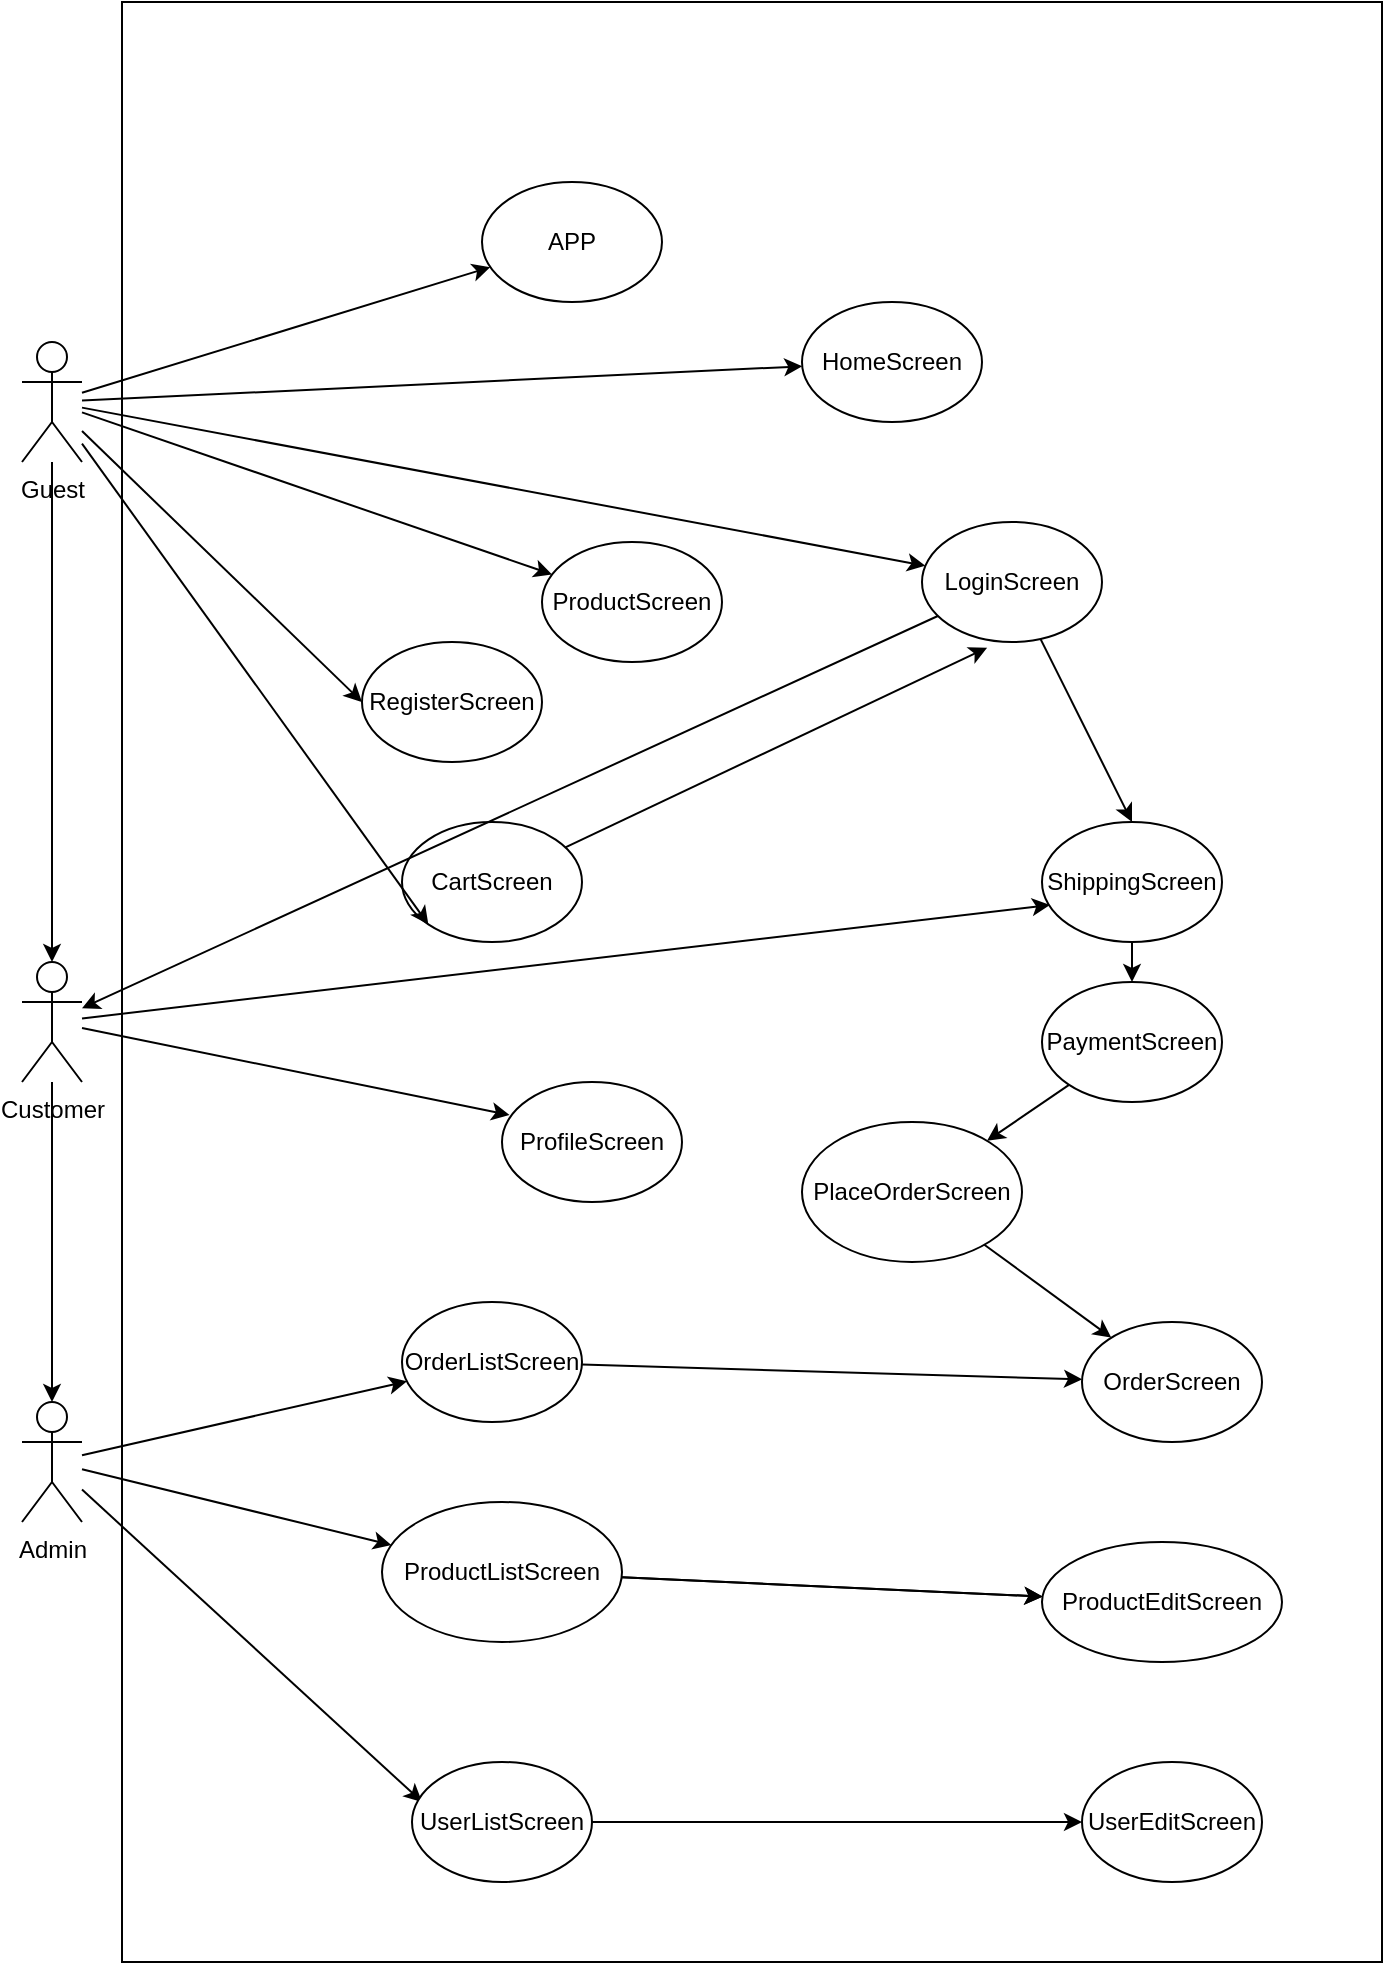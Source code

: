 <mxfile>
    <diagram id="o-qSaWjqNzQpxFa_QKC-" name="useCaseDigrame">
        <mxGraphModel dx="804" dy="1329" grid="1" gridSize="10" guides="1" tooltips="1" connect="1" arrows="1" fold="1" page="1" pageScale="1" pageWidth="1100" pageHeight="850" math="0" shadow="0">
            <root>
                <mxCell id="0"/>
                <mxCell id="1" parent="0"/>
                <mxCell id="58" value="" style="rounded=0;whiteSpace=wrap;html=1;" parent="1" vertex="1">
                    <mxGeometry x="130" y="-130" width="630" height="980" as="geometry"/>
                </mxCell>
                <mxCell id="30" value="" style="edgeStyle=none;html=1;" parent="1" source="3" target="29" edge="1">
                    <mxGeometry relative="1" as="geometry"/>
                </mxCell>
                <mxCell id="39" style="edgeStyle=none;html=1;entryX=0.045;entryY=0.691;entryDx=0;entryDy=0;entryPerimeter=0;" parent="1" source="3" target="16" edge="1">
                    <mxGeometry relative="1" as="geometry"/>
                </mxCell>
                <mxCell id="45" style="edgeStyle=none;html=1;entryX=0.042;entryY=0.275;entryDx=0;entryDy=0;entryPerimeter=0;" parent="1" source="3" target="44" edge="1">
                    <mxGeometry relative="1" as="geometry"/>
                </mxCell>
                <mxCell id="3" value="Customer" style="shape=umlActor;verticalLabelPosition=bottom;verticalAlign=top;html=1;outlineConnect=0;" parent="1" vertex="1">
                    <mxGeometry x="80" y="350" width="30" height="60" as="geometry"/>
                </mxCell>
                <mxCell id="5" value="HomeScreen" style="ellipse;whiteSpace=wrap;html=1;" parent="1" vertex="1">
                    <mxGeometry x="470" y="20" width="90" height="60" as="geometry"/>
                </mxCell>
                <mxCell id="40" style="edgeStyle=none;html=1;entryX=0.362;entryY=1.048;entryDx=0;entryDy=0;entryPerimeter=0;" parent="1" source="9" target="10" edge="1">
                    <mxGeometry relative="1" as="geometry"/>
                </mxCell>
                <mxCell id="9" value="CartScreen" style="ellipse;whiteSpace=wrap;html=1;" parent="1" vertex="1">
                    <mxGeometry x="270" y="280" width="90" height="60" as="geometry"/>
                </mxCell>
                <mxCell id="35" style="edgeStyle=none;html=1;entryX=0.5;entryY=0;entryDx=0;entryDy=0;" parent="1" source="10" target="16" edge="1">
                    <mxGeometry relative="1" as="geometry"/>
                </mxCell>
                <mxCell id="38" style="edgeStyle=none;html=1;" parent="1" source="10" target="3" edge="1">
                    <mxGeometry relative="1" as="geometry"/>
                </mxCell>
                <mxCell id="10" value="LoginScreen" style="ellipse;whiteSpace=wrap;html=1;" parent="1" vertex="1">
                    <mxGeometry x="530" y="130" width="90" height="60" as="geometry"/>
                </mxCell>
                <mxCell id="11" value="OrderScreen" style="ellipse;whiteSpace=wrap;html=1;" parent="1" vertex="1">
                    <mxGeometry x="610" y="530" width="90" height="60" as="geometry"/>
                </mxCell>
                <mxCell id="42" style="edgeStyle=none;html=1;" parent="1" source="12" target="13" edge="1">
                    <mxGeometry relative="1" as="geometry"/>
                </mxCell>
                <mxCell id="12" value="PaymentScreen" style="ellipse;whiteSpace=wrap;html=1;" parent="1" vertex="1">
                    <mxGeometry x="590" y="360" width="90" height="60" as="geometry"/>
                </mxCell>
                <mxCell id="43" style="edgeStyle=none;html=1;" parent="1" source="13" target="11" edge="1">
                    <mxGeometry relative="1" as="geometry"/>
                </mxCell>
                <mxCell id="13" value="PlaceOrderScreen" style="ellipse;whiteSpace=wrap;html=1;" parent="1" vertex="1">
                    <mxGeometry x="470" y="430" width="110" height="70" as="geometry"/>
                </mxCell>
                <mxCell id="14" value="ProductScreen" style="ellipse;whiteSpace=wrap;html=1;" parent="1" vertex="1">
                    <mxGeometry x="340" y="140" width="90" height="60" as="geometry"/>
                </mxCell>
                <mxCell id="41" style="edgeStyle=none;html=1;entryX=0.5;entryY=0;entryDx=0;entryDy=0;" parent="1" source="16" target="12" edge="1">
                    <mxGeometry relative="1" as="geometry"/>
                </mxCell>
                <mxCell id="16" value="ShippingScreen" style="ellipse;whiteSpace=wrap;html=1;" parent="1" vertex="1">
                    <mxGeometry x="590" y="280" width="90" height="60" as="geometry"/>
                </mxCell>
                <mxCell id="20" style="edgeStyle=none;html=1;" parent="1" source="19" target="5" edge="1">
                    <mxGeometry relative="1" as="geometry"/>
                </mxCell>
                <mxCell id="21" style="edgeStyle=none;html=1;" parent="1" source="19" target="14" edge="1">
                    <mxGeometry relative="1" as="geometry"/>
                </mxCell>
                <mxCell id="22" style="edgeStyle=none;html=1;entryX=0;entryY=1;entryDx=0;entryDy=0;" parent="1" source="19" target="9" edge="1">
                    <mxGeometry relative="1" as="geometry"/>
                </mxCell>
                <mxCell id="23" style="edgeStyle=none;html=1;" parent="1" source="19" target="10" edge="1">
                    <mxGeometry relative="1" as="geometry"/>
                </mxCell>
                <mxCell id="24" style="edgeStyle=none;html=1;entryX=0;entryY=0.5;entryDx=0;entryDy=0;" parent="1" source="19" target="15" edge="1">
                    <mxGeometry relative="1" as="geometry"/>
                </mxCell>
                <mxCell id="28" style="edgeStyle=none;html=1;entryX=0.5;entryY=0;entryDx=0;entryDy=0;entryPerimeter=0;" parent="1" source="19" target="3" edge="1">
                    <mxGeometry relative="1" as="geometry"/>
                </mxCell>
                <mxCell id="62" style="edgeStyle=none;html=1;" parent="1" source="19" target="61" edge="1">
                    <mxGeometry relative="1" as="geometry"/>
                </mxCell>
                <mxCell id="19" value="Guest" style="shape=umlActor;verticalLabelPosition=bottom;verticalAlign=top;html=1;outlineConnect=0;" parent="1" vertex="1">
                    <mxGeometry x="80" y="40" width="30" height="60" as="geometry"/>
                </mxCell>
                <mxCell id="52" style="edgeStyle=none;html=1;" parent="1" source="29" target="46" edge="1">
                    <mxGeometry relative="1" as="geometry"/>
                </mxCell>
                <mxCell id="54" style="edgeStyle=none;html=1;" parent="1" source="29" target="47" edge="1">
                    <mxGeometry relative="1" as="geometry"/>
                </mxCell>
                <mxCell id="55" style="edgeStyle=none;html=1;entryX=0.056;entryY=0.333;entryDx=0;entryDy=0;entryPerimeter=0;" parent="1" source="29" target="48" edge="1">
                    <mxGeometry relative="1" as="geometry"/>
                </mxCell>
                <mxCell id="29" value="Admin" style="shape=umlActor;verticalLabelPosition=bottom;verticalAlign=top;html=1;outlineConnect=0;" parent="1" vertex="1">
                    <mxGeometry x="80" y="570" width="30" height="60" as="geometry"/>
                </mxCell>
                <mxCell id="15" value="RegisterScreen" style="ellipse;whiteSpace=wrap;html=1;" parent="1" vertex="1">
                    <mxGeometry x="250" y="190" width="90" height="60" as="geometry"/>
                </mxCell>
                <mxCell id="44" value="ProfileScreen" style="ellipse;whiteSpace=wrap;html=1;" parent="1" vertex="1">
                    <mxGeometry x="320" y="410" width="90" height="60" as="geometry"/>
                </mxCell>
                <mxCell id="53" style="edgeStyle=none;html=1;" parent="1" source="46" target="11" edge="1">
                    <mxGeometry relative="1" as="geometry"/>
                </mxCell>
                <mxCell id="46" value="OrderListScreen" style="ellipse;whiteSpace=wrap;html=1;" parent="1" vertex="1">
                    <mxGeometry x="270" y="520" width="90" height="60" as="geometry"/>
                </mxCell>
                <mxCell id="56" style="edgeStyle=none;html=1;" parent="1" source="47" target="49" edge="1">
                    <mxGeometry relative="1" as="geometry"/>
                </mxCell>
                <mxCell id="60" value="" style="edgeStyle=none;html=1;" parent="1" source="47" target="49" edge="1">
                    <mxGeometry relative="1" as="geometry"/>
                </mxCell>
                <mxCell id="47" value="ProductListScreen" style="ellipse;whiteSpace=wrap;html=1;" parent="1" vertex="1">
                    <mxGeometry x="260" y="620" width="120" height="70" as="geometry"/>
                </mxCell>
                <mxCell id="57" style="edgeStyle=none;html=1;entryX=0;entryY=0.5;entryDx=0;entryDy=0;" parent="1" source="48" target="51" edge="1">
                    <mxGeometry relative="1" as="geometry"/>
                </mxCell>
                <mxCell id="48" value="UserListScreen" style="ellipse;whiteSpace=wrap;html=1;" parent="1" vertex="1">
                    <mxGeometry x="275" y="750" width="90" height="60" as="geometry"/>
                </mxCell>
                <mxCell id="49" value="ProductEditScreen" style="ellipse;whiteSpace=wrap;html=1;" parent="1" vertex="1">
                    <mxGeometry x="590" y="640" width="120" height="60" as="geometry"/>
                </mxCell>
                <mxCell id="51" value="UserEditScreen" style="ellipse;whiteSpace=wrap;html=1;" parent="1" vertex="1">
                    <mxGeometry x="610" y="750" width="90" height="60" as="geometry"/>
                </mxCell>
                <mxCell id="61" value="APP" style="ellipse;whiteSpace=wrap;html=1;" parent="1" vertex="1">
                    <mxGeometry x="310" y="-40" width="90" height="60" as="geometry"/>
                </mxCell>
            </root>
        </mxGraphModel>
    </diagram>
    <diagram id="Hj8gQSd-K6rhKHerQXJG" name="ERD">
        <mxGraphModel dx="1644" dy="616" grid="0" gridSize="10" guides="1" tooltips="1" connect="1" arrows="1" fold="1" page="0" pageScale="1" pageWidth="1100" pageHeight="850" math="0" shadow="0">
            <root>
                <mxCell id="0"/>
                <mxCell id="1" parent="0"/>
                <mxCell id="fAdK-hwoPHin2EZhHgNO-1" value="Orders" style="rounded=1;whiteSpace=wrap;html=1;" parent="1" vertex="1">
                    <mxGeometry x="160" y="480" width="120" height="60" as="geometry"/>
                </mxCell>
                <mxCell id="fAdK-hwoPHin2EZhHgNO-137" style="edgeStyle=none;html=1;entryX=0.75;entryY=0;entryDx=0;entryDy=0;startArrow=none;rounded=1;" parent="1" source="fAdK-hwoPHin2EZhHgNO-138" target="fAdK-hwoPHin2EZhHgNO-121" edge="1">
                    <mxGeometry relative="1" as="geometry"/>
                </mxCell>
                <mxCell id="U7l_WnDoAh4-SHKEOXsp-10" value="1:M" style="edgeLabel;html=1;align=center;verticalAlign=middle;resizable=0;points=[];fontSize=25;fontColor=#00FF00;rounded=1;" parent="fAdK-hwoPHin2EZhHgNO-137" vertex="1" connectable="0">
                    <mxGeometry x="-0.012" relative="1" as="geometry">
                        <mxPoint x="-1" as="offset"/>
                    </mxGeometry>
                </mxCell>
                <mxCell id="fAdK-hwoPHin2EZhHgNO-2" value="Products" style="rounded=1;whiteSpace=wrap;html=1;" parent="1" vertex="1">
                    <mxGeometry x="680" y="120" width="120" height="60" as="geometry"/>
                </mxCell>
                <mxCell id="fAdK-hwoPHin2EZhHgNO-18" style="edgeStyle=none;html=1;entryX=0;entryY=0.5;entryDx=0;entryDy=0;startArrow=none;rounded=1;" parent="1" source="fAdK-hwoPHin2EZhHgNO-19" target="fAdK-hwoPHin2EZhHgNO-2" edge="1">
                    <mxGeometry relative="1" as="geometry"/>
                </mxCell>
                <mxCell id="U7l_WnDoAh4-SHKEOXsp-4" value="0:M" style="edgeLabel;html=1;align=center;verticalAlign=middle;resizable=0;points=[];fontSize=25;fontColor=#00FF00;rounded=1;" parent="fAdK-hwoPHin2EZhHgNO-18" vertex="1" connectable="0">
                    <mxGeometry x="-0.048" y="1" relative="1" as="geometry">
                        <mxPoint x="-1" as="offset"/>
                    </mxGeometry>
                </mxCell>
                <mxCell id="fAdK-hwoPHin2EZhHgNO-115" style="edgeStyle=none;html=1;startArrow=none;rounded=1;" parent="1" source="fAdK-hwoPHin2EZhHgNO-116" target="fAdK-hwoPHin2EZhHgNO-1" edge="1">
                    <mxGeometry relative="1" as="geometry"/>
                </mxCell>
                <mxCell id="U7l_WnDoAh4-SHKEOXsp-8" value="0:M" style="edgeLabel;html=1;align=center;verticalAlign=middle;resizable=0;points=[];fontSize=25;fontColor=#00FF00;rounded=1;" parent="fAdK-hwoPHin2EZhHgNO-115" vertex="1" connectable="0">
                    <mxGeometry x="-0.336" relative="1" as="geometry">
                        <mxPoint x="-1" y="38" as="offset"/>
                    </mxGeometry>
                </mxCell>
                <mxCell id="fAdK-hwoPHin2EZhHgNO-3" value="Users" style="rounded=1;whiteSpace=wrap;html=1;" parent="1" vertex="1">
                    <mxGeometry x="160" y="120" width="120" height="60" as="geometry"/>
                </mxCell>
                <mxCell id="fAdK-hwoPHin2EZhHgNO-10" style="edgeStyle=none;html=1;entryX=0;entryY=0.5;entryDx=0;entryDy=0;rounded=1;" parent="1" source="fAdK-hwoPHin2EZhHgNO-4" target="fAdK-hwoPHin2EZhHgNO-3" edge="1">
                    <mxGeometry relative="1" as="geometry"/>
                </mxCell>
                <mxCell id="fAdK-hwoPHin2EZhHgNO-4" value="Name" style="ellipse;whiteSpace=wrap;html=1;rounded=1;" parent="1" vertex="1">
                    <mxGeometry x="70" y="30" width="80" height="40" as="geometry"/>
                </mxCell>
                <mxCell id="fAdK-hwoPHin2EZhHgNO-11" style="edgeStyle=none;html=1;entryX=0.596;entryY=-0.031;entryDx=0;entryDy=0;entryPerimeter=0;rounded=1;" parent="1" source="fAdK-hwoPHin2EZhHgNO-5" target="fAdK-hwoPHin2EZhHgNO-3" edge="1">
                    <mxGeometry relative="1" as="geometry"/>
                </mxCell>
                <mxCell id="fAdK-hwoPHin2EZhHgNO-5" value="Email" style="ellipse;whiteSpace=wrap;html=1;rounded=1;" parent="1" vertex="1">
                    <mxGeometry x="190" y="30" width="80" height="40" as="geometry"/>
                </mxCell>
                <mxCell id="fAdK-hwoPHin2EZhHgNO-12" style="edgeStyle=none;html=1;rounded=1;" parent="1" source="fAdK-hwoPHin2EZhHgNO-6" target="fAdK-hwoPHin2EZhHgNO-3" edge="1">
                    <mxGeometry relative="1" as="geometry"/>
                </mxCell>
                <mxCell id="fAdK-hwoPHin2EZhHgNO-6" value="Password" style="ellipse;whiteSpace=wrap;html=1;rounded=1;" parent="1" vertex="1">
                    <mxGeometry x="310" y="20" width="80" height="40" as="geometry"/>
                </mxCell>
                <mxCell id="U7l_WnDoAh4-SHKEOXsp-1" style="edgeStyle=none;html=1;entryX=0.095;entryY=1.005;entryDx=0;entryDy=0;entryPerimeter=0;rounded=1;" parent="1" source="fAdK-hwoPHin2EZhHgNO-7" target="fAdK-hwoPHin2EZhHgNO-3" edge="1">
                    <mxGeometry relative="1" as="geometry"/>
                </mxCell>
                <mxCell id="fAdK-hwoPHin2EZhHgNO-7" value="isAdmin" style="ellipse;whiteSpace=wrap;html=1;rounded=1;" parent="1" vertex="1">
                    <mxGeometry x="50" y="210" width="80" height="40" as="geometry"/>
                </mxCell>
                <mxCell id="fAdK-hwoPHin2EZhHgNO-9" style="edgeStyle=none;html=1;entryX=-0.004;entryY=0.619;entryDx=0;entryDy=0;entryPerimeter=0;rounded=1;" parent="1" source="fAdK-hwoPHin2EZhHgNO-8" target="fAdK-hwoPHin2EZhHgNO-3" edge="1">
                    <mxGeometry relative="1" as="geometry"/>
                </mxCell>
                <mxCell id="fAdK-hwoPHin2EZhHgNO-8" value="_id" style="ellipse;whiteSpace=wrap;html=1;fillColor=#a20025;fontColor=#ffffff;strokeColor=#6F0000;rounded=1;" parent="1" vertex="1">
                    <mxGeometry x="20" y="140" width="80" height="40" as="geometry"/>
                </mxCell>
                <mxCell id="fAdK-hwoPHin2EZhHgNO-16" style="edgeStyle=none;html=1;entryX=0;entryY=0.25;entryDx=0;entryDy=0;rounded=1;" parent="1" source="fAdK-hwoPHin2EZhHgNO-14" target="fAdK-hwoPHin2EZhHgNO-2" edge="1">
                    <mxGeometry relative="1" as="geometry"/>
                </mxCell>
                <mxCell id="fAdK-hwoPHin2EZhHgNO-14" value="_id" style="ellipse;whiteSpace=wrap;html=1;fillColor=#a20025;fontColor=#ffffff;strokeColor=#6F0000;rounded=1;" parent="1" vertex="1">
                    <mxGeometry x="560" y="40" width="80" height="40" as="geometry"/>
                </mxCell>
                <mxCell id="fAdK-hwoPHin2EZhHgNO-17" style="edgeStyle=none;html=1;rounded=1;" parent="1" source="fAdK-hwoPHin2EZhHgNO-15" target="fAdK-hwoPHin2EZhHgNO-2" edge="1">
                    <mxGeometry relative="1" as="geometry"/>
                </mxCell>
                <mxCell id="fAdK-hwoPHin2EZhHgNO-15" value="user" style="ellipse;whiteSpace=wrap;html=1;fillColor=#6a00ff;fontColor=#ffffff;strokeColor=#3700CC;rounded=1;" parent="1" vertex="1">
                    <mxGeometry x="700" y="20" width="80" height="40" as="geometry"/>
                </mxCell>
                <mxCell id="fAdK-hwoPHin2EZhHgNO-20" value="" style="edgeStyle=none;html=1;entryX=0;entryY=0.5;entryDx=0;entryDy=0;endArrow=none;rounded=1;" parent="1" source="fAdK-hwoPHin2EZhHgNO-3" target="fAdK-hwoPHin2EZhHgNO-19" edge="1">
                    <mxGeometry relative="1" as="geometry">
                        <mxPoint x="280" y="150" as="sourcePoint"/>
                        <mxPoint x="680" y="150" as="targetPoint"/>
                    </mxGeometry>
                </mxCell>
                <mxCell id="U7l_WnDoAh4-SHKEOXsp-3" value="&lt;font style=&quot;font-size: 25px;&quot;&gt;1:1&lt;/font&gt;" style="edgeLabel;html=1;align=center;verticalAlign=middle;resizable=0;points=[];fontSize=12;fontColor=#00FF00;rounded=1;" parent="fAdK-hwoPHin2EZhHgNO-20" vertex="1" connectable="0">
                    <mxGeometry x="-0.059" y="-2" relative="1" as="geometry">
                        <mxPoint x="-1" as="offset"/>
                    </mxGeometry>
                </mxCell>
                <mxCell id="fAdK-hwoPHin2EZhHgNO-19" value="isAdmin" style="rhombus;whiteSpace=wrap;html=1;fillColor=#fff2cc;gradientColor=#ffd966;strokeColor=#d6b656;fontColor=#0a0000;rounded=1;" parent="1" vertex="1">
                    <mxGeometry x="450" y="110" width="80" height="80" as="geometry"/>
                </mxCell>
                <mxCell id="fAdK-hwoPHin2EZhHgNO-22" style="edgeStyle=none;html=1;rounded=1;" parent="1" source="fAdK-hwoPHin2EZhHgNO-21" target="fAdK-hwoPHin2EZhHgNO-2" edge="1">
                    <mxGeometry relative="1" as="geometry"/>
                </mxCell>
                <mxCell id="fAdK-hwoPHin2EZhHgNO-21" value="name" style="ellipse;whiteSpace=wrap;html=1;rounded=1;" parent="1" vertex="1">
                    <mxGeometry x="840" y="30" width="80" height="40" as="geometry"/>
                </mxCell>
                <mxCell id="fAdK-hwoPHin2EZhHgNO-24" style="edgeStyle=none;html=1;rounded=1;" parent="1" source="fAdK-hwoPHin2EZhHgNO-23" target="fAdK-hwoPHin2EZhHgNO-2" edge="1">
                    <mxGeometry relative="1" as="geometry"/>
                </mxCell>
                <mxCell id="fAdK-hwoPHin2EZhHgNO-23" value="image" style="ellipse;whiteSpace=wrap;html=1;rounded=1;" parent="1" vertex="1">
                    <mxGeometry x="860" y="80" width="80" height="40" as="geometry"/>
                </mxCell>
                <mxCell id="fAdK-hwoPHin2EZhHgNO-26" style="edgeStyle=none;html=1;rounded=1;" parent="1" source="fAdK-hwoPHin2EZhHgNO-25" target="fAdK-hwoPHin2EZhHgNO-2" edge="1">
                    <mxGeometry relative="1" as="geometry"/>
                </mxCell>
                <mxCell id="fAdK-hwoPHin2EZhHgNO-25" value="Category" style="ellipse;whiteSpace=wrap;html=1;rounded=1;" parent="1" vertex="1">
                    <mxGeometry x="870" y="140" width="80" height="40" as="geometry"/>
                </mxCell>
                <mxCell id="fAdK-hwoPHin2EZhHgNO-32" style="edgeStyle=none;html=1;entryX=0.913;entryY=1.053;entryDx=0;entryDy=0;entryPerimeter=0;rounded=1;" parent="1" source="fAdK-hwoPHin2EZhHgNO-27" target="fAdK-hwoPHin2EZhHgNO-2" edge="1">
                    <mxGeometry relative="1" as="geometry"/>
                </mxCell>
                <mxCell id="fAdK-hwoPHin2EZhHgNO-27" value="description" style="ellipse;whiteSpace=wrap;html=1;rounded=1;" parent="1" vertex="1">
                    <mxGeometry x="870" y="200" width="80" height="40" as="geometry"/>
                </mxCell>
                <mxCell id="fAdK-hwoPHin2EZhHgNO-33" style="edgeStyle=none;html=1;entryX=0.75;entryY=1;entryDx=0;entryDy=0;rounded=1;" parent="1" source="fAdK-hwoPHin2EZhHgNO-28" target="fAdK-hwoPHin2EZhHgNO-2" edge="1">
                    <mxGeometry relative="1" as="geometry"/>
                </mxCell>
                <mxCell id="fAdK-hwoPHin2EZhHgNO-28" value="rating" style="ellipse;whiteSpace=wrap;html=1;rounded=1;" parent="1" vertex="1">
                    <mxGeometry x="870" y="270" width="80" height="40" as="geometry"/>
                </mxCell>
                <mxCell id="fAdK-hwoPHin2EZhHgNO-34" style="edgeStyle=none;html=1;entryX=0.5;entryY=1;entryDx=0;entryDy=0;rounded=1;" parent="1" source="fAdK-hwoPHin2EZhHgNO-29" target="fAdK-hwoPHin2EZhHgNO-2" edge="1">
                    <mxGeometry relative="1" as="geometry"/>
                </mxCell>
                <mxCell id="fAdK-hwoPHin2EZhHgNO-29" value="numReviews" style="ellipse;whiteSpace=wrap;html=1;rounded=1;" parent="1" vertex="1">
                    <mxGeometry x="800" y="310" width="80" height="40" as="geometry"/>
                </mxCell>
                <mxCell id="fAdK-hwoPHin2EZhHgNO-36" style="edgeStyle=none;html=1;entryX=0.079;entryY=1.019;entryDx=0;entryDy=0;entryPerimeter=0;rounded=1;" parent="1" source="fAdK-hwoPHin2EZhHgNO-30" target="fAdK-hwoPHin2EZhHgNO-2" edge="1">
                    <mxGeometry relative="1" as="geometry"/>
                </mxCell>
                <mxCell id="fAdK-hwoPHin2EZhHgNO-30" value="price" style="ellipse;whiteSpace=wrap;html=1;rounded=1;" parent="1" vertex="1">
                    <mxGeometry x="540" y="240" width="80" height="40" as="geometry"/>
                </mxCell>
                <mxCell id="fAdK-hwoPHin2EZhHgNO-35" style="edgeStyle=none;html=1;entryX=0;entryY=0.75;entryDx=0;entryDy=0;rounded=1;" parent="1" source="fAdK-hwoPHin2EZhHgNO-31" target="fAdK-hwoPHin2EZhHgNO-2" edge="1">
                    <mxGeometry relative="1" as="geometry"/>
                </mxCell>
                <mxCell id="fAdK-hwoPHin2EZhHgNO-31" value="countInStock" style="ellipse;whiteSpace=wrap;html=1;rounded=1;" parent="1" vertex="1">
                    <mxGeometry x="520" y="180" width="80" height="40" as="geometry"/>
                </mxCell>
                <mxCell id="fAdK-hwoPHin2EZhHgNO-64" style="edgeStyle=none;html=1;entryX=0.384;entryY=1.001;entryDx=0;entryDy=0;entryPerimeter=0;rounded=1;" parent="1" source="fAdK-hwoPHin2EZhHgNO-44" target="fAdK-hwoPHin2EZhHgNO-2" edge="1">
                    <mxGeometry relative="1" as="geometry"/>
                </mxCell>
                <mxCell id="fAdK-hwoPHin2EZhHgNO-77" style="edgeStyle=none;html=1;rounded=1;" parent="1" source="fAdK-hwoPHin2EZhHgNO-44" target="fAdK-hwoPHin2EZhHgNO-70" edge="1">
                    <mxGeometry relative="1" as="geometry"/>
                </mxCell>
                <mxCell id="fAdK-hwoPHin2EZhHgNO-44" value="Reviews" style="ellipse;whiteSpace=wrap;html=1;rounded=1;" parent="1" vertex="1">
                    <mxGeometry x="700" y="360" width="80" height="40" as="geometry"/>
                </mxCell>
                <mxCell id="fAdK-hwoPHin2EZhHgNO-74" style="edgeStyle=none;html=1;rounded=1;" parent="1" source="fAdK-hwoPHin2EZhHgNO-46" target="fAdK-hwoPHin2EZhHgNO-70" edge="1">
                    <mxGeometry relative="1" as="geometry"/>
                </mxCell>
                <mxCell id="fAdK-hwoPHin2EZhHgNO-46" value="user" style="ellipse;whiteSpace=wrap;html=1;fillColor=#6a00ff;fontColor=#ffffff;strokeColor=#3700CC;rounded=1;" parent="1" vertex="1">
                    <mxGeometry x="690" y="610" width="80" height="40" as="geometry"/>
                </mxCell>
                <mxCell id="fAdK-hwoPHin2EZhHgNO-73" style="edgeStyle=none;html=1;rounded=1;" parent="1" source="fAdK-hwoPHin2EZhHgNO-54" target="fAdK-hwoPHin2EZhHgNO-70" edge="1">
                    <mxGeometry relative="1" as="geometry"/>
                </mxCell>
                <mxCell id="fAdK-hwoPHin2EZhHgNO-54" value="name" style="ellipse;whiteSpace=wrap;html=1;rounded=1;" parent="1" vertex="1">
                    <mxGeometry x="820" y="610" width="80" height="40" as="geometry"/>
                </mxCell>
                <mxCell id="fAdK-hwoPHin2EZhHgNO-72" style="edgeStyle=none;html=1;rounded=1;" parent="1" source="fAdK-hwoPHin2EZhHgNO-55" target="fAdK-hwoPHin2EZhHgNO-70" edge="1">
                    <mxGeometry relative="1" as="geometry"/>
                </mxCell>
                <mxCell id="fAdK-hwoPHin2EZhHgNO-55" value="rating" style="ellipse;whiteSpace=wrap;html=1;rounded=1;" parent="1" vertex="1">
                    <mxGeometry x="860" y="550" width="80" height="40" as="geometry"/>
                </mxCell>
                <mxCell id="fAdK-hwoPHin2EZhHgNO-71" style="edgeStyle=none;html=1;rounded=1;" parent="1" source="fAdK-hwoPHin2EZhHgNO-56" target="fAdK-hwoPHin2EZhHgNO-70" edge="1">
                    <mxGeometry relative="1" as="geometry"/>
                </mxCell>
                <mxCell id="fAdK-hwoPHin2EZhHgNO-56" value="Comment" style="ellipse;whiteSpace=wrap;html=1;rounded=1;" parent="1" vertex="1">
                    <mxGeometry x="850" y="460" width="80" height="40" as="geometry"/>
                </mxCell>
                <mxCell id="fAdK-hwoPHin2EZhHgNO-75" style="edgeStyle=none;html=1;entryX=0;entryY=0.75;entryDx=0;entryDy=0;rounded=1;" parent="1" source="fAdK-hwoPHin2EZhHgNO-61" target="fAdK-hwoPHin2EZhHgNO-70" edge="1">
                    <mxGeometry relative="1" as="geometry"/>
                </mxCell>
                <mxCell id="fAdK-hwoPHin2EZhHgNO-61" value="_id" style="ellipse;whiteSpace=wrap;html=1;fillColor=#a20025;fontColor=#ffffff;strokeColor=#6F0000;rounded=1;" parent="1" vertex="1">
                    <mxGeometry x="810" y="390" width="80" height="40" as="geometry"/>
                </mxCell>
                <mxCell id="fAdK-hwoPHin2EZhHgNO-78" style="edgeStyle=none;html=1;entryX=1;entryY=1;entryDx=0;entryDy=0;rounded=1;" parent="1" source="fAdK-hwoPHin2EZhHgNO-50" target="fAdK-hwoPHin2EZhHgNO-3" edge="1">
                    <mxGeometry relative="1" as="geometry"/>
                </mxCell>
                <mxCell id="U7l_WnDoAh4-SHKEOXsp-11" value="1:1" style="edgeLabel;html=1;align=center;verticalAlign=middle;resizable=0;points=[];fontSize=25;fontColor=#00FF00;rounded=1;" parent="fAdK-hwoPHin2EZhHgNO-78" vertex="1" connectable="0">
                    <mxGeometry x="-0.049" relative="1" as="geometry">
                        <mxPoint x="-2" as="offset"/>
                    </mxGeometry>
                </mxCell>
                <mxCell id="fAdK-hwoPHin2EZhHgNO-50" value="Add Review" style="rhombus;whiteSpace=wrap;html=1;fillColor=#fff2cc;gradientColor=#ffd966;strokeColor=#d6b656;fontColor=#0a0000;rounded=1;" parent="1" vertex="1">
                    <mxGeometry x="420" y="260" width="80" height="80" as="geometry"/>
                </mxCell>
                <mxCell id="fAdK-hwoPHin2EZhHgNO-76" style="edgeStyle=none;html=1;entryX=1;entryY=1;entryDx=0;entryDy=0;rounded=1;" parent="1" source="fAdK-hwoPHin2EZhHgNO-70" target="fAdK-hwoPHin2EZhHgNO-50" edge="1">
                    <mxGeometry relative="1" as="geometry"/>
                </mxCell>
                <mxCell id="U7l_WnDoAh4-SHKEOXsp-12" value="0:1" style="edgeLabel;html=1;align=center;verticalAlign=middle;resizable=0;points=[];fontSize=25;fontColor=#00FF00;rounded=1;" parent="fAdK-hwoPHin2EZhHgNO-76" vertex="1" connectable="0">
                    <mxGeometry x="-0.288" y="4" relative="1" as="geometry">
                        <mxPoint x="6" y="-4" as="offset"/>
                    </mxGeometry>
                </mxCell>
                <mxCell id="fAdK-hwoPHin2EZhHgNO-70" value="Review" style="rounded=1;whiteSpace=wrap;html=1;" parent="1" vertex="1">
                    <mxGeometry x="710" y="460" width="90" height="40" as="geometry"/>
                </mxCell>
                <mxCell id="fAdK-hwoPHin2EZhHgNO-80" style="edgeStyle=none;html=1;rounded=1;" parent="1" source="fAdK-hwoPHin2EZhHgNO-79" target="fAdK-hwoPHin2EZhHgNO-1" edge="1">
                    <mxGeometry relative="1" as="geometry"/>
                </mxCell>
                <mxCell id="fAdK-hwoPHin2EZhHgNO-79" value="_id" style="ellipse;whiteSpace=wrap;html=1;fillColor=#a20025;fontColor=#ffffff;strokeColor=#6F0000;rounded=1;" parent="1" vertex="1">
                    <mxGeometry y="490" width="80" height="40" as="geometry"/>
                </mxCell>
                <mxCell id="fAdK-hwoPHin2EZhHgNO-85" style="edgeStyle=none;html=1;entryX=0.25;entryY=0;entryDx=0;entryDy=0;rounded=1;" parent="1" source="fAdK-hwoPHin2EZhHgNO-82" target="fAdK-hwoPHin2EZhHgNO-1" edge="1">
                    <mxGeometry relative="1" as="geometry"/>
                </mxCell>
                <mxCell id="fAdK-hwoPHin2EZhHgNO-82" value="user" style="ellipse;whiteSpace=wrap;html=1;fillColor=#6a00ff;fontColor=#ffffff;strokeColor=#3700CC;rounded=1;" parent="1" vertex="1">
                    <mxGeometry x="15" y="405" width="80" height="40" as="geometry"/>
                </mxCell>
                <mxCell id="fAdK-hwoPHin2EZhHgNO-86" style="edgeStyle=none;html=1;entryX=0.25;entryY=1;entryDx=0;entryDy=0;rounded=1;" parent="1" source="fAdK-hwoPHin2EZhHgNO-84" target="fAdK-hwoPHin2EZhHgNO-1" edge="1">
                    <mxGeometry relative="1" as="geometry"/>
                </mxCell>
                <mxCell id="fAdK-hwoPHin2EZhHgNO-84" value="paymentMethod" style="ellipse;whiteSpace=wrap;html=1;rounded=1;" parent="1" vertex="1">
                    <mxGeometry y="560" width="110" height="60" as="geometry"/>
                </mxCell>
                <mxCell id="fAdK-hwoPHin2EZhHgNO-88" style="edgeStyle=none;html=1;entryX=0.5;entryY=1;entryDx=0;entryDy=0;rounded=1;" parent="1" source="fAdK-hwoPHin2EZhHgNO-87" target="fAdK-hwoPHin2EZhHgNO-1" edge="1">
                    <mxGeometry relative="1" as="geometry"/>
                </mxCell>
                <mxCell id="fAdK-hwoPHin2EZhHgNO-87" value="itemsPrice" style="ellipse;whiteSpace=wrap;html=1;rounded=1;" parent="1" vertex="1">
                    <mxGeometry x="20" y="650" width="80" height="40" as="geometry"/>
                </mxCell>
                <mxCell id="fAdK-hwoPHin2EZhHgNO-98" style="edgeStyle=none;html=1;entryX=0.64;entryY=1.006;entryDx=0;entryDy=0;entryPerimeter=0;rounded=1;" parent="1" source="fAdK-hwoPHin2EZhHgNO-89" target="fAdK-hwoPHin2EZhHgNO-1" edge="1">
                    <mxGeometry relative="1" as="geometry"/>
                </mxCell>
                <mxCell id="fAdK-hwoPHin2EZhHgNO-89" value="isDelivered" style="ellipse;whiteSpace=wrap;html=1;rounded=1;" parent="1" vertex="1">
                    <mxGeometry x="190" y="680" width="80" height="40" as="geometry"/>
                </mxCell>
                <mxCell id="fAdK-hwoPHin2EZhHgNO-97" style="edgeStyle=none;html=1;rounded=1;" parent="1" source="fAdK-hwoPHin2EZhHgNO-90" target="fAdK-hwoPHin2EZhHgNO-1" edge="1">
                    <mxGeometry relative="1" as="geometry"/>
                </mxCell>
                <mxCell id="fAdK-hwoPHin2EZhHgNO-90" value="isPaid" style="ellipse;whiteSpace=wrap;html=1;rounded=1;" parent="1" vertex="1">
                    <mxGeometry x="70" y="350" width="80" height="40" as="geometry"/>
                </mxCell>
                <mxCell id="fAdK-hwoPHin2EZhHgNO-96" style="edgeStyle=none;html=1;entryX=0.907;entryY=-0.017;entryDx=0;entryDy=0;entryPerimeter=0;rounded=1;" parent="1" source="fAdK-hwoPHin2EZhHgNO-91" target="fAdK-hwoPHin2EZhHgNO-1" edge="1">
                    <mxGeometry relative="1" as="geometry"/>
                </mxCell>
                <mxCell id="fAdK-hwoPHin2EZhHgNO-91" value="totalPrice" style="ellipse;whiteSpace=wrap;html=1;rounded=1;" parent="1" vertex="1">
                    <mxGeometry x="230" y="350" width="80" height="40" as="geometry"/>
                </mxCell>
                <mxCell id="fAdK-hwoPHin2EZhHgNO-95" value="" style="edgeStyle=none;html=1;rounded=1;" parent="1" source="fAdK-hwoPHin2EZhHgNO-92" target="fAdK-hwoPHin2EZhHgNO-1" edge="1">
                    <mxGeometry relative="1" as="geometry"/>
                </mxCell>
                <mxCell id="fAdK-hwoPHin2EZhHgNO-92" value="shippingPrice" style="ellipse;whiteSpace=wrap;html=1;rounded=1;" parent="1" vertex="1">
                    <mxGeometry x="330" y="620" width="80" height="40" as="geometry"/>
                </mxCell>
                <mxCell id="fAdK-hwoPHin2EZhHgNO-94" style="edgeStyle=none;html=1;entryX=0.75;entryY=1;entryDx=0;entryDy=0;rounded=1;" parent="1" source="fAdK-hwoPHin2EZhHgNO-93" target="fAdK-hwoPHin2EZhHgNO-1" edge="1">
                    <mxGeometry relative="1" as="geometry"/>
                </mxCell>
                <mxCell id="fAdK-hwoPHin2EZhHgNO-93" value="taxPrice" style="ellipse;whiteSpace=wrap;html=1;rounded=1;" parent="1" vertex="1">
                    <mxGeometry x="290" y="710" width="80" height="40" as="geometry"/>
                </mxCell>
                <mxCell id="fAdK-hwoPHin2EZhHgNO-100" style="edgeStyle=none;html=1;rounded=1;" parent="1" source="fAdK-hwoPHin2EZhHgNO-99" target="fAdK-hwoPHin2EZhHgNO-1" edge="1">
                    <mxGeometry relative="1" as="geometry"/>
                </mxCell>
                <mxCell id="fAdK-hwoPHin2EZhHgNO-99" value="shippingAddress" style="ellipse;whiteSpace=wrap;html=1;rounded=1;" parent="1" vertex="1">
                    <mxGeometry x="90" y="730" width="110" height="50" as="geometry"/>
                </mxCell>
                <mxCell id="fAdK-hwoPHin2EZhHgNO-113" style="edgeStyle=none;html=1;rounded=1;" parent="1" source="fAdK-hwoPHin2EZhHgNO-101" target="fAdK-hwoPHin2EZhHgNO-99" edge="1">
                    <mxGeometry relative="1" as="geometry"/>
                </mxCell>
                <mxCell id="fAdK-hwoPHin2EZhHgNO-101" value="country" style="ellipse;whiteSpace=wrap;html=1;rounded=1;" parent="1" vertex="1">
                    <mxGeometry x="10" y="860" width="80" height="40" as="geometry"/>
                </mxCell>
                <mxCell id="fAdK-hwoPHin2EZhHgNO-107" style="edgeStyle=none;html=1;entryX=0.953;entryY=0.709;entryDx=0;entryDy=0;entryPerimeter=0;rounded=1;" parent="1" source="fAdK-hwoPHin2EZhHgNO-102" target="fAdK-hwoPHin2EZhHgNO-99" edge="1">
                    <mxGeometry relative="1" as="geometry"/>
                </mxCell>
                <mxCell id="fAdK-hwoPHin2EZhHgNO-102" value="postalCode" style="ellipse;whiteSpace=wrap;html=1;rounded=1;" parent="1" vertex="1">
                    <mxGeometry x="270" y="820" width="80" height="40" as="geometry"/>
                </mxCell>
                <mxCell id="fAdK-hwoPHin2EZhHgNO-105" style="edgeStyle=none;html=1;rounded=1;" parent="1" source="fAdK-hwoPHin2EZhHgNO-103" target="fAdK-hwoPHin2EZhHgNO-99" edge="1">
                    <mxGeometry relative="1" as="geometry"/>
                </mxCell>
                <mxCell id="fAdK-hwoPHin2EZhHgNO-103" value="city" style="ellipse;whiteSpace=wrap;html=1;rounded=1;" parent="1" vertex="1">
                    <mxGeometry x="120" y="900" width="80" height="40" as="geometry"/>
                </mxCell>
                <mxCell id="fAdK-hwoPHin2EZhHgNO-106" style="edgeStyle=none;html=1;entryX=1;entryY=1;entryDx=0;entryDy=0;rounded=1;" parent="1" source="fAdK-hwoPHin2EZhHgNO-104" target="fAdK-hwoPHin2EZhHgNO-99" edge="1">
                    <mxGeometry relative="1" as="geometry"/>
                </mxCell>
                <mxCell id="fAdK-hwoPHin2EZhHgNO-104" value="address" style="ellipse;whiteSpace=wrap;html=1;rounded=1;" parent="1" vertex="1">
                    <mxGeometry x="200" y="880" width="80" height="40" as="geometry"/>
                </mxCell>
                <mxCell id="fAdK-hwoPHin2EZhHgNO-111" style="edgeStyle=none;html=1;entryX=0;entryY=1;entryDx=0;entryDy=0;rounded=1;" parent="1" source="fAdK-hwoPHin2EZhHgNO-110" target="fAdK-hwoPHin2EZhHgNO-99" edge="1">
                    <mxGeometry relative="1" as="geometry"/>
                </mxCell>
                <mxCell id="fAdK-hwoPHin2EZhHgNO-110" value="address" style="ellipse;whiteSpace=wrap;html=1;rounded=1;" parent="1" vertex="1">
                    <mxGeometry x="-30" y="770" width="80" height="40" as="geometry"/>
                </mxCell>
                <mxCell id="fAdK-hwoPHin2EZhHgNO-117" value="" style="edgeStyle=none;html=1;endArrow=none;rounded=1;" parent="1" source="fAdK-hwoPHin2EZhHgNO-3" target="fAdK-hwoPHin2EZhHgNO-116" edge="1">
                    <mxGeometry relative="1" as="geometry">
                        <mxPoint x="220" y="180" as="sourcePoint"/>
                        <mxPoint x="220" y="480" as="targetPoint"/>
                    </mxGeometry>
                </mxCell>
                <mxCell id="U7l_WnDoAh4-SHKEOXsp-7" value="1:1" style="edgeLabel;html=1;align=center;verticalAlign=middle;resizable=0;points=[];fontSize=25;fontColor=#00FF00;rounded=1;" parent="fAdK-hwoPHin2EZhHgNO-117" vertex="1" connectable="0">
                    <mxGeometry x="-0.267" y="2" relative="1" as="geometry">
                        <mxPoint x="-1" y="-1" as="offset"/>
                    </mxGeometry>
                </mxCell>
                <mxCell id="fAdK-hwoPHin2EZhHgNO-116" value="Make" style="rhombus;whiteSpace=wrap;html=1;fillColor=#fff2cc;gradientColor=#ffd966;strokeColor=#d6b656;fontColor=#0a0000;rounded=1;" parent="1" vertex="1">
                    <mxGeometry x="180" y="260" width="80" height="80" as="geometry"/>
                </mxCell>
                <mxCell id="fAdK-hwoPHin2EZhHgNO-120" style="edgeStyle=none;html=1;rounded=1;" parent="1" source="fAdK-hwoPHin2EZhHgNO-118" target="fAdK-hwoPHin2EZhHgNO-1" edge="1">
                    <mxGeometry relative="1" as="geometry"/>
                </mxCell>
                <mxCell id="fAdK-hwoPHin2EZhHgNO-122" style="edgeStyle=none;html=1;rounded=1;" parent="1" source="fAdK-hwoPHin2EZhHgNO-118" target="fAdK-hwoPHin2EZhHgNO-121" edge="1">
                    <mxGeometry relative="1" as="geometry"/>
                </mxCell>
                <mxCell id="fAdK-hwoPHin2EZhHgNO-118" value="orderItems" style="ellipse;whiteSpace=wrap;html=1;rounded=1;" parent="1" vertex="1">
                    <mxGeometry x="330" y="500" width="80" height="40" as="geometry"/>
                </mxCell>
                <mxCell id="fAdK-hwoPHin2EZhHgNO-121" value="Order" style="rounded=1;whiteSpace=wrap;html=1;" parent="1" vertex="1">
                    <mxGeometry x="450" y="505" width="90" height="40" as="geometry"/>
                </mxCell>
                <mxCell id="fAdK-hwoPHin2EZhHgNO-124" style="edgeStyle=none;html=1;entryX=0.25;entryY=1;entryDx=0;entryDy=0;rounded=1;" parent="1" source="fAdK-hwoPHin2EZhHgNO-123" target="fAdK-hwoPHin2EZhHgNO-121" edge="1">
                    <mxGeometry relative="1" as="geometry"/>
                </mxCell>
                <mxCell id="fAdK-hwoPHin2EZhHgNO-123" value="_id" style="ellipse;whiteSpace=wrap;html=1;fillColor=#a20025;fontColor=#ffffff;strokeColor=#6F0000;rounded=1;" parent="1" vertex="1">
                    <mxGeometry x="420" y="620" width="80" height="40" as="geometry"/>
                </mxCell>
                <mxCell id="fAdK-hwoPHin2EZhHgNO-131" style="edgeStyle=none;html=1;rounded=1;" parent="1" source="fAdK-hwoPHin2EZhHgNO-125" target="fAdK-hwoPHin2EZhHgNO-121" edge="1">
                    <mxGeometry relative="1" as="geometry"/>
                </mxCell>
                <mxCell id="fAdK-hwoPHin2EZhHgNO-125" value="qty" style="ellipse;whiteSpace=wrap;html=1;rounded=1;" parent="1" vertex="1">
                    <mxGeometry x="590" y="520" width="80" height="40" as="geometry"/>
                </mxCell>
                <mxCell id="fAdK-hwoPHin2EZhHgNO-133" style="edgeStyle=none;html=1;entryX=1;entryY=0;entryDx=0;entryDy=0;rounded=1;" parent="1" source="fAdK-hwoPHin2EZhHgNO-127" target="fAdK-hwoPHin2EZhHgNO-121" edge="1">
                    <mxGeometry relative="1" as="geometry"/>
                </mxCell>
                <mxCell id="fAdK-hwoPHin2EZhHgNO-127" value="price" style="ellipse;whiteSpace=wrap;html=1;rounded=1;" parent="1" vertex="1">
                    <mxGeometry x="580" y="440" width="80" height="40" as="geometry"/>
                </mxCell>
                <mxCell id="fAdK-hwoPHin2EZhHgNO-132" style="edgeStyle=none;html=1;entryX=0.5;entryY=1;entryDx=0;entryDy=0;rounded=1;" parent="1" source="fAdK-hwoPHin2EZhHgNO-128" target="fAdK-hwoPHin2EZhHgNO-121" edge="1">
                    <mxGeometry relative="1" as="geometry"/>
                </mxCell>
                <mxCell id="fAdK-hwoPHin2EZhHgNO-128" value="image" style="ellipse;whiteSpace=wrap;html=1;rounded=1;" parent="1" vertex="1">
                    <mxGeometry x="490" y="670" width="80" height="40" as="geometry"/>
                </mxCell>
                <mxCell id="fAdK-hwoPHin2EZhHgNO-130" style="edgeStyle=none;html=1;entryX=0.75;entryY=1;entryDx=0;entryDy=0;rounded=1;" parent="1" source="fAdK-hwoPHin2EZhHgNO-129" target="fAdK-hwoPHin2EZhHgNO-121" edge="1">
                    <mxGeometry relative="1" as="geometry"/>
                </mxCell>
                <mxCell id="fAdK-hwoPHin2EZhHgNO-129" value="name" style="ellipse;whiteSpace=wrap;html=1;rounded=1;" parent="1" vertex="1">
                    <mxGeometry x="550" y="610" width="80" height="40" as="geometry"/>
                </mxCell>
                <mxCell id="fAdK-hwoPHin2EZhHgNO-136" style="edgeStyle=none;html=1;entryX=0.25;entryY=0;entryDx=0;entryDy=0;rounded=1;" parent="1" source="fAdK-hwoPHin2EZhHgNO-135" target="fAdK-hwoPHin2EZhHgNO-121" edge="1">
                    <mxGeometry relative="1" as="geometry"/>
                </mxCell>
                <mxCell id="fAdK-hwoPHin2EZhHgNO-135" value="product" style="ellipse;whiteSpace=wrap;html=1;fillColor=#6a00ff;fontColor=#ffffff;strokeColor=#3700CC;rounded=1;" parent="1" vertex="1">
                    <mxGeometry x="390" y="385" width="80" height="40" as="geometry"/>
                </mxCell>
                <mxCell id="fAdK-hwoPHin2EZhHgNO-139" value="" style="edgeStyle=none;html=1;entryX=0.75;entryY=0;entryDx=0;entryDy=0;endArrow=none;rounded=1;" parent="1" source="fAdK-hwoPHin2EZhHgNO-2" target="fAdK-hwoPHin2EZhHgNO-138" edge="1">
                    <mxGeometry relative="1" as="geometry">
                        <mxPoint x="721.197" y="180" as="sourcePoint"/>
                        <mxPoint x="517.5" y="505" as="targetPoint"/>
                    </mxGeometry>
                </mxCell>
                <mxCell id="U7l_WnDoAh4-SHKEOXsp-9" value="0:1" style="edgeLabel;html=1;align=center;verticalAlign=middle;resizable=0;points=[];fontSize=25;fontColor=#00FF00;rounded=1;" parent="fAdK-hwoPHin2EZhHgNO-139" vertex="1" connectable="0">
                    <mxGeometry x="-0.032" y="1" relative="1" as="geometry">
                        <mxPoint x="-1" as="offset"/>
                    </mxGeometry>
                </mxCell>
                <mxCell id="fAdK-hwoPHin2EZhHgNO-138" value="Create" style="rhombus;whiteSpace=wrap;html=1;fillColor=#fff2cc;gradientColor=#ffd966;strokeColor=#d6b656;fontColor=#0a0000;rounded=1;" parent="1" vertex="1">
                    <mxGeometry x="580" y="290" width="80" height="80" as="geometry"/>
                </mxCell>
                <mxCell id="kNZoSQcd5ahxVc4Bdfz9-1" value="Reviews" style="ellipse;whiteSpace=wrap;html=1;rounded=1;" parent="1" vertex="1">
                    <mxGeometry x="710" y="365" width="62" height="30" as="geometry"/>
                </mxCell>
                <mxCell id="kNZoSQcd5ahxVc4Bdfz9-2" value="orderItems" style="ellipse;whiteSpace=wrap;html=1;rounded=1;" parent="1" vertex="1">
                    <mxGeometry x="338.5" y="506" width="63" height="28" as="geometry"/>
                </mxCell>
            </root>
        </mxGraphModel>
    </diagram>
    <diagram id="0jVk0smQ1hyO0Seyk2-m" name="Mapping 1">
        <mxGraphModel dx="2106" dy="647" grid="0" gridSize="10" guides="1" tooltips="1" connect="1" arrows="1" fold="1" page="0" pageScale="1" pageWidth="1100" pageHeight="850" math="0" shadow="0">
            <root>
                <mxCell id="0"/>
                <mxCell id="1" parent="0"/>
                <mxCell id="EzThDuLHk-tmeXsB31Vt-121" value="User" style="shape=table;startSize=30;container=1;collapsible=0;childLayout=tableLayout;" parent="1" vertex="1">
                    <mxGeometry x="-745" y="94" width="300" height="70" as="geometry"/>
                </mxCell>
                <mxCell id="EzThDuLHk-tmeXsB31Vt-122" value="" style="shape=tableRow;horizontal=0;startSize=0;swimlaneHead=0;swimlaneBody=0;top=0;left=0;bottom=0;right=0;collapsible=0;dropTarget=0;fillColor=none;points=[[0,0.5],[1,0.5]];portConstraint=eastwest;" parent="EzThDuLHk-tmeXsB31Vt-121" vertex="1">
                    <mxGeometry y="30" width="300" height="40" as="geometry"/>
                </mxCell>
                <mxCell id="EzThDuLHk-tmeXsB31Vt-123" value="_ID" style="shape=partialRectangle;html=1;whiteSpace=wrap;connectable=0;overflow=hidden;fillColor=#a20025;top=0;left=0;bottom=0;right=0;pointerEvents=1;fontColor=#ffffff;strokeColor=#6F0000;" parent="EzThDuLHk-tmeXsB31Vt-122" vertex="1">
                    <mxGeometry width="60" height="40" as="geometry">
                        <mxRectangle width="60" height="40" as="alternateBounds"/>
                    </mxGeometry>
                </mxCell>
                <mxCell id="EzThDuLHk-tmeXsB31Vt-124" value="Name" style="shape=partialRectangle;html=1;whiteSpace=wrap;connectable=0;overflow=hidden;fillColor=none;top=0;left=0;bottom=0;right=0;pointerEvents=1;" parent="EzThDuLHk-tmeXsB31Vt-122" vertex="1">
                    <mxGeometry x="60" width="60" height="40" as="geometry">
                        <mxRectangle width="60" height="40" as="alternateBounds"/>
                    </mxGeometry>
                </mxCell>
                <mxCell id="EzThDuLHk-tmeXsB31Vt-125" value="Email" style="shape=partialRectangle;html=1;whiteSpace=wrap;connectable=0;overflow=hidden;fillColor=none;top=0;left=0;bottom=0;right=0;pointerEvents=1;" parent="EzThDuLHk-tmeXsB31Vt-122" vertex="1">
                    <mxGeometry x="120" width="60" height="40" as="geometry">
                        <mxRectangle width="60" height="40" as="alternateBounds"/>
                    </mxGeometry>
                </mxCell>
                <mxCell id="EzThDuLHk-tmeXsB31Vt-126" value="Password" style="shape=partialRectangle;html=1;whiteSpace=wrap;connectable=0;overflow=hidden;fillColor=none;top=0;left=0;bottom=0;right=0;pointerEvents=1;" parent="EzThDuLHk-tmeXsB31Vt-122" vertex="1">
                    <mxGeometry x="180" width="60" height="40" as="geometry">
                        <mxRectangle width="60" height="40" as="alternateBounds"/>
                    </mxGeometry>
                </mxCell>
                <mxCell id="EzThDuLHk-tmeXsB31Vt-127" value="isAdmin" style="shape=partialRectangle;html=1;whiteSpace=wrap;connectable=0;overflow=hidden;fillColor=none;top=0;left=0;bottom=0;right=0;pointerEvents=1;" parent="EzThDuLHk-tmeXsB31Vt-122" vertex="1">
                    <mxGeometry x="240" width="60" height="40" as="geometry">
                        <mxRectangle width="60" height="40" as="alternateBounds"/>
                    </mxGeometry>
                </mxCell>
                <mxCell id="EzThDuLHk-tmeXsB31Vt-153" style="edgeStyle=none;html=1;entryX=0.539;entryY=-0.005;entryDx=0;entryDy=0;entryPerimeter=0;exitX=0.88;exitY=1.017;exitDx=0;exitDy=0;exitPerimeter=0;" parent="1" source="EzThDuLHk-tmeXsB31Vt-129" target="EzThDuLHk-tmeXsB31Vt-144" edge="1">
                    <mxGeometry relative="1" as="geometry">
                        <Array as="points">
                            <mxPoint x="-164" y="433"/>
                            <mxPoint x="-581" y="433"/>
                        </Array>
                    </mxGeometry>
                </mxCell>
                <mxCell id="EzThDuLHk-tmeXsB31Vt-154" value="Array" style="edgeLabel;html=1;align=center;verticalAlign=middle;resizable=0;points=[];" parent="EzThDuLHk-tmeXsB31Vt-153" vertex="1" connectable="0">
                    <mxGeometry x="0.036" relative="1" as="geometry">
                        <mxPoint as="offset"/>
                    </mxGeometry>
                </mxCell>
                <mxCell id="EzThDuLHk-tmeXsB31Vt-128" value="Products" style="shape=table;startSize=30;container=1;collapsible=0;childLayout=tableLayout;" parent="1" vertex="1">
                    <mxGeometry x="-745" y="295" width="660" height="70" as="geometry"/>
                </mxCell>
                <mxCell id="EzThDuLHk-tmeXsB31Vt-129" value="" style="shape=tableRow;horizontal=0;startSize=0;swimlaneHead=0;swimlaneBody=0;top=0;left=0;bottom=0;right=0;collapsible=0;dropTarget=0;fillColor=none;points=[[0,0.5],[1,0.5]];portConstraint=eastwest;" parent="EzThDuLHk-tmeXsB31Vt-128" vertex="1">
                    <mxGeometry y="30" width="660" height="40" as="geometry"/>
                </mxCell>
                <mxCell id="EzThDuLHk-tmeXsB31Vt-130" value="_id" style="shape=partialRectangle;html=1;whiteSpace=wrap;connectable=0;overflow=hidden;fillColor=#a20025;top=0;left=0;bottom=0;right=0;pointerEvents=1;fontColor=#ffffff;strokeColor=#6F0000;" parent="EzThDuLHk-tmeXsB31Vt-129" vertex="1">
                    <mxGeometry width="60" height="40" as="geometry">
                        <mxRectangle width="60" height="40" as="alternateBounds"/>
                    </mxGeometry>
                </mxCell>
                <mxCell id="EzThDuLHk-tmeXsB31Vt-131" value="name" style="shape=partialRectangle;html=1;whiteSpace=wrap;connectable=0;overflow=hidden;fillColor=none;top=0;left=0;bottom=0;right=0;pointerEvents=1;" parent="EzThDuLHk-tmeXsB31Vt-129" vertex="1">
                    <mxGeometry x="60" width="60" height="40" as="geometry">
                        <mxRectangle width="60" height="40" as="alternateBounds"/>
                    </mxGeometry>
                </mxCell>
                <mxCell id="EzThDuLHk-tmeXsB31Vt-132" value="image" style="shape=partialRectangle;html=1;whiteSpace=wrap;connectable=0;overflow=hidden;fillColor=none;top=0;left=0;bottom=0;right=0;pointerEvents=1;" parent="EzThDuLHk-tmeXsB31Vt-129" vertex="1">
                    <mxGeometry x="120" width="60" height="40" as="geometry">
                        <mxRectangle width="60" height="40" as="alternateBounds"/>
                    </mxGeometry>
                </mxCell>
                <mxCell id="EzThDuLHk-tmeXsB31Vt-133" value="catagory" style="shape=partialRectangle;html=1;whiteSpace=wrap;connectable=0;overflow=hidden;fillColor=none;top=0;left=0;bottom=0;right=0;pointerEvents=1;" parent="EzThDuLHk-tmeXsB31Vt-129" vertex="1">
                    <mxGeometry x="180" width="60" height="40" as="geometry">
                        <mxRectangle width="60" height="40" as="alternateBounds"/>
                    </mxGeometry>
                </mxCell>
                <mxCell id="EzThDuLHk-tmeXsB31Vt-134" value="description" style="shape=partialRectangle;html=1;whiteSpace=wrap;connectable=0;overflow=hidden;fillColor=none;top=0;left=0;bottom=0;right=0;pointerEvents=1;" parent="EzThDuLHk-tmeXsB31Vt-129" vertex="1">
                    <mxGeometry x="240" width="60" height="40" as="geometry">
                        <mxRectangle width="60" height="40" as="alternateBounds"/>
                    </mxGeometry>
                </mxCell>
                <mxCell id="EzThDuLHk-tmeXsB31Vt-135" value="rating" style="shape=partialRectangle;html=1;whiteSpace=wrap;connectable=0;overflow=hidden;fillColor=none;top=0;left=0;bottom=0;right=0;pointerEvents=1;" parent="EzThDuLHk-tmeXsB31Vt-129" vertex="1">
                    <mxGeometry x="300" width="60" height="40" as="geometry">
                        <mxRectangle width="60" height="40" as="alternateBounds"/>
                    </mxGeometry>
                </mxCell>
                <mxCell id="EzThDuLHk-tmeXsB31Vt-136" value="numReviews" style="shape=partialRectangle;html=1;whiteSpace=wrap;connectable=0;overflow=hidden;fillColor=none;top=0;left=0;bottom=0;right=0;pointerEvents=1;" parent="EzThDuLHk-tmeXsB31Vt-129" vertex="1">
                    <mxGeometry x="360" width="60" height="40" as="geometry">
                        <mxRectangle width="60" height="40" as="alternateBounds"/>
                    </mxGeometry>
                </mxCell>
                <mxCell id="EzThDuLHk-tmeXsB31Vt-137" value="price" style="shape=partialRectangle;html=1;whiteSpace=wrap;connectable=0;overflow=hidden;fillColor=none;top=0;left=0;bottom=0;right=0;pointerEvents=1;" parent="EzThDuLHk-tmeXsB31Vt-129" vertex="1">
                    <mxGeometry x="420" width="60" height="40" as="geometry">
                        <mxRectangle width="60" height="40" as="alternateBounds"/>
                    </mxGeometry>
                </mxCell>
                <mxCell id="EzThDuLHk-tmeXsB31Vt-142" value="countInStock" style="shape=partialRectangle;html=1;whiteSpace=wrap;connectable=0;overflow=hidden;fillColor=none;top=0;left=0;bottom=0;right=0;pointerEvents=1;" parent="EzThDuLHk-tmeXsB31Vt-129" vertex="1">
                    <mxGeometry x="480" width="60" height="40" as="geometry">
                        <mxRectangle width="60" height="40" as="alternateBounds"/>
                    </mxGeometry>
                </mxCell>
                <mxCell id="EzThDuLHk-tmeXsB31Vt-143" value="Reviews" style="shape=partialRectangle;html=1;whiteSpace=wrap;connectable=0;overflow=hidden;fillColor=none;top=0;left=0;bottom=0;right=0;pointerEvents=1;" parent="EzThDuLHk-tmeXsB31Vt-129" vertex="1">
                    <mxGeometry x="540" width="60" height="40" as="geometry">
                        <mxRectangle width="60" height="40" as="alternateBounds"/>
                    </mxGeometry>
                </mxCell>
                <mxCell id="EzThDuLHk-tmeXsB31Vt-138" value="user" style="shape=partialRectangle;html=1;whiteSpace=wrap;connectable=0;overflow=hidden;fillColor=#6a00ff;top=0;left=0;bottom=0;right=0;pointerEvents=1;fontColor=#ffffff;strokeColor=#3700CC;" parent="EzThDuLHk-tmeXsB31Vt-129" vertex="1">
                    <mxGeometry x="600" width="60" height="40" as="geometry">
                        <mxRectangle width="60" height="40" as="alternateBounds"/>
                    </mxGeometry>
                </mxCell>
                <mxCell id="EzThDuLHk-tmeXsB31Vt-140" value="" style="endArrow=classic;html=1;exitX=0.998;exitY=0.808;exitDx=0;exitDy=0;exitPerimeter=0;entryX=0.086;entryY=0.979;entryDx=0;entryDy=0;entryPerimeter=0;" parent="1" source="EzThDuLHk-tmeXsB31Vt-129" target="EzThDuLHk-tmeXsB31Vt-122" edge="1">
                    <mxGeometry width="50" height="50" relative="1" as="geometry">
                        <mxPoint x="-144" y="353" as="sourcePoint"/>
                        <mxPoint x="-490" y="167" as="targetPoint"/>
                        <Array as="points">
                            <mxPoint x="-32" y="357"/>
                            <mxPoint x="-32" y="222"/>
                            <mxPoint x="-492" y="218"/>
                            <mxPoint x="-719" y="220"/>
                        </Array>
                    </mxGeometry>
                </mxCell>
                <mxCell id="EzThDuLHk-tmeXsB31Vt-144" value="Review" style="shape=table;startSize=30;container=1;collapsible=0;childLayout=tableLayout;" parent="1" vertex="1">
                    <mxGeometry x="-745" y="470" width="300" height="70" as="geometry"/>
                </mxCell>
                <mxCell id="EzThDuLHk-tmeXsB31Vt-145" value="" style="shape=tableRow;horizontal=0;startSize=0;swimlaneHead=0;swimlaneBody=0;top=0;left=0;bottom=0;right=0;collapsible=0;dropTarget=0;fillColor=none;points=[[0,0.5],[1,0.5]];portConstraint=eastwest;" parent="EzThDuLHk-tmeXsB31Vt-144" vertex="1">
                    <mxGeometry y="30" width="300" height="40" as="geometry"/>
                </mxCell>
                <mxCell id="EzThDuLHk-tmeXsB31Vt-146" value="_id" style="shape=partialRectangle;html=1;whiteSpace=wrap;connectable=0;overflow=hidden;fillColor=#a20025;top=0;left=0;bottom=0;right=0;pointerEvents=1;fontColor=#ffffff;strokeColor=#6F0000;" parent="EzThDuLHk-tmeXsB31Vt-145" vertex="1">
                    <mxGeometry width="60" height="40" as="geometry">
                        <mxRectangle width="60" height="40" as="alternateBounds"/>
                    </mxGeometry>
                </mxCell>
                <mxCell id="EzThDuLHk-tmeXsB31Vt-147" value="name" style="shape=partialRectangle;html=1;whiteSpace=wrap;connectable=0;overflow=hidden;fillColor=none;top=0;left=0;bottom=0;right=0;pointerEvents=1;" parent="EzThDuLHk-tmeXsB31Vt-145" vertex="1">
                    <mxGeometry x="60" width="60" height="40" as="geometry">
                        <mxRectangle width="60" height="40" as="alternateBounds"/>
                    </mxGeometry>
                </mxCell>
                <mxCell id="EzThDuLHk-tmeXsB31Vt-148" value="Rating" style="shape=partialRectangle;html=1;whiteSpace=wrap;connectable=0;overflow=hidden;fillColor=none;top=0;left=0;bottom=0;right=0;pointerEvents=1;" parent="EzThDuLHk-tmeXsB31Vt-145" vertex="1">
                    <mxGeometry x="120" width="60" height="40" as="geometry">
                        <mxRectangle width="60" height="40" as="alternateBounds"/>
                    </mxGeometry>
                </mxCell>
                <mxCell id="EzThDuLHk-tmeXsB31Vt-149" value="Comment" style="shape=partialRectangle;html=1;whiteSpace=wrap;connectable=0;overflow=hidden;fillColor=none;top=0;left=0;bottom=0;right=0;pointerEvents=1;" parent="EzThDuLHk-tmeXsB31Vt-145" vertex="1">
                    <mxGeometry x="180" width="60" height="40" as="geometry">
                        <mxRectangle width="60" height="40" as="alternateBounds"/>
                    </mxGeometry>
                </mxCell>
                <mxCell id="EzThDuLHk-tmeXsB31Vt-150" value="User" style="shape=partialRectangle;html=1;whiteSpace=wrap;connectable=0;overflow=hidden;fillColor=#6a00ff;top=0;left=0;bottom=0;right=0;pointerEvents=1;fontColor=#ffffff;strokeColor=#3700CC;" parent="EzThDuLHk-tmeXsB31Vt-145" vertex="1">
                    <mxGeometry x="240" width="60" height="40" as="geometry">
                        <mxRectangle width="60" height="40" as="alternateBounds"/>
                    </mxGeometry>
                </mxCell>
                <mxCell id="EzThDuLHk-tmeXsB31Vt-151" value="" style="endArrow=classic;html=1;exitX=1;exitY=0.5;exitDx=0;exitDy=0;entryX=0.12;entryY=1.021;entryDx=0;entryDy=0;entryPerimeter=0;" parent="1" source="EzThDuLHk-tmeXsB31Vt-145" target="EzThDuLHk-tmeXsB31Vt-122" edge="1">
                    <mxGeometry width="50" height="50" relative="1" as="geometry">
                        <mxPoint x="-76.32" y="367.32" as="sourcePoint"/>
                        <mxPoint x="-709.2" y="173.16" as="targetPoint"/>
                        <Array as="points">
                            <mxPoint x="-6" y="520"/>
                            <mxPoint x="-3" y="232"/>
                            <mxPoint x="-482" y="228"/>
                            <mxPoint x="-709" y="230"/>
                        </Array>
                    </mxGeometry>
                </mxCell>
                <mxCell id="EzThDuLHk-tmeXsB31Vt-155" value="Orders" style="shape=table;startSize=30;container=1;collapsible=0;childLayout=tableLayout;" parent="1" vertex="1">
                    <mxGeometry x="-745" y="610" width="660" height="70" as="geometry"/>
                </mxCell>
                <mxCell id="EzThDuLHk-tmeXsB31Vt-156" value="" style="shape=tableRow;horizontal=0;startSize=0;swimlaneHead=0;swimlaneBody=0;top=0;left=0;bottom=0;right=0;collapsible=0;dropTarget=0;fillColor=none;points=[[0,0.5],[1,0.5]];portConstraint=eastwest;" parent="EzThDuLHk-tmeXsB31Vt-155" vertex="1">
                    <mxGeometry y="30" width="660" height="40" as="geometry"/>
                </mxCell>
                <mxCell id="EzThDuLHk-tmeXsB31Vt-157" value="_id" style="shape=partialRectangle;html=1;whiteSpace=wrap;connectable=0;overflow=hidden;fillColor=#a20025;top=0;left=0;bottom=0;right=0;pointerEvents=1;fontColor=#ffffff;strokeColor=#6F0000;" parent="EzThDuLHk-tmeXsB31Vt-156" vertex="1">
                    <mxGeometry width="60" height="40" as="geometry">
                        <mxRectangle width="60" height="40" as="alternateBounds"/>
                    </mxGeometry>
                </mxCell>
                <mxCell id="EzThDuLHk-tmeXsB31Vt-158" value="OrderItems" style="shape=partialRectangle;html=1;whiteSpace=wrap;connectable=0;overflow=hidden;fillColor=none;top=0;left=0;bottom=0;right=0;pointerEvents=1;" parent="EzThDuLHk-tmeXsB31Vt-156" vertex="1">
                    <mxGeometry x="60" width="60" height="40" as="geometry">
                        <mxRectangle width="60" height="40" as="alternateBounds"/>
                    </mxGeometry>
                </mxCell>
                <mxCell id="EzThDuLHk-tmeXsB31Vt-159" value="ShippingAddress" style="shape=partialRectangle;html=1;whiteSpace=wrap;connectable=0;overflow=hidden;fillColor=none;top=0;left=0;bottom=0;right=0;pointerEvents=1;" parent="EzThDuLHk-tmeXsB31Vt-156" vertex="1">
                    <mxGeometry x="120" width="60" height="40" as="geometry">
                        <mxRectangle width="60" height="40" as="alternateBounds"/>
                    </mxGeometry>
                </mxCell>
                <mxCell id="EzThDuLHk-tmeXsB31Vt-160" value="PaymentMethod" style="shape=partialRectangle;html=1;whiteSpace=wrap;connectable=0;overflow=hidden;fillColor=none;top=0;left=0;bottom=0;right=0;pointerEvents=1;" parent="EzThDuLHk-tmeXsB31Vt-156" vertex="1">
                    <mxGeometry x="180" width="60" height="40" as="geometry">
                        <mxRectangle width="60" height="40" as="alternateBounds"/>
                    </mxGeometry>
                </mxCell>
                <mxCell id="EzThDuLHk-tmeXsB31Vt-161" value="itemsPrice" style="shape=partialRectangle;html=1;whiteSpace=wrap;connectable=0;overflow=hidden;fillColor=none;top=0;left=0;bottom=0;right=0;pointerEvents=1;" parent="EzThDuLHk-tmeXsB31Vt-156" vertex="1">
                    <mxGeometry x="240" width="60" height="40" as="geometry">
                        <mxRectangle width="60" height="40" as="alternateBounds"/>
                    </mxGeometry>
                </mxCell>
                <mxCell id="EzThDuLHk-tmeXsB31Vt-162" value="taxPrice" style="shape=partialRectangle;html=1;whiteSpace=wrap;connectable=0;overflow=hidden;fillColor=none;top=0;left=0;bottom=0;right=0;pointerEvents=1;" parent="EzThDuLHk-tmeXsB31Vt-156" vertex="1">
                    <mxGeometry x="300" width="60" height="40" as="geometry">
                        <mxRectangle width="60" height="40" as="alternateBounds"/>
                    </mxGeometry>
                </mxCell>
                <mxCell id="EzThDuLHk-tmeXsB31Vt-163" value="shippingPrice" style="shape=partialRectangle;html=1;whiteSpace=wrap;connectable=0;overflow=hidden;fillColor=none;top=0;left=0;bottom=0;right=0;pointerEvents=1;" parent="EzThDuLHk-tmeXsB31Vt-156" vertex="1">
                    <mxGeometry x="360" width="60" height="40" as="geometry">
                        <mxRectangle width="60" height="40" as="alternateBounds"/>
                    </mxGeometry>
                </mxCell>
                <mxCell id="EzThDuLHk-tmeXsB31Vt-164" value="totalPrice" style="shape=partialRectangle;html=1;whiteSpace=wrap;connectable=0;overflow=hidden;fillColor=none;top=0;left=0;bottom=0;right=0;pointerEvents=1;" parent="EzThDuLHk-tmeXsB31Vt-156" vertex="1">
                    <mxGeometry x="420" width="60" height="40" as="geometry">
                        <mxRectangle width="60" height="40" as="alternateBounds"/>
                    </mxGeometry>
                </mxCell>
                <mxCell id="EzThDuLHk-tmeXsB31Vt-165" value="isPaid" style="shape=partialRectangle;html=1;whiteSpace=wrap;connectable=0;overflow=hidden;fillColor=none;top=0;left=0;bottom=0;right=0;pointerEvents=1;" parent="EzThDuLHk-tmeXsB31Vt-156" vertex="1">
                    <mxGeometry x="480" width="60" height="40" as="geometry">
                        <mxRectangle width="60" height="40" as="alternateBounds"/>
                    </mxGeometry>
                </mxCell>
                <mxCell id="EzThDuLHk-tmeXsB31Vt-166" value="isDelivered" style="shape=partialRectangle;html=1;whiteSpace=wrap;connectable=0;overflow=hidden;fillColor=none;top=0;left=0;bottom=0;right=0;pointerEvents=1;" parent="EzThDuLHk-tmeXsB31Vt-156" vertex="1">
                    <mxGeometry x="540" width="60" height="40" as="geometry">
                        <mxRectangle width="60" height="40" as="alternateBounds"/>
                    </mxGeometry>
                </mxCell>
                <mxCell id="EzThDuLHk-tmeXsB31Vt-167" value="user" style="shape=partialRectangle;html=1;whiteSpace=wrap;connectable=0;overflow=hidden;fillColor=#6a00ff;top=0;left=0;bottom=0;right=0;pointerEvents=1;fontColor=#ffffff;strokeColor=#3700CC;" parent="EzThDuLHk-tmeXsB31Vt-156" vertex="1">
                    <mxGeometry x="600" width="60" height="40" as="geometry">
                        <mxRectangle width="60" height="40" as="alternateBounds"/>
                    </mxGeometry>
                </mxCell>
                <mxCell id="EzThDuLHk-tmeXsB31Vt-168" value="" style="endArrow=classic;html=1;exitX=1;exitY=0.75;exitDx=0;exitDy=0;entryX=0.149;entryY=0.996;entryDx=0;entryDy=0;entryPerimeter=0;" parent="1" source="EzThDuLHk-tmeXsB31Vt-155" target="EzThDuLHk-tmeXsB31Vt-122" edge="1">
                    <mxGeometry width="50" height="50" relative="1" as="geometry">
                        <mxPoint x="-435" y="530" as="sourcePoint"/>
                        <mxPoint x="-699" y="174.84" as="targetPoint"/>
                        <Array as="points">
                            <mxPoint x="2" y="660"/>
                            <mxPoint x="4" y="530"/>
                            <mxPoint x="7" y="242"/>
                            <mxPoint x="-472" y="238"/>
                            <mxPoint x="-699" y="240"/>
                        </Array>
                    </mxGeometry>
                </mxCell>
                <mxCell id="xAenBVRVNPLRJ9-VDzcM-1" style="edgeStyle=none;html=1;entryX=0.219;entryY=1.05;entryDx=0;entryDy=0;entryPerimeter=0;exitX=0.59;exitY=-0.007;exitDx=0;exitDy=0;exitPerimeter=0;" parent="1" source="EzThDuLHk-tmeXsB31Vt-175" target="EzThDuLHk-tmeXsB31Vt-156" edge="1">
                    <mxGeometry relative="1" as="geometry"/>
                </mxCell>
                <mxCell id="EzThDuLHk-tmeXsB31Vt-175" value="shippingAddress" style="shape=table;startSize=30;container=1;collapsible=0;childLayout=tableLayout;" parent="1" vertex="1">
                    <mxGeometry x="-745" y="755" width="240" height="70" as="geometry"/>
                </mxCell>
                <mxCell id="EzThDuLHk-tmeXsB31Vt-176" value="" style="shape=tableRow;horizontal=0;startSize=0;swimlaneHead=0;swimlaneBody=0;top=0;left=0;bottom=0;right=0;collapsible=0;dropTarget=0;fillColor=none;points=[[0,0.5],[1,0.5]];portConstraint=eastwest;" parent="EzThDuLHk-tmeXsB31Vt-175" vertex="1">
                    <mxGeometry y="30" width="240" height="40" as="geometry"/>
                </mxCell>
                <mxCell id="EzThDuLHk-tmeXsB31Vt-177" value="address" style="shape=partialRectangle;html=1;whiteSpace=wrap;connectable=0;overflow=hidden;fillColor=none;top=0;left=0;bottom=0;right=0;pointerEvents=1;" parent="EzThDuLHk-tmeXsB31Vt-176" vertex="1">
                    <mxGeometry width="60" height="40" as="geometry">
                        <mxRectangle width="60" height="40" as="alternateBounds"/>
                    </mxGeometry>
                </mxCell>
                <mxCell id="EzThDuLHk-tmeXsB31Vt-178" value="city" style="shape=partialRectangle;html=1;whiteSpace=wrap;connectable=0;overflow=hidden;fillColor=none;top=0;left=0;bottom=0;right=0;pointerEvents=1;" parent="EzThDuLHk-tmeXsB31Vt-176" vertex="1">
                    <mxGeometry x="60" width="60" height="40" as="geometry">
                        <mxRectangle width="60" height="40" as="alternateBounds"/>
                    </mxGeometry>
                </mxCell>
                <mxCell id="EzThDuLHk-tmeXsB31Vt-179" value="postalCode" style="shape=partialRectangle;html=1;whiteSpace=wrap;connectable=0;overflow=hidden;fillColor=none;top=0;left=0;bottom=0;right=0;pointerEvents=1;" parent="EzThDuLHk-tmeXsB31Vt-176" vertex="1">
                    <mxGeometry x="120" width="60" height="40" as="geometry">
                        <mxRectangle width="60" height="40" as="alternateBounds"/>
                    </mxGeometry>
                </mxCell>
                <mxCell id="EzThDuLHk-tmeXsB31Vt-180" value="country" style="shape=partialRectangle;html=1;whiteSpace=wrap;connectable=0;overflow=hidden;fillColor=none;top=0;left=0;bottom=0;right=0;pointerEvents=1;" parent="EzThDuLHk-tmeXsB31Vt-176" vertex="1">
                    <mxGeometry x="180" width="60" height="40" as="geometry">
                        <mxRectangle width="60" height="40" as="alternateBounds"/>
                    </mxGeometry>
                </mxCell>
                <mxCell id="xAenBVRVNPLRJ9-VDzcM-11" style="edgeStyle=none;html=1;entryX=0.136;entryY=1.004;entryDx=0;entryDy=0;entryPerimeter=0;" parent="1" source="xAenBVRVNPLRJ9-VDzcM-2" target="EzThDuLHk-tmeXsB31Vt-156" edge="1">
                    <mxGeometry relative="1" as="geometry">
                        <Array as="points">
                            <mxPoint x="-565" y="844"/>
                            <mxPoint x="-443" y="844"/>
                            <mxPoint x="-439" y="722"/>
                            <mxPoint x="-658" y="722"/>
                        </Array>
                    </mxGeometry>
                </mxCell>
                <mxCell id="xAenBVRVNPLRJ9-VDzcM-12" value="Array" style="edgeLabel;html=1;align=center;verticalAlign=middle;resizable=0;points=[];" parent="xAenBVRVNPLRJ9-VDzcM-11" vertex="1" connectable="0">
                    <mxGeometry x="-0.165" y="-4" relative="1" as="geometry">
                        <mxPoint as="offset"/>
                    </mxGeometry>
                </mxCell>
                <mxCell id="xAenBVRVNPLRJ9-VDzcM-2" value="orderItems" style="shape=table;startSize=30;container=1;collapsible=0;childLayout=tableLayout;" parent="1" vertex="1">
                    <mxGeometry x="-745" y="886" width="360" height="70" as="geometry"/>
                </mxCell>
                <mxCell id="xAenBVRVNPLRJ9-VDzcM-3" value="" style="shape=tableRow;horizontal=0;startSize=0;swimlaneHead=0;swimlaneBody=0;top=0;left=0;bottom=0;right=0;collapsible=0;dropTarget=0;fillColor=none;points=[[0,0.5],[1,0.5]];portConstraint=eastwest;" parent="xAenBVRVNPLRJ9-VDzcM-2" vertex="1">
                    <mxGeometry y="30" width="360" height="40" as="geometry"/>
                </mxCell>
                <mxCell id="xAenBVRVNPLRJ9-VDzcM-4" value="_id" style="shape=partialRectangle;html=1;whiteSpace=wrap;connectable=0;overflow=hidden;fillColor=#a20025;top=0;left=0;bottom=0;right=0;pointerEvents=1;fontColor=#ffffff;strokeColor=#6F0000;" parent="xAenBVRVNPLRJ9-VDzcM-3" vertex="1">
                    <mxGeometry width="60" height="40" as="geometry">
                        <mxRectangle width="60" height="40" as="alternateBounds"/>
                    </mxGeometry>
                </mxCell>
                <mxCell id="xAenBVRVNPLRJ9-VDzcM-5" value="name" style="shape=partialRectangle;html=1;whiteSpace=wrap;connectable=0;overflow=hidden;fillColor=none;top=0;left=0;bottom=0;right=0;pointerEvents=1;" parent="xAenBVRVNPLRJ9-VDzcM-3" vertex="1">
                    <mxGeometry x="60" width="60" height="40" as="geometry">
                        <mxRectangle width="60" height="40" as="alternateBounds"/>
                    </mxGeometry>
                </mxCell>
                <mxCell id="xAenBVRVNPLRJ9-VDzcM-6" value="qty" style="shape=partialRectangle;html=1;whiteSpace=wrap;connectable=0;overflow=hidden;fillColor=none;top=0;left=0;bottom=0;right=0;pointerEvents=1;" parent="xAenBVRVNPLRJ9-VDzcM-3" vertex="1">
                    <mxGeometry x="120" width="60" height="40" as="geometry">
                        <mxRectangle width="60" height="40" as="alternateBounds"/>
                    </mxGeometry>
                </mxCell>
                <mxCell id="xAenBVRVNPLRJ9-VDzcM-7" value="image" style="shape=partialRectangle;html=1;whiteSpace=wrap;connectable=0;overflow=hidden;fillColor=none;top=0;left=0;bottom=0;right=0;pointerEvents=1;" parent="xAenBVRVNPLRJ9-VDzcM-3" vertex="1">
                    <mxGeometry x="180" width="60" height="40" as="geometry">
                        <mxRectangle width="60" height="40" as="alternateBounds"/>
                    </mxGeometry>
                </mxCell>
                <mxCell id="xAenBVRVNPLRJ9-VDzcM-8" value="price" style="shape=partialRectangle;html=1;whiteSpace=wrap;connectable=0;overflow=hidden;fillColor=none;top=0;left=0;bottom=0;right=0;pointerEvents=1;" parent="xAenBVRVNPLRJ9-VDzcM-3" vertex="1">
                    <mxGeometry x="240" width="60" height="40" as="geometry">
                        <mxRectangle width="60" height="40" as="alternateBounds"/>
                    </mxGeometry>
                </mxCell>
                <mxCell id="xAenBVRVNPLRJ9-VDzcM-9" value="product" style="shape=partialRectangle;html=1;whiteSpace=wrap;connectable=0;overflow=hidden;fillColor=#6a00ff;top=0;left=0;bottom=0;right=0;pointerEvents=1;fontColor=#ffffff;strokeColor=#3700CC;" parent="xAenBVRVNPLRJ9-VDzcM-3" vertex="1">
                    <mxGeometry x="300" width="60" height="40" as="geometry">
                        <mxRectangle width="60" height="40" as="alternateBounds"/>
                    </mxGeometry>
                </mxCell>
                <mxCell id="xAenBVRVNPLRJ9-VDzcM-10" value="" style="endArrow=classic;html=1;exitX=1;exitY=0.75;exitDx=0;exitDy=0;entryX=0.04;entryY=1.017;entryDx=0;entryDy=0;entryPerimeter=0;" parent="1" source="xAenBVRVNPLRJ9-VDzcM-2" target="EzThDuLHk-tmeXsB31Vt-129" edge="1">
                    <mxGeometry width="50" height="50" relative="1" as="geometry">
                        <mxPoint x="-75" y="672.5" as="sourcePoint"/>
                        <mxPoint x="-690.3" y="173.84" as="targetPoint"/>
                        <Array as="points">
                            <mxPoint x="10" y="933"/>
                            <mxPoint x="12" y="670"/>
                            <mxPoint x="14" y="540"/>
                            <mxPoint x="17" y="417"/>
                            <mxPoint x="-216" y="417"/>
                            <mxPoint x="-588" y="419"/>
                            <mxPoint x="-719" y="417"/>
                        </Array>
                    </mxGeometry>
                </mxCell>
            </root>
        </mxGraphModel>
    </diagram>
    <diagram id="0cZhkgFEzof1xqFrsNd_" name="ClassDigram">
        <mxGraphModel dx="2506" dy="1047" grid="0" gridSize="10" guides="0" tooltips="1" connect="0" arrows="0" fold="1" page="0" pageScale="1" pageWidth="1100" pageHeight="850" background="none" math="0" shadow="0">
            <root>
                <mxCell id="0"/>
                <mxCell id="1" parent="0"/>
                <mxCell id="1MbCygZeeLemg4lFdXC7-1" value="" style="edgeStyle=entityRelationEdgeStyle;fontSize=12;html=1;endArrow=ERzeroToMany;startArrow=ERmandOne;fontFamily=Helvetica;fontColor=rgb(240, 240, 240);entryX=0.006;entryY=0.508;entryDx=0;entryDy=0;entryPerimeter=0;exitX=1.011;exitY=0.496;exitDx=0;exitDy=0;exitPerimeter=0;" parent="1" source="8t855Lhe_C1THvjJZFFG-2" target="Mvcls2_Yj3mMzUqsqHgS-15" edge="1">
                    <mxGeometry width="100" height="100" relative="1" as="geometry">
                        <mxPoint x="59.5" y="114" as="sourcePoint"/>
                        <mxPoint x="159.5" y="14" as="targetPoint"/>
                    </mxGeometry>
                </mxCell>
                <mxCell id="1MbCygZeeLemg4lFdXC7-2" value="" style="group;" parent="1" vertex="1" connectable="0">
                    <mxGeometry x="-877" y="-285" width="183" height="480" as="geometry"/>
                </mxCell>
                <mxCell id="8t855Lhe_C1THvjJZFFG-1" value="users" style="shape=table;startSize=30;container=1;collapsible=0;childLayout=tableLayout;fixedRows=1;rowLines=0;fontStyle=1;shadow=0;labelBackgroundColor=none;labelBorderColor=none;fillStyle=zigzag-line;strokeColor=#ffffff;strokeWidth=4;fillColor=default;gradientColor=none;html=1;fontColor=default;whiteSpace=wrap;spacingTop=0;swimlaneFillColor=none;" parent="1MbCygZeeLemg4lFdXC7-2" vertex="1">
                    <mxGeometry x="1.5" width="180" height="480" as="geometry"/>
                </mxCell>
                <mxCell id="8t855Lhe_C1THvjJZFFG-2" value="" style="shape=tableRow;horizontal=0;startSize=0;swimlaneHead=0;swimlaneBody=0;top=0;left=0;bottom=0;right=0;collapsible=0;dropTarget=0;fillColor=none;points=[[0,0.5],[1,0.5]];portConstraint=eastwest;shadow=0;labelBackgroundColor=none;labelBorderColor=none;fillStyle=zigzag-line;strokeColor=#0a0000;strokeWidth=15;html=0;" parent="8t855Lhe_C1THvjJZFFG-1" vertex="1">
                    <mxGeometry y="30" width="180" height="30" as="geometry"/>
                </mxCell>
                <mxCell id="8t855Lhe_C1THvjJZFFG-3" value="PK" style="shape=partialRectangle;html=1;whiteSpace=wrap;connectable=0;fillColor=none;top=0;left=0;bottom=0;right=0;overflow=hidden;pointerEvents=1;shadow=0;labelBackgroundColor=none;labelBorderColor=none;fillStyle=zigzag-line;strokeColor=#0a0000;strokeWidth=15;" parent="8t855Lhe_C1THvjJZFFG-2" vertex="1">
                    <mxGeometry width="43" height="30" as="geometry">
                        <mxRectangle width="43" height="30" as="alternateBounds"/>
                    </mxGeometry>
                </mxCell>
                <mxCell id="8t855Lhe_C1THvjJZFFG-4" value="_id : ObjectId" style="shape=partialRectangle;html=1;whiteSpace=wrap;connectable=0;fillColor=none;top=0;left=0;bottom=0;right=0;align=left;spacingLeft=6;overflow=hidden;shadow=0;labelBackgroundColor=none;labelBorderColor=none;fillStyle=zigzag-line;strokeColor=#0a0000;strokeWidth=15;" parent="8t855Lhe_C1THvjJZFFG-2" vertex="1">
                    <mxGeometry x="43" width="137" height="30" as="geometry">
                        <mxRectangle width="137" height="30" as="alternateBounds"/>
                    </mxGeometry>
                </mxCell>
                <mxCell id="8t855Lhe_C1THvjJZFFG-5" value="" style="shape=tableRow;horizontal=0;startSize=0;swimlaneHead=0;swimlaneBody=0;top=0;left=0;bottom=0;right=0;collapsible=0;dropTarget=0;fillColor=none;points=[[0,0.5],[1,0.5]];portConstraint=eastwest;shadow=0;labelBackgroundColor=none;labelBorderColor=none;fillStyle=zigzag-line;strokeColor=#0a0000;strokeWidth=15;html=0;" parent="8t855Lhe_C1THvjJZFFG-1" vertex="1">
                    <mxGeometry y="60" width="180" height="30" as="geometry"/>
                </mxCell>
                <mxCell id="8t855Lhe_C1THvjJZFFG-6" value="-" style="shape=partialRectangle;html=1;whiteSpace=wrap;connectable=0;fillColor=none;top=0;left=0;bottom=0;right=0;overflow=hidden;shadow=0;labelBackgroundColor=none;labelBorderColor=none;fillStyle=zigzag-line;strokeColor=#0a0000;strokeWidth=15;" parent="8t855Lhe_C1THvjJZFFG-5" vertex="1">
                    <mxGeometry width="43" height="30" as="geometry">
                        <mxRectangle width="43" height="30" as="alternateBounds"/>
                    </mxGeometry>
                </mxCell>
                <mxCell id="8t855Lhe_C1THvjJZFFG-7" value="name : String" style="shape=partialRectangle;html=1;whiteSpace=wrap;connectable=0;fillColor=none;top=0;left=0;bottom=0;right=0;align=left;spacingLeft=6;overflow=hidden;shadow=0;labelBackgroundColor=none;labelBorderColor=none;fillStyle=zigzag-line;strokeColor=#0a0000;strokeWidth=15;" parent="8t855Lhe_C1THvjJZFFG-5" vertex="1">
                    <mxGeometry x="43" width="137" height="30" as="geometry">
                        <mxRectangle width="137" height="30" as="alternateBounds"/>
                    </mxGeometry>
                </mxCell>
                <mxCell id="8t855Lhe_C1THvjJZFFG-8" value="" style="shape=tableRow;horizontal=0;startSize=0;swimlaneHead=0;swimlaneBody=0;top=0;left=0;bottom=0;right=0;collapsible=0;dropTarget=0;fillColor=none;points=[[0,0.5],[1,0.5]];portConstraint=eastwest;shadow=0;labelBackgroundColor=none;labelBorderColor=none;fillStyle=zigzag-line;strokeColor=#0a0000;strokeWidth=15;html=0;" parent="8t855Lhe_C1THvjJZFFG-1" vertex="1">
                    <mxGeometry y="90" width="180" height="30" as="geometry"/>
                </mxCell>
                <mxCell id="8t855Lhe_C1THvjJZFFG-9" value="-" style="shape=partialRectangle;html=1;whiteSpace=wrap;connectable=0;fillColor=none;top=0;left=0;bottom=0;right=0;overflow=hidden;shadow=0;labelBackgroundColor=none;labelBorderColor=none;fillStyle=zigzag-line;strokeColor=#0a0000;strokeWidth=15;" parent="8t855Lhe_C1THvjJZFFG-8" vertex="1">
                    <mxGeometry width="43" height="30" as="geometry">
                        <mxRectangle width="43" height="30" as="alternateBounds"/>
                    </mxGeometry>
                </mxCell>
                <mxCell id="8t855Lhe_C1THvjJZFFG-10" value="email : String" style="shape=partialRectangle;html=1;whiteSpace=wrap;connectable=0;fillColor=none;top=0;left=0;bottom=0;right=0;align=left;spacingLeft=6;overflow=hidden;shadow=0;labelBackgroundColor=none;labelBorderColor=none;fillStyle=zigzag-line;strokeColor=#0a0000;strokeWidth=15;" parent="8t855Lhe_C1THvjJZFFG-8" vertex="1">
                    <mxGeometry x="43" width="137" height="30" as="geometry">
                        <mxRectangle width="137" height="30" as="alternateBounds"/>
                    </mxGeometry>
                </mxCell>
                <mxCell id="8t855Lhe_C1THvjJZFFG-11" style="shape=tableRow;horizontal=0;startSize=0;swimlaneHead=0;swimlaneBody=0;top=0;left=0;bottom=0;right=0;collapsible=0;dropTarget=0;fillColor=none;points=[[0,0.5],[1,0.5]];portConstraint=eastwest;shadow=0;labelBackgroundColor=none;labelBorderColor=none;fillStyle=zigzag-line;strokeColor=#0a0000;strokeWidth=15;html=0;" parent="8t855Lhe_C1THvjJZFFG-1" vertex="1">
                    <mxGeometry y="120" width="180" height="30" as="geometry"/>
                </mxCell>
                <mxCell id="8t855Lhe_C1THvjJZFFG-12" value="-" style="shape=partialRectangle;html=1;whiteSpace=wrap;connectable=0;fillColor=none;top=0;left=0;bottom=0;right=0;overflow=hidden;shadow=0;labelBackgroundColor=none;labelBorderColor=none;fillStyle=zigzag-line;strokeColor=#0a0000;strokeWidth=15;" parent="8t855Lhe_C1THvjJZFFG-11" vertex="1">
                    <mxGeometry width="43" height="30" as="geometry">
                        <mxRectangle width="43" height="30" as="alternateBounds"/>
                    </mxGeometry>
                </mxCell>
                <mxCell id="8t855Lhe_C1THvjJZFFG-13" value="password : String" style="shape=partialRectangle;html=1;whiteSpace=wrap;connectable=0;fillColor=none;top=0;left=0;bottom=0;right=0;align=left;spacingLeft=6;overflow=hidden;shadow=0;labelBackgroundColor=none;labelBorderColor=none;fillStyle=zigzag-line;strokeColor=#0a0000;strokeWidth=15;" parent="8t855Lhe_C1THvjJZFFG-11" vertex="1">
                    <mxGeometry x="43" width="137" height="30" as="geometry">
                        <mxRectangle width="137" height="30" as="alternateBounds"/>
                    </mxGeometry>
                </mxCell>
                <mxCell id="8t855Lhe_C1THvjJZFFG-14" style="shape=tableRow;horizontal=0;startSize=0;swimlaneHead=0;swimlaneBody=0;top=0;left=0;bottom=0;right=0;collapsible=0;dropTarget=0;fillColor=none;points=[[0,0.5],[1,0.5]];portConstraint=eastwest;shadow=0;labelBackgroundColor=none;labelBorderColor=none;fillStyle=zigzag-line;strokeColor=#0a0000;strokeWidth=15;html=0;" parent="8t855Lhe_C1THvjJZFFG-1" vertex="1">
                    <mxGeometry y="150" width="180" height="30" as="geometry"/>
                </mxCell>
                <mxCell id="8t855Lhe_C1THvjJZFFG-15" value="-" style="shape=partialRectangle;html=1;whiteSpace=wrap;connectable=0;fillColor=none;top=0;left=0;bottom=0;right=0;overflow=hidden;shadow=0;labelBackgroundColor=none;labelBorderColor=none;fillStyle=zigzag-line;strokeColor=#0a0000;strokeWidth=15;" parent="8t855Lhe_C1THvjJZFFG-14" vertex="1">
                    <mxGeometry width="43" height="30" as="geometry">
                        <mxRectangle width="43" height="30" as="alternateBounds"/>
                    </mxGeometry>
                </mxCell>
                <mxCell id="8t855Lhe_C1THvjJZFFG-16" value="isAdmin : Boolean" style="shape=partialRectangle;html=1;whiteSpace=wrap;connectable=0;fillColor=none;top=0;left=0;bottom=0;right=0;align=left;spacingLeft=6;overflow=hidden;shadow=0;labelBackgroundColor=none;labelBorderColor=none;fillStyle=zigzag-line;strokeColor=#0a0000;strokeWidth=15;" parent="8t855Lhe_C1THvjJZFFG-14" vertex="1">
                    <mxGeometry x="43" width="137" height="30" as="geometry">
                        <mxRectangle width="137" height="30" as="alternateBounds"/>
                    </mxGeometry>
                </mxCell>
                <mxCell id="8t855Lhe_C1THvjJZFFG-21" style="shape=tableRow;horizontal=0;startSize=0;swimlaneHead=0;swimlaneBody=0;top=0;left=0;bottom=0;right=0;collapsible=0;dropTarget=0;fillColor=none;points=[[0,0.5],[1,0.5]];portConstraint=eastwest;shadow=0;labelBackgroundColor=none;labelBorderColor=none;fillStyle=zigzag-line;strokeColor=#0a0000;strokeWidth=15;html=0;" parent="8t855Lhe_C1THvjJZFFG-1" vertex="1">
                    <mxGeometry y="180" width="180" height="30" as="geometry"/>
                </mxCell>
                <mxCell id="8t855Lhe_C1THvjJZFFG-22" value="-" style="shape=partialRectangle;html=1;whiteSpace=wrap;connectable=0;fillColor=none;top=0;left=0;bottom=0;right=0;overflow=hidden;shadow=0;labelBackgroundColor=none;labelBorderColor=none;fillStyle=zigzag-line;strokeColor=#0a0000;strokeWidth=15;" parent="8t855Lhe_C1THvjJZFFG-21" vertex="1">
                    <mxGeometry width="43" height="30" as="geometry">
                        <mxRectangle width="43" height="30" as="alternateBounds"/>
                    </mxGeometry>
                </mxCell>
                <mxCell id="8t855Lhe_C1THvjJZFFG-23" value="timeStamp : Date" style="shape=partialRectangle;html=1;whiteSpace=wrap;connectable=0;fillColor=none;top=0;left=0;bottom=0;right=0;align=left;spacingLeft=6;overflow=hidden;shadow=0;labelBackgroundColor=none;labelBorderColor=none;fillStyle=zigzag-line;strokeColor=#0a0000;strokeWidth=15;" parent="8t855Lhe_C1THvjJZFFG-21" vertex="1">
                    <mxGeometry x="43" width="137" height="30" as="geometry">
                        <mxRectangle width="137" height="30" as="alternateBounds"/>
                    </mxGeometry>
                </mxCell>
                <mxCell id="8t855Lhe_C1THvjJZFFG-17" style="shape=tableRow;horizontal=0;startSize=0;swimlaneHead=0;swimlaneBody=0;top=0;left=0;bottom=0;right=0;collapsible=0;dropTarget=0;fillColor=none;points=[[0,0.5],[1,0.5]];portConstraint=eastwest;shadow=0;labelBackgroundColor=none;labelBorderColor=none;fillStyle=zigzag-line;strokeColor=#0a0000;strokeWidth=15;html=0;" parent="8t855Lhe_C1THvjJZFFG-1" vertex="1">
                    <mxGeometry y="210" width="180" height="30" as="geometry"/>
                </mxCell>
                <mxCell id="8t855Lhe_C1THvjJZFFG-18" value="+" style="shape=partialRectangle;html=1;whiteSpace=wrap;connectable=0;fillColor=none;top=0;left=0;bottom=0;right=0;overflow=hidden;shadow=0;labelBackgroundColor=none;labelBorderColor=none;fillStyle=zigzag-line;strokeColor=#0a0000;strokeWidth=15;" parent="8t855Lhe_C1THvjJZFFG-17" vertex="1">
                    <mxGeometry width="43" height="30" as="geometry">
                        <mxRectangle width="43" height="30" as="alternateBounds"/>
                    </mxGeometry>
                </mxCell>
                <mxCell id="8t855Lhe_C1THvjJZFFG-19" value="registerUser( )" style="shape=partialRectangle;html=1;whiteSpace=wrap;connectable=0;fillColor=none;top=0;left=0;bottom=0;right=0;align=left;spacingLeft=6;overflow=hidden;shadow=0;labelBackgroundColor=none;labelBorderColor=none;fillStyle=zigzag-line;strokeColor=#0a0000;strokeWidth=15;" parent="8t855Lhe_C1THvjJZFFG-17" vertex="1">
                    <mxGeometry x="43" width="137" height="30" as="geometry">
                        <mxRectangle width="137" height="30" as="alternateBounds"/>
                    </mxGeometry>
                </mxCell>
                <mxCell id="8t855Lhe_C1THvjJZFFG-39" style="shape=tableRow;horizontal=0;startSize=0;swimlaneHead=0;swimlaneBody=0;top=0;left=0;bottom=0;right=0;collapsible=0;dropTarget=0;fillColor=none;points=[[0,0.5],[1,0.5]];portConstraint=eastwest;shadow=0;labelBackgroundColor=none;labelBorderColor=none;fillStyle=zigzag-line;strokeColor=#0a0000;strokeWidth=15;html=0;" parent="8t855Lhe_C1THvjJZFFG-1" vertex="1">
                    <mxGeometry y="240" width="180" height="30" as="geometry"/>
                </mxCell>
                <mxCell id="8t855Lhe_C1THvjJZFFG-40" value="+" style="shape=partialRectangle;html=1;whiteSpace=wrap;connectable=0;fillColor=none;top=0;left=0;bottom=0;right=0;overflow=hidden;shadow=0;labelBackgroundColor=none;labelBorderColor=none;fillStyle=zigzag-line;strokeColor=#0a0000;strokeWidth=15;" parent="8t855Lhe_C1THvjJZFFG-39" vertex="1">
                    <mxGeometry width="43" height="30" as="geometry">
                        <mxRectangle width="43" height="30" as="alternateBounds"/>
                    </mxGeometry>
                </mxCell>
                <mxCell id="8t855Lhe_C1THvjJZFFG-41" value="getUser( )" style="shape=partialRectangle;html=1;whiteSpace=wrap;connectable=0;fillColor=none;top=0;left=0;bottom=0;right=0;align=left;spacingLeft=6;overflow=hidden;shadow=0;labelBackgroundColor=none;labelBorderColor=none;fillStyle=zigzag-line;strokeColor=#0a0000;strokeWidth=15;" parent="8t855Lhe_C1THvjJZFFG-39" vertex="1">
                    <mxGeometry x="43" width="137" height="30" as="geometry">
                        <mxRectangle width="137" height="30" as="alternateBounds"/>
                    </mxGeometry>
                </mxCell>
                <mxCell id="8t855Lhe_C1THvjJZFFG-36" style="shape=tableRow;horizontal=0;startSize=0;swimlaneHead=0;swimlaneBody=0;top=0;left=0;bottom=0;right=0;collapsible=0;dropTarget=0;fillColor=none;points=[[0,0.5],[1,0.5]];portConstraint=eastwest;shadow=0;labelBackgroundColor=none;labelBorderColor=none;fillStyle=zigzag-line;strokeColor=#0a0000;strokeWidth=15;html=0;" parent="8t855Lhe_C1THvjJZFFG-1" vertex="1">
                    <mxGeometry y="270" width="180" height="30" as="geometry"/>
                </mxCell>
                <mxCell id="8t855Lhe_C1THvjJZFFG-37" value="+" style="shape=partialRectangle;html=1;whiteSpace=wrap;connectable=0;fillColor=none;top=0;left=0;bottom=0;right=0;overflow=hidden;shadow=0;labelBackgroundColor=none;labelBorderColor=none;fillStyle=zigzag-line;strokeColor=#0a0000;strokeWidth=15;" parent="8t855Lhe_C1THvjJZFFG-36" vertex="1">
                    <mxGeometry width="43" height="30" as="geometry">
                        <mxRectangle width="43" height="30" as="alternateBounds"/>
                    </mxGeometry>
                </mxCell>
                <mxCell id="8t855Lhe_C1THvjJZFFG-38" value="authUser( )" style="shape=partialRectangle;html=1;whiteSpace=wrap;connectable=0;fillColor=none;top=0;left=0;bottom=0;right=0;align=left;spacingLeft=6;overflow=hidden;shadow=0;labelBackgroundColor=none;labelBorderColor=none;fillStyle=zigzag-line;strokeColor=#0a0000;strokeWidth=15;" parent="8t855Lhe_C1THvjJZFFG-36" vertex="1">
                    <mxGeometry x="43" width="137" height="30" as="geometry">
                        <mxRectangle width="137" height="30" as="alternateBounds"/>
                    </mxGeometry>
                </mxCell>
                <mxCell id="8t855Lhe_C1THvjJZFFG-33" style="shape=tableRow;horizontal=0;startSize=0;swimlaneHead=0;swimlaneBody=0;top=0;left=0;bottom=0;right=0;collapsible=0;dropTarget=0;fillColor=none;points=[[0,0.5],[1,0.5]];portConstraint=eastwest;shadow=0;labelBackgroundColor=none;labelBorderColor=none;fillStyle=zigzag-line;strokeColor=#0a0000;strokeWidth=15;html=0;" parent="8t855Lhe_C1THvjJZFFG-1" vertex="1">
                    <mxGeometry y="300" width="180" height="30" as="geometry"/>
                </mxCell>
                <mxCell id="8t855Lhe_C1THvjJZFFG-34" value="+" style="shape=partialRectangle;html=1;whiteSpace=wrap;connectable=0;fillColor=none;top=0;left=0;bottom=0;right=0;overflow=hidden;shadow=0;labelBackgroundColor=none;labelBorderColor=none;fillStyle=zigzag-line;strokeColor=#0a0000;strokeWidth=15;" parent="8t855Lhe_C1THvjJZFFG-33" vertex="1">
                    <mxGeometry width="43" height="30" as="geometry">
                        <mxRectangle width="43" height="30" as="alternateBounds"/>
                    </mxGeometry>
                </mxCell>
                <mxCell id="8t855Lhe_C1THvjJZFFG-35" value="logOutUser( )" style="shape=partialRectangle;html=1;whiteSpace=wrap;connectable=0;fillColor=none;top=0;left=0;bottom=0;right=0;align=left;spacingLeft=6;overflow=hidden;shadow=0;labelBackgroundColor=none;labelBorderColor=none;fillStyle=zigzag-line;strokeColor=#0a0000;strokeWidth=15;" parent="8t855Lhe_C1THvjJZFFG-33" vertex="1">
                    <mxGeometry x="43" width="137" height="30" as="geometry">
                        <mxRectangle width="137" height="30" as="alternateBounds"/>
                    </mxGeometry>
                </mxCell>
                <mxCell id="8t855Lhe_C1THvjJZFFG-30" style="shape=tableRow;horizontal=0;startSize=0;swimlaneHead=0;swimlaneBody=0;top=0;left=0;bottom=0;right=0;collapsible=0;dropTarget=0;fillColor=none;points=[[0,0.5],[1,0.5]];portConstraint=eastwest;shadow=0;labelBackgroundColor=none;labelBorderColor=none;fillStyle=zigzag-line;strokeColor=#0a0000;strokeWidth=15;html=0;" parent="8t855Lhe_C1THvjJZFFG-1" vertex="1">
                    <mxGeometry y="330" width="180" height="30" as="geometry"/>
                </mxCell>
                <mxCell id="8t855Lhe_C1THvjJZFFG-31" value="+" style="shape=partialRectangle;html=1;whiteSpace=wrap;connectable=0;fillColor=none;top=0;left=0;bottom=0;right=0;overflow=hidden;shadow=0;labelBackgroundColor=none;labelBorderColor=none;fillStyle=zigzag-line;strokeColor=#0a0000;strokeWidth=15;" parent="8t855Lhe_C1THvjJZFFG-30" vertex="1">
                    <mxGeometry width="43" height="30" as="geometry">
                        <mxRectangle width="43" height="30" as="alternateBounds"/>
                    </mxGeometry>
                </mxCell>
                <mxCell id="8t855Lhe_C1THvjJZFFG-32" value="Get User Profile( )" style="shape=partialRectangle;html=1;whiteSpace=wrap;connectable=0;fillColor=none;top=0;left=0;bottom=0;right=0;align=left;spacingLeft=6;overflow=hidden;shadow=0;labelBackgroundColor=none;labelBorderColor=none;fillStyle=zigzag-line;strokeColor=#0a0000;strokeWidth=15;" parent="8t855Lhe_C1THvjJZFFG-30" vertex="1">
                    <mxGeometry x="43" width="137" height="30" as="geometry">
                        <mxRectangle width="137" height="30" as="alternateBounds"/>
                    </mxGeometry>
                </mxCell>
                <mxCell id="8t855Lhe_C1THvjJZFFG-27" style="shape=tableRow;horizontal=0;startSize=0;swimlaneHead=0;swimlaneBody=0;top=0;left=0;bottom=0;right=0;collapsible=0;dropTarget=0;fillColor=none;points=[[0,0.5],[1,0.5]];portConstraint=eastwest;shadow=0;labelBackgroundColor=none;labelBorderColor=none;fillStyle=zigzag-line;strokeColor=#0a0000;strokeWidth=15;html=0;" parent="8t855Lhe_C1THvjJZFFG-1" vertex="1">
                    <mxGeometry y="360" width="180" height="30" as="geometry"/>
                </mxCell>
                <mxCell id="8t855Lhe_C1THvjJZFFG-28" value="+" style="shape=partialRectangle;html=1;whiteSpace=wrap;connectable=0;fillColor=none;top=0;left=0;bottom=0;right=0;overflow=hidden;shadow=0;labelBackgroundColor=none;labelBorderColor=none;fillStyle=zigzag-line;strokeColor=#0a0000;strokeWidth=15;" parent="8t855Lhe_C1THvjJZFFG-27" vertex="1">
                    <mxGeometry width="43" height="30" as="geometry">
                        <mxRectangle width="43" height="30" as="alternateBounds"/>
                    </mxGeometry>
                </mxCell>
                <mxCell id="8t855Lhe_C1THvjJZFFG-29" value="Update User Profile( )" style="shape=partialRectangle;html=1;whiteSpace=wrap;connectable=0;fillColor=none;top=0;left=0;bottom=0;right=0;align=left;spacingLeft=6;overflow=hidden;shadow=0;labelBackgroundColor=none;labelBorderColor=none;fillStyle=zigzag-line;strokeColor=#0a0000;strokeWidth=15;" parent="8t855Lhe_C1THvjJZFFG-27" vertex="1">
                    <mxGeometry x="43" width="137" height="30" as="geometry">
                        <mxRectangle width="137" height="30" as="alternateBounds"/>
                    </mxGeometry>
                </mxCell>
                <mxCell id="8t855Lhe_C1THvjJZFFG-24" style="shape=tableRow;horizontal=0;startSize=0;swimlaneHead=0;swimlaneBody=0;top=0;left=0;bottom=0;right=0;collapsible=0;dropTarget=0;fillColor=none;points=[[0,0.5],[1,0.5]];portConstraint=eastwest;shadow=0;labelBackgroundColor=none;labelBorderColor=none;fillStyle=zigzag-line;strokeColor=#0a0000;strokeWidth=15;html=0;" parent="8t855Lhe_C1THvjJZFFG-1" vertex="1">
                    <mxGeometry y="390" width="180" height="30" as="geometry"/>
                </mxCell>
                <mxCell id="8t855Lhe_C1THvjJZFFG-25" value="+" style="shape=partialRectangle;html=1;whiteSpace=wrap;connectable=0;fillColor=none;top=0;left=0;bottom=0;right=0;overflow=hidden;shadow=0;labelBackgroundColor=none;labelBorderColor=none;fillStyle=zigzag-line;strokeColor=#0a0000;strokeWidth=15;" parent="8t855Lhe_C1THvjJZFFG-24" vertex="1">
                    <mxGeometry width="43" height="30" as="geometry">
                        <mxRectangle width="43" height="30" as="alternateBounds"/>
                    </mxGeometry>
                </mxCell>
                <mxCell id="8t855Lhe_C1THvjJZFFG-26" value="Delete User ( )" style="shape=partialRectangle;html=1;whiteSpace=wrap;connectable=0;fillColor=none;top=0;left=0;bottom=0;right=0;align=left;spacingLeft=6;overflow=hidden;shadow=0;labelBackgroundColor=none;labelBorderColor=none;fillStyle=zigzag-line;strokeColor=#0a0000;strokeWidth=15;" parent="8t855Lhe_C1THvjJZFFG-24" vertex="1">
                    <mxGeometry x="43" width="137" height="30" as="geometry">
                        <mxRectangle width="137" height="30" as="alternateBounds"/>
                    </mxGeometry>
                </mxCell>
                <mxCell id="8t855Lhe_C1THvjJZFFG-42" style="shape=tableRow;horizontal=0;startSize=0;swimlaneHead=0;swimlaneBody=0;top=0;left=0;bottom=0;right=0;collapsible=0;dropTarget=0;fillColor=none;points=[[0,0.5],[1,0.5]];portConstraint=eastwest;shadow=0;labelBackgroundColor=none;labelBorderColor=none;fillStyle=zigzag-line;strokeColor=#0a0000;strokeWidth=15;html=0;" parent="8t855Lhe_C1THvjJZFFG-1" vertex="1">
                    <mxGeometry y="420" width="180" height="30" as="geometry"/>
                </mxCell>
                <mxCell id="8t855Lhe_C1THvjJZFFG-43" value="+" style="shape=partialRectangle;html=1;whiteSpace=wrap;connectable=0;fillColor=none;top=0;left=0;bottom=0;right=0;overflow=hidden;shadow=0;labelBackgroundColor=none;labelBorderColor=none;fillStyle=zigzag-line;strokeColor=#0a0000;strokeWidth=15;" parent="8t855Lhe_C1THvjJZFFG-42" vertex="1">
                    <mxGeometry width="43" height="30" as="geometry">
                        <mxRectangle width="43" height="30" as="alternateBounds"/>
                    </mxGeometry>
                </mxCell>
                <mxCell id="8t855Lhe_C1THvjJZFFG-44" value="Get User ById ( )" style="shape=partialRectangle;html=1;whiteSpace=wrap;connectable=0;fillColor=none;top=0;left=0;bottom=0;right=0;align=left;spacingLeft=6;overflow=hidden;shadow=0;labelBackgroundColor=none;labelBorderColor=none;fillStyle=zigzag-line;strokeColor=#0a0000;strokeWidth=15;" parent="8t855Lhe_C1THvjJZFFG-42" vertex="1">
                    <mxGeometry x="43" width="137" height="30" as="geometry">
                        <mxRectangle width="137" height="30" as="alternateBounds"/>
                    </mxGeometry>
                </mxCell>
                <mxCell id="8t855Lhe_C1THvjJZFFG-45" style="shape=tableRow;horizontal=0;startSize=0;swimlaneHead=0;swimlaneBody=0;top=0;left=0;bottom=0;right=0;collapsible=0;dropTarget=0;fillColor=none;points=[[0,0.5],[1,0.5]];portConstraint=eastwest;shadow=0;labelBackgroundColor=none;labelBorderColor=none;fillStyle=zigzag-line;strokeColor=#0a0000;strokeWidth=15;html=0;" parent="8t855Lhe_C1THvjJZFFG-1" vertex="1">
                    <mxGeometry y="450" width="180" height="30" as="geometry"/>
                </mxCell>
                <mxCell id="8t855Lhe_C1THvjJZFFG-46" value="+" style="shape=partialRectangle;html=1;whiteSpace=wrap;connectable=0;fillColor=none;top=0;left=0;bottom=0;right=0;overflow=hidden;shadow=0;labelBackgroundColor=none;labelBorderColor=none;fillStyle=zigzag-line;strokeColor=#0a0000;strokeWidth=15;" parent="8t855Lhe_C1THvjJZFFG-45" vertex="1">
                    <mxGeometry width="43" height="30" as="geometry">
                        <mxRectangle width="43" height="30" as="alternateBounds"/>
                    </mxGeometry>
                </mxCell>
                <mxCell id="8t855Lhe_C1THvjJZFFG-47" value="Update User ( )" style="shape=partialRectangle;html=1;whiteSpace=wrap;connectable=0;fillColor=none;top=0;left=0;bottom=0;right=0;align=left;spacingLeft=6;overflow=hidden;shadow=0;labelBackgroundColor=none;labelBorderColor=none;fillStyle=zigzag-line;strokeColor=#0a0000;strokeWidth=15;" parent="8t855Lhe_C1THvjJZFFG-45" vertex="1">
                    <mxGeometry x="43" width="137" height="30" as="geometry">
                        <mxRectangle width="137" height="30" as="alternateBounds"/>
                    </mxGeometry>
                </mxCell>
                <mxCell id="8t855Lhe_C1THvjJZFFG-20" value="" style="line;strokeWidth=2;html=1;shadow=0;labelBackgroundColor=none;labelBorderColor=none;fillStyle=zigzag-line;strokeColor=#FFFFFF;fillColor=default;gradientColor=none;" parent="1MbCygZeeLemg4lFdXC7-2" vertex="1">
                    <mxGeometry y="204" width="183" height="10" as="geometry"/>
                </mxCell>
                <mxCell id="1MbCygZeeLemg4lFdXC7-61" value="" style="group;" parent="1" vertex="1" connectable="0">
                    <mxGeometry x="-211" y="-308" width="324" height="621" as="geometry"/>
                </mxCell>
                <mxCell id="Mvcls2_Yj3mMzUqsqHgS-11" value="Products" style="shape=table;startSize=30;container=1;collapsible=0;childLayout=tableLayout;fixedRows=1;rowLines=0;fontStyle=1;shadow=0;labelBackgroundColor=none;labelBorderColor=none;fillStyle=zigzag-line;strokeColor=#ffffff;strokeWidth=4;fillColor=default;gradientColor=none;html=1;fontColor=default;whiteSpace=wrap;spacingTop=0;swimlaneFillColor=none;" parent="1MbCygZeeLemg4lFdXC7-61" vertex="1">
                    <mxGeometry x="3" width="277" height="621" as="geometry"/>
                </mxCell>
                <mxCell id="Mvcls2_Yj3mMzUqsqHgS-12" value="" style="shape=tableRow;horizontal=0;startSize=0;swimlaneHead=0;swimlaneBody=0;top=0;left=0;bottom=0;right=0;collapsible=0;dropTarget=0;fillColor=none;points=[[0,0.5],[1,0.5]];portConstraint=eastwest;shadow=0;labelBackgroundColor=none;labelBorderColor=none;fillStyle=zigzag-line;strokeColor=#0a0000;strokeWidth=15;html=0;" parent="Mvcls2_Yj3mMzUqsqHgS-11" vertex="1">
                    <mxGeometry y="30" width="277" height="30" as="geometry"/>
                </mxCell>
                <mxCell id="Mvcls2_Yj3mMzUqsqHgS-13" value="PK" style="shape=partialRectangle;html=1;whiteSpace=wrap;connectable=0;fillColor=none;top=0;left=0;bottom=0;right=0;overflow=hidden;pointerEvents=1;shadow=0;labelBackgroundColor=none;labelBorderColor=none;fillStyle=zigzag-line;strokeColor=#0a0000;strokeWidth=15;" parent="Mvcls2_Yj3mMzUqsqHgS-12" vertex="1">
                    <mxGeometry width="66" height="30" as="geometry">
                        <mxRectangle width="66" height="30" as="alternateBounds"/>
                    </mxGeometry>
                </mxCell>
                <mxCell id="Mvcls2_Yj3mMzUqsqHgS-14" value="_id : ObjectId" style="shape=partialRectangle;html=1;whiteSpace=wrap;connectable=0;fillColor=none;top=0;left=0;bottom=0;right=0;align=left;spacingLeft=6;overflow=hidden;shadow=0;labelBackgroundColor=none;labelBorderColor=none;fillStyle=zigzag-line;strokeColor=#0a0000;strokeWidth=15;" parent="Mvcls2_Yj3mMzUqsqHgS-12" vertex="1">
                    <mxGeometry x="66" width="211" height="30" as="geometry">
                        <mxRectangle width="211" height="30" as="alternateBounds"/>
                    </mxGeometry>
                </mxCell>
                <mxCell id="Mvcls2_Yj3mMzUqsqHgS-15" value="" style="shape=tableRow;horizontal=0;startSize=0;swimlaneHead=0;swimlaneBody=0;top=0;left=0;bottom=0;right=0;collapsible=0;dropTarget=0;fillColor=none;points=[[0,0.5],[1,0.5]];portConstraint=eastwest;shadow=0;labelBackgroundColor=none;labelBorderColor=none;fillStyle=zigzag-line;strokeColor=#0a0000;strokeWidth=15;html=0;" parent="Mvcls2_Yj3mMzUqsqHgS-11" vertex="1">
                    <mxGeometry y="60" width="277" height="30" as="geometry"/>
                </mxCell>
                <mxCell id="Mvcls2_Yj3mMzUqsqHgS-16" value="FK" style="shape=partialRectangle;html=1;whiteSpace=wrap;connectable=0;fillColor=none;top=0;left=0;bottom=0;right=0;overflow=hidden;shadow=0;labelBackgroundColor=none;labelBorderColor=none;fillStyle=zigzag-line;strokeColor=#0a0000;strokeWidth=15;" parent="Mvcls2_Yj3mMzUqsqHgS-15" vertex="1">
                    <mxGeometry width="66" height="30" as="geometry">
                        <mxRectangle width="66" height="30" as="alternateBounds"/>
                    </mxGeometry>
                </mxCell>
                <mxCell id="Mvcls2_Yj3mMzUqsqHgS-17" value="user : ObjectId" style="shape=partialRectangle;html=1;whiteSpace=wrap;connectable=0;fillColor=none;top=0;left=0;bottom=0;right=0;align=left;spacingLeft=6;overflow=hidden;shadow=0;labelBackgroundColor=none;labelBorderColor=none;fillStyle=zigzag-line;strokeColor=#0a0000;strokeWidth=15;" parent="Mvcls2_Yj3mMzUqsqHgS-15" vertex="1">
                    <mxGeometry x="66" width="211" height="30" as="geometry">
                        <mxRectangle width="211" height="30" as="alternateBounds"/>
                    </mxGeometry>
                </mxCell>
                <mxCell id="Mvcls2_Yj3mMzUqsqHgS-18" value="" style="shape=tableRow;horizontal=0;startSize=0;swimlaneHead=0;swimlaneBody=0;top=0;left=0;bottom=0;right=0;collapsible=0;dropTarget=0;fillColor=none;points=[[0,0.5],[1,0.5]];portConstraint=eastwest;shadow=0;labelBackgroundColor=none;labelBorderColor=none;fillStyle=zigzag-line;strokeColor=#0a0000;strokeWidth=15;html=0;" parent="Mvcls2_Yj3mMzUqsqHgS-11" vertex="1">
                    <mxGeometry y="90" width="277" height="30" as="geometry"/>
                </mxCell>
                <mxCell id="Mvcls2_Yj3mMzUqsqHgS-19" value="-" style="shape=partialRectangle;html=1;whiteSpace=wrap;connectable=0;fillColor=none;top=0;left=0;bottom=0;right=0;overflow=hidden;shadow=0;labelBackgroundColor=none;labelBorderColor=none;fillStyle=zigzag-line;strokeColor=#0a0000;strokeWidth=15;" parent="Mvcls2_Yj3mMzUqsqHgS-18" vertex="1">
                    <mxGeometry width="66" height="30" as="geometry">
                        <mxRectangle width="66" height="30" as="alternateBounds"/>
                    </mxGeometry>
                </mxCell>
                <mxCell id="Mvcls2_Yj3mMzUqsqHgS-20" value="name : String" style="shape=partialRectangle;html=1;whiteSpace=wrap;connectable=0;fillColor=none;top=0;left=0;bottom=0;right=0;align=left;spacingLeft=6;overflow=hidden;shadow=0;labelBackgroundColor=none;labelBorderColor=none;fillStyle=zigzag-line;strokeColor=#0a0000;strokeWidth=15;" parent="Mvcls2_Yj3mMzUqsqHgS-18" vertex="1">
                    <mxGeometry x="66" width="211" height="30" as="geometry">
                        <mxRectangle width="211" height="30" as="alternateBounds"/>
                    </mxGeometry>
                </mxCell>
                <mxCell id="Mvcls2_Yj3mMzUqsqHgS-21" style="shape=tableRow;horizontal=0;startSize=0;swimlaneHead=0;swimlaneBody=0;top=0;left=0;bottom=0;right=0;collapsible=0;dropTarget=0;fillColor=none;points=[[0,0.5],[1,0.5]];portConstraint=eastwest;shadow=0;labelBackgroundColor=none;labelBorderColor=none;fillStyle=zigzag-line;strokeColor=#0a0000;strokeWidth=15;html=0;" parent="Mvcls2_Yj3mMzUqsqHgS-11" vertex="1">
                    <mxGeometry y="120" width="277" height="30" as="geometry"/>
                </mxCell>
                <mxCell id="Mvcls2_Yj3mMzUqsqHgS-22" value="-" style="shape=partialRectangle;html=1;whiteSpace=wrap;connectable=0;fillColor=none;top=0;left=0;bottom=0;right=0;overflow=hidden;shadow=0;labelBackgroundColor=none;labelBorderColor=none;fillStyle=zigzag-line;strokeColor=#0a0000;strokeWidth=15;" parent="Mvcls2_Yj3mMzUqsqHgS-21" vertex="1">
                    <mxGeometry width="66" height="30" as="geometry">
                        <mxRectangle width="66" height="30" as="alternateBounds"/>
                    </mxGeometry>
                </mxCell>
                <mxCell id="Mvcls2_Yj3mMzUqsqHgS-23" value="image : String" style="shape=partialRectangle;html=1;whiteSpace=wrap;connectable=0;fillColor=none;top=0;left=0;bottom=0;right=0;align=left;spacingLeft=6;overflow=hidden;shadow=0;labelBackgroundColor=none;labelBorderColor=none;fillStyle=zigzag-line;strokeColor=#0a0000;strokeWidth=15;" parent="Mvcls2_Yj3mMzUqsqHgS-21" vertex="1">
                    <mxGeometry x="66" width="211" height="30" as="geometry">
                        <mxRectangle width="211" height="30" as="alternateBounds"/>
                    </mxGeometry>
                </mxCell>
                <mxCell id="Mvcls2_Yj3mMzUqsqHgS-24" style="shape=tableRow;horizontal=0;startSize=0;swimlaneHead=0;swimlaneBody=0;top=0;left=0;bottom=0;right=0;collapsible=0;dropTarget=0;fillColor=none;points=[[0,0.5],[1,0.5]];portConstraint=eastwest;shadow=0;labelBackgroundColor=none;labelBorderColor=none;fillStyle=zigzag-line;strokeColor=#0a0000;strokeWidth=15;html=0;" parent="Mvcls2_Yj3mMzUqsqHgS-11" vertex="1">
                    <mxGeometry y="150" width="277" height="30" as="geometry"/>
                </mxCell>
                <mxCell id="Mvcls2_Yj3mMzUqsqHgS-25" value="-" style="shape=partialRectangle;html=1;whiteSpace=wrap;connectable=0;fillColor=none;top=0;left=0;bottom=0;right=0;overflow=hidden;shadow=0;labelBackgroundColor=none;labelBorderColor=none;fillStyle=zigzag-line;strokeColor=#0a0000;strokeWidth=15;" parent="Mvcls2_Yj3mMzUqsqHgS-24" vertex="1">
                    <mxGeometry width="66" height="30" as="geometry">
                        <mxRectangle width="66" height="30" as="alternateBounds"/>
                    </mxGeometry>
                </mxCell>
                <mxCell id="Mvcls2_Yj3mMzUqsqHgS-26" value="brand : String" style="shape=partialRectangle;html=1;whiteSpace=wrap;connectable=0;fillColor=none;top=0;left=0;bottom=0;right=0;align=left;spacingLeft=6;overflow=hidden;shadow=0;labelBackgroundColor=none;labelBorderColor=none;fillStyle=zigzag-line;strokeColor=#0a0000;strokeWidth=15;" parent="Mvcls2_Yj3mMzUqsqHgS-24" vertex="1">
                    <mxGeometry x="66" width="211" height="30" as="geometry">
                        <mxRectangle width="211" height="30" as="alternateBounds"/>
                    </mxGeometry>
                </mxCell>
                <mxCell id="Mvcls2_Yj3mMzUqsqHgS-27" style="shape=tableRow;horizontal=0;startSize=0;swimlaneHead=0;swimlaneBody=0;top=0;left=0;bottom=0;right=0;collapsible=0;dropTarget=0;fillColor=none;points=[[0,0.5],[1,0.5]];portConstraint=eastwest;shadow=0;labelBackgroundColor=none;labelBorderColor=none;fillStyle=zigzag-line;strokeColor=#0a0000;strokeWidth=15;html=0;" parent="Mvcls2_Yj3mMzUqsqHgS-11" vertex="1">
                    <mxGeometry y="180" width="277" height="30" as="geometry"/>
                </mxCell>
                <mxCell id="Mvcls2_Yj3mMzUqsqHgS-28" value="-" style="shape=partialRectangle;html=1;whiteSpace=wrap;connectable=0;fillColor=none;top=0;left=0;bottom=0;right=0;overflow=hidden;shadow=0;labelBackgroundColor=none;labelBorderColor=none;fillStyle=zigzag-line;strokeColor=#0a0000;strokeWidth=15;" parent="Mvcls2_Yj3mMzUqsqHgS-27" vertex="1">
                    <mxGeometry width="66" height="30" as="geometry">
                        <mxRectangle width="66" height="30" as="alternateBounds"/>
                    </mxGeometry>
                </mxCell>
                <mxCell id="Mvcls2_Yj3mMzUqsqHgS-29" value="category : String" style="shape=partialRectangle;html=1;whiteSpace=wrap;connectable=0;fillColor=none;top=0;left=0;bottom=0;right=0;align=left;spacingLeft=6;overflow=hidden;shadow=0;labelBackgroundColor=none;labelBorderColor=none;fillStyle=zigzag-line;strokeColor=#0a0000;strokeWidth=15;" parent="Mvcls2_Yj3mMzUqsqHgS-27" vertex="1">
                    <mxGeometry x="66" width="211" height="30" as="geometry">
                        <mxRectangle width="211" height="30" as="alternateBounds"/>
                    </mxGeometry>
                </mxCell>
                <mxCell id="Mvcls2_Yj3mMzUqsqHgS-30" style="shape=tableRow;horizontal=0;startSize=0;swimlaneHead=0;swimlaneBody=0;top=0;left=0;bottom=0;right=0;collapsible=0;dropTarget=0;fillColor=none;points=[[0,0.5],[1,0.5]];portConstraint=eastwest;shadow=0;labelBackgroundColor=none;labelBorderColor=none;fillStyle=zigzag-line;strokeColor=#0a0000;strokeWidth=15;html=0;" parent="Mvcls2_Yj3mMzUqsqHgS-11" vertex="1">
                    <mxGeometry y="210" width="277" height="30" as="geometry"/>
                </mxCell>
                <mxCell id="Mvcls2_Yj3mMzUqsqHgS-31" value="-" style="shape=partialRectangle;html=1;whiteSpace=wrap;connectable=0;fillColor=none;top=0;left=0;bottom=0;right=0;overflow=hidden;shadow=0;labelBackgroundColor=none;labelBorderColor=none;fillStyle=zigzag-line;strokeColor=#0a0000;strokeWidth=15;" parent="Mvcls2_Yj3mMzUqsqHgS-30" vertex="1">
                    <mxGeometry width="66" height="30" as="geometry">
                        <mxRectangle width="66" height="30" as="alternateBounds"/>
                    </mxGeometry>
                </mxCell>
                <mxCell id="Mvcls2_Yj3mMzUqsqHgS-32" value="description : String" style="shape=partialRectangle;html=1;whiteSpace=wrap;connectable=0;fillColor=none;top=0;left=0;bottom=0;right=0;align=left;spacingLeft=6;overflow=hidden;shadow=0;labelBackgroundColor=none;labelBorderColor=none;fillStyle=zigzag-line;strokeColor=#0a0000;strokeWidth=15;" parent="Mvcls2_Yj3mMzUqsqHgS-30" vertex="1">
                    <mxGeometry x="66" width="211" height="30" as="geometry">
                        <mxRectangle width="211" height="30" as="alternateBounds"/>
                    </mxGeometry>
                </mxCell>
                <mxCell id="Mvcls2_Yj3mMzUqsqHgS-33" style="shape=tableRow;horizontal=0;startSize=0;swimlaneHead=0;swimlaneBody=0;top=0;left=0;bottom=0;right=0;collapsible=0;dropTarget=0;fillColor=none;points=[[0,0.5],[1,0.5]];portConstraint=eastwest;shadow=0;labelBackgroundColor=none;labelBorderColor=none;fillStyle=zigzag-line;strokeColor=#0a0000;strokeWidth=15;html=0;" parent="Mvcls2_Yj3mMzUqsqHgS-11" vertex="1">
                    <mxGeometry y="240" width="277" height="30" as="geometry"/>
                </mxCell>
                <mxCell id="Mvcls2_Yj3mMzUqsqHgS-34" value="-" style="shape=partialRectangle;html=1;whiteSpace=wrap;connectable=0;fillColor=none;top=0;left=0;bottom=0;right=0;overflow=hidden;shadow=0;labelBackgroundColor=none;labelBorderColor=none;fillStyle=zigzag-line;strokeColor=#0a0000;strokeWidth=15;" parent="Mvcls2_Yj3mMzUqsqHgS-33" vertex="1">
                    <mxGeometry width="66" height="30" as="geometry">
                        <mxRectangle width="66" height="30" as="alternateBounds"/>
                    </mxGeometry>
                </mxCell>
                <mxCell id="Mvcls2_Yj3mMzUqsqHgS-35" value="rating : Double" style="shape=partialRectangle;html=1;whiteSpace=wrap;connectable=0;fillColor=none;top=0;left=0;bottom=0;right=0;align=left;spacingLeft=6;overflow=hidden;shadow=0;labelBackgroundColor=none;labelBorderColor=none;fillStyle=zigzag-line;strokeColor=#0a0000;strokeWidth=15;" parent="Mvcls2_Yj3mMzUqsqHgS-33" vertex="1">
                    <mxGeometry x="66" width="211" height="30" as="geometry">
                        <mxRectangle width="211" height="30" as="alternateBounds"/>
                    </mxGeometry>
                </mxCell>
                <mxCell id="Mvcls2_Yj3mMzUqsqHgS-36" style="shape=tableRow;horizontal=0;startSize=0;swimlaneHead=0;swimlaneBody=0;top=0;left=0;bottom=0;right=0;collapsible=0;dropTarget=0;fillColor=none;points=[[0,0.5],[1,0.5]];portConstraint=eastwest;shadow=0;labelBackgroundColor=none;labelBorderColor=none;fillStyle=zigzag-line;strokeColor=#0a0000;strokeWidth=15;html=0;" parent="Mvcls2_Yj3mMzUqsqHgS-11" vertex="1">
                    <mxGeometry y="270" width="277" height="30" as="geometry"/>
                </mxCell>
                <mxCell id="Mvcls2_Yj3mMzUqsqHgS-37" value="-" style="shape=partialRectangle;html=1;whiteSpace=wrap;connectable=0;fillColor=none;top=0;left=0;bottom=0;right=0;overflow=hidden;shadow=0;labelBackgroundColor=none;labelBorderColor=none;fillStyle=zigzag-line;strokeColor=#0a0000;strokeWidth=15;" parent="Mvcls2_Yj3mMzUqsqHgS-36" vertex="1">
                    <mxGeometry width="66" height="30" as="geometry">
                        <mxRectangle width="66" height="30" as="alternateBounds"/>
                    </mxGeometry>
                </mxCell>
                <mxCell id="Mvcls2_Yj3mMzUqsqHgS-38" value="numReviews : Int32" style="shape=partialRectangle;html=1;whiteSpace=wrap;connectable=0;fillColor=none;top=0;left=0;bottom=0;right=0;align=left;spacingLeft=6;overflow=hidden;shadow=0;labelBackgroundColor=none;labelBorderColor=none;fillStyle=zigzag-line;strokeColor=#0a0000;strokeWidth=15;" parent="Mvcls2_Yj3mMzUqsqHgS-36" vertex="1">
                    <mxGeometry x="66" width="211" height="30" as="geometry">
                        <mxRectangle width="211" height="30" as="alternateBounds"/>
                    </mxGeometry>
                </mxCell>
                <mxCell id="Mvcls2_Yj3mMzUqsqHgS-39" style="shape=tableRow;horizontal=0;startSize=0;swimlaneHead=0;swimlaneBody=0;top=0;left=0;bottom=0;right=0;collapsible=0;dropTarget=0;fillColor=none;points=[[0,0.5],[1,0.5]];portConstraint=eastwest;shadow=0;labelBackgroundColor=none;labelBorderColor=none;fillStyle=zigzag-line;strokeColor=#0a0000;strokeWidth=15;html=0;" parent="Mvcls2_Yj3mMzUqsqHgS-11" vertex="1">
                    <mxGeometry y="300" width="277" height="30" as="geometry"/>
                </mxCell>
                <mxCell id="Mvcls2_Yj3mMzUqsqHgS-40" value="-" style="shape=partialRectangle;html=1;whiteSpace=wrap;connectable=0;fillColor=none;top=0;left=0;bottom=0;right=0;overflow=hidden;shadow=0;labelBackgroundColor=none;labelBorderColor=none;fillStyle=zigzag-line;strokeColor=#0a0000;strokeWidth=15;" parent="Mvcls2_Yj3mMzUqsqHgS-39" vertex="1">
                    <mxGeometry width="66" height="30" as="geometry">
                        <mxRectangle width="66" height="30" as="alternateBounds"/>
                    </mxGeometry>
                </mxCell>
                <mxCell id="Mvcls2_Yj3mMzUqsqHgS-41" value="price : Double" style="shape=partialRectangle;html=1;whiteSpace=wrap;connectable=0;fillColor=none;top=0;left=0;bottom=0;right=0;align=left;spacingLeft=6;overflow=hidden;shadow=0;labelBackgroundColor=none;labelBorderColor=none;fillStyle=zigzag-line;strokeColor=#0a0000;strokeWidth=15;" parent="Mvcls2_Yj3mMzUqsqHgS-39" vertex="1">
                    <mxGeometry x="66" width="211" height="30" as="geometry">
                        <mxRectangle width="211" height="30" as="alternateBounds"/>
                    </mxGeometry>
                </mxCell>
                <mxCell id="Mvcls2_Yj3mMzUqsqHgS-42" style="shape=tableRow;horizontal=0;startSize=0;swimlaneHead=0;swimlaneBody=0;top=0;left=0;bottom=0;right=0;collapsible=0;dropTarget=0;fillColor=none;points=[[0,0.5],[1,0.5]];portConstraint=eastwest;shadow=0;labelBackgroundColor=none;labelBorderColor=none;fillStyle=zigzag-line;strokeColor=#0a0000;strokeWidth=15;html=0;" parent="Mvcls2_Yj3mMzUqsqHgS-11" vertex="1">
                    <mxGeometry y="330" width="277" height="30" as="geometry"/>
                </mxCell>
                <mxCell id="Mvcls2_Yj3mMzUqsqHgS-43" value="-" style="shape=partialRectangle;html=1;whiteSpace=wrap;connectable=0;fillColor=none;top=0;left=0;bottom=0;right=0;overflow=hidden;shadow=0;labelBackgroundColor=none;labelBorderColor=none;fillStyle=zigzag-line;strokeColor=#0a0000;strokeWidth=15;" parent="Mvcls2_Yj3mMzUqsqHgS-42" vertex="1">
                    <mxGeometry width="66" height="30" as="geometry">
                        <mxRectangle width="66" height="30" as="alternateBounds"/>
                    </mxGeometry>
                </mxCell>
                <mxCell id="Mvcls2_Yj3mMzUqsqHgS-44" value="countInStock : Int32" style="shape=partialRectangle;html=1;whiteSpace=wrap;connectable=0;fillColor=none;top=0;left=0;bottom=0;right=0;align=left;spacingLeft=6;overflow=hidden;shadow=0;labelBackgroundColor=none;labelBorderColor=none;fillStyle=zigzag-line;strokeColor=#0a0000;strokeWidth=15;" parent="Mvcls2_Yj3mMzUqsqHgS-42" vertex="1">
                    <mxGeometry x="66" width="211" height="30" as="geometry">
                        <mxRectangle width="211" height="30" as="alternateBounds"/>
                    </mxGeometry>
                </mxCell>
                <mxCell id="Mvcls2_Yj3mMzUqsqHgS-45" style="shape=tableRow;horizontal=0;startSize=0;swimlaneHead=0;swimlaneBody=0;top=0;left=0;bottom=0;right=0;collapsible=0;dropTarget=0;fillColor=none;points=[[0,0.5],[1,0.5]];portConstraint=eastwest;shadow=0;labelBackgroundColor=none;labelBorderColor=none;fillStyle=zigzag-line;strokeColor=#0a0000;strokeWidth=15;html=0;" parent="Mvcls2_Yj3mMzUqsqHgS-11" vertex="1">
                    <mxGeometry y="360" width="277" height="28" as="geometry"/>
                </mxCell>
                <mxCell id="Mvcls2_Yj3mMzUqsqHgS-46" value="-" style="shape=partialRectangle;html=1;whiteSpace=wrap;connectable=0;fillColor=none;top=0;left=0;bottom=0;right=0;overflow=hidden;shadow=0;labelBackgroundColor=none;labelBorderColor=none;fillStyle=zigzag-line;strokeColor=#0a0000;strokeWidth=15;" parent="Mvcls2_Yj3mMzUqsqHgS-45" vertex="1">
                    <mxGeometry width="66" height="28" as="geometry">
                        <mxRectangle width="66" height="28" as="alternateBounds"/>
                    </mxGeometry>
                </mxCell>
                <mxCell id="Mvcls2_Yj3mMzUqsqHgS-47" value="reviews : Array [{&amp;nbsp;user ,name ,rating ,comment ,_id} ]" style="shape=partialRectangle;html=1;whiteSpace=wrap;connectable=0;fillColor=none;top=0;left=0;bottom=0;right=0;align=left;spacingLeft=6;overflow=hidden;shadow=0;labelBackgroundColor=none;labelBorderColor=none;fillStyle=zigzag-line;strokeColor=#0a0000;strokeWidth=15;" parent="Mvcls2_Yj3mMzUqsqHgS-45" vertex="1">
                    <mxGeometry x="66" width="211" height="28" as="geometry">
                        <mxRectangle width="211" height="28" as="alternateBounds"/>
                    </mxGeometry>
                </mxCell>
                <mxCell id="Mvcls2_Yj3mMzUqsqHgS-48" style="shape=tableRow;horizontal=0;startSize=0;swimlaneHead=0;swimlaneBody=0;top=0;left=0;bottom=0;right=0;collapsible=0;dropTarget=0;fillColor=none;points=[[0,0.5],[1,0.5]];portConstraint=eastwest;shadow=0;labelBackgroundColor=none;labelBorderColor=none;fillStyle=zigzag-line;strokeColor=#0a0000;strokeWidth=15;html=0;" parent="Mvcls2_Yj3mMzUqsqHgS-11" vertex="1">
                    <mxGeometry y="388" width="277" height="30" as="geometry"/>
                </mxCell>
                <mxCell id="Mvcls2_Yj3mMzUqsqHgS-49" value="+" style="shape=partialRectangle;html=1;whiteSpace=wrap;connectable=0;fillColor=none;top=0;left=0;bottom=0;right=0;overflow=hidden;shadow=0;labelBackgroundColor=none;labelBorderColor=none;fillStyle=zigzag-line;strokeColor=#0a0000;strokeWidth=15;" parent="Mvcls2_Yj3mMzUqsqHgS-48" vertex="1">
                    <mxGeometry width="66" height="30" as="geometry">
                        <mxRectangle width="66" height="30" as="alternateBounds"/>
                    </mxGeometry>
                </mxCell>
                <mxCell id="Mvcls2_Yj3mMzUqsqHgS-50" value="getProducts( )" style="shape=partialRectangle;html=1;whiteSpace=wrap;connectable=0;fillColor=none;top=0;left=0;bottom=0;right=0;align=left;spacingLeft=6;overflow=hidden;shadow=0;labelBackgroundColor=none;labelBorderColor=none;fillStyle=zigzag-line;strokeColor=#0a0000;strokeWidth=15;" parent="Mvcls2_Yj3mMzUqsqHgS-48" vertex="1">
                    <mxGeometry x="66" width="211" height="30" as="geometry">
                        <mxRectangle width="211" height="30" as="alternateBounds"/>
                    </mxGeometry>
                </mxCell>
                <mxCell id="Mvcls2_Yj3mMzUqsqHgS-51" style="shape=tableRow;horizontal=0;startSize=0;swimlaneHead=0;swimlaneBody=0;top=0;left=0;bottom=0;right=0;collapsible=0;dropTarget=0;fillColor=none;points=[[0,0.5],[1,0.5]];portConstraint=eastwest;shadow=0;labelBackgroundColor=none;labelBorderColor=none;fillStyle=zigzag-line;strokeColor=#0a0000;strokeWidth=15;html=0;" parent="Mvcls2_Yj3mMzUqsqHgS-11" vertex="1">
                    <mxGeometry y="418" width="277" height="30" as="geometry"/>
                </mxCell>
                <mxCell id="Mvcls2_Yj3mMzUqsqHgS-52" value="+" style="shape=partialRectangle;html=1;whiteSpace=wrap;connectable=0;fillColor=none;top=0;left=0;bottom=0;right=0;overflow=hidden;shadow=0;labelBackgroundColor=none;labelBorderColor=none;fillStyle=zigzag-line;strokeColor=#0a0000;strokeWidth=15;" parent="Mvcls2_Yj3mMzUqsqHgS-51" vertex="1">
                    <mxGeometry width="66" height="30" as="geometry">
                        <mxRectangle width="66" height="30" as="alternateBounds"/>
                    </mxGeometry>
                </mxCell>
                <mxCell id="Mvcls2_Yj3mMzUqsqHgS-53" value="createProduct( )" style="shape=partialRectangle;html=1;whiteSpace=wrap;connectable=0;fillColor=none;top=0;left=0;bottom=0;right=0;align=left;spacingLeft=6;overflow=hidden;shadow=0;labelBackgroundColor=none;labelBorderColor=none;fillStyle=zigzag-line;strokeColor=#0a0000;strokeWidth=15;" parent="Mvcls2_Yj3mMzUqsqHgS-51" vertex="1">
                    <mxGeometry x="66" width="211" height="30" as="geometry">
                        <mxRectangle width="211" height="30" as="alternateBounds"/>
                    </mxGeometry>
                </mxCell>
                <mxCell id="Mvcls2_Yj3mMzUqsqHgS-54" style="shape=tableRow;horizontal=0;startSize=0;swimlaneHead=0;swimlaneBody=0;top=0;left=0;bottom=0;right=0;collapsible=0;dropTarget=0;fillColor=none;points=[[0,0.5],[1,0.5]];portConstraint=eastwest;shadow=0;labelBackgroundColor=none;labelBorderColor=none;fillStyle=zigzag-line;strokeColor=#0a0000;strokeWidth=15;html=0;" parent="Mvcls2_Yj3mMzUqsqHgS-11" vertex="1">
                    <mxGeometry y="448" width="277" height="30" as="geometry"/>
                </mxCell>
                <mxCell id="Mvcls2_Yj3mMzUqsqHgS-55" value="+" style="shape=partialRectangle;html=1;whiteSpace=wrap;connectable=0;fillColor=none;top=0;left=0;bottom=0;right=0;overflow=hidden;shadow=0;labelBackgroundColor=none;labelBorderColor=none;fillStyle=zigzag-line;strokeColor=#0a0000;strokeWidth=15;" parent="Mvcls2_Yj3mMzUqsqHgS-54" vertex="1">
                    <mxGeometry width="66" height="30" as="geometry">
                        <mxRectangle width="66" height="30" as="alternateBounds"/>
                    </mxGeometry>
                </mxCell>
                <mxCell id="Mvcls2_Yj3mMzUqsqHgS-56" value="createProductReview( )" style="shape=partialRectangle;html=1;whiteSpace=wrap;connectable=0;fillColor=none;top=0;left=0;bottom=0;right=0;align=left;spacingLeft=6;overflow=hidden;shadow=0;labelBackgroundColor=none;labelBorderColor=none;fillStyle=zigzag-line;strokeColor=#0a0000;strokeWidth=15;" parent="Mvcls2_Yj3mMzUqsqHgS-54" vertex="1">
                    <mxGeometry x="66" width="211" height="30" as="geometry">
                        <mxRectangle width="211" height="30" as="alternateBounds"/>
                    </mxGeometry>
                </mxCell>
                <mxCell id="Mvcls2_Yj3mMzUqsqHgS-66" style="shape=tableRow;horizontal=0;startSize=0;swimlaneHead=0;swimlaneBody=0;top=0;left=0;bottom=0;right=0;collapsible=0;dropTarget=0;fillColor=none;points=[[0,0.5],[1,0.5]];portConstraint=eastwest;shadow=0;labelBackgroundColor=none;labelBorderColor=none;fillStyle=zigzag-line;strokeColor=#0a0000;strokeWidth=15;html=0;" parent="Mvcls2_Yj3mMzUqsqHgS-11" vertex="1">
                    <mxGeometry y="478" width="277" height="30" as="geometry"/>
                </mxCell>
                <mxCell id="Mvcls2_Yj3mMzUqsqHgS-67" value="+" style="shape=partialRectangle;html=1;whiteSpace=wrap;connectable=0;fillColor=none;top=0;left=0;bottom=0;right=0;overflow=hidden;shadow=0;labelBackgroundColor=none;labelBorderColor=none;fillStyle=zigzag-line;strokeColor=#0a0000;strokeWidth=15;" parent="Mvcls2_Yj3mMzUqsqHgS-66" vertex="1">
                    <mxGeometry width="66" height="30" as="geometry">
                        <mxRectangle width="66" height="30" as="alternateBounds"/>
                    </mxGeometry>
                </mxCell>
                <mxCell id="Mvcls2_Yj3mMzUqsqHgS-68" value="getTopProducts( )" style="shape=partialRectangle;html=1;whiteSpace=wrap;connectable=0;fillColor=none;top=0;left=0;bottom=0;right=0;align=left;spacingLeft=6;overflow=hidden;shadow=0;labelBackgroundColor=none;labelBorderColor=none;fillStyle=zigzag-line;strokeColor=#0a0000;strokeWidth=15;" parent="Mvcls2_Yj3mMzUqsqHgS-66" vertex="1">
                    <mxGeometry x="66" width="211" height="30" as="geometry">
                        <mxRectangle width="211" height="30" as="alternateBounds"/>
                    </mxGeometry>
                </mxCell>
                <mxCell id="Mvcls2_Yj3mMzUqsqHgS-63" style="shape=tableRow;horizontal=0;startSize=0;swimlaneHead=0;swimlaneBody=0;top=0;left=0;bottom=0;right=0;collapsible=0;dropTarget=0;fillColor=none;points=[[0,0.5],[1,0.5]];portConstraint=eastwest;shadow=0;labelBackgroundColor=none;labelBorderColor=none;fillStyle=zigzag-line;strokeColor=#0a0000;strokeWidth=15;html=0;" parent="Mvcls2_Yj3mMzUqsqHgS-11" vertex="1">
                    <mxGeometry y="508" width="277" height="30" as="geometry"/>
                </mxCell>
                <mxCell id="Mvcls2_Yj3mMzUqsqHgS-64" value="+" style="shape=partialRectangle;html=1;whiteSpace=wrap;connectable=0;fillColor=none;top=0;left=0;bottom=0;right=0;overflow=hidden;shadow=0;labelBackgroundColor=none;labelBorderColor=none;fillStyle=zigzag-line;strokeColor=#0a0000;strokeWidth=15;" parent="Mvcls2_Yj3mMzUqsqHgS-63" vertex="1">
                    <mxGeometry width="66" height="30" as="geometry">
                        <mxRectangle width="66" height="30" as="alternateBounds"/>
                    </mxGeometry>
                </mxCell>
                <mxCell id="Mvcls2_Yj3mMzUqsqHgS-65" value="getProductById( )" style="shape=partialRectangle;html=1;whiteSpace=wrap;connectable=0;fillColor=none;top=0;left=0;bottom=0;right=0;align=left;spacingLeft=6;overflow=hidden;shadow=0;labelBackgroundColor=none;labelBorderColor=none;fillStyle=zigzag-line;strokeColor=#0a0000;strokeWidth=15;" parent="Mvcls2_Yj3mMzUqsqHgS-63" vertex="1">
                    <mxGeometry x="66" width="211" height="30" as="geometry">
                        <mxRectangle width="211" height="30" as="alternateBounds"/>
                    </mxGeometry>
                </mxCell>
                <mxCell id="Mvcls2_Yj3mMzUqsqHgS-60" style="shape=tableRow;horizontal=0;startSize=0;swimlaneHead=0;swimlaneBody=0;top=0;left=0;bottom=0;right=0;collapsible=0;dropTarget=0;fillColor=none;points=[[0,0.5],[1,0.5]];portConstraint=eastwest;shadow=0;labelBackgroundColor=none;labelBorderColor=none;fillStyle=zigzag-line;strokeColor=#0a0000;strokeWidth=15;html=0;" parent="Mvcls2_Yj3mMzUqsqHgS-11" vertex="1">
                    <mxGeometry y="538" width="277" height="30" as="geometry"/>
                </mxCell>
                <mxCell id="Mvcls2_Yj3mMzUqsqHgS-61" value="+" style="shape=partialRectangle;html=1;whiteSpace=wrap;connectable=0;fillColor=none;top=0;left=0;bottom=0;right=0;overflow=hidden;shadow=0;labelBackgroundColor=none;labelBorderColor=none;fillStyle=zigzag-line;strokeColor=#0a0000;strokeWidth=15;" parent="Mvcls2_Yj3mMzUqsqHgS-60" vertex="1">
                    <mxGeometry width="66" height="30" as="geometry">
                        <mxRectangle width="66" height="30" as="alternateBounds"/>
                    </mxGeometry>
                </mxCell>
                <mxCell id="Mvcls2_Yj3mMzUqsqHgS-62" value="updateProduct( )" style="shape=partialRectangle;html=1;whiteSpace=wrap;connectable=0;fillColor=none;top=0;left=0;bottom=0;right=0;align=left;spacingLeft=6;overflow=hidden;shadow=0;labelBackgroundColor=none;labelBorderColor=none;fillStyle=zigzag-line;strokeColor=#0a0000;strokeWidth=15;" parent="Mvcls2_Yj3mMzUqsqHgS-60" vertex="1">
                    <mxGeometry x="66" width="211" height="30" as="geometry">
                        <mxRectangle width="211" height="30" as="alternateBounds"/>
                    </mxGeometry>
                </mxCell>
                <mxCell id="Mvcls2_Yj3mMzUqsqHgS-57" style="shape=tableRow;horizontal=0;startSize=0;swimlaneHead=0;swimlaneBody=0;top=0;left=0;bottom=0;right=0;collapsible=0;dropTarget=0;fillColor=none;points=[[0,0.5],[1,0.5]];portConstraint=eastwest;shadow=0;labelBackgroundColor=none;labelBorderColor=none;fillStyle=zigzag-line;strokeColor=#0a0000;strokeWidth=15;html=0;" parent="Mvcls2_Yj3mMzUqsqHgS-11" vertex="1">
                    <mxGeometry y="568" width="277" height="30" as="geometry"/>
                </mxCell>
                <mxCell id="Mvcls2_Yj3mMzUqsqHgS-58" value="+" style="shape=partialRectangle;html=1;whiteSpace=wrap;connectable=0;fillColor=none;top=0;left=0;bottom=0;right=0;overflow=hidden;shadow=0;labelBackgroundColor=none;labelBorderColor=none;fillStyle=zigzag-line;strokeColor=#0a0000;strokeWidth=15;" parent="Mvcls2_Yj3mMzUqsqHgS-57" vertex="1">
                    <mxGeometry width="66" height="30" as="geometry">
                        <mxRectangle width="66" height="30" as="alternateBounds"/>
                    </mxGeometry>
                </mxCell>
                <mxCell id="Mvcls2_Yj3mMzUqsqHgS-59" value="deleteProduct( )" style="shape=partialRectangle;html=1;whiteSpace=wrap;connectable=0;fillColor=none;top=0;left=0;bottom=0;right=0;align=left;spacingLeft=6;overflow=hidden;shadow=0;labelBackgroundColor=none;labelBorderColor=none;fillStyle=zigzag-line;strokeColor=#0a0000;strokeWidth=15;" parent="Mvcls2_Yj3mMzUqsqHgS-57" vertex="1">
                    <mxGeometry x="66" width="211" height="30" as="geometry">
                        <mxRectangle width="211" height="30" as="alternateBounds"/>
                    </mxGeometry>
                </mxCell>
                <mxCell id="Mvcls2_Yj3mMzUqsqHgS-69" value="" style="line;strokeWidth=2;html=1;shadow=0;labelBackgroundColor=none;labelBorderColor=none;fillStyle=zigzag-line;strokeColor=#FFFFFF;fillColor=default;gradientColor=none;" parent="1MbCygZeeLemg4lFdXC7-61" vertex="1">
                    <mxGeometry y="388" width="280" height="10" as="geometry"/>
                </mxCell>
                <mxCell id="Xs6QRTIxuOCWSncOhkzT-1" value="" style="edgeStyle=entityRelationEdgeStyle;fontSize=12;html=1;endArrow=ERzeroToMany;startArrow=ERmandOne;fontFamily=Helvetica;fontColor=rgb(240, 240, 240);" parent="1" source="8t855Lhe_C1THvjJZFFG-2" target="1MbCygZeeLemg4lFdXC7-66" edge="1">
                    <mxGeometry width="100" height="100" relative="1" as="geometry">
                        <mxPoint x="-3.52" y="35.88" as="sourcePoint"/>
                        <mxPoint x="269.08" y="34.24" as="targetPoint"/>
                    </mxGeometry>
                </mxCell>
                <mxCell id="0SlBTLgXiWzrnEI-SAA--1" value="" style="edgeStyle=entityRelationEdgeStyle;fontSize=12;html=1;endArrow=ERzeroToOne;startArrow=ERmandOne;fontFamily=Helvetica;fontColor=rgb(240, 240, 240);" parent="1" source="8t855Lhe_C1THvjJZFFG-2" target="Mvcls2_Yj3mMzUqsqHgS-45" edge="1">
                    <mxGeometry width="100" height="100" relative="1" as="geometry">
                        <mxPoint x="-61" y="256" as="sourcePoint"/>
                        <mxPoint x="39" y="156" as="targetPoint"/>
                    </mxGeometry>
                </mxCell>
                <mxCell id="AB4lqBIT20XMZcViEr87-2" value="" style="edgeStyle=entityRelationEdgeStyle;fontSize=12;html=1;endArrow=ERoneToMany;startArrow=ERzeroToOne;fontFamily=Helvetica;fontColor=rgb(240, 240, 240);" parent="1" source="Mvcls2_Yj3mMzUqsqHgS-12" target="1MbCygZeeLemg4lFdXC7-69" edge="1">
                    <mxGeometry width="100" height="100" relative="1" as="geometry">
                        <mxPoint x="488" y="138" as="sourcePoint"/>
                        <mxPoint x="588" y="38" as="targetPoint"/>
                    </mxGeometry>
                </mxCell>
                <mxCell id="1MbCygZeeLemg4lFdXC7-62" value="Order" style="shape=table;startSize=30;container=1;collapsible=0;childLayout=tableLayout;fixedRows=1;rowLines=0;fontStyle=1;shadow=0;labelBackgroundColor=none;labelBorderColor=none;fillStyle=zigzag-line;strokeColor=#ffffff;strokeWidth=4;fillColor=default;gradientColor=none;html=1;fontColor=default;whiteSpace=wrap;spacingTop=0;swimlaneFillColor=none;" parent="1" vertex="1">
                    <mxGeometry x="-605" y="4" width="268" height="548.29" as="geometry"/>
                </mxCell>
                <mxCell id="1MbCygZeeLemg4lFdXC7-63" value="" style="shape=tableRow;horizontal=0;startSize=0;swimlaneHead=0;swimlaneBody=0;top=0;left=0;bottom=0;right=0;collapsible=0;dropTarget=0;fillColor=none;points=[[0,0.5],[1,0.5]];portConstraint=eastwest;shadow=0;labelBackgroundColor=none;labelBorderColor=none;fillStyle=zigzag-line;strokeColor=#0a0000;strokeWidth=15;html=0;" parent="1MbCygZeeLemg4lFdXC7-62" vertex="1">
                    <mxGeometry y="30" width="268" height="30" as="geometry"/>
                </mxCell>
                <mxCell id="1MbCygZeeLemg4lFdXC7-64" value="PK" style="shape=partialRectangle;html=1;whiteSpace=wrap;connectable=0;fillColor=none;top=0;left=0;bottom=0;right=0;overflow=hidden;pointerEvents=1;shadow=0;labelBackgroundColor=none;labelBorderColor=none;fillStyle=zigzag-line;strokeColor=#0a0000;strokeWidth=15;" parent="1MbCygZeeLemg4lFdXC7-63" vertex="1">
                    <mxGeometry width="60" height="30" as="geometry">
                        <mxRectangle width="60" height="30" as="alternateBounds"/>
                    </mxGeometry>
                </mxCell>
                <mxCell id="1MbCygZeeLemg4lFdXC7-65" value="_id : ObjectId" style="shape=partialRectangle;html=1;whiteSpace=wrap;connectable=0;fillColor=none;top=0;left=0;bottom=0;right=0;align=left;spacingLeft=6;overflow=hidden;shadow=0;labelBackgroundColor=none;labelBorderColor=none;fillStyle=zigzag-line;strokeColor=#0a0000;strokeWidth=15;" parent="1MbCygZeeLemg4lFdXC7-63" vertex="1">
                    <mxGeometry x="60" width="208" height="30" as="geometry">
                        <mxRectangle width="208" height="30" as="alternateBounds"/>
                    </mxGeometry>
                </mxCell>
                <mxCell id="1MbCygZeeLemg4lFdXC7-66" value="" style="shape=tableRow;horizontal=0;startSize=0;swimlaneHead=0;swimlaneBody=0;top=0;left=0;bottom=0;right=0;collapsible=0;dropTarget=0;fillColor=none;points=[[0,0.5],[1,0.5]];portConstraint=eastwest;shadow=0;labelBackgroundColor=none;labelBorderColor=none;fillStyle=zigzag-line;strokeColor=#0a0000;strokeWidth=15;html=0;" parent="1MbCygZeeLemg4lFdXC7-62" vertex="1">
                    <mxGeometry y="60" width="268" height="30" as="geometry"/>
                </mxCell>
                <mxCell id="1MbCygZeeLemg4lFdXC7-67" value="FK" style="shape=partialRectangle;html=1;whiteSpace=wrap;connectable=0;fillColor=none;top=0;left=0;bottom=0;right=0;overflow=hidden;shadow=0;labelBackgroundColor=none;labelBorderColor=none;fillStyle=zigzag-line;strokeColor=#0a0000;strokeWidth=15;" parent="1MbCygZeeLemg4lFdXC7-66" vertex="1">
                    <mxGeometry width="60" height="30" as="geometry">
                        <mxRectangle width="60" height="30" as="alternateBounds"/>
                    </mxGeometry>
                </mxCell>
                <mxCell id="1MbCygZeeLemg4lFdXC7-68" value="user : ObjectId" style="shape=partialRectangle;html=1;whiteSpace=wrap;connectable=0;fillColor=none;top=0;left=0;bottom=0;right=0;align=left;spacingLeft=6;overflow=hidden;shadow=0;labelBackgroundColor=none;labelBorderColor=none;fillStyle=zigzag-line;strokeColor=#0a0000;strokeWidth=15;" parent="1MbCygZeeLemg4lFdXC7-66" vertex="1">
                    <mxGeometry x="60" width="208" height="30" as="geometry">
                        <mxRectangle width="208" height="30" as="alternateBounds"/>
                    </mxGeometry>
                </mxCell>
                <mxCell id="1MbCygZeeLemg4lFdXC7-69" value="" style="shape=tableRow;horizontal=0;startSize=0;swimlaneHead=0;swimlaneBody=0;top=0;left=0;bottom=0;right=0;collapsible=0;dropTarget=0;fillColor=none;points=[[0,0.5],[1,0.5]];portConstraint=eastwest;shadow=0;labelBackgroundColor=none;labelBorderColor=none;fillStyle=zigzag-line;strokeColor=#0a0000;strokeWidth=15;html=0;" parent="1MbCygZeeLemg4lFdXC7-62" vertex="1">
                    <mxGeometry y="90" width="268" height="30" as="geometry"/>
                </mxCell>
                <mxCell id="1MbCygZeeLemg4lFdXC7-70" value="-" style="shape=partialRectangle;html=1;whiteSpace=wrap;connectable=0;fillColor=none;top=0;left=0;bottom=0;right=0;overflow=hidden;shadow=0;labelBackgroundColor=none;labelBorderColor=none;fillStyle=zigzag-line;strokeColor=#0a0000;strokeWidth=15;" parent="1MbCygZeeLemg4lFdXC7-69" vertex="1">
                    <mxGeometry width="60" height="30" as="geometry">
                        <mxRectangle width="60" height="30" as="alternateBounds"/>
                    </mxGeometry>
                </mxCell>
                <mxCell id="1MbCygZeeLemg4lFdXC7-71" value="orderItems : Array [ { name,qty,image,price,product,_id} ]" style="shape=partialRectangle;html=1;whiteSpace=wrap;connectable=0;fillColor=none;top=0;left=0;bottom=0;right=0;align=left;spacingLeft=6;overflow=hidden;shadow=0;labelBackgroundColor=none;labelBorderColor=none;fillStyle=zigzag-line;strokeColor=#0a0000;strokeWidth=15;" parent="1MbCygZeeLemg4lFdXC7-69" vertex="1">
                    <mxGeometry x="60" width="208" height="30" as="geometry">
                        <mxRectangle width="208" height="30" as="alternateBounds"/>
                    </mxGeometry>
                </mxCell>
                <mxCell id="1MbCygZeeLemg4lFdXC7-72" style="shape=tableRow;horizontal=0;startSize=0;swimlaneHead=0;swimlaneBody=0;top=0;left=0;bottom=0;right=0;collapsible=0;dropTarget=0;fillColor=none;points=[[0,0.5],[1,0.5]];portConstraint=eastwest;shadow=0;labelBackgroundColor=none;labelBorderColor=none;fillStyle=zigzag-line;strokeColor=#0a0000;strokeWidth=15;html=0;" parent="1MbCygZeeLemg4lFdXC7-62" vertex="1">
                    <mxGeometry y="120" width="268" height="30" as="geometry"/>
                </mxCell>
                <mxCell id="1MbCygZeeLemg4lFdXC7-73" value="-" style="shape=partialRectangle;html=1;whiteSpace=wrap;connectable=0;fillColor=none;top=0;left=0;bottom=0;right=0;overflow=hidden;shadow=0;labelBackgroundColor=none;labelBorderColor=none;fillStyle=zigzag-line;strokeColor=#0a0000;strokeWidth=15;" parent="1MbCygZeeLemg4lFdXC7-72" vertex="1">
                    <mxGeometry width="60" height="30" as="geometry">
                        <mxRectangle width="60" height="30" as="alternateBounds"/>
                    </mxGeometry>
                </mxCell>
                <mxCell id="1MbCygZeeLemg4lFdXC7-74" value="shippingAddress :Object {address,citypostalCode,country}" style="shape=partialRectangle;html=1;whiteSpace=wrap;connectable=0;fillColor=none;top=0;left=0;bottom=0;right=0;align=left;spacingLeft=6;overflow=hidden;shadow=0;labelBackgroundColor=none;labelBorderColor=none;fillStyle=zigzag-line;strokeColor=#0a0000;strokeWidth=15;" parent="1MbCygZeeLemg4lFdXC7-72" vertex="1">
                    <mxGeometry x="60" width="208" height="30" as="geometry">
                        <mxRectangle width="208" height="30" as="alternateBounds"/>
                    </mxGeometry>
                </mxCell>
                <mxCell id="1MbCygZeeLemg4lFdXC7-75" style="shape=tableRow;horizontal=0;startSize=0;swimlaneHead=0;swimlaneBody=0;top=0;left=0;bottom=0;right=0;collapsible=0;dropTarget=0;fillColor=none;points=[[0,0.5],[1,0.5]];portConstraint=eastwest;shadow=0;labelBackgroundColor=none;labelBorderColor=none;fillStyle=zigzag-line;strokeColor=#0a0000;strokeWidth=15;html=0;" parent="1MbCygZeeLemg4lFdXC7-62" vertex="1">
                    <mxGeometry y="150" width="268" height="27" as="geometry"/>
                </mxCell>
                <mxCell id="1MbCygZeeLemg4lFdXC7-76" value="-" style="shape=partialRectangle;html=1;whiteSpace=wrap;connectable=0;fillColor=none;top=0;left=0;bottom=0;right=0;overflow=hidden;shadow=0;labelBackgroundColor=none;labelBorderColor=none;fillStyle=zigzag-line;strokeColor=#0a0000;strokeWidth=15;" parent="1MbCygZeeLemg4lFdXC7-75" vertex="1">
                    <mxGeometry width="60" height="27" as="geometry">
                        <mxRectangle width="60" height="27" as="alternateBounds"/>
                    </mxGeometry>
                </mxCell>
                <mxCell id="1MbCygZeeLemg4lFdXC7-77" value="paymentMethod : String" style="shape=partialRectangle;html=1;whiteSpace=wrap;connectable=0;fillColor=none;top=0;left=0;bottom=0;right=0;align=left;spacingLeft=6;overflow=hidden;shadow=0;labelBackgroundColor=none;labelBorderColor=none;fillStyle=zigzag-line;strokeColor=#0a0000;strokeWidth=15;" parent="1MbCygZeeLemg4lFdXC7-75" vertex="1">
                    <mxGeometry x="60" width="208" height="27" as="geometry">
                        <mxRectangle width="208" height="27" as="alternateBounds"/>
                    </mxGeometry>
                </mxCell>
                <mxCell id="1MbCygZeeLemg4lFdXC7-78" style="shape=tableRow;horizontal=0;startSize=0;swimlaneHead=0;swimlaneBody=0;top=0;left=0;bottom=0;right=0;collapsible=0;dropTarget=0;fillColor=none;points=[[0,0.5],[1,0.5]];portConstraint=eastwest;shadow=0;labelBackgroundColor=none;labelBorderColor=none;fillStyle=zigzag-line;strokeColor=#0a0000;strokeWidth=15;html=0;" parent="1MbCygZeeLemg4lFdXC7-62" vertex="1">
                    <mxGeometry y="177" width="268" height="30" as="geometry"/>
                </mxCell>
                <mxCell id="1MbCygZeeLemg4lFdXC7-79" value="-" style="shape=partialRectangle;html=1;whiteSpace=wrap;connectable=0;fillColor=none;top=0;left=0;bottom=0;right=0;overflow=hidden;shadow=0;labelBackgroundColor=none;labelBorderColor=none;fillStyle=zigzag-line;strokeColor=#0a0000;strokeWidth=15;" parent="1MbCygZeeLemg4lFdXC7-78" vertex="1">
                    <mxGeometry width="60" height="30" as="geometry">
                        <mxRectangle width="60" height="30" as="alternateBounds"/>
                    </mxGeometry>
                </mxCell>
                <mxCell id="1MbCygZeeLemg4lFdXC7-80" value="itemsPrice : Double" style="shape=partialRectangle;html=1;whiteSpace=wrap;connectable=0;fillColor=none;top=0;left=0;bottom=0;right=0;align=left;spacingLeft=6;overflow=hidden;shadow=0;labelBackgroundColor=none;labelBorderColor=none;fillStyle=zigzag-line;strokeColor=#0a0000;strokeWidth=15;" parent="1MbCygZeeLemg4lFdXC7-78" vertex="1">
                    <mxGeometry x="60" width="208" height="30" as="geometry">
                        <mxRectangle width="208" height="30" as="alternateBounds"/>
                    </mxGeometry>
                </mxCell>
                <mxCell id="1MbCygZeeLemg4lFdXC7-81" style="shape=tableRow;horizontal=0;startSize=0;swimlaneHead=0;swimlaneBody=0;top=0;left=0;bottom=0;right=0;collapsible=0;dropTarget=0;fillColor=none;points=[[0,0.5],[1,0.5]];portConstraint=eastwest;shadow=0;labelBackgroundColor=none;labelBorderColor=none;fillStyle=zigzag-line;strokeColor=#0a0000;strokeWidth=15;html=0;" parent="1MbCygZeeLemg4lFdXC7-62" vertex="1">
                    <mxGeometry y="207" width="268" height="30" as="geometry"/>
                </mxCell>
                <mxCell id="1MbCygZeeLemg4lFdXC7-82" value="-" style="shape=partialRectangle;html=1;whiteSpace=wrap;connectable=0;fillColor=none;top=0;left=0;bottom=0;right=0;overflow=hidden;shadow=0;labelBackgroundColor=none;labelBorderColor=none;fillStyle=zigzag-line;strokeColor=#0a0000;strokeWidth=15;" parent="1MbCygZeeLemg4lFdXC7-81" vertex="1">
                    <mxGeometry width="60" height="30" as="geometry">
                        <mxRectangle width="60" height="30" as="alternateBounds"/>
                    </mxGeometry>
                </mxCell>
                <mxCell id="1MbCygZeeLemg4lFdXC7-83" value="taxPrice : Int32" style="shape=partialRectangle;html=1;whiteSpace=wrap;connectable=0;fillColor=none;top=0;left=0;bottom=0;right=0;align=left;spacingLeft=6;overflow=hidden;shadow=0;labelBackgroundColor=none;labelBorderColor=none;fillStyle=zigzag-line;strokeColor=#0a0000;strokeWidth=15;" parent="1MbCygZeeLemg4lFdXC7-81" vertex="1">
                    <mxGeometry x="60" width="208" height="30" as="geometry">
                        <mxRectangle width="208" height="30" as="alternateBounds"/>
                    </mxGeometry>
                </mxCell>
                <mxCell id="1MbCygZeeLemg4lFdXC7-84" style="shape=tableRow;horizontal=0;startSize=0;swimlaneHead=0;swimlaneBody=0;top=0;left=0;bottom=0;right=0;collapsible=0;dropTarget=0;fillColor=none;points=[[0,0.5],[1,0.5]];portConstraint=eastwest;shadow=0;labelBackgroundColor=none;labelBorderColor=none;fillStyle=zigzag-line;strokeColor=#0a0000;strokeWidth=15;html=0;" parent="1MbCygZeeLemg4lFdXC7-62" vertex="1">
                    <mxGeometry y="237" width="268" height="30" as="geometry"/>
                </mxCell>
                <mxCell id="1MbCygZeeLemg4lFdXC7-85" value="-" style="shape=partialRectangle;html=1;whiteSpace=wrap;connectable=0;fillColor=none;top=0;left=0;bottom=0;right=0;overflow=hidden;shadow=0;labelBackgroundColor=none;labelBorderColor=none;fillStyle=zigzag-line;strokeColor=#0a0000;strokeWidth=15;" parent="1MbCygZeeLemg4lFdXC7-84" vertex="1">
                    <mxGeometry width="60" height="30" as="geometry">
                        <mxRectangle width="60" height="30" as="alternateBounds"/>
                    </mxGeometry>
                </mxCell>
                <mxCell id="1MbCygZeeLemg4lFdXC7-86" value="shippingPrice : Int32" style="shape=partialRectangle;html=1;whiteSpace=wrap;connectable=0;fillColor=none;top=0;left=0;bottom=0;right=0;align=left;spacingLeft=6;overflow=hidden;shadow=0;labelBackgroundColor=none;labelBorderColor=none;fillStyle=zigzag-line;strokeColor=#0a0000;strokeWidth=15;" parent="1MbCygZeeLemg4lFdXC7-84" vertex="1">
                    <mxGeometry x="60" width="208" height="30" as="geometry">
                        <mxRectangle width="208" height="30" as="alternateBounds"/>
                    </mxGeometry>
                </mxCell>
                <mxCell id="1MbCygZeeLemg4lFdXC7-87" style="shape=tableRow;horizontal=0;startSize=0;swimlaneHead=0;swimlaneBody=0;top=0;left=0;bottom=0;right=0;collapsible=0;dropTarget=0;fillColor=none;points=[[0,0.5],[1,0.5]];portConstraint=eastwest;shadow=0;labelBackgroundColor=none;labelBorderColor=none;fillStyle=zigzag-line;strokeColor=#0a0000;strokeWidth=15;html=0;" parent="1MbCygZeeLemg4lFdXC7-62" vertex="1">
                    <mxGeometry y="267" width="268" height="30" as="geometry"/>
                </mxCell>
                <mxCell id="1MbCygZeeLemg4lFdXC7-88" value="-" style="shape=partialRectangle;html=1;whiteSpace=wrap;connectable=0;fillColor=none;top=0;left=0;bottom=0;right=0;overflow=hidden;shadow=0;labelBackgroundColor=none;labelBorderColor=none;fillStyle=zigzag-line;strokeColor=#0a0000;strokeWidth=15;" parent="1MbCygZeeLemg4lFdXC7-87" vertex="1">
                    <mxGeometry width="60" height="30" as="geometry">
                        <mxRectangle width="60" height="30" as="alternateBounds"/>
                    </mxGeometry>
                </mxCell>
                <mxCell id="1MbCygZeeLemg4lFdXC7-89" value="totalPrice : Double" style="shape=partialRectangle;html=1;whiteSpace=wrap;connectable=0;fillColor=none;top=0;left=0;bottom=0;right=0;align=left;spacingLeft=6;overflow=hidden;shadow=0;labelBackgroundColor=none;labelBorderColor=none;fillStyle=zigzag-line;strokeColor=#0a0000;strokeWidth=15;" parent="1MbCygZeeLemg4lFdXC7-87" vertex="1">
                    <mxGeometry x="60" width="208" height="30" as="geometry">
                        <mxRectangle width="208" height="30" as="alternateBounds"/>
                    </mxGeometry>
                </mxCell>
                <mxCell id="1MbCygZeeLemg4lFdXC7-90" style="shape=tableRow;horizontal=0;startSize=0;swimlaneHead=0;swimlaneBody=0;top=0;left=0;bottom=0;right=0;collapsible=0;dropTarget=0;fillColor=none;points=[[0,0.5],[1,0.5]];portConstraint=eastwest;shadow=0;labelBackgroundColor=none;labelBorderColor=none;fillStyle=zigzag-line;strokeColor=#0a0000;strokeWidth=15;html=0;" parent="1MbCygZeeLemg4lFdXC7-62" vertex="1">
                    <mxGeometry y="297" width="268" height="30" as="geometry"/>
                </mxCell>
                <mxCell id="1MbCygZeeLemg4lFdXC7-91" value="-" style="shape=partialRectangle;html=1;whiteSpace=wrap;connectable=0;fillColor=none;top=0;left=0;bottom=0;right=0;overflow=hidden;shadow=0;labelBackgroundColor=none;labelBorderColor=none;fillStyle=zigzag-line;strokeColor=#0a0000;strokeWidth=15;" parent="1MbCygZeeLemg4lFdXC7-90" vertex="1">
                    <mxGeometry width="60" height="30" as="geometry">
                        <mxRectangle width="60" height="30" as="alternateBounds"/>
                    </mxGeometry>
                </mxCell>
                <mxCell id="1MbCygZeeLemg4lFdXC7-92" value="isPaid : Boolean" style="shape=partialRectangle;html=1;whiteSpace=wrap;connectable=0;fillColor=none;top=0;left=0;bottom=0;right=0;align=left;spacingLeft=6;overflow=hidden;shadow=0;labelBackgroundColor=none;labelBorderColor=none;fillStyle=zigzag-line;strokeColor=#0a0000;strokeWidth=15;" parent="1MbCygZeeLemg4lFdXC7-90" vertex="1">
                    <mxGeometry x="60" width="208" height="30" as="geometry">
                        <mxRectangle width="208" height="30" as="alternateBounds"/>
                    </mxGeometry>
                </mxCell>
                <mxCell id="1MbCygZeeLemg4lFdXC7-93" style="shape=tableRow;horizontal=0;startSize=0;swimlaneHead=0;swimlaneBody=0;top=0;left=0;bottom=0;right=0;collapsible=0;dropTarget=0;fillColor=none;points=[[0,0.5],[1,0.5]];portConstraint=eastwest;shadow=0;labelBackgroundColor=none;labelBorderColor=none;fillStyle=zigzag-line;strokeColor=#0a0000;strokeWidth=15;html=0;" parent="1MbCygZeeLemg4lFdXC7-62" vertex="1">
                    <mxGeometry y="327" width="268" height="30" as="geometry"/>
                </mxCell>
                <mxCell id="1MbCygZeeLemg4lFdXC7-94" value="-" style="shape=partialRectangle;html=1;whiteSpace=wrap;connectable=0;fillColor=none;top=0;left=0;bottom=0;right=0;overflow=hidden;shadow=0;labelBackgroundColor=none;labelBorderColor=none;fillStyle=zigzag-line;strokeColor=#0a0000;strokeWidth=15;" parent="1MbCygZeeLemg4lFdXC7-93" vertex="1">
                    <mxGeometry width="60" height="30" as="geometry">
                        <mxRectangle width="60" height="30" as="alternateBounds"/>
                    </mxGeometry>
                </mxCell>
                <mxCell id="1MbCygZeeLemg4lFdXC7-95" value="isDelivered : Boolean" style="shape=partialRectangle;html=1;whiteSpace=wrap;connectable=0;fillColor=none;top=0;left=0;bottom=0;right=0;align=left;spacingLeft=6;overflow=hidden;shadow=0;labelBackgroundColor=none;labelBorderColor=none;fillStyle=zigzag-line;strokeColor=#0a0000;strokeWidth=15;" parent="1MbCygZeeLemg4lFdXC7-93" vertex="1">
                    <mxGeometry x="60" width="208" height="30" as="geometry">
                        <mxRectangle width="208" height="30" as="alternateBounds"/>
                    </mxGeometry>
                </mxCell>
                <mxCell id="1MbCygZeeLemg4lFdXC7-96" style="shape=tableRow;horizontal=0;startSize=0;swimlaneHead=0;swimlaneBody=0;top=0;left=0;bottom=0;right=0;collapsible=0;dropTarget=0;fillColor=none;points=[[0,0.5],[1,0.5]];portConstraint=eastwest;shadow=0;labelBackgroundColor=none;labelBorderColor=none;fillStyle=zigzag-line;strokeColor=#0a0000;strokeWidth=15;html=0;" parent="1MbCygZeeLemg4lFdXC7-62" vertex="1">
                    <mxGeometry y="357" width="268" height="30" as="geometry"/>
                </mxCell>
                <mxCell id="1MbCygZeeLemg4lFdXC7-97" value="+" style="shape=partialRectangle;html=1;whiteSpace=wrap;connectable=0;fillColor=none;top=0;left=0;bottom=0;right=0;overflow=hidden;shadow=0;labelBackgroundColor=none;labelBorderColor=none;fillStyle=zigzag-line;strokeColor=#0a0000;strokeWidth=15;" parent="1MbCygZeeLemg4lFdXC7-96" vertex="1">
                    <mxGeometry width="60" height="30" as="geometry">
                        <mxRectangle width="60" height="30" as="alternateBounds"/>
                    </mxGeometry>
                </mxCell>
                <mxCell id="1MbCygZeeLemg4lFdXC7-98" value="addOrderItems( )" style="shape=partialRectangle;html=1;whiteSpace=wrap;connectable=0;fillColor=none;top=0;left=0;bottom=0;right=0;align=left;spacingLeft=6;overflow=hidden;shadow=0;labelBackgroundColor=none;labelBorderColor=none;fillStyle=zigzag-line;strokeColor=#0a0000;strokeWidth=15;" parent="1MbCygZeeLemg4lFdXC7-96" vertex="1">
                    <mxGeometry x="60" width="208" height="30" as="geometry">
                        <mxRectangle width="208" height="30" as="alternateBounds"/>
                    </mxGeometry>
                </mxCell>
                <mxCell id="1MbCygZeeLemg4lFdXC7-99" style="shape=tableRow;horizontal=0;startSize=0;swimlaneHead=0;swimlaneBody=0;top=0;left=0;bottom=0;right=0;collapsible=0;dropTarget=0;fillColor=none;points=[[0,0.5],[1,0.5]];portConstraint=eastwest;shadow=0;labelBackgroundColor=none;labelBorderColor=none;fillStyle=zigzag-line;strokeColor=#0a0000;strokeWidth=15;html=0;" parent="1MbCygZeeLemg4lFdXC7-62" vertex="1">
                    <mxGeometry y="387" width="268" height="30" as="geometry"/>
                </mxCell>
                <mxCell id="1MbCygZeeLemg4lFdXC7-100" value="+" style="shape=partialRectangle;html=1;whiteSpace=wrap;connectable=0;fillColor=none;top=0;left=0;bottom=0;right=0;overflow=hidden;shadow=0;labelBackgroundColor=none;labelBorderColor=none;fillStyle=zigzag-line;strokeColor=#0a0000;strokeWidth=15;" parent="1MbCygZeeLemg4lFdXC7-99" vertex="1">
                    <mxGeometry width="60" height="30" as="geometry">
                        <mxRectangle width="60" height="30" as="alternateBounds"/>
                    </mxGeometry>
                </mxCell>
                <mxCell id="1MbCygZeeLemg4lFdXC7-101" value="getOrders( )" style="shape=partialRectangle;html=1;whiteSpace=wrap;connectable=0;fillColor=none;top=0;left=0;bottom=0;right=0;align=left;spacingLeft=6;overflow=hidden;shadow=0;labelBackgroundColor=none;labelBorderColor=none;fillStyle=zigzag-line;strokeColor=#0a0000;strokeWidth=15;" parent="1MbCygZeeLemg4lFdXC7-99" vertex="1">
                    <mxGeometry x="60" width="208" height="30" as="geometry">
                        <mxRectangle width="208" height="30" as="alternateBounds"/>
                    </mxGeometry>
                </mxCell>
                <mxCell id="1MbCygZeeLemg4lFdXC7-102" style="shape=tableRow;horizontal=0;startSize=0;swimlaneHead=0;swimlaneBody=0;top=0;left=0;bottom=0;right=0;collapsible=0;dropTarget=0;fillColor=none;points=[[0,0.5],[1,0.5]];portConstraint=eastwest;shadow=0;labelBackgroundColor=none;labelBorderColor=none;fillStyle=zigzag-line;strokeColor=#0a0000;strokeWidth=15;html=0;" parent="1MbCygZeeLemg4lFdXC7-62" vertex="1">
                    <mxGeometry y="417" width="268" height="30" as="geometry"/>
                </mxCell>
                <mxCell id="1MbCygZeeLemg4lFdXC7-103" value="+" style="shape=partialRectangle;html=1;whiteSpace=wrap;connectable=0;fillColor=none;top=0;left=0;bottom=0;right=0;overflow=hidden;shadow=0;labelBackgroundColor=none;labelBorderColor=none;fillStyle=zigzag-line;strokeColor=#0a0000;strokeWidth=15;" parent="1MbCygZeeLemg4lFdXC7-102" vertex="1">
                    <mxGeometry width="60" height="30" as="geometry">
                        <mxRectangle width="60" height="30" as="alternateBounds"/>
                    </mxGeometry>
                </mxCell>
                <mxCell id="1MbCygZeeLemg4lFdXC7-104" value="getMyOrders( )" style="shape=partialRectangle;html=1;whiteSpace=wrap;connectable=0;fillColor=none;top=0;left=0;bottom=0;right=0;align=left;spacingLeft=6;overflow=hidden;shadow=0;labelBackgroundColor=none;labelBorderColor=none;fillStyle=zigzag-line;strokeColor=#0a0000;strokeWidth=15;" parent="1MbCygZeeLemg4lFdXC7-102" vertex="1">
                    <mxGeometry x="60" width="208" height="30" as="geometry">
                        <mxRectangle width="208" height="30" as="alternateBounds"/>
                    </mxGeometry>
                </mxCell>
                <mxCell id="1MbCygZeeLemg4lFdXC7-105" style="shape=tableRow;horizontal=0;startSize=0;swimlaneHead=0;swimlaneBody=0;top=0;left=0;bottom=0;right=0;collapsible=0;dropTarget=0;fillColor=none;points=[[0,0.5],[1,0.5]];portConstraint=eastwest;shadow=0;labelBackgroundColor=none;labelBorderColor=none;fillStyle=zigzag-line;strokeColor=#0a0000;strokeWidth=15;html=0;" parent="1MbCygZeeLemg4lFdXC7-62" vertex="1">
                    <mxGeometry y="447" width="268" height="30" as="geometry"/>
                </mxCell>
                <mxCell id="1MbCygZeeLemg4lFdXC7-106" value="+" style="shape=partialRectangle;html=1;whiteSpace=wrap;connectable=0;fillColor=none;top=0;left=0;bottom=0;right=0;overflow=hidden;shadow=0;labelBackgroundColor=none;labelBorderColor=none;fillStyle=zigzag-line;strokeColor=#0a0000;strokeWidth=15;" parent="1MbCygZeeLemg4lFdXC7-105" vertex="1">
                    <mxGeometry width="60" height="30" as="geometry">
                        <mxRectangle width="60" height="30" as="alternateBounds"/>
                    </mxGeometry>
                </mxCell>
                <mxCell id="1MbCygZeeLemg4lFdXC7-107" value="getOrderById( )" style="shape=partialRectangle;html=1;whiteSpace=wrap;connectable=0;fillColor=none;top=0;left=0;bottom=0;right=0;align=left;spacingLeft=6;overflow=hidden;shadow=0;labelBackgroundColor=none;labelBorderColor=none;fillStyle=zigzag-line;strokeColor=#0a0000;strokeWidth=15;" parent="1MbCygZeeLemg4lFdXC7-105" vertex="1">
                    <mxGeometry x="60" width="208" height="30" as="geometry">
                        <mxRectangle width="208" height="30" as="alternateBounds"/>
                    </mxGeometry>
                </mxCell>
                <mxCell id="1MbCygZeeLemg4lFdXC7-108" style="shape=tableRow;horizontal=0;startSize=0;swimlaneHead=0;swimlaneBody=0;top=0;left=0;bottom=0;right=0;collapsible=0;dropTarget=0;fillColor=none;points=[[0,0.5],[1,0.5]];portConstraint=eastwest;shadow=0;labelBackgroundColor=none;labelBorderColor=none;fillStyle=zigzag-line;strokeColor=#0a0000;strokeWidth=15;html=0;" parent="1MbCygZeeLemg4lFdXC7-62" vertex="1">
                    <mxGeometry y="477" width="268" height="30" as="geometry"/>
                </mxCell>
                <mxCell id="1MbCygZeeLemg4lFdXC7-109" value="+" style="shape=partialRectangle;html=1;whiteSpace=wrap;connectable=0;fillColor=none;top=0;left=0;bottom=0;right=0;overflow=hidden;shadow=0;labelBackgroundColor=none;labelBorderColor=none;fillStyle=zigzag-line;strokeColor=#0a0000;strokeWidth=15;" parent="1MbCygZeeLemg4lFdXC7-108" vertex="1">
                    <mxGeometry width="60" height="30" as="geometry">
                        <mxRectangle width="60" height="30" as="alternateBounds"/>
                    </mxGeometry>
                </mxCell>
                <mxCell id="1MbCygZeeLemg4lFdXC7-110" value="updateOrderToPaid( )" style="shape=partialRectangle;html=1;whiteSpace=wrap;connectable=0;fillColor=none;top=0;left=0;bottom=0;right=0;align=left;spacingLeft=6;overflow=hidden;shadow=0;labelBackgroundColor=none;labelBorderColor=none;fillStyle=zigzag-line;strokeColor=#0a0000;strokeWidth=15;" parent="1MbCygZeeLemg4lFdXC7-108" vertex="1">
                    <mxGeometry x="60" width="208" height="30" as="geometry">
                        <mxRectangle width="208" height="30" as="alternateBounds"/>
                    </mxGeometry>
                </mxCell>
                <mxCell id="1MbCygZeeLemg4lFdXC7-111" style="shape=tableRow;horizontal=0;startSize=0;swimlaneHead=0;swimlaneBody=0;top=0;left=0;bottom=0;right=0;collapsible=0;dropTarget=0;fillColor=none;points=[[0,0.5],[1,0.5]];portConstraint=eastwest;shadow=0;labelBackgroundColor=none;labelBorderColor=none;fillStyle=zigzag-line;strokeColor=#0a0000;strokeWidth=15;html=0;" parent="1MbCygZeeLemg4lFdXC7-62" vertex="1">
                    <mxGeometry y="507" width="268" height="30" as="geometry"/>
                </mxCell>
                <mxCell id="1MbCygZeeLemg4lFdXC7-112" value="+" style="shape=partialRectangle;html=1;whiteSpace=wrap;connectable=0;fillColor=none;top=0;left=0;bottom=0;right=0;overflow=hidden;shadow=0;labelBackgroundColor=none;labelBorderColor=none;fillStyle=zigzag-line;strokeColor=#0a0000;strokeWidth=15;" parent="1MbCygZeeLemg4lFdXC7-111" vertex="1">
                    <mxGeometry width="60" height="30" as="geometry">
                        <mxRectangle width="60" height="30" as="alternateBounds"/>
                    </mxGeometry>
                </mxCell>
                <mxCell id="1MbCygZeeLemg4lFdXC7-113" value="updateOrderToDelivered( )" style="shape=partialRectangle;html=1;whiteSpace=wrap;connectable=0;fillColor=none;top=0;left=0;bottom=0;right=0;align=left;spacingLeft=6;overflow=hidden;shadow=0;labelBackgroundColor=none;labelBorderColor=none;fillStyle=zigzag-line;strokeColor=#0a0000;strokeWidth=15;" parent="1MbCygZeeLemg4lFdXC7-111" vertex="1">
                    <mxGeometry x="60" width="208" height="30" as="geometry">
                        <mxRectangle width="208" height="30" as="alternateBounds"/>
                    </mxGeometry>
                </mxCell>
                <mxCell id="1MbCygZeeLemg4lFdXC7-123" value="" style="line;strokeWidth=2;html=1;shadow=0;labelBackgroundColor=none;labelBorderColor=none;fillStyle=zigzag-line;strokeColor=#FFFFFF;fillColor=default;gradientColor=none;" parent="1" vertex="1">
                    <mxGeometry x="-605" y="356" width="268" height="10" as="geometry"/>
                </mxCell>
            </root>
        </mxGraphModel>
    </diagram>
    <diagram id="QJo1jM4w3AEnzZwsh4Hu" name="Activity Digram">
        <mxGraphModel dx="3272" dy="1294" grid="1" gridSize="10" guides="1" tooltips="1" connect="1" arrows="1" fold="1" page="1" pageScale="1" pageWidth="1100" pageHeight="850" math="0" shadow="0">
            <root>
                <mxCell id="0"/>
                <mxCell id="1" parent="0"/>
                <mxCell id="127JWPu034Ueb7fNHQP8-1" value="user" style="shape=umlActor;verticalLabelPosition=bottom;verticalAlign=top;html=1;outlineConnect=0;" parent="1" vertex="1">
                    <mxGeometry x="220" y="50" width="30" height="60" as="geometry"/>
                </mxCell>
                <mxCell id="127JWPu034Ueb7fNHQP8-2" value="Admin" style="shape=umlActor;verticalLabelPosition=bottom;verticalAlign=top;html=1;outlineConnect=0;" parent="1" vertex="1">
                    <mxGeometry x="1020" y="70" width="30" height="60" as="geometry"/>
                </mxCell>
                <mxCell id="127JWPu034Ueb7fNHQP8-5" value="" style="edgeStyle=none;html=1;" parent="1" source="127JWPu034Ueb7fNHQP8-3" target="127JWPu034Ueb7fNHQP8-4" edge="1">
                    <mxGeometry relative="1" as="geometry"/>
                </mxCell>
                <mxCell id="127JWPu034Ueb7fNHQP8-6" value="" style="edgeStyle=none;html=1;" parent="1" source="127JWPu034Ueb7fNHQP8-3" target="127JWPu034Ueb7fNHQP8-4" edge="1">
                    <mxGeometry relative="1" as="geometry"/>
                </mxCell>
                <mxCell id="127JWPu034Ueb7fNHQP8-7" value="" style="edgeStyle=none;html=1;" parent="1" source="127JWPu034Ueb7fNHQP8-3" target="127JWPu034Ueb7fNHQP8-4" edge="1">
                    <mxGeometry relative="1" as="geometry"/>
                </mxCell>
                <mxCell id="127JWPu034Ueb7fNHQP8-9" style="edgeStyle=none;html=1;entryX=0.342;entryY=-0.05;entryDx=0;entryDy=0;entryPerimeter=0;" parent="1" source="127JWPu034Ueb7fNHQP8-3" target="127JWPu034Ueb7fNHQP8-8" edge="1">
                    <mxGeometry relative="1" as="geometry"/>
                </mxCell>
                <mxCell id="127JWPu034Ueb7fNHQP8-10" style="edgeStyle=none;html=1;entryX=0.392;entryY=-0.05;entryDx=0;entryDy=0;entryPerimeter=0;startArrow=none;" parent="1" source="127JWPu034Ueb7fNHQP8-57" target="127JWPu034Ueb7fNHQP8-11" edge="1">
                    <mxGeometry relative="1" as="geometry">
                        <mxPoint x="390" y="310" as="targetPoint"/>
                    </mxGeometry>
                </mxCell>
                <mxCell id="127JWPu034Ueb7fNHQP8-59" value="No" style="edgeLabel;html=1;align=center;verticalAlign=middle;resizable=0;points=[];" parent="127JWPu034Ueb7fNHQP8-10" vertex="1" connectable="0">
                    <mxGeometry x="-0.023" y="-2" relative="1" as="geometry">
                        <mxPoint x="1" as="offset"/>
                    </mxGeometry>
                </mxCell>
                <mxCell id="127JWPu034Ueb7fNHQP8-76" style="edgeStyle=none;html=1;entryX=0;entryY=0.5;entryDx=0;entryDy=0;" parent="1" source="127JWPu034Ueb7fNHQP8-3" target="127JWPu034Ueb7fNHQP8-75" edge="1">
                    <mxGeometry relative="1" as="geometry"/>
                </mxCell>
                <mxCell id="127JWPu034Ueb7fNHQP8-3" value="Show All Product" style="rounded=0;whiteSpace=wrap;html=1;" parent="1" vertex="1">
                    <mxGeometry x="175" y="190" width="120" height="60" as="geometry"/>
                </mxCell>
                <mxCell id="127JWPu034Ueb7fNHQP8-13" style="edgeStyle=none;html=1;" parent="1" source="127JWPu034Ueb7fNHQP8-4" target="127JWPu034Ueb7fNHQP8-12" edge="1">
                    <mxGeometry relative="1" as="geometry"/>
                </mxCell>
                <mxCell id="127JWPu034Ueb7fNHQP8-4" value="Search" style="whiteSpace=wrap;html=1;rounded=0;" parent="1" vertex="1">
                    <mxGeometry x="30" y="320" width="120" height="60" as="geometry"/>
                </mxCell>
                <mxCell id="127JWPu034Ueb7fNHQP8-24" style="edgeStyle=none;html=1;entryX=0.5;entryY=0;entryDx=0;entryDy=0;" parent="1" source="127JWPu034Ueb7fNHQP8-8" target="127JWPu034Ueb7fNHQP8-25" edge="1">
                    <mxGeometry relative="1" as="geometry">
                        <mxPoint x="350" y="460" as="targetPoint"/>
                    </mxGeometry>
                </mxCell>
                <mxCell id="127JWPu034Ueb7fNHQP8-28" style="edgeStyle=none;html=1;entryX=0;entryY=0.5;entryDx=0;entryDy=0;" parent="1" source="127JWPu034Ueb7fNHQP8-8" target="127JWPu034Ueb7fNHQP8-11" edge="1">
                    <mxGeometry relative="1" as="geometry"/>
                </mxCell>
                <mxCell id="127JWPu034Ueb7fNHQP8-33" style="edgeStyle=none;html=1;entryX=0.5;entryY=0;entryDx=0;entryDy=0;" parent="1" source="127JWPu034Ueb7fNHQP8-8" target="127JWPu034Ueb7fNHQP8-32" edge="1">
                    <mxGeometry relative="1" as="geometry"/>
                </mxCell>
                <mxCell id="127JWPu034Ueb7fNHQP8-56" style="edgeStyle=none;html=1;" parent="1" source="127JWPu034Ueb7fNHQP8-8" target="127JWPu034Ueb7fNHQP8-54" edge="1">
                    <mxGeometry relative="1" as="geometry"/>
                </mxCell>
                <mxCell id="127JWPu034Ueb7fNHQP8-8" value="Select Product" style="whiteSpace=wrap;html=1;rounded=0;" parent="1" vertex="1">
                    <mxGeometry x="240" y="320" width="120" height="60" as="geometry"/>
                </mxCell>
                <mxCell id="127JWPu034Ueb7fNHQP8-31" style="edgeStyle=none;html=1;entryX=0;entryY=0.5;entryDx=0;entryDy=0;" parent="1" source="127JWPu034Ueb7fNHQP8-11" target="127JWPu034Ueb7fNHQP8-30" edge="1">
                    <mxGeometry relative="1" as="geometry"/>
                </mxCell>
                <mxCell id="127JWPu034Ueb7fNHQP8-11" value="Login" style="whiteSpace=wrap;html=1;rounded=0;" parent="1" vertex="1">
                    <mxGeometry x="490" y="310" width="120" height="60" as="geometry"/>
                </mxCell>
                <mxCell id="127JWPu034Ueb7fNHQP8-16" value="" style="edgeStyle=none;html=1;" parent="1" source="127JWPu034Ueb7fNHQP8-12" target="127JWPu034Ueb7fNHQP8-15" edge="1">
                    <mxGeometry relative="1" as="geometry"/>
                </mxCell>
                <mxCell id="127JWPu034Ueb7fNHQP8-21" value="vaild" style="edgeLabel;html=1;align=center;verticalAlign=middle;resizable=0;points=[];" parent="127JWPu034Ueb7fNHQP8-16" vertex="1" connectable="0">
                    <mxGeometry x="-0.007" y="-4" relative="1" as="geometry">
                        <mxPoint as="offset"/>
                    </mxGeometry>
                </mxCell>
                <mxCell id="127JWPu034Ueb7fNHQP8-17" style="edgeStyle=none;html=1;entryX=0.617;entryY=-0.011;entryDx=0;entryDy=0;entryPerimeter=0;" parent="1" source="127JWPu034Ueb7fNHQP8-12" target="127JWPu034Ueb7fNHQP8-18" edge="1">
                    <mxGeometry relative="1" as="geometry">
                        <mxPoint x="180" y="650" as="targetPoint"/>
                    </mxGeometry>
                </mxCell>
                <mxCell id="127JWPu034Ueb7fNHQP8-22" value="False" style="edgeLabel;html=1;align=center;verticalAlign=middle;resizable=0;points=[];" parent="127JWPu034Ueb7fNHQP8-17" vertex="1" connectable="0">
                    <mxGeometry x="-0.018" y="-1" relative="1" as="geometry">
                        <mxPoint as="offset"/>
                    </mxGeometry>
                </mxCell>
                <mxCell id="127JWPu034Ueb7fNHQP8-19" style="edgeStyle=none;html=1;entryX=0.25;entryY=0;entryDx=0;entryDy=0;" parent="1" source="127JWPu034Ueb7fNHQP8-12" target="127JWPu034Ueb7fNHQP8-20" edge="1">
                    <mxGeometry relative="1" as="geometry">
                        <mxPoint x="250" y="600" as="targetPoint"/>
                    </mxGeometry>
                </mxCell>
                <mxCell id="127JWPu034Ueb7fNHQP8-23" value="Empty" style="edgeLabel;html=1;align=center;verticalAlign=middle;resizable=0;points=[];" parent="127JWPu034Ueb7fNHQP8-19" vertex="1" connectable="0">
                    <mxGeometry x="0.054" y="-3" relative="1" as="geometry">
                        <mxPoint as="offset"/>
                    </mxGeometry>
                </mxCell>
                <mxCell id="127JWPu034Ueb7fNHQP8-12" value="Keyword Vaild" style="rhombus;whiteSpace=wrap;html=1;" parent="1" vertex="1">
                    <mxGeometry x="40" y="460" width="100" height="90" as="geometry"/>
                </mxCell>
                <mxCell id="127JWPu034Ueb7fNHQP8-15" value="Show Right Product&amp;nbsp;" style="whiteSpace=wrap;html=1;" parent="1" vertex="1">
                    <mxGeometry x="-90" y="640" width="120" height="60" as="geometry"/>
                </mxCell>
                <mxCell id="127JWPu034Ueb7fNHQP8-18" value="Show Empty Produt" style="whiteSpace=wrap;html=1;" parent="1" vertex="1">
                    <mxGeometry x="70" y="650" width="120" height="60" as="geometry"/>
                </mxCell>
                <mxCell id="127JWPu034Ueb7fNHQP8-20" value="Show All Product" style="whiteSpace=wrap;html=1;" parent="1" vertex="1">
                    <mxGeometry x="200" y="630" width="120" height="60" as="geometry"/>
                </mxCell>
                <mxCell id="127JWPu034Ueb7fNHQP8-25" value="Change Qty" style="whiteSpace=wrap;html=1;" parent="1" vertex="1">
                    <mxGeometry x="160" y="460" width="120" height="60" as="geometry"/>
                </mxCell>
                <mxCell id="127JWPu034Ueb7fNHQP8-30" value="Register" style="whiteSpace=wrap;html=1;rounded=0;" parent="1" vertex="1">
                    <mxGeometry x="690" y="320" width="120" height="60" as="geometry"/>
                </mxCell>
                <mxCell id="127JWPu034Ueb7fNHQP8-38" style="edgeStyle=none;html=1;entryX=1;entryY=0.5;entryDx=0;entryDy=0;" parent="1" source="127JWPu034Ueb7fNHQP8-32" target="127JWPu034Ueb7fNHQP8-25" edge="1">
                    <mxGeometry relative="1" as="geometry"/>
                </mxCell>
                <mxCell id="127JWPu034Ueb7fNHQP8-41" value="" style="edgeStyle=none;html=1;" parent="1" source="127JWPu034Ueb7fNHQP8-32" target="127JWPu034Ueb7fNHQP8-40" edge="1">
                    <mxGeometry relative="1" as="geometry"/>
                </mxCell>
                <mxCell id="127JWPu034Ueb7fNHQP8-47" style="edgeStyle=none;html=1;entryX=0.586;entryY=0.017;entryDx=0;entryDy=0;entryPerimeter=0;" parent="1" source="127JWPu034Ueb7fNHQP8-32" target="127JWPu034Ueb7fNHQP8-46" edge="1">
                    <mxGeometry relative="1" as="geometry"/>
                </mxCell>
                <mxCell id="127JWPu034Ueb7fNHQP8-32" value="Add To Cart" style="whiteSpace=wrap;html=1;" parent="1" vertex="1">
                    <mxGeometry x="320" y="460" width="120" height="60" as="geometry"/>
                </mxCell>
                <mxCell id="127JWPu034Ueb7fNHQP8-35" value="Create Review (Comment&amp;amp;Rating)" style="whiteSpace=wrap;html=1;" parent="1" vertex="1">
                    <mxGeometry x="510" y="460" width="120" height="60" as="geometry"/>
                </mxCell>
                <mxCell id="127JWPu034Ueb7fNHQP8-40" value="Delete Product&amp;nbsp;" style="whiteSpace=wrap;html=1;" parent="1" vertex="1">
                    <mxGeometry x="550" y="550" width="120" height="60" as="geometry"/>
                </mxCell>
                <mxCell id="127JWPu034Ueb7fNHQP8-74" style="edgeStyle=none;html=1;entryX=0;entryY=0.5;entryDx=0;entryDy=0;" parent="1" source="127JWPu034Ueb7fNHQP8-43" target="127JWPu034Ueb7fNHQP8-46" edge="1">
                    <mxGeometry relative="1" as="geometry"/>
                </mxCell>
                <mxCell id="127JWPu034Ueb7fNHQP8-43" value="Update Qty" style="whiteSpace=wrap;html=1;" parent="1" vertex="1">
                    <mxGeometry x="260" y="550" width="120" height="60" as="geometry"/>
                </mxCell>
                <mxCell id="127JWPu034Ueb7fNHQP8-52" style="edgeStyle=none;html=1;entryX=0.5;entryY=0;entryDx=0;entryDy=0;" parent="1" source="127JWPu034Ueb7fNHQP8-46" target="127JWPu034Ueb7fNHQP8-51" edge="1">
                    <mxGeometry relative="1" as="geometry"/>
                </mxCell>
                <mxCell id="127JWPu034Ueb7fNHQP8-46" value="Proccess to CheckOut" style="whiteSpace=wrap;html=1;" parent="1" vertex="1">
                    <mxGeometry x="440" y="640" width="120" height="60" as="geometry"/>
                </mxCell>
                <mxCell id="127JWPu034Ueb7fNHQP8-62" style="edgeStyle=none;html=1;" parent="1" source="127JWPu034Ueb7fNHQP8-48" target="127JWPu034Ueb7fNHQP8-60" edge="1">
                    <mxGeometry relative="1" as="geometry"/>
                </mxCell>
                <mxCell id="127JWPu034Ueb7fNHQP8-48" value="Shipping" style="whiteSpace=wrap;html=1;" parent="1" vertex="1">
                    <mxGeometry x="450" y="880" width="120" height="60" as="geometry"/>
                </mxCell>
                <mxCell id="127JWPu034Ueb7fNHQP8-53" style="edgeStyle=none;html=1;entryX=0.365;entryY=0.02;entryDx=0;entryDy=0;entryPerimeter=0;" parent="1" source="127JWPu034Ueb7fNHQP8-51" target="127JWPu034Ueb7fNHQP8-48" edge="1">
                    <mxGeometry relative="1" as="geometry"/>
                </mxCell>
                <mxCell id="127JWPu034Ueb7fNHQP8-51" value="Register" style="rhombus;whiteSpace=wrap;html=1;" parent="1" vertex="1">
                    <mxGeometry x="470" y="740" width="80" height="80" as="geometry"/>
                </mxCell>
                <mxCell id="127JWPu034Ueb7fNHQP8-55" style="edgeStyle=none;html=1;entryX=0.25;entryY=0;entryDx=0;entryDy=0;" parent="1" source="127JWPu034Ueb7fNHQP8-54" target="127JWPu034Ueb7fNHQP8-35" edge="1">
                    <mxGeometry relative="1" as="geometry"/>
                </mxCell>
                <mxCell id="127JWPu034Ueb7fNHQP8-54" value="Register" style="rhombus;whiteSpace=wrap;html=1;" parent="1" vertex="1">
                    <mxGeometry x="420" y="385" width="80" height="80" as="geometry"/>
                </mxCell>
                <mxCell id="127JWPu034Ueb7fNHQP8-58" value="" style="edgeStyle=none;html=1;endArrow=none;" parent="1" source="127JWPu034Ueb7fNHQP8-3" target="127JWPu034Ueb7fNHQP8-57" edge="1">
                    <mxGeometry relative="1" as="geometry">
                        <mxPoint x="527.04" y="317" as="targetPoint"/>
                        <mxPoint x="295" y="239.929" as="sourcePoint"/>
                    </mxGeometry>
                </mxCell>
                <mxCell id="127JWPu034Ueb7fNHQP8-57" value="Register" style="rhombus;whiteSpace=wrap;html=1;" parent="1" vertex="1">
                    <mxGeometry x="360" y="230" width="80" height="80" as="geometry"/>
                </mxCell>
                <mxCell id="127JWPu034Ueb7fNHQP8-64" value="" style="edgeStyle=none;html=1;" parent="1" source="127JWPu034Ueb7fNHQP8-60" target="127JWPu034Ueb7fNHQP8-63" edge="1">
                    <mxGeometry relative="1" as="geometry"/>
                </mxCell>
                <mxCell id="127JWPu034Ueb7fNHQP8-60" value="Payment Method" style="whiteSpace=wrap;html=1;" parent="1" vertex="1">
                    <mxGeometry x="440" y="1020" width="120" height="60" as="geometry"/>
                </mxCell>
                <mxCell id="127JWPu034Ueb7fNHQP8-66" value="" style="edgeStyle=none;html=1;" parent="1" source="127JWPu034Ueb7fNHQP8-63" target="127JWPu034Ueb7fNHQP8-65" edge="1">
                    <mxGeometry relative="1" as="geometry"/>
                </mxCell>
                <mxCell id="127JWPu034Ueb7fNHQP8-63" value="Place Order" style="whiteSpace=wrap;html=1;" parent="1" vertex="1">
                    <mxGeometry x="440" y="1160" width="120" height="60" as="geometry"/>
                </mxCell>
                <mxCell id="127JWPu034Ueb7fNHQP8-68" value="" style="edgeStyle=none;html=1;" parent="1" source="127JWPu034Ueb7fNHQP8-65" target="127JWPu034Ueb7fNHQP8-67" edge="1">
                    <mxGeometry relative="1" as="geometry"/>
                </mxCell>
                <mxCell id="127JWPu034Ueb7fNHQP8-65" value="Order Details" style="whiteSpace=wrap;html=1;" parent="1" vertex="1">
                    <mxGeometry x="440" y="1300" width="120" height="60" as="geometry"/>
                </mxCell>
                <mxCell id="127JWPu034Ueb7fNHQP8-70" value="" style="edgeStyle=none;html=1;" parent="1" source="127JWPu034Ueb7fNHQP8-67" target="127JWPu034Ueb7fNHQP8-69" edge="1">
                    <mxGeometry relative="1" as="geometry"/>
                </mxCell>
                <mxCell id="127JWPu034Ueb7fNHQP8-67" value="Pay by payment method&amp;nbsp;" style="whiteSpace=wrap;html=1;" parent="1" vertex="1">
                    <mxGeometry x="440" y="1440" width="120" height="60" as="geometry"/>
                </mxCell>
                <mxCell id="127JWPu034Ueb7fNHQP8-69" value="make as Delivred" style="whiteSpace=wrap;html=1;" parent="1" vertex="1">
                    <mxGeometry x="440" y="1580" width="120" height="60" as="geometry"/>
                </mxCell>
                <mxCell id="127JWPu034Ueb7fNHQP8-72" style="edgeStyle=none;html=1;" parent="1" source="127JWPu034Ueb7fNHQP8-71" target="127JWPu034Ueb7fNHQP8-43" edge="1">
                    <mxGeometry relative="1" as="geometry"/>
                </mxCell>
                <mxCell id="127JWPu034Ueb7fNHQP8-71" value="cart is ok" style="rhombus;whiteSpace=wrap;html=1;" parent="1" vertex="1">
                    <mxGeometry x="410" y="540" width="80" height="80" as="geometry"/>
                </mxCell>
                <mxCell id="127JWPu034Ueb7fNHQP8-80" style="edgeStyle=none;html=1;entryX=0.656;entryY=0.017;entryDx=0;entryDy=0;entryPerimeter=0;" parent="1" source="127JWPu034Ueb7fNHQP8-75" target="127JWPu034Ueb7fNHQP8-77" edge="1">
                    <mxGeometry relative="1" as="geometry"/>
                </mxCell>
                <mxCell id="127JWPu034Ueb7fNHQP8-81" style="edgeStyle=none;html=1;entryX=0.5;entryY=0;entryDx=0;entryDy=0;" parent="1" source="127JWPu034Ueb7fNHQP8-75" target="127JWPu034Ueb7fNHQP8-78" edge="1">
                    <mxGeometry relative="1" as="geometry"/>
                </mxCell>
                <mxCell id="127JWPu034Ueb7fNHQP8-82" style="edgeStyle=none;html=1;entryX=0.75;entryY=0;entryDx=0;entryDy=0;" parent="1" source="127JWPu034Ueb7fNHQP8-75" target="127JWPu034Ueb7fNHQP8-79" edge="1">
                    <mxGeometry relative="1" as="geometry"/>
                </mxCell>
                <mxCell id="127JWPu034Ueb7fNHQP8-75" value="admin?" style="rhombus;whiteSpace=wrap;html=1;" parent="1" vertex="1">
                    <mxGeometry x="910" y="190" width="80" height="80" as="geometry"/>
                </mxCell>
                <mxCell id="127JWPu034Ueb7fNHQP8-95" value="" style="edgeStyle=none;html=1;" parent="1" source="127JWPu034Ueb7fNHQP8-77" target="127JWPu034Ueb7fNHQP8-94" edge="1">
                    <mxGeometry relative="1" as="geometry"/>
                </mxCell>
                <mxCell id="127JWPu034Ueb7fNHQP8-100" style="edgeStyle=none;html=1;entryX=0.25;entryY=0;entryDx=0;entryDy=0;" parent="1" source="127JWPu034Ueb7fNHQP8-77" target="127JWPu034Ueb7fNHQP8-99" edge="1">
                    <mxGeometry relative="1" as="geometry"/>
                </mxCell>
                <mxCell id="127JWPu034Ueb7fNHQP8-77" value="view all Product" style="rounded=0;whiteSpace=wrap;html=1;" parent="1" vertex="1">
                    <mxGeometry x="840" y="325" width="120" height="60" as="geometry"/>
                </mxCell>
                <mxCell id="127JWPu034Ueb7fNHQP8-86" style="edgeStyle=none;html=1;entryX=1;entryY=0;entryDx=0;entryDy=0;" parent="1" source="127JWPu034Ueb7fNHQP8-78" target="127JWPu034Ueb7fNHQP8-83" edge="1">
                    <mxGeometry relative="1" as="geometry"/>
                </mxCell>
                <mxCell id="127JWPu034Ueb7fNHQP8-78" value="view all users" style="rounded=0;whiteSpace=wrap;html=1;" parent="1" vertex="1">
                    <mxGeometry x="975" y="320" width="120" height="60" as="geometry"/>
                </mxCell>
                <mxCell id="127JWPu034Ueb7fNHQP8-102" value="" style="edgeStyle=none;html=1;" parent="1" source="127JWPu034Ueb7fNHQP8-79" target="127JWPu034Ueb7fNHQP8-101" edge="1">
                    <mxGeometry relative="1" as="geometry"/>
                </mxCell>
                <mxCell id="127JWPu034Ueb7fNHQP8-79" value="view all order" style="rounded=0;whiteSpace=wrap;html=1;" parent="1" vertex="1">
                    <mxGeometry x="1340" y="370" width="120" height="60" as="geometry"/>
                </mxCell>
                <mxCell id="127JWPu034Ueb7fNHQP8-89" style="edgeStyle=none;html=1;" parent="1" source="127JWPu034Ueb7fNHQP8-83" edge="1">
                    <mxGeometry relative="1" as="geometry">
                        <mxPoint x="1035" y="560" as="targetPoint"/>
                    </mxGeometry>
                </mxCell>
                <mxCell id="127JWPu034Ueb7fNHQP8-93" value="No" style="edgeLabel;html=1;align=center;verticalAlign=middle;resizable=0;points=[];" parent="127JWPu034Ueb7fNHQP8-89" vertex="1" connectable="0">
                    <mxGeometry x="-0.289" y="-2" relative="1" as="geometry">
                        <mxPoint as="offset"/>
                    </mxGeometry>
                </mxCell>
                <mxCell id="127JWPu034Ueb7fNHQP8-83" value="if user is Admin" style="rhombus;whiteSpace=wrap;html=1;rounded=0;" parent="1" vertex="1">
                    <mxGeometry x="995" y="440" width="80" height="80" as="geometry"/>
                </mxCell>
                <mxCell id="127JWPu034Ueb7fNHQP8-104" value="" style="edgeStyle=none;html=1;" parent="1" source="127JWPu034Ueb7fNHQP8-87" target="127JWPu034Ueb7fNHQP8-103" edge="1">
                    <mxGeometry relative="1" as="geometry"/>
                </mxCell>
                <mxCell id="127JWPu034Ueb7fNHQP8-87" value="Edit User" style="rounded=0;whiteSpace=wrap;html=1;" parent="1" vertex="1">
                    <mxGeometry x="875" y="610" width="120" height="60" as="geometry"/>
                </mxCell>
                <mxCell id="127JWPu034Ueb7fNHQP8-88" value="Delete" style="rounded=0;whiteSpace=wrap;html=1;" parent="1" vertex="1">
                    <mxGeometry x="1070" y="610" width="120" height="60" as="geometry"/>
                </mxCell>
                <mxCell id="127JWPu034Ueb7fNHQP8-90" value="" style="endArrow=none;html=1;" parent="1" edge="1">
                    <mxGeometry width="50" height="50" relative="1" as="geometry">
                        <mxPoint x="880" y="570" as="sourcePoint"/>
                        <mxPoint x="1150" y="570" as="targetPoint"/>
                        <Array as="points">
                            <mxPoint x="1040" y="570"/>
                        </Array>
                    </mxGeometry>
                </mxCell>
                <mxCell id="127JWPu034Ueb7fNHQP8-91" value="" style="endArrow=classic;html=1;" parent="1" target="127JWPu034Ueb7fNHQP8-87" edge="1">
                    <mxGeometry width="50" height="50" relative="1" as="geometry">
                        <mxPoint x="935" y="570" as="sourcePoint"/>
                        <mxPoint x="710" y="450" as="targetPoint"/>
                    </mxGeometry>
                </mxCell>
                <mxCell id="127JWPu034Ueb7fNHQP8-92" value="" style="endArrow=classic;html=1;" parent="1" edge="1">
                    <mxGeometry width="50" height="50" relative="1" as="geometry">
                        <mxPoint x="1120" y="570" as="sourcePoint"/>
                        <mxPoint x="1120" y="610" as="targetPoint"/>
                    </mxGeometry>
                </mxCell>
                <mxCell id="127JWPu034Ueb7fNHQP8-96" style="edgeStyle=none;html=1;" parent="1" source="127JWPu034Ueb7fNHQP8-94" edge="1">
                    <mxGeometry relative="1" as="geometry">
                        <mxPoint x="750" y="630" as="targetPoint"/>
                    </mxGeometry>
                </mxCell>
                <mxCell id="127JWPu034Ueb7fNHQP8-94" value="Create Product&amp;nbsp;" style="whiteSpace=wrap;html=1;rounded=0;" parent="1" vertex="1">
                    <mxGeometry x="690" y="480" width="120" height="60" as="geometry"/>
                </mxCell>
                <mxCell id="127JWPu034Ueb7fNHQP8-106" value="" style="edgeStyle=none;html=1;" parent="1" source="127JWPu034Ueb7fNHQP8-97" target="127JWPu034Ueb7fNHQP8-105" edge="1">
                    <mxGeometry relative="1" as="geometry"/>
                </mxCell>
                <mxCell id="127JWPu034Ueb7fNHQP8-97" value="Edit Product" style="whiteSpace=wrap;html=1;rounded=0;" parent="1" vertex="1">
                    <mxGeometry x="690" y="630" width="120" height="60" as="geometry"/>
                </mxCell>
                <mxCell id="127JWPu034Ueb7fNHQP8-99" value="Delete Product" style="whiteSpace=wrap;html=1;rounded=0;" parent="1" vertex="1">
                    <mxGeometry x="840" y="480" width="120" height="60" as="geometry"/>
                </mxCell>
                <mxCell id="127JWPu034Ueb7fNHQP8-107" style="edgeStyle=none;html=1;" parent="1" source="127JWPu034Ueb7fNHQP8-101" target="127JWPu034Ueb7fNHQP8-65" edge="1">
                    <mxGeometry relative="1" as="geometry"/>
                </mxCell>
                <mxCell id="127JWPu034Ueb7fNHQP8-101" value="show Details Order" style="whiteSpace=wrap;html=1;rounded=0;" parent="1" vertex="1">
                    <mxGeometry x="1330" y="840" width="120" height="60" as="geometry"/>
                </mxCell>
                <mxCell id="127JWPu034Ueb7fNHQP8-103" value="update User" style="whiteSpace=wrap;html=1;rounded=0;" parent="1" vertex="1">
                    <mxGeometry x="875" y="750" width="120" height="60" as="geometry"/>
                </mxCell>
                <mxCell id="127JWPu034Ueb7fNHQP8-105" value="Update Product" style="whiteSpace=wrap;html=1;rounded=0;" parent="1" vertex="1">
                    <mxGeometry x="690" y="770" width="120" height="60" as="geometry"/>
                </mxCell>
            </root>
        </mxGraphModel>
    </diagram>
    <diagram id="aXinmDF2szdtNm2QcnrQ" name="Activity Digram">
        <mxGraphModel dx="3377" dy="1078" grid="0" gridSize="10" guides="0" tooltips="0" connect="0" arrows="1" fold="1" page="0" pageScale="1" pageWidth="1100" pageHeight="850" math="0" shadow="0">
            <root>
                <mxCell id="0"/>
                <mxCell id="1" parent="0"/>
                <mxCell id="DImhxbCldw_JaV_Xjj9h-2" value="" style="edgeStyle=none;html=1;fontSize=15;" parent="1" source="jWLW-iPyxUfpU86j4lZn-1" target="DImhxbCldw_JaV_Xjj9h-1" edge="1">
                    <mxGeometry relative="1" as="geometry"/>
                </mxCell>
                <mxCell id="jWLW-iPyxUfpU86j4lZn-1" value="" style="ellipse;whiteSpace=wrap;html=1;aspect=fixed;fontSize=15;" parent="1" vertex="1">
                    <mxGeometry x="-149" y="39" width="50" height="50" as="geometry"/>
                </mxCell>
                <mxCell id="Gbpwu5yqFfuWycCLfGoW-6" style="edgeStyle=none;html=1;fontSize=15;" parent="1" source="DImhxbCldw_JaV_Xjj9h-1" edge="1">
                    <mxGeometry relative="1" as="geometry">
                        <mxPoint x="-122" y="287" as="targetPoint"/>
                    </mxGeometry>
                </mxCell>
                <mxCell id="DImhxbCldw_JaV_Xjj9h-1" value="Show Products" style="whiteSpace=wrap;html=1;fontSize=15;" parent="1" vertex="1">
                    <mxGeometry x="-182" y="192" width="120" height="60" as="geometry"/>
                </mxCell>
                <mxCell id="VG0hHAF7tmny1dygbcwH-1" style="edgeStyle=none;html=1;fontSize=15;" parent="1" source="Gbpwu5yqFfuWycCLfGoW-1" edge="1">
                    <mxGeometry relative="1" as="geometry">
                        <mxPoint x="-60" y="440" as="targetPoint"/>
                    </mxGeometry>
                </mxCell>
                <mxCell id="Gbpwu5yqFfuWycCLfGoW-1" value="Select Product" style="whiteSpace=wrap;html=1;fontSize=15;" parent="1" vertex="1">
                    <mxGeometry x="-120" y="340" width="122" height="60" as="geometry"/>
                </mxCell>
                <mxCell id="Gbpwu5yqFfuWycCLfGoW-3" value="" style="endArrow=none;html=1;fontSize=15;" parent="1" edge="1">
                    <mxGeometry width="50" height="50" relative="1" as="geometry">
                        <mxPoint x="-720" y="280" as="sourcePoint"/>
                        <mxPoint x="380" y="280" as="targetPoint"/>
                    </mxGeometry>
                </mxCell>
                <mxCell id="Gbpwu5yqFfuWycCLfGoW-5" value="" style="endArrow=classic;html=1;fontSize=15;" parent="1" target="Gbpwu5yqFfuWycCLfGoW-1" edge="1">
                    <mxGeometry width="50" height="50" relative="1" as="geometry">
                        <mxPoint x="-60" y="280" as="sourcePoint"/>
                        <mxPoint x="480" y="310" as="targetPoint"/>
                    </mxGeometry>
                </mxCell>
                <mxCell id="j5mead6qO33pFzYYQevj-2" value="" style="endArrow=classic;html=1;fontSize=15;" parent="1" edge="1">
                    <mxGeometry width="50" height="50" relative="1" as="geometry">
                        <mxPoint x="379.5" y="280" as="sourcePoint"/>
                        <mxPoint x="379.5" y="340" as="targetPoint"/>
                    </mxGeometry>
                </mxCell>
                <mxCell id="Kshv8WZn85xT1Jt2B_qF-8" style="edgeStyle=none;html=1;entryX=0;entryY=0.5;entryDx=0;entryDy=0;fontSize=15;" parent="1" source="Kshv8WZn85xT1Jt2B_qF-1" target="Kshv8WZn85xT1Jt2B_qF-7" edge="1">
                    <mxGeometry relative="1" as="geometry"/>
                </mxCell>
                <mxCell id="Kshv8WZn85xT1Jt2B_qF-10" value="Yes" style="edgeLabel;html=1;align=center;verticalAlign=middle;resizable=0;points=[];fontSize=15;" parent="Kshv8WZn85xT1Jt2B_qF-8" vertex="1" connectable="0">
                    <mxGeometry x="-0.5" y="-1" relative="1" as="geometry">
                        <mxPoint as="offset"/>
                    </mxGeometry>
                </mxCell>
                <mxCell id="-Czm9gpAl45QE_Oo8HN7-2" style="edgeStyle=none;html=1;entryX=0.5;entryY=0;entryDx=0;entryDy=0;fontSize=15;" parent="1" source="Kshv8WZn85xT1Jt2B_qF-1" target="_9gua9kUf9YDAYot4pR1-49" edge="1">
                    <mxGeometry relative="1" as="geometry"/>
                </mxCell>
                <mxCell id="-Czm9gpAl45QE_Oo8HN7-3" value="No" style="edgeLabel;html=1;align=center;verticalAlign=middle;resizable=0;points=[];fontSize=15;" parent="-Czm9gpAl45QE_Oo8HN7-2" vertex="1" connectable="0">
                    <mxGeometry x="-0.18" y="-1" relative="1" as="geometry">
                        <mxPoint as="offset"/>
                    </mxGeometry>
                </mxCell>
                <mxCell id="Kshv8WZn85xT1Jt2B_qF-1" value="Sign in" style="rhombus;whiteSpace=wrap;html=1;fontSize=15;" parent="1" vertex="1">
                    <mxGeometry x="340" y="340" width="80" height="80" as="geometry"/>
                </mxCell>
                <mxCell id="_9gua9kUf9YDAYot4pR1-9" style="edgeStyle=none;html=1;fontSize=15;" parent="1" source="Kshv8WZn85xT1Jt2B_qF-6" edge="1">
                    <mxGeometry relative="1" as="geometry">
                        <mxPoint x="920.0" y="240" as="targetPoint"/>
                    </mxGeometry>
                </mxCell>
                <mxCell id="Kshv8WZn85xT1Jt2B_qF-6" value="Show Products" style="whiteSpace=wrap;html=1;fontSize=15;" parent="1" vertex="1">
                    <mxGeometry x="763" y="210" width="120" height="60" as="geometry"/>
                </mxCell>
                <mxCell id="Kshv8WZn85xT1Jt2B_qF-18" style="edgeStyle=none;html=1;fontSize=15;" parent="1" source="Kshv8WZn85xT1Jt2B_qF-7" edge="1">
                    <mxGeometry relative="1" as="geometry">
                        <mxPoint x="720" y="380" as="targetPoint"/>
                    </mxGeometry>
                </mxCell>
                <mxCell id="Kshv8WZn85xT1Jt2B_qF-21" value="yes" style="edgeLabel;html=1;align=center;verticalAlign=middle;resizable=0;points=[];fontSize=15;" parent="Kshv8WZn85xT1Jt2B_qF-18" vertex="1" connectable="0">
                    <mxGeometry x="-0.237" relative="1" as="geometry">
                        <mxPoint as="offset"/>
                    </mxGeometry>
                </mxCell>
                <mxCell id="Kshv8WZn85xT1Jt2B_qF-31" style="edgeStyle=none;html=1;fontSize=15;" parent="1" source="Kshv8WZn85xT1Jt2B_qF-7" edge="1">
                    <mxGeometry relative="1" as="geometry">
                        <mxPoint x="520" y="520" as="targetPoint"/>
                    </mxGeometry>
                </mxCell>
                <mxCell id="Kshv8WZn85xT1Jt2B_qF-32" value="No" style="edgeLabel;html=1;align=center;verticalAlign=middle;resizable=0;points=[];fontSize=15;" parent="Kshv8WZn85xT1Jt2B_qF-31" vertex="1" connectable="0">
                    <mxGeometry x="-0.198" y="-2" relative="1" as="geometry">
                        <mxPoint as="offset"/>
                    </mxGeometry>
                </mxCell>
                <mxCell id="Kshv8WZn85xT1Jt2B_qF-7" value="Admin" style="rhombus;whiteSpace=wrap;html=1;fontSize=15;" parent="1" vertex="1">
                    <mxGeometry x="480" y="340" width="80" height="80" as="geometry"/>
                </mxCell>
                <mxCell id="_9gua9kUf9YDAYot4pR1-45" style="edgeStyle=none;html=1;fontSize=15;" parent="1" source="Kshv8WZn85xT1Jt2B_qF-13" edge="1">
                    <mxGeometry relative="1" as="geometry">
                        <mxPoint x="520" y="680" as="targetPoint"/>
                    </mxGeometry>
                </mxCell>
                <mxCell id="Kshv8WZn85xT1Jt2B_qF-13" value="Show Profile" style="whiteSpace=wrap;html=1;fontSize=15;" parent="1" vertex="1">
                    <mxGeometry x="460" y="580" width="120" height="60" as="geometry"/>
                </mxCell>
                <mxCell id="Kshv8WZn85xT1Jt2B_qF-16" value="" style="endArrow=none;html=1;fontSize=15;" parent="1" edge="1">
                    <mxGeometry width="50" height="50" relative="1" as="geometry">
                        <mxPoint x="720" y="670" as="sourcePoint"/>
                        <mxPoint x="720" y="240" as="targetPoint"/>
                    </mxGeometry>
                </mxCell>
                <mxCell id="_9gua9kUf9YDAYot4pR1-22" style="edgeStyle=none;html=1;entryX=0;entryY=0.5;entryDx=0;entryDy=0;fontSize=15;" parent="1" source="Kshv8WZn85xT1Jt2B_qF-19" target="_9gua9kUf9YDAYot4pR1-19" edge="1">
                    <mxGeometry relative="1" as="geometry"/>
                </mxCell>
                <mxCell id="Kshv8WZn85xT1Jt2B_qF-19" value="Show Usrs" style="whiteSpace=wrap;html=1;fontSize=15;" parent="1" vertex="1">
                    <mxGeometry x="763" y="320" width="120" height="60" as="geometry"/>
                </mxCell>
                <mxCell id="_9gua9kUf9YDAYot4pR1-33" style="edgeStyle=none;html=1;entryX=0;entryY=0.5;entryDx=0;entryDy=0;fontSize=15;" parent="1" source="Kshv8WZn85xT1Jt2B_qF-20" target="_9gua9kUf9YDAYot4pR1-32" edge="1">
                    <mxGeometry relative="1" as="geometry"/>
                </mxCell>
                <mxCell id="Kshv8WZn85xT1Jt2B_qF-20" value="Show Orders" style="whiteSpace=wrap;html=1;fontSize=15;" parent="1" vertex="1">
                    <mxGeometry x="763" y="440" width="120" height="60" as="geometry"/>
                </mxCell>
                <mxCell id="_9gua9kUf9YDAYot4pR1-37" style="edgeStyle=none;html=1;fontSize=15;" parent="1" source="Kshv8WZn85xT1Jt2B_qF-22" edge="1">
                    <mxGeometry relative="1" as="geometry">
                        <mxPoint x="990" y="570" as="targetPoint"/>
                    </mxGeometry>
                </mxCell>
                <mxCell id="Kshv8WZn85xT1Jt2B_qF-22" value="Show Profile" style="whiteSpace=wrap;html=1;fontSize=15;" parent="1" vertex="1">
                    <mxGeometry x="763" y="540" width="120" height="60" as="geometry"/>
                </mxCell>
                <mxCell id="Dz66ICqxfkqmLWV2bHxk-53" style="edgeStyle=none;html=1;entryX=0.898;entryY=0.159;entryDx=0;entryDy=0;entryPerimeter=0;fontSize=15;" parent="1" source="Kshv8WZn85xT1Jt2B_qF-23" target="Dz66ICqxfkqmLWV2bHxk-49" edge="1">
                    <mxGeometry relative="1" as="geometry"/>
                </mxCell>
                <mxCell id="Kshv8WZn85xT1Jt2B_qF-23" value="Logout" style="whiteSpace=wrap;html=1;fontSize=15;" parent="1" vertex="1">
                    <mxGeometry x="763" y="640" width="120" height="60" as="geometry"/>
                </mxCell>
                <mxCell id="Kshv8WZn85xT1Jt2B_qF-24" value="Logout" style="whiteSpace=wrap;html=1;fontSize=15;" parent="1" vertex="1">
                    <mxGeometry x="590" y="580" width="120" height="60" as="geometry"/>
                </mxCell>
                <mxCell id="Kshv8WZn85xT1Jt2B_qF-25" value="" style="endArrow=none;html=1;fontSize=15;" parent="1" edge="1">
                    <mxGeometry width="50" height="50" relative="1" as="geometry">
                        <mxPoint x="480" y="524" as="sourcePoint"/>
                        <mxPoint x="640" y="524" as="targetPoint"/>
                    </mxGeometry>
                </mxCell>
                <mxCell id="Kshv8WZn85xT1Jt2B_qF-27" value="" style="endArrow=classic;html=1;entryX=0.165;entryY=-0.017;entryDx=0;entryDy=0;entryPerimeter=0;fontSize=15;" parent="1" target="Kshv8WZn85xT1Jt2B_qF-13" edge="1">
                    <mxGeometry width="50" height="50" relative="1" as="geometry">
                        <mxPoint x="480" y="524" as="sourcePoint"/>
                        <mxPoint x="480" y="564" as="targetPoint"/>
                    </mxGeometry>
                </mxCell>
                <mxCell id="Kshv8WZn85xT1Jt2B_qF-28" value="" style="endArrow=classic;html=1;entryX=0.398;entryY=0.018;entryDx=0;entryDy=0;entryPerimeter=0;fontSize=15;" parent="1" target="Kshv8WZn85xT1Jt2B_qF-24" edge="1">
                    <mxGeometry width="50" height="50" relative="1" as="geometry">
                        <mxPoint x="640" y="524" as="sourcePoint"/>
                        <mxPoint x="640" y="564" as="targetPoint"/>
                    </mxGeometry>
                </mxCell>
                <mxCell id="Kshv8WZn85xT1Jt2B_qF-33" value="" style="endArrow=classic;html=1;entryX=0;entryY=0.5;entryDx=0;entryDy=0;fontSize=15;" parent="1" target="Kshv8WZn85xT1Jt2B_qF-6" edge="1">
                    <mxGeometry width="50" height="50" relative="1" as="geometry">
                        <mxPoint x="720" y="240" as="sourcePoint"/>
                        <mxPoint x="670" y="360" as="targetPoint"/>
                    </mxGeometry>
                </mxCell>
                <mxCell id="Kshv8WZn85xT1Jt2B_qF-35" value="" style="endArrow=classic;html=1;entryX=0;entryY=0.5;entryDx=0;entryDy=0;fontSize=15;" parent="1" edge="1">
                    <mxGeometry width="50" height="50" relative="1" as="geometry">
                        <mxPoint x="720" y="349.47" as="sourcePoint"/>
                        <mxPoint x="763" y="349.47" as="targetPoint"/>
                    </mxGeometry>
                </mxCell>
                <mxCell id="_9gua9kUf9YDAYot4pR1-1" value="" style="endArrow=classic;html=1;entryX=0;entryY=0.5;entryDx=0;entryDy=0;fontSize=15;" parent="1" edge="1">
                    <mxGeometry width="50" height="50" relative="1" as="geometry">
                        <mxPoint x="720" y="469.47" as="sourcePoint"/>
                        <mxPoint x="763" y="469.47" as="targetPoint"/>
                    </mxGeometry>
                </mxCell>
                <mxCell id="_9gua9kUf9YDAYot4pR1-2" value="" style="endArrow=classic;html=1;entryX=0;entryY=0.5;entryDx=0;entryDy=0;fontSize=15;" parent="1" edge="1">
                    <mxGeometry width="50" height="50" relative="1" as="geometry">
                        <mxPoint x="720" y="560" as="sourcePoint"/>
                        <mxPoint x="763" y="560" as="targetPoint"/>
                    </mxGeometry>
                </mxCell>
                <mxCell id="_9gua9kUf9YDAYot4pR1-4" value="" style="endArrow=classic;html=1;entryX=0;entryY=0.5;entryDx=0;entryDy=0;fontSize=15;" parent="1" edge="1">
                    <mxGeometry width="50" height="50" relative="1" as="geometry">
                        <mxPoint x="720" y="669.47" as="sourcePoint"/>
                        <mxPoint x="763" y="669.47" as="targetPoint"/>
                    </mxGeometry>
                </mxCell>
                <mxCell id="Dz66ICqxfkqmLWV2bHxk-23" style="edgeStyle=none;html=1;entryX=-0.006;entryY=0.598;entryDx=0;entryDy=0;entryPerimeter=0;fontSize=15;" parent="1" source="_9gua9kUf9YDAYot4pR1-5" target="Dz66ICqxfkqmLWV2bHxk-21" edge="1">
                    <mxGeometry relative="1" as="geometry"/>
                </mxCell>
                <mxCell id="_9gua9kUf9YDAYot4pR1-5" value="Create Product" style="whiteSpace=wrap;html=1;fontSize=15;" parent="1" vertex="1">
                    <mxGeometry x="960" y="60" width="120" height="60" as="geometry"/>
                </mxCell>
                <mxCell id="_9gua9kUf9YDAYot4pR1-14" style="edgeStyle=none;html=1;entryX=0;entryY=0.5;entryDx=0;entryDy=0;fontSize=15;" parent="1" source="_9gua9kUf9YDAYot4pR1-6" target="_9gua9kUf9YDAYot4pR1-13" edge="1">
                    <mxGeometry relative="1" as="geometry"/>
                </mxCell>
                <mxCell id="_9gua9kUf9YDAYot4pR1-6" value="Edit Product" style="whiteSpace=wrap;html=1;fontSize=15;" parent="1" vertex="1">
                    <mxGeometry x="960" y="145" width="120" height="60" as="geometry"/>
                </mxCell>
                <mxCell id="_9gua9kUf9YDAYot4pR1-7" value="Delete Product" style="whiteSpace=wrap;html=1;fontSize=15;" parent="1" vertex="1">
                    <mxGeometry x="960" y="230" width="120" height="60" as="geometry"/>
                </mxCell>
                <mxCell id="_9gua9kUf9YDAYot4pR1-8" value="" style="endArrow=none;html=1;fontSize=15;" parent="1" edge="1">
                    <mxGeometry width="50" height="50" relative="1" as="geometry">
                        <mxPoint x="920" y="260" as="sourcePoint"/>
                        <mxPoint x="920" y="80" as="targetPoint"/>
                    </mxGeometry>
                </mxCell>
                <mxCell id="_9gua9kUf9YDAYot4pR1-10" value="" style="endArrow=classic;html=1;entryX=-0.024;entryY=0.354;entryDx=0;entryDy=0;entryPerimeter=0;fontSize=15;" parent="1" target="_9gua9kUf9YDAYot4pR1-5" edge="1">
                    <mxGeometry width="50" height="50" relative="1" as="geometry">
                        <mxPoint x="920" y="80" as="sourcePoint"/>
                        <mxPoint x="963" y="80" as="targetPoint"/>
                    </mxGeometry>
                </mxCell>
                <mxCell id="_9gua9kUf9YDAYot4pR1-11" value="" style="endArrow=classic;html=1;entryX=0;entryY=0.5;entryDx=0;entryDy=0;fontSize=15;" parent="1" target="_9gua9kUf9YDAYot4pR1-6" edge="1">
                    <mxGeometry width="50" height="50" relative="1" as="geometry">
                        <mxPoint x="920.0" y="174.38" as="sourcePoint"/>
                        <mxPoint x="957.12" y="175.62" as="targetPoint"/>
                    </mxGeometry>
                </mxCell>
                <mxCell id="_9gua9kUf9YDAYot4pR1-12" value="" style="endArrow=classic;html=1;fontSize=15;" parent="1" target="_9gua9kUf9YDAYot4pR1-7" edge="1">
                    <mxGeometry width="50" height="50" relative="1" as="geometry">
                        <mxPoint x="920" y="261" as="sourcePoint"/>
                        <mxPoint x="960.0" y="260.62" as="targetPoint"/>
                    </mxGeometry>
                </mxCell>
                <mxCell id="_9gua9kUf9YDAYot4pR1-16" style="edgeStyle=none;html=1;entryX=0;entryY=0.5;entryDx=0;entryDy=0;fontSize=15;" parent="1" source="_9gua9kUf9YDAYot4pR1-13" target="_9gua9kUf9YDAYot4pR1-15" edge="1">
                    <mxGeometry relative="1" as="geometry"/>
                </mxCell>
                <mxCell id="_9gua9kUf9YDAYot4pR1-13" value="Enter &amp;amp; Edit Data" style="whiteSpace=wrap;html=1;fontSize=15;" parent="1" vertex="1">
                    <mxGeometry x="1130" y="145" width="120" height="60" as="geometry"/>
                </mxCell>
                <mxCell id="Dz66ICqxfkqmLWV2bHxk-26" style="edgeStyle=none;html=1;entryX=0;entryY=0.5;entryDx=0;entryDy=0;fontSize=15;" parent="1" source="_9gua9kUf9YDAYot4pR1-15" target="Dz66ICqxfkqmLWV2bHxk-24" edge="1">
                    <mxGeometry relative="1" as="geometry"/>
                </mxCell>
                <mxCell id="_9gua9kUf9YDAYot4pR1-15" value="Update Product Details" style="whiteSpace=wrap;html=1;fontSize=15;" parent="1" vertex="1">
                    <mxGeometry x="1280" y="145" width="120" height="60" as="geometry"/>
                </mxCell>
                <mxCell id="_9gua9kUf9YDAYot4pR1-20" style="edgeStyle=none;html=1;fontSize=15;" parent="1" source="_9gua9kUf9YDAYot4pR1-19" edge="1">
                    <mxGeometry relative="1" as="geometry">
                        <mxPoint x="1060" y="350" as="targetPoint"/>
                    </mxGeometry>
                </mxCell>
                <mxCell id="_9gua9kUf9YDAYot4pR1-21" value="yes" style="edgeLabel;html=1;align=center;verticalAlign=middle;resizable=0;points=[];fontSize=15;" parent="_9gua9kUf9YDAYot4pR1-20" vertex="1" connectable="0">
                    <mxGeometry x="-0.238" y="-1" relative="1" as="geometry">
                        <mxPoint as="offset"/>
                    </mxGeometry>
                </mxCell>
                <mxCell id="_9gua9kUf9YDAYot4pR1-19" value="User" style="rhombus;whiteSpace=wrap;html=1;fontSize=15;" parent="1" vertex="1">
                    <mxGeometry x="930" y="310" width="80" height="80" as="geometry"/>
                </mxCell>
                <mxCell id="_9gua9kUf9YDAYot4pR1-23" value="" style="endArrow=none;html=1;fontSize=15;" parent="1" edge="1">
                    <mxGeometry width="50" height="50" relative="1" as="geometry">
                        <mxPoint x="1060" y="400" as="sourcePoint"/>
                        <mxPoint x="1060" y="320" as="targetPoint"/>
                    </mxGeometry>
                </mxCell>
                <mxCell id="_9gua9kUf9YDAYot4pR1-29" style="edgeStyle=none;html=1;fontSize=15;" parent="1" source="_9gua9kUf9YDAYot4pR1-24" target="_9gua9kUf9YDAYot4pR1-28" edge="1">
                    <mxGeometry relative="1" as="geometry"/>
                </mxCell>
                <mxCell id="_9gua9kUf9YDAYot4pR1-24" value="Edit User" style="whiteSpace=wrap;html=1;fontSize=15;" parent="1" vertex="1">
                    <mxGeometry x="1100" y="300" width="120" height="60" as="geometry"/>
                </mxCell>
                <mxCell id="Dz66ICqxfkqmLWV2bHxk-32" style="edgeStyle=none;html=1;fontSize=15;" parent="1" source="_9gua9kUf9YDAYot4pR1-25" target="Dz66ICqxfkqmLWV2bHxk-30" edge="1">
                    <mxGeometry relative="1" as="geometry"/>
                </mxCell>
                <mxCell id="_9gua9kUf9YDAYot4pR1-25" value="Delete user" style="whiteSpace=wrap;html=1;fontSize=15;" parent="1" vertex="1">
                    <mxGeometry x="1100" y="380" width="120" height="60" as="geometry"/>
                </mxCell>
                <mxCell id="_9gua9kUf9YDAYot4pR1-26" value="" style="endArrow=classic;html=1;fontSize=15;" parent="1" edge="1">
                    <mxGeometry width="50" height="50" relative="1" as="geometry">
                        <mxPoint x="1060" y="320.4" as="sourcePoint"/>
                        <mxPoint x="1100" y="320.0" as="targetPoint"/>
                    </mxGeometry>
                </mxCell>
                <mxCell id="_9gua9kUf9YDAYot4pR1-27" value="" style="endArrow=classic;html=1;fontSize=15;" parent="1" edge="1">
                    <mxGeometry width="50" height="50" relative="1" as="geometry">
                        <mxPoint x="1060" y="399.75" as="sourcePoint"/>
                        <mxPoint x="1100" y="399.35" as="targetPoint"/>
                    </mxGeometry>
                </mxCell>
                <mxCell id="_9gua9kUf9YDAYot4pR1-31" style="edgeStyle=none;html=1;entryX=0;entryY=0.5;entryDx=0;entryDy=0;fontSize=15;" parent="1" source="_9gua9kUf9YDAYot4pR1-28" target="_9gua9kUf9YDAYot4pR1-30" edge="1">
                    <mxGeometry relative="1" as="geometry"/>
                </mxCell>
                <mxCell id="_9gua9kUf9YDAYot4pR1-28" value="Edit Data User" style="whiteSpace=wrap;html=1;fontSize=15;" parent="1" vertex="1">
                    <mxGeometry x="1270" y="300" width="120" height="60" as="geometry"/>
                </mxCell>
                <mxCell id="Dz66ICqxfkqmLWV2bHxk-29" style="edgeStyle=none;html=1;entryX=0;entryY=0.5;entryDx=0;entryDy=0;fontSize=15;" parent="1" source="_9gua9kUf9YDAYot4pR1-30" target="Dz66ICqxfkqmLWV2bHxk-27" edge="1">
                    <mxGeometry relative="1" as="geometry"/>
                </mxCell>
                <mxCell id="_9gua9kUf9YDAYot4pR1-30" value="Update User Details" style="whiteSpace=wrap;html=1;fontSize=15;" parent="1" vertex="1">
                    <mxGeometry x="1430" y="300" width="120" height="60" as="geometry"/>
                </mxCell>
                <mxCell id="_9gua9kUf9YDAYot4pR1-32" value="Details" style="whiteSpace=wrap;html=1;fontSize=15;" parent="1" vertex="1">
                    <mxGeometry x="940" y="440" width="120" height="60" as="geometry"/>
                </mxCell>
                <mxCell id="_9gua9kUf9YDAYot4pR1-34" value="" style="endArrow=none;html=1;fontSize=15;" parent="1" edge="1">
                    <mxGeometry width="50" height="50" relative="1" as="geometry">
                        <mxPoint x="990" y="610" as="sourcePoint"/>
                        <mxPoint x="990" y="530" as="targetPoint"/>
                    </mxGeometry>
                </mxCell>
                <mxCell id="Dz66ICqxfkqmLWV2bHxk-35" style="edgeStyle=none;html=1;entryX=0.024;entryY=0.595;entryDx=0;entryDy=0;entryPerimeter=0;fontSize=15;" parent="1" source="_9gua9kUf9YDAYot4pR1-35" target="Dz66ICqxfkqmLWV2bHxk-33" edge="1">
                    <mxGeometry relative="1" as="geometry"/>
                </mxCell>
                <mxCell id="_9gua9kUf9YDAYot4pR1-35" value="Update my Data" style="whiteSpace=wrap;html=1;fontSize=15;" parent="1" vertex="1">
                    <mxGeometry x="1100" y="490" width="120" height="60" as="geometry"/>
                </mxCell>
                <mxCell id="Dz66ICqxfkqmLWV2bHxk-40" style="edgeStyle=none;html=1;entryX=0;entryY=0.5;entryDx=0;entryDy=0;fontSize=15;" parent="1" source="_9gua9kUf9YDAYot4pR1-36" target="Dz66ICqxfkqmLWV2bHxk-38" edge="1">
                    <mxGeometry relative="1" as="geometry"/>
                </mxCell>
                <mxCell id="_9gua9kUf9YDAYot4pR1-36" value="Show Details my Orders" style="whiteSpace=wrap;html=1;fontSize=15;" parent="1" vertex="1">
                    <mxGeometry x="1100" y="580" width="120" height="60" as="geometry"/>
                </mxCell>
                <mxCell id="_9gua9kUf9YDAYot4pR1-38" style="edgeStyle=none;html=1;entryX=0;entryY=0.669;entryDx=0;entryDy=0;entryPerimeter=0;fontSize=15;" parent="1" target="_9gua9kUf9YDAYot4pR1-35" edge="1">
                    <mxGeometry relative="1" as="geometry">
                        <mxPoint x="1097" y="530" as="targetPoint"/>
                        <mxPoint x="990" y="530" as="sourcePoint"/>
                    </mxGeometry>
                </mxCell>
                <mxCell id="_9gua9kUf9YDAYot4pR1-39" style="edgeStyle=none;html=1;fontSize=15;" parent="1" target="_9gua9kUf9YDAYot4pR1-36" edge="1">
                    <mxGeometry relative="1" as="geometry">
                        <mxPoint x="1100" y="609.78" as="targetPoint"/>
                        <mxPoint x="990" y="609.64" as="sourcePoint"/>
                    </mxGeometry>
                </mxCell>
                <mxCell id="Dz66ICqxfkqmLWV2bHxk-52" style="edgeStyle=none;html=1;entryX=0.261;entryY=0.086;entryDx=0;entryDy=0;entryPerimeter=0;fontSize=15;" parent="1" source="_9gua9kUf9YDAYot4pR1-40" target="Dz66ICqxfkqmLWV2bHxk-49" edge="1">
                    <mxGeometry relative="1" as="geometry"/>
                </mxCell>
                <mxCell id="_9gua9kUf9YDAYot4pR1-40" value="Update my Data" style="whiteSpace=wrap;html=1;fontSize=15;" parent="1" vertex="1">
                    <mxGeometry x="440" y="730" width="120" height="60" as="geometry"/>
                </mxCell>
                <mxCell id="Dz66ICqxfkqmLWV2bHxk-51" style="edgeStyle=none;html=1;fontSize=15;" parent="1" source="_9gua9kUf9YDAYot4pR1-41" edge="1">
                    <mxGeometry relative="1" as="geometry">
                        <mxPoint x="680.555" y="871.697" as="targetPoint"/>
                    </mxGeometry>
                </mxCell>
                <mxCell id="_9gua9kUf9YDAYot4pR1-41" value="Show Details my Orders" style="whiteSpace=wrap;html=1;fontSize=15;" parent="1" vertex="1">
                    <mxGeometry x="600" y="730" width="120" height="60" as="geometry"/>
                </mxCell>
                <mxCell id="_9gua9kUf9YDAYot4pR1-42" value="" style="endArrow=none;html=1;fontSize=15;" parent="1" edge="1">
                    <mxGeometry width="50" height="50" relative="1" as="geometry">
                        <mxPoint x="480" y="680" as="sourcePoint"/>
                        <mxPoint x="680" y="680" as="targetPoint"/>
                    </mxGeometry>
                </mxCell>
                <mxCell id="_9gua9kUf9YDAYot4pR1-43" value="" style="endArrow=classic;html=1;entryX=0.346;entryY=-0.02;entryDx=0;entryDy=0;entryPerimeter=0;fontSize=15;" parent="1" target="_9gua9kUf9YDAYot4pR1-40" edge="1">
                    <mxGeometry width="50" height="50" relative="1" as="geometry">
                        <mxPoint x="480" y="680" as="sourcePoint"/>
                        <mxPoint x="480" y="720" as="targetPoint"/>
                    </mxGeometry>
                </mxCell>
                <mxCell id="_9gua9kUf9YDAYot4pR1-44" value="" style="endArrow=classic;html=1;entryX=0.346;entryY=-0.02;entryDx=0;entryDy=0;entryPerimeter=0;fontSize=15;" parent="1" edge="1">
                    <mxGeometry width="50" height="50" relative="1" as="geometry">
                        <mxPoint x="680" y="681.2" as="sourcePoint"/>
                        <mxPoint x="681.52" y="730" as="targetPoint"/>
                    </mxGeometry>
                </mxCell>
                <mxCell id="_9gua9kUf9YDAYot4pR1-52" style="edgeStyle=none;html=1;fontSize=15;" parent="1" source="_9gua9kUf9YDAYot4pR1-46" target="_9gua9kUf9YDAYot4pR1-51" edge="1">
                    <mxGeometry relative="1" as="geometry"/>
                </mxCell>
                <mxCell id="_9gua9kUf9YDAYot4pR1-54" value="No" style="edgeLabel;html=1;align=center;verticalAlign=middle;resizable=0;points=[];fontSize=15;" parent="_9gua9kUf9YDAYot4pR1-52" vertex="1" connectable="0">
                    <mxGeometry x="-0.113" relative="1" as="geometry">
                        <mxPoint as="offset"/>
                    </mxGeometry>
                </mxCell>
                <mxCell id="-Czm9gpAl45QE_Oo8HN7-6" style="edgeStyle=none;html=1;entryX=0.5;entryY=0;entryDx=0;entryDy=0;fontSize=15;" parent="1" source="_9gua9kUf9YDAYot4pR1-46" target="-Czm9gpAl45QE_Oo8HN7-5" edge="1">
                    <mxGeometry relative="1" as="geometry"/>
                </mxCell>
                <mxCell id="-Czm9gpAl45QE_Oo8HN7-7" value="yes" style="edgeLabel;html=1;align=center;verticalAlign=middle;resizable=0;points=[];fontSize=15;" parent="-Czm9gpAl45QE_Oo8HN7-6" vertex="1" connectable="0">
                    <mxGeometry x="-0.062" y="-2" relative="1" as="geometry">
                        <mxPoint as="offset"/>
                    </mxGeometry>
                </mxCell>
                <mxCell id="_9gua9kUf9YDAYot4pR1-46" value="Have&lt;br style=&quot;font-size: 15px;&quot;&gt;&amp;nbsp;account?" style="rhombus;whiteSpace=wrap;html=1;fontSize=15;" parent="1" vertex="1">
                    <mxGeometry x="340" y="640" width="80" height="80" as="geometry"/>
                </mxCell>
                <mxCell id="-Czm9gpAl45QE_Oo8HN7-4" style="edgeStyle=none;html=1;entryX=0.5;entryY=0;entryDx=0;entryDy=0;fontSize=15;" parent="1" source="_9gua9kUf9YDAYot4pR1-49" target="_9gua9kUf9YDAYot4pR1-46" edge="1">
                    <mxGeometry relative="1" as="geometry"/>
                </mxCell>
                <mxCell id="_9gua9kUf9YDAYot4pR1-49" value="Login" style="whiteSpace=wrap;html=1;fontSize=15;" parent="1" vertex="1">
                    <mxGeometry x="320" y="510" width="120" height="60" as="geometry"/>
                </mxCell>
                <mxCell id="_9gua9kUf9YDAYot4pR1-51" value="Register&amp;nbsp;" style="whiteSpace=wrap;html=1;fontSize=15;" parent="1" vertex="1">
                    <mxGeometry x="390" y="840" width="120" height="60" as="geometry"/>
                </mxCell>
                <mxCell id="-Czm9gpAl45QE_Oo8HN7-5" value="Sign in" style="whiteSpace=wrap;html=1;fontSize=15;" parent="1" vertex="1">
                    <mxGeometry x="223" y="829" width="120" height="60" as="geometry"/>
                </mxCell>
                <mxCell id="cXBi1CGcnmm5mmBKPScQ-1" value="Change Qty" style="whiteSpace=wrap;html=1;fontSize=15;" parent="1" vertex="1">
                    <mxGeometry x="60" y="470" width="122" height="60" as="geometry"/>
                </mxCell>
                <mxCell id="tRBSqwopC6_YoQoi4k_P-11" style="edgeStyle=none;html=1;fontSize=15;" parent="1" source="cXBi1CGcnmm5mmBKPScQ-2" edge="1">
                    <mxGeometry relative="1" as="geometry">
                        <mxPoint x="-300" y="500" as="targetPoint"/>
                    </mxGeometry>
                </mxCell>
                <mxCell id="cXBi1CGcnmm5mmBKPScQ-2" value="Add to Cart" style="whiteSpace=wrap;html=1;fontSize=15;" parent="1" vertex="1">
                    <mxGeometry x="-260" y="470" width="122" height="60" as="geometry"/>
                </mxCell>
                <mxCell id="VG0hHAF7tmny1dygbcwH-3" style="edgeStyle=none;html=1;entryX=0.5;entryY=0;entryDx=0;entryDy=0;fontSize=15;" parent="1" source="cXBi1CGcnmm5mmBKPScQ-3" target="VG0hHAF7tmny1dygbcwH-2" edge="1">
                    <mxGeometry relative="1" as="geometry"/>
                </mxCell>
                <mxCell id="cXBi1CGcnmm5mmBKPScQ-3" value="Show Reviews about product" style="whiteSpace=wrap;html=1;fontSize=15;" parent="1" vertex="1">
                    <mxGeometry x="-100" y="470" width="122" height="60" as="geometry"/>
                </mxCell>
                <mxCell id="cXBi1CGcnmm5mmBKPScQ-4" value="" style="endArrow=none;html=1;fontSize=15;" parent="1" edge="1">
                    <mxGeometry width="50" height="50" relative="1" as="geometry">
                        <mxPoint x="-200" y="440" as="sourcePoint"/>
                        <mxPoint x="120" y="440" as="targetPoint"/>
                    </mxGeometry>
                </mxCell>
                <mxCell id="tRBSqwopC6_YoQoi4k_P-1" value="" style="endArrow=classic;html=1;fontSize=15;" parent="1" target="cXBi1CGcnmm5mmBKPScQ-2" edge="1">
                    <mxGeometry width="50" height="50" relative="1" as="geometry">
                        <mxPoint x="-200.38" y="440" as="sourcePoint"/>
                        <mxPoint x="-200" y="470" as="targetPoint"/>
                    </mxGeometry>
                </mxCell>
                <mxCell id="tRBSqwopC6_YoQoi4k_P-2" value="" style="endArrow=classic;html=1;fontSize=15;" parent="1" edge="1">
                    <mxGeometry width="50" height="50" relative="1" as="geometry">
                        <mxPoint x="-40.38" y="440" as="sourcePoint"/>
                        <mxPoint x="-40.19" y="470" as="targetPoint"/>
                    </mxGeometry>
                </mxCell>
                <mxCell id="tRBSqwopC6_YoQoi4k_P-3" value="" style="endArrow=classic;html=1;fontSize=15;" parent="1" edge="1">
                    <mxGeometry width="50" height="50" relative="1" as="geometry">
                        <mxPoint x="119.62" y="440" as="sourcePoint"/>
                        <mxPoint x="119.81" y="470" as="targetPoint"/>
                    </mxGeometry>
                </mxCell>
                <mxCell id="tRBSqwopC6_YoQoi4k_P-4" value="Update Qty" style="whiteSpace=wrap;html=1;fontSize=15;" parent="1" vertex="1">
                    <mxGeometry x="-470" y="320" width="122" height="60" as="geometry"/>
                </mxCell>
                <mxCell id="tRBSqwopC6_YoQoi4k_P-5" value="Delete Product" style="whiteSpace=wrap;html=1;fontSize=15;" parent="1" vertex="1">
                    <mxGeometry x="-470" y="420" width="122" height="60" as="geometry"/>
                </mxCell>
                <mxCell id="tRBSqwopC6_YoQoi4k_P-13" style="edgeStyle=none;html=1;entryX=0.5;entryY=0;entryDx=0;entryDy=0;fontSize=15;" parent="1" source="tRBSqwopC6_YoQoi4k_P-6" target="tRBSqwopC6_YoQoi4k_P-12" edge="1">
                    <mxGeometry relative="1" as="geometry"/>
                </mxCell>
                <mxCell id="tRBSqwopC6_YoQoi4k_P-6" value="Proceed To CheckOut" style="whiteSpace=wrap;html=1;fontSize=15;" parent="1" vertex="1">
                    <mxGeometry x="-470" y="520" width="122" height="60" as="geometry"/>
                </mxCell>
                <mxCell id="tRBSqwopC6_YoQoi4k_P-7" value="" style="endArrow=none;html=1;fontSize=15;" parent="1" edge="1">
                    <mxGeometry width="50" height="50" relative="1" as="geometry">
                        <mxPoint x="-300" y="560" as="sourcePoint"/>
                        <mxPoint x="-300" y="340" as="targetPoint"/>
                    </mxGeometry>
                </mxCell>
                <mxCell id="tRBSqwopC6_YoQoi4k_P-8" value="" style="endArrow=classic;html=1;entryX=1.003;entryY=0.367;entryDx=0;entryDy=0;entryPerimeter=0;fontSize=15;" parent="1" target="tRBSqwopC6_YoQoi4k_P-4" edge="1">
                    <mxGeometry width="50" height="50" relative="1" as="geometry">
                        <mxPoint x="-300" y="342" as="sourcePoint"/>
                        <mxPoint x="-269.81" y="365" as="targetPoint"/>
                    </mxGeometry>
                </mxCell>
                <mxCell id="tRBSqwopC6_YoQoi4k_P-9" value="" style="endArrow=classic;html=1;entryX=1.003;entryY=0.367;entryDx=0;entryDy=0;entryPerimeter=0;fontSize=15;" parent="1" edge="1">
                    <mxGeometry width="50" height="50" relative="1" as="geometry">
                        <mxPoint x="-300.36" y="449.62" as="sourcePoint"/>
                        <mxPoint x="-350.0" y="449.64" as="targetPoint"/>
                    </mxGeometry>
                </mxCell>
                <mxCell id="tRBSqwopC6_YoQoi4k_P-10" value="" style="endArrow=classic;html=1;entryX=1.003;entryY=0.367;entryDx=0;entryDy=0;entryPerimeter=0;fontSize=15;" parent="1" edge="1">
                    <mxGeometry width="50" height="50" relative="1" as="geometry">
                        <mxPoint x="-300.36" y="560" as="sourcePoint"/>
                        <mxPoint x="-350.0" y="560.02" as="targetPoint"/>
                    </mxGeometry>
                </mxCell>
                <mxCell id="tRBSqwopC6_YoQoi4k_P-15" value="yes" style="edgeStyle=none;html=1;fontSize=15;" parent="1" source="tRBSqwopC6_YoQoi4k_P-12" target="tRBSqwopC6_YoQoi4k_P-14" edge="1">
                    <mxGeometry relative="1" as="geometry"/>
                </mxCell>
                <mxCell id="tRBSqwopC6_YoQoi4k_P-20" style="edgeStyle=none;html=1;entryX=0;entryY=0.75;entryDx=0;entryDy=0;fontSize=15;" parent="1" source="tRBSqwopC6_YoQoi4k_P-12" target="_9gua9kUf9YDAYot4pR1-49" edge="1">
                    <mxGeometry relative="1" as="geometry"/>
                </mxCell>
                <mxCell id="tRBSqwopC6_YoQoi4k_P-21" value="No" style="edgeLabel;html=1;align=center;verticalAlign=middle;resizable=0;points=[];fontSize=15;" parent="tRBSqwopC6_YoQoi4k_P-20" vertex="1" connectable="0">
                    <mxGeometry x="-0.223" relative="1" as="geometry">
                        <mxPoint as="offset"/>
                    </mxGeometry>
                </mxCell>
                <mxCell id="tRBSqwopC6_YoQoi4k_P-12" value="Sign in" style="rhombus;whiteSpace=wrap;html=1;fontSize=15;" parent="1" vertex="1">
                    <mxGeometry x="-450" y="640" width="82" height="80" as="geometry"/>
                </mxCell>
                <mxCell id="jRlGGMDVhlov7bHLKE11-2" style="edgeStyle=none;html=1;fontSize=15;" parent="1" source="tRBSqwopC6_YoQoi4k_P-14" target="jRlGGMDVhlov7bHLKE11-1" edge="1">
                    <mxGeometry relative="1" as="geometry"/>
                </mxCell>
                <mxCell id="tRBSqwopC6_YoQoi4k_P-14" value="Shipping" style="whiteSpace=wrap;html=1;fontSize=15;" parent="1" vertex="1">
                    <mxGeometry x="-470" y="780" width="122" height="60" as="geometry"/>
                </mxCell>
                <mxCell id="8IXjvkVX2nOfV7QKGOfB-1" style="edgeStyle=none;html=1;entryX=0.5;entryY=0;entryDx=0;entryDy=0;fontSize=15;" parent="1" source="jRlGGMDVhlov7bHLKE11-1" target="3Tim2FF6m7DaTzi2HTTP-1" edge="1">
                    <mxGeometry relative="1" as="geometry"/>
                </mxCell>
                <mxCell id="jRlGGMDVhlov7bHLKE11-1" value="Payment Method" style="whiteSpace=wrap;html=1;fontSize=15;" parent="1" vertex="1">
                    <mxGeometry x="-251" y="785" width="122" height="60" as="geometry"/>
                </mxCell>
                <mxCell id="Dz66ICqxfkqmLWV2bHxk-54" style="edgeStyle=none;html=1;fontSize=15;" parent="1" source="3Tim2FF6m7DaTzi2HTTP-1" target="NLo2eqDD3iLLuF2gaadw-1" edge="1">
                    <mxGeometry relative="1" as="geometry"/>
                </mxCell>
                <mxCell id="3Tim2FF6m7DaTzi2HTTP-1" value="Place Order" style="whiteSpace=wrap;html=1;fontSize=15;" parent="1" vertex="1">
                    <mxGeometry x="-253" y="898" width="122" height="60" as="geometry"/>
                </mxCell>
                <mxCell id="HzO4PtqFAx9pMlIjm7G0-1" style="edgeStyle=none;html=1;entryX=0.5;entryY=0;entryDx=0;entryDy=0;fontSize=15;" parent="1" source="NLo2eqDD3iLLuF2gaadw-1" target="ElxhDBfY1Ym_0T1cQvam-1" edge="1">
                    <mxGeometry relative="1" as="geometry"/>
                </mxCell>
                <mxCell id="NLo2eqDD3iLLuF2gaadw-1" value="Order Details" style="whiteSpace=wrap;html=1;fontSize=15;" parent="1" vertex="1">
                    <mxGeometry x="-478" y="893" width="122" height="60" as="geometry"/>
                </mxCell>
                <mxCell id="Dz66ICqxfkqmLWV2bHxk-55" style="edgeStyle=none;html=1;fontSize=15;" parent="1" source="ElxhDBfY1Ym_0T1cQvam-1" target="ElxhDBfY1Ym_0T1cQvam-2" edge="1">
                    <mxGeometry relative="1" as="geometry"/>
                </mxCell>
                <mxCell id="ElxhDBfY1Ym_0T1cQvam-1" value="Pay by payment method&amp;nbsp;" style="whiteSpace=wrap;html=1;fontSize=15;" parent="1" vertex="1">
                    <mxGeometry x="-478" y="1017" width="122" height="60" as="geometry"/>
                </mxCell>
                <mxCell id="Dz66ICqxfkqmLWV2bHxk-17" style="edgeStyle=none;html=1;entryX=0.5;entryY=0;entryDx=0;entryDy=0;fontSize=15;" parent="1" source="ElxhDBfY1Ym_0T1cQvam-2" target="Dz66ICqxfkqmLWV2bHxk-15" edge="1">
                    <mxGeometry relative="1" as="geometry"/>
                </mxCell>
                <mxCell id="ElxhDBfY1Ym_0T1cQvam-2" value="make as Delivred" style="whiteSpace=wrap;html=1;fontSize=15;" parent="1" vertex="1">
                    <mxGeometry x="-262" y="1022" width="122" height="60" as="geometry"/>
                </mxCell>
                <mxCell id="VG0hHAF7tmny1dygbcwH-6" style="edgeStyle=none;html=1;entryX=0;entryY=1;entryDx=0;entryDy=0;fontSize=15;" parent="1" source="VG0hHAF7tmny1dygbcwH-2" target="_9gua9kUf9YDAYot4pR1-49" edge="1">
                    <mxGeometry relative="1" as="geometry"/>
                </mxCell>
                <mxCell id="VG0hHAF7tmny1dygbcwH-7" value="No" style="edgeLabel;html=1;align=center;verticalAlign=middle;resizable=0;points=[];fontSize=15;" parent="VG0hHAF7tmny1dygbcwH-6" vertex="1" connectable="0">
                    <mxGeometry x="-0.179" y="1" relative="1" as="geometry">
                        <mxPoint as="offset"/>
                    </mxGeometry>
                </mxCell>
                <mxCell id="VG0hHAF7tmny1dygbcwH-8" style="edgeStyle=none;html=1;startArrow=none;fontSize=15;" parent="1" source="VG0hHAF7tmny1dygbcwH-10" target="VG0hHAF7tmny1dygbcwH-5" edge="1">
                    <mxGeometry relative="1" as="geometry"/>
                </mxCell>
                <mxCell id="VG0hHAF7tmny1dygbcwH-13" value="No" style="edgeLabel;html=1;align=center;verticalAlign=middle;resizable=0;points=[];fontSize=15;" parent="VG0hHAF7tmny1dygbcwH-8" vertex="1" connectable="0">
                    <mxGeometry x="-0.117" y="1" relative="1" as="geometry">
                        <mxPoint as="offset"/>
                    </mxGeometry>
                </mxCell>
                <mxCell id="VG0hHAF7tmny1dygbcwH-2" value="Sign in" style="rhombus;whiteSpace=wrap;html=1;fontSize=15;" parent="1" vertex="1">
                    <mxGeometry x="-80" y="650" width="82" height="80" as="geometry"/>
                </mxCell>
                <mxCell id="Dz66ICqxfkqmLWV2bHxk-20" style="edgeStyle=none;html=1;entryX=0.5;entryY=0;entryDx=0;entryDy=0;fontSize=15;" parent="1" source="VG0hHAF7tmny1dygbcwH-5" target="Dz66ICqxfkqmLWV2bHxk-18" edge="1">
                    <mxGeometry relative="1" as="geometry"/>
                </mxCell>
                <mxCell id="VG0hHAF7tmny1dygbcwH-5" value="Create Review (Rating &amp;amp;Comment)" style="whiteSpace=wrap;html=1;fontSize=15;" parent="1" vertex="1">
                    <mxGeometry x="-100" y="960" width="122" height="60" as="geometry"/>
                </mxCell>
                <mxCell id="VG0hHAF7tmny1dygbcwH-11" value="" style="edgeStyle=none;html=1;endArrow=none;fontSize=15;" parent="1" source="VG0hHAF7tmny1dygbcwH-2" target="VG0hHAF7tmny1dygbcwH-10" edge="1">
                    <mxGeometry relative="1" as="geometry">
                        <mxPoint x="-40.0" y="730" as="sourcePoint"/>
                        <mxPoint x="-40.0" y="910" as="targetPoint"/>
                    </mxGeometry>
                </mxCell>
                <mxCell id="VG0hHAF7tmny1dygbcwH-12" value="yes" style="edgeLabel;html=1;align=center;verticalAlign=middle;resizable=0;points=[];fontSize=15;" parent="VG0hHAF7tmny1dygbcwH-11" vertex="1" connectable="0">
                    <mxGeometry x="-0.36" relative="1" as="geometry">
                        <mxPoint as="offset"/>
                    </mxGeometry>
                </mxCell>
                <mxCell id="VG0hHAF7tmny1dygbcwH-10" value="Create Review &lt;br style=&quot;font-size: 15px;&quot;&gt;before?" style="rhombus;whiteSpace=wrap;html=1;fontSize=15;" parent="1" vertex="1">
                    <mxGeometry x="-80" y="800" width="82" height="80" as="geometry"/>
                </mxCell>
                <mxCell id="VG0hHAF7tmny1dygbcwH-15" value="" style="endArrow=classic;html=1;fontSize=15;" parent="1" target="x38j4Llz7q0PlKuBGeHR-1" edge="1">
                    <mxGeometry width="50" height="50" relative="1" as="geometry">
                        <mxPoint x="-720.0" y="280" as="sourcePoint"/>
                        <mxPoint x="-719" y="330" as="targetPoint"/>
                    </mxGeometry>
                </mxCell>
                <mxCell id="x38j4Llz7q0PlKuBGeHR-2" style="edgeStyle=none;html=1;fontSize=15;" parent="1" source="x38j4Llz7q0PlKuBGeHR-1" edge="1">
                    <mxGeometry relative="1" as="geometry">
                        <mxPoint x="-720.0" y="480" as="targetPoint"/>
                    </mxGeometry>
                </mxCell>
                <mxCell id="Dz66ICqxfkqmLWV2bHxk-7" value="No" style="edgeLabel;html=1;align=center;verticalAlign=middle;resizable=0;points=[];fontSize=15;" parent="x38j4Llz7q0PlKuBGeHR-2" vertex="1" connectable="0">
                    <mxGeometry x="-0.071" y="1" relative="1" as="geometry">
                        <mxPoint as="offset"/>
                    </mxGeometry>
                </mxCell>
                <mxCell id="Dz66ICqxfkqmLWV2bHxk-8" style="edgeStyle=none;html=1;entryX=0;entryY=0.5;entryDx=0;entryDy=0;fontSize=15;" parent="1" source="x38j4Llz7q0PlKuBGeHR-1" target="DImhxbCldw_JaV_Xjj9h-1" edge="1">
                    <mxGeometry relative="1" as="geometry">
                        <mxPoint x="-90" y="160" as="targetPoint"/>
                        <Array as="points">
                            <mxPoint x="-810" y="370"/>
                            <mxPoint x="-810" y="217"/>
                        </Array>
                    </mxGeometry>
                </mxCell>
                <mxCell id="x38j4Llz7q0PlKuBGeHR-1" value="Empty Search?" style="rhombus;whiteSpace=wrap;html=1;fontSize=15;" parent="1" vertex="1">
                    <mxGeometry x="-760" y="330" width="80" height="80" as="geometry"/>
                </mxCell>
                <mxCell id="Dz66ICqxfkqmLWV2bHxk-2" style="edgeStyle=none;html=1;entryX=0.5;entryY=0;entryDx=0;entryDy=0;fontSize=15;" parent="1" source="x38j4Llz7q0PlKuBGeHR-3" target="Dz66ICqxfkqmLWV2bHxk-1" edge="1">
                    <mxGeometry relative="1" as="geometry"/>
                </mxCell>
                <mxCell id="Dz66ICqxfkqmLWV2bHxk-3" value="yes" style="edgeLabel;html=1;align=center;verticalAlign=middle;resizable=0;points=[];fontSize=15;" parent="Dz66ICqxfkqmLWV2bHxk-2" vertex="1" connectable="0">
                    <mxGeometry x="-0.243" relative="1" as="geometry">
                        <mxPoint as="offset"/>
                    </mxGeometry>
                </mxCell>
                <mxCell id="Dz66ICqxfkqmLWV2bHxk-5" style="edgeStyle=none;html=1;fontSize=15;" parent="1" source="x38j4Llz7q0PlKuBGeHR-3" target="Dz66ICqxfkqmLWV2bHxk-4" edge="1">
                    <mxGeometry relative="1" as="geometry"/>
                </mxCell>
                <mxCell id="Dz66ICqxfkqmLWV2bHxk-6" value="No" style="edgeLabel;html=1;align=center;verticalAlign=middle;resizable=0;points=[];fontSize=15;" parent="Dz66ICqxfkqmLWV2bHxk-5" vertex="1" connectable="0">
                    <mxGeometry x="-0.335" y="-3" relative="1" as="geometry">
                        <mxPoint as="offset"/>
                    </mxGeometry>
                </mxCell>
                <mxCell id="x38j4Llz7q0PlKuBGeHR-3" value="&amp;nbsp;keyword &lt;br style=&quot;font-size: 15px;&quot;&gt;in product &lt;br style=&quot;font-size: 15px;&quot;&gt;DB?" style="rhombus;whiteSpace=wrap;html=1;fontSize=15;" parent="1" vertex="1">
                    <mxGeometry x="-760" y="460" width="80" height="80" as="geometry"/>
                </mxCell>
                <mxCell id="Dz66ICqxfkqmLWV2bHxk-14" style="edgeStyle=none;html=1;entryX=0.5;entryY=0;entryDx=0;entryDy=0;fontSize=15;" parent="1" source="Dz66ICqxfkqmLWV2bHxk-1" target="Dz66ICqxfkqmLWV2bHxk-12" edge="1">
                    <mxGeometry relative="1" as="geometry"/>
                </mxCell>
                <mxCell id="Dz66ICqxfkqmLWV2bHxk-1" value="Search product by Keyword &amp;amp;Show Right Product" style="whiteSpace=wrap;html=1;fontSize=15;" parent="1" vertex="1">
                    <mxGeometry x="-840" y="600" width="122" height="60" as="geometry"/>
                </mxCell>
                <mxCell id="Dz66ICqxfkqmLWV2bHxk-10" value="" style="edgeStyle=none;html=1;fontSize=15;" parent="1" source="Dz66ICqxfkqmLWV2bHxk-4" target="Dz66ICqxfkqmLWV2bHxk-9" edge="1">
                    <mxGeometry relative="1" as="geometry"/>
                </mxCell>
                <mxCell id="Dz66ICqxfkqmLWV2bHxk-4" value="Show Empty Product" style="whiteSpace=wrap;html=1;fontSize=15;" parent="1" vertex="1">
                    <mxGeometry x="-672" y="610" width="122" height="60" as="geometry"/>
                </mxCell>
                <mxCell id="Dz66ICqxfkqmLWV2bHxk-9" value="" style="ellipse;whiteSpace=wrap;html=1;fontSize=15;" parent="1" vertex="1">
                    <mxGeometry x="-651" y="740" width="80" height="80" as="geometry"/>
                </mxCell>
                <mxCell id="Dz66ICqxfkqmLWV2bHxk-11" value="" style="ellipse;whiteSpace=wrap;html=1;fontSize=15;" parent="1" vertex="1">
                    <mxGeometry x="-641" y="750" width="61" height="60" as="geometry"/>
                </mxCell>
                <mxCell id="Dz66ICqxfkqmLWV2bHxk-12" value="" style="ellipse;whiteSpace=wrap;html=1;fontSize=15;" parent="1" vertex="1">
                    <mxGeometry x="-820" y="740" width="80" height="80" as="geometry"/>
                </mxCell>
                <mxCell id="Dz66ICqxfkqmLWV2bHxk-13" value="" style="ellipse;whiteSpace=wrap;html=1;fontSize=15;" parent="1" vertex="1">
                    <mxGeometry x="-810" y="750" width="61" height="60" as="geometry"/>
                </mxCell>
                <mxCell id="Dz66ICqxfkqmLWV2bHxk-15" value="" style="ellipse;whiteSpace=wrap;html=1;fontSize=15;" parent="1" vertex="1">
                    <mxGeometry x="-242" y="1146" width="80" height="80" as="geometry"/>
                </mxCell>
                <mxCell id="Dz66ICqxfkqmLWV2bHxk-16" value="" style="ellipse;whiteSpace=wrap;html=1;fontSize=15;" parent="1" vertex="1">
                    <mxGeometry x="-233" y="1156" width="61" height="60" as="geometry"/>
                </mxCell>
                <mxCell id="Dz66ICqxfkqmLWV2bHxk-18" value="" style="ellipse;whiteSpace=wrap;html=1;fontSize=15;" parent="1" vertex="1">
                    <mxGeometry x="-80" y="1090" width="80" height="80" as="geometry"/>
                </mxCell>
                <mxCell id="Dz66ICqxfkqmLWV2bHxk-19" value="" style="ellipse;whiteSpace=wrap;html=1;fontSize=15;" parent="1" vertex="1">
                    <mxGeometry x="-70" y="1100" width="61" height="60" as="geometry"/>
                </mxCell>
                <mxCell id="Dz66ICqxfkqmLWV2bHxk-21" value="" style="ellipse;whiteSpace=wrap;html=1;fontSize=15;" parent="1" vertex="1">
                    <mxGeometry x="1160" y="40" width="80" height="80" as="geometry"/>
                </mxCell>
                <mxCell id="Dz66ICqxfkqmLWV2bHxk-22" value="" style="ellipse;whiteSpace=wrap;html=1;fontSize=15;" parent="1" vertex="1">
                    <mxGeometry x="1170" y="50" width="61" height="60" as="geometry"/>
                </mxCell>
                <mxCell id="Dz66ICqxfkqmLWV2bHxk-24" value="" style="ellipse;whiteSpace=wrap;html=1;fontSize=15;" parent="1" vertex="1">
                    <mxGeometry x="1510" y="135" width="80" height="80" as="geometry"/>
                </mxCell>
                <mxCell id="Dz66ICqxfkqmLWV2bHxk-25" value="" style="ellipse;whiteSpace=wrap;html=1;fontSize=15;" parent="1" vertex="1">
                    <mxGeometry x="1520" y="145" width="61" height="60" as="geometry"/>
                </mxCell>
                <mxCell id="Dz66ICqxfkqmLWV2bHxk-27" value="" style="ellipse;whiteSpace=wrap;html=1;fontSize=15;" parent="1" vertex="1">
                    <mxGeometry x="1620" y="290" width="80" height="80" as="geometry"/>
                </mxCell>
                <mxCell id="Dz66ICqxfkqmLWV2bHxk-28" value="" style="ellipse;whiteSpace=wrap;html=1;fontSize=15;" parent="1" vertex="1">
                    <mxGeometry x="1630" y="300" width="61" height="60" as="geometry"/>
                </mxCell>
                <mxCell id="Dz66ICqxfkqmLWV2bHxk-30" value="" style="ellipse;whiteSpace=wrap;html=1;fontSize=15;" parent="1" vertex="1">
                    <mxGeometry x="1330" y="370" width="80" height="80" as="geometry"/>
                </mxCell>
                <mxCell id="Dz66ICqxfkqmLWV2bHxk-31" value="" style="ellipse;whiteSpace=wrap;html=1;fontSize=15;" parent="1" vertex="1">
                    <mxGeometry x="1340" y="380" width="61" height="60" as="geometry"/>
                </mxCell>
                <mxCell id="Dz66ICqxfkqmLWV2bHxk-33" value="" style="ellipse;whiteSpace=wrap;html=1;fontSize=15;" parent="1" vertex="1">
                    <mxGeometry x="1330" y="470" width="80" height="80" as="geometry"/>
                </mxCell>
                <mxCell id="Dz66ICqxfkqmLWV2bHxk-34" value="" style="ellipse;whiteSpace=wrap;html=1;fontSize=15;" parent="1" vertex="1">
                    <mxGeometry x="1340" y="480" width="61" height="60" as="geometry"/>
                </mxCell>
                <mxCell id="Dz66ICqxfkqmLWV2bHxk-38" value="" style="ellipse;whiteSpace=wrap;html=1;fontSize=15;" parent="1" vertex="1">
                    <mxGeometry x="1330" y="570" width="80" height="80" as="geometry"/>
                </mxCell>
                <mxCell id="Dz66ICqxfkqmLWV2bHxk-39" value="" style="ellipse;whiteSpace=wrap;html=1;fontSize=15;" parent="1" vertex="1">
                    <mxGeometry x="1340" y="580" width="61" height="60" as="geometry"/>
                </mxCell>
                <mxCell id="Dz66ICqxfkqmLWV2bHxk-49" value="" style="ellipse;whiteSpace=wrap;html=1;fontSize=15;" parent="1" vertex="1">
                    <mxGeometry x="638" y="873" width="80" height="80" as="geometry"/>
                </mxCell>
                <mxCell id="Dz66ICqxfkqmLWV2bHxk-50" value="" style="ellipse;whiteSpace=wrap;html=1;fontSize=15;" parent="1" vertex="1">
                    <mxGeometry x="648" y="883" width="61" height="60" as="geometry"/>
                </mxCell>
            </root>
        </mxGraphModel>
    </diagram>
    <diagram id="rX5H6qLEgXUOkUf8Ku5u" name="Sequence Digram">
        <mxGraphModel dx="1306" dy="647" grid="1" gridSize="10" guides="1" tooltips="1" connect="1" arrows="1" fold="1" page="1" pageScale="1" pageWidth="1100" pageHeight="850" math="0" shadow="0">
            <root>
                <mxCell id="0"/>
                <mxCell id="1" parent="0"/>
                <mxCell id="fAP475rfZYyX1mJYLfFM-2" value="user" style="shape=umlActor;verticalLabelPosition=bottom;verticalAlign=top;html=1;outlineConnect=0;" parent="1" vertex="1">
                    <mxGeometry x="150" y="90" width="30" height="60" as="geometry"/>
                </mxCell>
                <mxCell id="fAP475rfZYyX1mJYLfFM-7" value="Browser &lt;br&gt;HomeScreen" style="rounded=0;whiteSpace=wrap;html=1;" parent="1" vertex="1">
                    <mxGeometry x="280" y="100" width="120" height="60" as="geometry"/>
                </mxCell>
                <mxCell id="fAP475rfZYyX1mJYLfFM-42" style="edgeStyle=none;html=1;fontSize=11;entryX=0;entryY=0.5;entryDx=0;entryDy=0;exitX=1;exitY=0.613;exitDx=0;exitDy=0;exitPerimeter=0;" parent="1" source="fAP475rfZYyX1mJYLfFM-9" target="fAP475rfZYyX1mJYLfFM-28" edge="1">
                    <mxGeometry relative="1" as="geometry">
                        <mxPoint x="770" y="455" as="targetPoint"/>
                        <mxPoint x="190" y="515" as="sourcePoint"/>
                    </mxGeometry>
                </mxCell>
                <mxCell id="fAP475rfZYyX1mJYLfFM-9" value="" style="rounded=1;whiteSpace=wrap;html=1;" parent="1" vertex="1">
                    <mxGeometry x="150" y="190" width="30" height="530" as="geometry"/>
                </mxCell>
                <mxCell id="fAP475rfZYyX1mJYLfFM-11" value="" style="endArrow=none;dashed=1;html=1;entryX=0.5;entryY=1;entryDx=0;entryDy=0;" parent="1" target="fAP475rfZYyX1mJYLfFM-7" edge="1">
                    <mxGeometry width="50" height="50" relative="1" as="geometry">
                        <mxPoint x="340" y="720" as="sourcePoint"/>
                        <mxPoint x="470" y="380" as="targetPoint"/>
                    </mxGeometry>
                </mxCell>
                <mxCell id="fAP475rfZYyX1mJYLfFM-12" value="" style="rounded=1;whiteSpace=wrap;html=1;" parent="1" vertex="1">
                    <mxGeometry x="330" y="200" width="20" height="80" as="geometry"/>
                </mxCell>
                <mxCell id="fAP475rfZYyX1mJYLfFM-15" value="" style="endArrow=classic;html=1;exitX=1.043;exitY=0.077;exitDx=0;exitDy=0;exitPerimeter=0;" parent="1" source="fAP475rfZYyX1mJYLfFM-9" edge="1">
                    <mxGeometry width="50" height="50" relative="1" as="geometry">
                        <mxPoint x="180" y="240" as="sourcePoint"/>
                        <mxPoint x="330" y="230" as="targetPoint"/>
                    </mxGeometry>
                </mxCell>
                <mxCell id="fAP475rfZYyX1mJYLfFM-16" value="&lt;span style=&quot;font-size: 11px;&quot;&gt;open HomePage &lt;br style=&quot;font-size: 11px;&quot;&gt;show products&lt;br style=&quot;font-size: 11px;&quot;&gt;&lt;/span&gt;" style="edgeLabel;html=1;align=center;verticalAlign=middle;resizable=0;points=[];fontSize=11;" parent="fAP475rfZYyX1mJYLfFM-15" vertex="1" connectable="0">
                    <mxGeometry x="-0.209" y="-1" relative="1" as="geometry">
                        <mxPoint x="10" y="-2" as="offset"/>
                    </mxGeometry>
                </mxCell>
                <mxCell id="fAP475rfZYyX1mJYLfFM-17" value="ProductScreen" style="rounded=0;whiteSpace=wrap;html=1;" parent="1" vertex="1">
                    <mxGeometry x="440" y="100" width="120" height="60" as="geometry"/>
                </mxCell>
                <mxCell id="fAP475rfZYyX1mJYLfFM-18" value="" style="endArrow=none;dashed=1;html=1;entryX=0.5;entryY=1;entryDx=0;entryDy=0;startArrow=none;" parent="1" source="fAP475rfZYyX1mJYLfFM-19" target="fAP475rfZYyX1mJYLfFM-17" edge="1">
                    <mxGeometry width="50" height="50" relative="1" as="geometry">
                        <mxPoint x="500" y="720" as="sourcePoint"/>
                        <mxPoint x="630" y="380" as="targetPoint"/>
                    </mxGeometry>
                </mxCell>
                <mxCell id="fAP475rfZYyX1mJYLfFM-20" value="CartScreen" style="rounded=0;whiteSpace=wrap;html=1;" parent="1" vertex="1">
                    <mxGeometry x="600" y="100" width="120" height="60" as="geometry"/>
                </mxCell>
                <mxCell id="fAP475rfZYyX1mJYLfFM-21" value="" style="endArrow=none;dashed=1;html=1;entryX=0.5;entryY=1;entryDx=0;entryDy=0;startArrow=none;" parent="1" source="fAP475rfZYyX1mJYLfFM-22" target="fAP475rfZYyX1mJYLfFM-20" edge="1">
                    <mxGeometry width="50" height="50" relative="1" as="geometry">
                        <mxPoint x="660" y="720" as="sourcePoint"/>
                        <mxPoint x="790" y="380" as="targetPoint"/>
                    </mxGeometry>
                </mxCell>
                <mxCell id="fAP475rfZYyX1mJYLfFM-23" value="" style="endArrow=none;dashed=1;html=1;entryX=0.5;entryY=1;entryDx=0;entryDy=0;" parent="1" target="fAP475rfZYyX1mJYLfFM-19" edge="1">
                    <mxGeometry width="50" height="50" relative="1" as="geometry">
                        <mxPoint x="500" y="720" as="sourcePoint"/>
                        <mxPoint x="500" y="160" as="targetPoint"/>
                    </mxGeometry>
                </mxCell>
                <mxCell id="fAP475rfZYyX1mJYLfFM-19" value="" style="rounded=1;whiteSpace=wrap;html=1;" parent="1" vertex="1">
                    <mxGeometry x="490" y="250" width="20" height="70" as="geometry"/>
                </mxCell>
                <mxCell id="fAP475rfZYyX1mJYLfFM-24" value="" style="endArrow=classic;html=1;entryX=-0.035;entryY=0.318;entryDx=0;entryDy=0;entryPerimeter=0;exitX=1.05;exitY=0.889;exitDx=0;exitDy=0;exitPerimeter=0;" parent="1" source="fAP475rfZYyX1mJYLfFM-12" target="fAP475rfZYyX1mJYLfFM-19" edge="1">
                    <mxGeometry width="50" height="50" relative="1" as="geometry">
                        <mxPoint x="360" y="261" as="sourcePoint"/>
                        <mxPoint x="430" y="262" as="targetPoint"/>
                    </mxGeometry>
                </mxCell>
                <mxCell id="fAP475rfZYyX1mJYLfFM-25" value="&lt;span style=&quot;font-size: 11px;&quot;&gt;Get Product Details&lt;br style=&quot;font-size: 11px;&quot;&gt;&lt;/span&gt;" style="edgeLabel;html=1;align=center;verticalAlign=middle;resizable=0;points=[];fontSize=11;" parent="fAP475rfZYyX1mJYLfFM-24" vertex="1" connectable="0">
                    <mxGeometry x="-0.209" y="-1" relative="1" as="geometry">
                        <mxPoint x="10" y="-2" as="offset"/>
                    </mxGeometry>
                </mxCell>
                <mxCell id="fAP475rfZYyX1mJYLfFM-26" value="LoginScreen" style="rounded=0;whiteSpace=wrap;html=1;" parent="1" vertex="1">
                    <mxGeometry x="770" y="100" width="120" height="60" as="geometry"/>
                </mxCell>
                <mxCell id="fAP475rfZYyX1mJYLfFM-27" value="" style="endArrow=none;dashed=1;html=1;entryX=0.5;entryY=1;entryDx=0;entryDy=0;startArrow=none;" parent="1" source="fAP475rfZYyX1mJYLfFM-43" target="fAP475rfZYyX1mJYLfFM-26" edge="1">
                    <mxGeometry width="50" height="50" relative="1" as="geometry">
                        <mxPoint x="830" y="720" as="sourcePoint"/>
                        <mxPoint x="960" y="380" as="targetPoint"/>
                    </mxGeometry>
                </mxCell>
                <mxCell id="fAP475rfZYyX1mJYLfFM-29" value="ReqisterScreen" style="rounded=0;whiteSpace=wrap;html=1;" parent="1" vertex="1">
                    <mxGeometry x="940" y="100" width="120" height="60" as="geometry"/>
                </mxCell>
                <mxCell id="fAP475rfZYyX1mJYLfFM-30" value="" style="endArrow=none;dashed=1;html=1;entryX=0.5;entryY=1;entryDx=0;entryDy=0;startArrow=none;" parent="1" source="fAP475rfZYyX1mJYLfFM-31" target="fAP475rfZYyX1mJYLfFM-29" edge="1">
                    <mxGeometry width="50" height="50" relative="1" as="geometry">
                        <mxPoint x="1000" y="720" as="sourcePoint"/>
                        <mxPoint x="1130" y="380" as="targetPoint"/>
                    </mxGeometry>
                </mxCell>
                <mxCell id="fAP475rfZYyX1mJYLfFM-32" value="ShippingScreen" style="rounded=0;whiteSpace=wrap;html=1;" parent="1" vertex="1">
                    <mxGeometry x="1100" y="100" width="120" height="60" as="geometry"/>
                </mxCell>
                <mxCell id="fAP475rfZYyX1mJYLfFM-33" value="" style="endArrow=none;dashed=1;html=1;entryX=0.5;entryY=1;entryDx=0;entryDy=0;startArrow=none;" parent="1" source="fAP475rfZYyX1mJYLfFM-34" target="fAP475rfZYyX1mJYLfFM-32" edge="1">
                    <mxGeometry width="50" height="50" relative="1" as="geometry">
                        <mxPoint x="1160" y="720" as="sourcePoint"/>
                        <mxPoint x="1290" y="380" as="targetPoint"/>
                    </mxGeometry>
                </mxCell>
                <mxCell id="fAP475rfZYyX1mJYLfFM-35" value="Browser &lt;br&gt;HomeScreen" style="rounded=0;whiteSpace=wrap;html=1;" parent="1" vertex="1">
                    <mxGeometry x="1260" y="100" width="120" height="60" as="geometry"/>
                </mxCell>
                <mxCell id="fAP475rfZYyX1mJYLfFM-36" value="" style="endArrow=none;dashed=1;html=1;entryX=0.5;entryY=1;entryDx=0;entryDy=0;" parent="1" target="fAP475rfZYyX1mJYLfFM-35" edge="1">
                    <mxGeometry width="50" height="50" relative="1" as="geometry">
                        <mxPoint x="1320" y="720" as="sourcePoint"/>
                        <mxPoint x="1450" y="380" as="targetPoint"/>
                    </mxGeometry>
                </mxCell>
                <mxCell id="fAP475rfZYyX1mJYLfFM-37" value="" style="rounded=1;whiteSpace=wrap;html=1;" parent="1" vertex="1">
                    <mxGeometry x="1310" y="200" width="20" height="70" as="geometry"/>
                </mxCell>
                <mxCell id="fAP475rfZYyX1mJYLfFM-38" value="" style="endArrow=none;dashed=1;html=1;entryX=0.5;entryY=1;entryDx=0;entryDy=0;" parent="1" target="fAP475rfZYyX1mJYLfFM-22" edge="1">
                    <mxGeometry width="50" height="50" relative="1" as="geometry">
                        <mxPoint x="660" y="720" as="sourcePoint"/>
                        <mxPoint x="660" y="160" as="targetPoint"/>
                    </mxGeometry>
                </mxCell>
                <mxCell id="Cyn256eGAuaF0zEVBJqf-6" style="edgeStyle=none;html=1;entryX=0;entryY=0.5;entryDx=0;entryDy=0;fontSize=11;" parent="1" source="fAP475rfZYyX1mJYLfFM-22" target="fAP475rfZYyX1mJYLfFM-34" edge="1">
                    <mxGeometry relative="1" as="geometry"/>
                </mxCell>
                <mxCell id="Cyn256eGAuaF0zEVBJqf-7" value="Check to Sign in ?" style="edgeLabel;html=1;align=center;verticalAlign=middle;resizable=0;points=[];fontSize=11;" parent="Cyn256eGAuaF0zEVBJqf-6" vertex="1" connectable="0">
                    <mxGeometry x="-0.045" y="-3" relative="1" as="geometry">
                        <mxPoint as="offset"/>
                    </mxGeometry>
                </mxCell>
                <mxCell id="fAP475rfZYyX1mJYLfFM-22" value="" style="rounded=1;whiteSpace=wrap;html=1;" parent="1" vertex="1">
                    <mxGeometry x="650" y="300" width="20" height="70" as="geometry"/>
                </mxCell>
                <mxCell id="fAP475rfZYyX1mJYLfFM-39" value="" style="endArrow=classic;html=1;entryX=0;entryY=0.143;entryDx=0;entryDy=0;entryPerimeter=0;exitX=1.124;exitY=0.875;exitDx=0;exitDy=0;exitPerimeter=0;" parent="1" target="fAP475rfZYyX1mJYLfFM-22" edge="1">
                    <mxGeometry width="50" height="50" relative="1" as="geometry">
                        <mxPoint x="510" y="310" as="sourcePoint"/>
                        <mxPoint x="644.04" y="310.02" as="targetPoint"/>
                    </mxGeometry>
                </mxCell>
                <mxCell id="fAP475rfZYyX1mJYLfFM-40" value="&lt;span style=&quot;font-size: 11px;&quot;&gt;Click Add To Cart&lt;br style=&quot;font-size: 11px;&quot;&gt;&lt;/span&gt;" style="edgeLabel;html=1;align=center;verticalAlign=middle;resizable=0;points=[];fontSize=11;" parent="fAP475rfZYyX1mJYLfFM-39" vertex="1" connectable="0">
                    <mxGeometry x="-0.209" y="-1" relative="1" as="geometry">
                        <mxPoint x="10" y="-2" as="offset"/>
                    </mxGeometry>
                </mxCell>
                <mxCell id="fAP475rfZYyX1mJYLfFM-41" value="" style="endArrow=none;dashed=1;html=1;entryX=0.5;entryY=1;entryDx=0;entryDy=0;" parent="1" target="fAP475rfZYyX1mJYLfFM-28" edge="1">
                    <mxGeometry width="50" height="50" relative="1" as="geometry">
                        <mxPoint x="830" y="720" as="sourcePoint"/>
                        <mxPoint x="830" y="160" as="targetPoint"/>
                    </mxGeometry>
                </mxCell>
                <mxCell id="fAP475rfZYyX1mJYLfFM-28" value="" style="rounded=1;whiteSpace=wrap;html=1;" parent="1" vertex="1">
                    <mxGeometry x="820" y="480" width="20" height="70" as="geometry"/>
                </mxCell>
                <mxCell id="fAP475rfZYyX1mJYLfFM-44" value="" style="endArrow=none;dashed=1;html=1;entryX=0.5;entryY=1;entryDx=0;entryDy=0;startArrow=none;" parent="1" source="fAP475rfZYyX1mJYLfFM-28" target="fAP475rfZYyX1mJYLfFM-43" edge="1">
                    <mxGeometry width="50" height="50" relative="1" as="geometry">
                        <mxPoint x="830" y="420.0" as="sourcePoint"/>
                        <mxPoint x="830" y="160" as="targetPoint"/>
                    </mxGeometry>
                </mxCell>
                <mxCell id="fAP475rfZYyX1mJYLfFM-43" value="" style="rounded=1;whiteSpace=wrap;html=1;" parent="1" vertex="1">
                    <mxGeometry x="820" y="355" width="20" height="70" as="geometry"/>
                </mxCell>
                <mxCell id="Cyn256eGAuaF0zEVBJqf-3" value="" style="endArrow=none;dashed=1;html=1;entryX=0.5;entryY=1;entryDx=0;entryDy=0;" parent="1" target="fAP475rfZYyX1mJYLfFM-34" edge="1">
                    <mxGeometry width="50" height="50" relative="1" as="geometry">
                        <mxPoint x="1160" y="720.0" as="sourcePoint"/>
                        <mxPoint x="1160" y="160" as="targetPoint"/>
                    </mxGeometry>
                </mxCell>
                <mxCell id="fAP475rfZYyX1mJYLfFM-34" value="" style="rounded=1;whiteSpace=wrap;html=1;" parent="1" vertex="1">
                    <mxGeometry x="1150" y="300" width="20" height="70" as="geometry"/>
                </mxCell>
                <mxCell id="Cyn256eGAuaF0zEVBJqf-5" value="" style="endArrow=none;dashed=1;html=1;entryX=0.5;entryY=1;entryDx=0;entryDy=0;" parent="1" target="fAP475rfZYyX1mJYLfFM-31" edge="1">
                    <mxGeometry width="50" height="50" relative="1" as="geometry">
                        <mxPoint x="1000" y="720.0" as="sourcePoint"/>
                        <mxPoint x="1000" y="160" as="targetPoint"/>
                    </mxGeometry>
                </mxCell>
                <mxCell id="fAP475rfZYyX1mJYLfFM-31" value="" style="rounded=1;whiteSpace=wrap;html=1;" parent="1" vertex="1">
                    <mxGeometry x="990" y="360" width="20" height="70" as="geometry"/>
                </mxCell>
                <mxCell id="Cyn256eGAuaF0zEVBJqf-19" value="" style="endArrow=classic;html=1;exitX=1.043;exitY=0.077;exitDx=0;exitDy=0;exitPerimeter=0;" parent="1" edge="1">
                    <mxGeometry width="50" height="50" relative="1" as="geometry">
                        <mxPoint x="181.29" y="260.81" as="sourcePoint"/>
                        <mxPoint x="330" y="260" as="targetPoint"/>
                    </mxGeometry>
                </mxCell>
                <mxCell id="Cyn256eGAuaF0zEVBJqf-20" value="&lt;span style=&quot;font-size: 11px;&quot;&gt;Select Product&lt;br style=&quot;font-size: 11px;&quot;&gt;&lt;/span&gt;" style="edgeLabel;html=1;align=center;verticalAlign=middle;resizable=0;points=[];fontSize=11;" parent="Cyn256eGAuaF0zEVBJqf-19" vertex="1" connectable="0">
                    <mxGeometry x="-0.209" y="-1" relative="1" as="geometry">
                        <mxPoint x="10" y="-2" as="offset"/>
                    </mxGeometry>
                </mxCell>
            </root>
        </mxGraphModel>
    </diagram>
    <diagram id="lWQqaZbreHUA2jc5tA74" name="Page-8">
        <mxGraphModel dx="1587" dy="588" grid="0" gridSize="10" guides="0" tooltips="0" connect="0" arrows="0" fold="1" page="0" pageScale="1" pageWidth="1100" pageHeight="850" math="0" shadow="0">
            <root>
                <mxCell id="0"/>
                <mxCell id="1" parent="0"/>
                <mxCell id="yTzJTQyPGSu87e8h1ih_-184" value="" style="rounded=0;whiteSpace=wrap;html=1;fontSize=11;" parent="1" vertex="1">
                    <mxGeometry x="-60" y="3480" width="1360" height="3600" as="geometry"/>
                </mxCell>
                <mxCell id="euWIrsjSJpeudLijK-BL-110" value="" style="rounded=0;whiteSpace=wrap;html=1;fontSize=11;" parent="1" vertex="1">
                    <mxGeometry x="-20" y="6370" width="1160" height="210" as="geometry"/>
                </mxCell>
                <mxCell id="yTzJTQyPGSu87e8h1ih_-98" value="" style="rounded=0;whiteSpace=wrap;html=1;fontSize=11;" parent="1" vertex="1">
                    <mxGeometry x="-60" y="2440" width="560" height="210" as="geometry"/>
                </mxCell>
                <mxCell id="yTzJTQyPGSu87e8h1ih_-71" value="" style="rounded=0;whiteSpace=wrap;html=1;fontSize=11;" parent="1" vertex="1">
                    <mxGeometry x="140" y="2140" width="1190" height="190" as="geometry"/>
                </mxCell>
                <mxCell id="yTzJTQyPGSu87e8h1ih_-55" value="" style="rounded=0;whiteSpace=wrap;html=1;fontSize=11;" parent="1" vertex="1">
                    <mxGeometry x="170" y="1690" width="1160" height="210" as="geometry"/>
                </mxCell>
                <mxCell id="yTzJTQyPGSu87e8h1ih_-19" value="" style="rounded=0;whiteSpace=wrap;html=1;fontSize=11;" parent="1" vertex="1">
                    <mxGeometry x="170" y="1320" width="1160" height="200" as="geometry"/>
                </mxCell>
                <mxCell id="c7IfqS6NiNI12-GC0FD0-43" value="" style="rounded=0;whiteSpace=wrap;html=1;fontSize=11;" parent="1" vertex="1">
                    <mxGeometry x="-30" y="680" width="470" height="280" as="geometry"/>
                </mxCell>
                <mxCell id="c7IfqS6NiNI12-GC0FD0-83" value="" style="rounded=0;whiteSpace=wrap;html=1;fontSize=11;" parent="1" vertex="1">
                    <mxGeometry x="190" y="720" width="840" height="138" as="geometry"/>
                </mxCell>
                <mxCell id="c7IfqS6NiNI12-GC0FD0-59" value="" style="rounded=0;whiteSpace=wrap;html=1;fontSize=11;" parent="1" vertex="1">
                    <mxGeometry x="-30" y="1030" width="1160" height="210" as="geometry"/>
                </mxCell>
                <mxCell id="c7IfqS6NiNI12-GC0FD0-25" value="" style="rounded=0;whiteSpace=wrap;html=1;fontSize=11;" parent="1" vertex="1">
                    <mxGeometry x="270" y="420" width="780" height="210" as="geometry"/>
                </mxCell>
                <mxCell id="oo1Zyc_NSGRM9SagfCqj-1" value="user" style="shape=umlActor;verticalLabelPosition=bottom;verticalAlign=top;html=1;outlineConnect=0;" parent="1" vertex="1">
                    <mxGeometry x="40" y="90" width="30" height="60" as="geometry"/>
                </mxCell>
                <mxCell id="yTzJTQyPGSu87e8h1ih_-53" style="edgeStyle=none;html=1;fontSize=11;entryX=-0.051;entryY=0.117;entryDx=0;entryDy=0;entryPerimeter=0;" parent="1" target="yTzJTQyPGSu87e8h1ih_-35" edge="1">
                    <mxGeometry relative="1" as="geometry">
                        <mxPoint x="70" y="1657" as="sourcePoint"/>
                        <mxPoint x="320" y="1640" as="targetPoint"/>
                    </mxGeometry>
                </mxCell>
                <mxCell id="yTzJTQyPGSu87e8h1ih_-54" value="Change Qty" style="edgeLabel;html=1;align=center;verticalAlign=middle;resizable=0;points=[];fontSize=11;" parent="yTzJTQyPGSu87e8h1ih_-53" vertex="1" connectable="0">
                    <mxGeometry x="-0.059" y="-1" relative="1" as="geometry">
                        <mxPoint as="offset"/>
                    </mxGeometry>
                </mxCell>
                <mxCell id="oo1Zyc_NSGRM9SagfCqj-2" value="" style="rounded=1;whiteSpace=wrap;html=1;" parent="1" vertex="1">
                    <mxGeometry x="40" y="190" width="30" height="6870" as="geometry"/>
                </mxCell>
                <mxCell id="c7IfqS6NiNI12-GC0FD0-1" value="WebBrowes" style="rounded=0;whiteSpace=wrap;html=1;" parent="1" vertex="1">
                    <mxGeometry x="280" y="100" width="120" height="60" as="geometry"/>
                </mxCell>
                <mxCell id="c7IfqS6NiNI12-GC0FD0-2" value="" style="endArrow=none;dashed=1;html=1;entryX=0.5;entryY=1;entryDx=0;entryDy=0;startArrow=none;" parent="1" source="c7IfqS6NiNI12-GC0FD0-17" target="c7IfqS6NiNI12-GC0FD0-1" edge="1">
                    <mxGeometry width="50" height="50" relative="1" as="geometry">
                        <mxPoint x="340" y="720" as="sourcePoint"/>
                        <mxPoint x="470" y="380" as="targetPoint"/>
                    </mxGeometry>
                </mxCell>
                <mxCell id="c7IfqS6NiNI12-GC0FD0-12" value="&lt;div style=&quot;color: rgb(187, 187, 187); background-color: rgb(40, 44, 52); font-family: &amp;quot;fira code&amp;quot;, Menlo, Monaco, &amp;quot;Courier New&amp;quot;, monospace; font-size: 18px; line-height: 27px;&quot;&gt;&lt;span style=&quot;color: #abb2bf;&quot;&gt;getProducts&lt;/span&gt;&lt;/div&gt;" style="edgeStyle=none;html=1;entryX=0.001;entryY=0.31;entryDx=0;entryDy=0;fontSize=11;entryPerimeter=0;exitX=1.094;exitY=0.16;exitDx=0;exitDy=0;exitPerimeter=0;" parent="1" source="c7IfqS6NiNI12-GC0FD0-3" edge="1">
                    <mxGeometry x="0.002" relative="1" as="geometry">
                        <mxPoint x="954.02" y="240.3" as="targetPoint"/>
                        <mxPoint as="offset"/>
                    </mxGeometry>
                </mxCell>
                <mxCell id="c7IfqS6NiNI12-GC0FD0-3" value="" style="rounded=1;whiteSpace=wrap;html=1;" parent="1" vertex="1">
                    <mxGeometry x="330" y="200" width="20" height="270" as="geometry"/>
                </mxCell>
                <mxCell id="c7IfqS6NiNI12-GC0FD0-4" value="DB" style="rounded=0;whiteSpace=wrap;html=1;" parent="1" vertex="1">
                    <mxGeometry x="890" y="100" width="120" height="60" as="geometry"/>
                </mxCell>
                <mxCell id="c7IfqS6NiNI12-GC0FD0-5" value="" style="endArrow=none;dashed=1;html=1;entryX=0.5;entryY=1;entryDx=0;entryDy=0;startArrow=none;" parent="1" edge="1">
                    <mxGeometry width="50" height="50" relative="1" as="geometry">
                        <mxPoint x="964" y="703.0" as="sourcePoint"/>
                        <mxPoint x="964" y="160" as="targetPoint"/>
                    </mxGeometry>
                </mxCell>
                <mxCell id="c7IfqS6NiNI12-GC0FD0-8" value="" style="endArrow=classic;html=1;fontSize=11;entryX=-0.142;entryY=0.069;entryDx=0;entryDy=0;entryPerimeter=0;exitX=1.004;exitY=0.004;exitDx=0;exitDy=0;exitPerimeter=0;" parent="1" source="oo1Zyc_NSGRM9SagfCqj-2" target="c7IfqS6NiNI12-GC0FD0-3" edge="1">
                    <mxGeometry width="50" height="50" relative="1" as="geometry">
                        <mxPoint x="71" y="221" as="sourcePoint"/>
                        <mxPoint x="230" y="190" as="targetPoint"/>
                    </mxGeometry>
                </mxCell>
                <mxCell id="c7IfqS6NiNI12-GC0FD0-9" value="Open HomeScreen" style="edgeLabel;html=1;align=center;verticalAlign=middle;resizable=0;points=[];fontSize=11;" parent="c7IfqS6NiNI12-GC0FD0-8" vertex="1" connectable="0">
                    <mxGeometry x="-0.261" y="-3" relative="1" as="geometry">
                        <mxPoint x="14" y="-1" as="offset"/>
                    </mxGeometry>
                </mxCell>
                <mxCell id="c7IfqS6NiNI12-GC0FD0-14" value="" style="endArrow=classic;html=1;fontSize=11;entryX=1.152;entryY=0.352;entryDx=0;entryDy=0;exitX=-0.037;exitY=0.137;exitDx=0;exitDy=0;entryPerimeter=0;dashed=1;dashPattern=8 8;exitPerimeter=0;" parent="1" source="c7IfqS6NiNI12-GC0FD0-21" target="c7IfqS6NiNI12-GC0FD0-3" edge="1">
                    <mxGeometry width="50" height="50" relative="1" as="geometry">
                        <mxPoint x="954" y="297.5" as="sourcePoint"/>
                        <mxPoint x="420" y="260" as="targetPoint"/>
                    </mxGeometry>
                </mxCell>
                <mxCell id="c7IfqS6NiNI12-GC0FD0-16" value="Check to Keyword&lt;br&gt;split page to 8 product in page&lt;br&gt;get Products" style="edgeLabel;html=1;align=center;verticalAlign=middle;resizable=0;points=[];fontSize=11;" parent="c7IfqS6NiNI12-GC0FD0-14" vertex="1" connectable="0">
                    <mxGeometry x="0.172" y="1" relative="1" as="geometry">
                        <mxPoint x="18" as="offset"/>
                    </mxGeometry>
                </mxCell>
                <mxCell id="c7IfqS6NiNI12-GC0FD0-18" value="" style="endArrow=none;dashed=1;html=1;entryX=0.5;entryY=1;entryDx=0;entryDy=0;startArrow=none;" parent="1" source="yTzJTQyPGSu87e8h1ih_-35" target="c7IfqS6NiNI12-GC0FD0-17" edge="1">
                    <mxGeometry width="50" height="50" relative="1" as="geometry">
                        <mxPoint x="340" y="2210" as="sourcePoint"/>
                        <mxPoint x="340" y="160" as="targetPoint"/>
                    </mxGeometry>
                </mxCell>
                <mxCell id="c7IfqS6NiNI12-GC0FD0-22" style="edgeStyle=none;html=1;fontSize=11;" parent="1" edge="1">
                    <mxGeometry relative="1" as="geometry">
                        <mxPoint x="350" y="380" as="sourcePoint"/>
                        <mxPoint x="950" y="380" as="targetPoint"/>
                    </mxGeometry>
                </mxCell>
                <mxCell id="c7IfqS6NiNI12-GC0FD0-23" value="&lt;div style=&quot;color: rgb(187, 187, 187); background-color: rgb(40, 44, 52); font-family: &amp;quot;fira code&amp;quot;, Menlo, Monaco, &amp;quot;Courier New&amp;quot;, monospace; font-size: 16px; line-height: 27px;&quot;&gt;&lt;div style=&quot;line-height: 27px; font-size: 16px;&quot;&gt;&lt;span style=&quot;color: rgb(171, 178, 191); font-size: 16px;&quot;&gt;checkObjectId&lt;/span&gt;&lt;/div&gt;&lt;/div&gt;" style="edgeLabel;html=1;align=center;verticalAlign=middle;resizable=0;points=[];fontSize=16;" parent="c7IfqS6NiNI12-GC0FD0-22" vertex="1" connectable="0">
                    <mxGeometry x="0.034" y="-2" relative="1" as="geometry">
                        <mxPoint x="-10" as="offset"/>
                    </mxGeometry>
                </mxCell>
                <mxCell id="c7IfqS6NiNI12-GC0FD0-17" value="" style="rounded=1;whiteSpace=wrap;html=1;" parent="1" vertex="1">
                    <mxGeometry x="330" y="490" width="20" height="1080" as="geometry"/>
                </mxCell>
                <mxCell id="c7IfqS6NiNI12-GC0FD0-19" value="" style="endArrow=classic;html=1;fontSize=11;entryX=-0.125;entryY=0.547;entryDx=0;entryDy=0;entryPerimeter=0;" parent="1" target="c7IfqS6NiNI12-GC0FD0-3" edge="1">
                    <mxGeometry width="50" height="50" relative="1" as="geometry">
                        <mxPoint x="70" y="350" as="sourcePoint"/>
                        <mxPoint x="328.98" y="370.03" as="targetPoint"/>
                    </mxGeometry>
                </mxCell>
                <mxCell id="c7IfqS6NiNI12-GC0FD0-20" value="Select Product" style="edgeLabel;html=1;align=center;verticalAlign=middle;resizable=0;points=[];fontSize=11;" parent="c7IfqS6NiNI12-GC0FD0-19" vertex="1" connectable="0">
                    <mxGeometry x="-0.261" y="-3" relative="1" as="geometry">
                        <mxPoint x="14" y="-1" as="offset"/>
                    </mxGeometry>
                </mxCell>
                <mxCell id="c7IfqS6NiNI12-GC0FD0-21" value="" style="rounded=1;whiteSpace=wrap;html=1;" parent="1" vertex="1">
                    <mxGeometry x="954" y="200" width="20" height="670" as="geometry"/>
                </mxCell>
                <mxCell id="c7IfqS6NiNI12-GC0FD0-28" value="" style="endArrow=classic;html=1;fontSize=11;exitX=0.041;exitY=0.366;exitDx=0;exitDy=0;exitPerimeter=0;" parent="1" source="c7IfqS6NiNI12-GC0FD0-21" edge="1">
                    <mxGeometry width="50" height="50" relative="1" as="geometry">
                        <mxPoint x="950" y="440" as="sourcePoint"/>
                        <mxPoint x="350" y="440" as="targetPoint"/>
                    </mxGeometry>
                </mxCell>
                <mxCell id="c7IfqS6NiNI12-GC0FD0-34" value="Next&amp;nbsp;" style="edgeLabel;html=1;align=center;verticalAlign=middle;resizable=0;points=[];fontSize=16;" parent="c7IfqS6NiNI12-GC0FD0-28" vertex="1" connectable="0">
                    <mxGeometry x="0.12" y="-2" relative="1" as="geometry">
                        <mxPoint as="offset"/>
                    </mxGeometry>
                </mxCell>
                <mxCell id="c7IfqS6NiNI12-GC0FD0-29" value="" style="endArrow=none;dashed=1;html=1;fontSize=11;entryX=1;entryY=0.5;entryDx=0;entryDy=0;exitX=0;exitY=0.5;exitDx=0;exitDy=0;" parent="1" source="c7IfqS6NiNI12-GC0FD0-25" target="c7IfqS6NiNI12-GC0FD0-25" edge="1">
                    <mxGeometry width="50" height="50" relative="1" as="geometry">
                        <mxPoint x="370" y="530" as="sourcePoint"/>
                        <mxPoint x="420" y="480" as="targetPoint"/>
                    </mxGeometry>
                </mxCell>
                <mxCell id="c7IfqS6NiNI12-GC0FD0-30" value="if find id ?" style="text;html=1;strokeColor=none;fillColor=none;align=center;verticalAlign=middle;whiteSpace=wrap;rounded=0;fontSize=11;" parent="1" vertex="1">
                    <mxGeometry x="270" y="420" width="60" height="30" as="geometry"/>
                </mxCell>
                <mxCell id="c7IfqS6NiNI12-GC0FD0-32" value="" style="endArrow=classic;html=1;fontSize=11;entryX=0.983;entryY=0.408;entryDx=0;entryDy=0;entryPerimeter=0;exitX=0.041;exitY=0.57;exitDx=0;exitDy=0;exitPerimeter=0;" parent="1" source="c7IfqS6NiNI12-GC0FD0-21" edge="1">
                    <mxGeometry width="50" height="50" relative="1" as="geometry">
                        <mxPoint x="550.34" y="580" as="sourcePoint"/>
                        <mxPoint x="350.0" y="580.08" as="targetPoint"/>
                    </mxGeometry>
                </mxCell>
                <mxCell id="c7IfqS6NiNI12-GC0FD0-33" value="&lt;div style=&quot;color: rgb(187, 187, 187); background-color: rgb(40, 44, 52); font-family: &amp;quot;fira code&amp;quot;, Menlo, Monaco, &amp;quot;Courier New&amp;quot;, monospace; font-size: 15px; line-height: 27px;&quot;&gt;&lt;span style=&quot;color: rgb(229, 192, 123); font-size: 15px;&quot;&gt;Invalid ObjectId&lt;/span&gt;&lt;/div&gt;" style="edgeLabel;html=1;align=center;verticalAlign=middle;resizable=0;points=[];fontSize=15;" parent="c7IfqS6NiNI12-GC0FD0-32" vertex="1" connectable="0">
                    <mxGeometry x="0.224" y="2" relative="1" as="geometry">
                        <mxPoint x="22" y="-2" as="offset"/>
                    </mxGeometry>
                </mxCell>
                <mxCell id="c7IfqS6NiNI12-GC0FD0-35" style="edgeStyle=none;html=1;entryX=0.049;entryY=0.399;entryDx=0;entryDy=0;fontSize=11;entryPerimeter=0;exitX=1.035;exitY=0.971;exitDx=0;exitDy=0;exitPerimeter=0;" parent="1" source="c7IfqS6NiNI12-GC0FD0-3" target="c7IfqS6NiNI12-GC0FD0-21" edge="1">
                    <mxGeometry relative="1" as="geometry">
                        <mxPoint x="350" y="460" as="sourcePoint"/>
                        <mxPoint x="549.84" y="470" as="targetPoint"/>
                    </mxGeometry>
                </mxCell>
                <mxCell id="c7IfqS6NiNI12-GC0FD0-36" value="&lt;div style=&quot;color: rgb(187, 187, 187); background-color: rgb(40, 44, 52); font-family: &amp;quot;fira code&amp;quot;, Menlo, Monaco, &amp;quot;Courier New&amp;quot;, monospace; font-size: 16px; line-height: 27px;&quot;&gt;&lt;div style=&quot;line-height: 27px; font-size: 16px;&quot;&gt;&lt;div style=&quot;font-size: 18px; line-height: 27px;&quot;&gt;&lt;span style=&quot;color: #abb2bf;&quot;&gt;getProductById&lt;/span&gt;&lt;/div&gt;&lt;/div&gt;&lt;/div&gt;" style="edgeLabel;html=1;align=center;verticalAlign=middle;resizable=0;points=[];fontSize=16;" parent="c7IfqS6NiNI12-GC0FD0-35" vertex="1" connectable="0">
                    <mxGeometry x="0.034" y="-2" relative="1" as="geometry">
                        <mxPoint x="-10" as="offset"/>
                    </mxGeometry>
                </mxCell>
                <mxCell id="c7IfqS6NiNI12-GC0FD0-37" value="" style="endArrow=classic;html=1;fontSize=11;exitX=-0.032;exitY=0.453;exitDx=0;exitDy=0;exitPerimeter=0;dashed=1;dashPattern=8 8;" parent="1" source="c7IfqS6NiNI12-GC0FD0-21" edge="1">
                    <mxGeometry width="50" height="50" relative="1" as="geometry">
                        <mxPoint x="549.66" y="510.0" as="sourcePoint"/>
                        <mxPoint x="350" y="500" as="targetPoint"/>
                    </mxGeometry>
                </mxCell>
                <mxCell id="c7IfqS6NiNI12-GC0FD0-38" value="Get product Details&amp;nbsp;" style="edgeLabel;html=1;align=center;verticalAlign=middle;resizable=0;points=[];fontSize=16;" parent="c7IfqS6NiNI12-GC0FD0-37" vertex="1" connectable="0">
                    <mxGeometry x="0.12" y="-2" relative="1" as="geometry">
                        <mxPoint x="12" as="offset"/>
                    </mxGeometry>
                </mxCell>
                <mxCell id="c7IfqS6NiNI12-GC0FD0-41" value="Auth" style="rounded=0;whiteSpace=wrap;html=1;" parent="1" vertex="1">
                    <mxGeometry x="550" y="100" width="120" height="60" as="geometry"/>
                </mxCell>
                <mxCell id="c7IfqS6NiNI12-GC0FD0-42" value="" style="endArrow=none;dashed=1;html=1;entryX=0.5;entryY=1;entryDx=0;entryDy=0;startArrow=none;" parent="1" source="c7IfqS6NiNI12-GC0FD0-49" target="c7IfqS6NiNI12-GC0FD0-41" edge="1">
                    <mxGeometry width="50" height="50" relative="1" as="geometry">
                        <mxPoint x="610" y="1346.232" as="sourcePoint"/>
                        <mxPoint x="740" y="380" as="targetPoint"/>
                    </mxGeometry>
                </mxCell>
                <mxCell id="c7IfqS6NiNI12-GC0FD0-44" value="" style="endArrow=none;dashed=1;html=1;fontSize=11;exitX=-0.004;exitY=0.703;exitDx=0;exitDy=0;exitPerimeter=0;" parent="1" source="c7IfqS6NiNI12-GC0FD0-43" edge="1">
                    <mxGeometry width="50" height="50" relative="1" as="geometry">
                        <mxPoint x="100" y="784.68" as="sourcePoint"/>
                        <mxPoint x="441" y="877" as="targetPoint"/>
                    </mxGeometry>
                </mxCell>
                <mxCell id="c7IfqS6NiNI12-GC0FD0-45" value="&lt;font style=&quot;font-size: 9px;&quot;&gt;user info ?&lt;/font&gt;" style="text;html=1;strokeColor=none;fillColor=none;align=center;verticalAlign=middle;whiteSpace=wrap;rounded=0;fontSize=16;" parent="1" vertex="1">
                    <mxGeometry x="-30" y="680" width="60" height="30" as="geometry"/>
                </mxCell>
                <mxCell id="c7IfqS6NiNI12-GC0FD0-46" value="" style="endArrow=classic;html=1;fontSize=11;entryX=1.142;entryY=0.103;entryDx=0;entryDy=0;entryPerimeter=0;" parent="1" target="oo1Zyc_NSGRM9SagfCqj-2" edge="1">
                    <mxGeometry width="50" height="50" relative="1" as="geometry">
                        <mxPoint x="328" y="898" as="sourcePoint"/>
                        <mxPoint x="70" y="840" as="targetPoint"/>
                    </mxGeometry>
                </mxCell>
                <mxCell id="c7IfqS6NiNI12-GC0FD0-47" value="&lt;div style=&quot;color: rgb(187, 187, 187); background-color: rgb(40, 44, 52); font-family: &amp;quot;fira code&amp;quot;, Menlo, Monaco, &amp;quot;Courier New&amp;quot;, monospace; font-size: 15px; line-height: 27px;&quot;&gt;&lt;br&gt;&lt;/div&gt;" style="edgeLabel;html=1;align=center;verticalAlign=middle;resizable=0;points=[];fontSize=15;" parent="c7IfqS6NiNI12-GC0FD0-46" vertex="1" connectable="0">
                    <mxGeometry x="0.224" y="2" relative="1" as="geometry">
                        <mxPoint x="22" y="-2" as="offset"/>
                    </mxGeometry>
                </mxCell>
                <mxCell id="c7IfqS6NiNI12-GC0FD0-48" value="&lt;div style=&quot;color: rgb(187, 187, 187); background-color: rgb(40, 44, 52); font-family: &amp;quot;fira code&amp;quot;, Menlo, Monaco, &amp;quot;Courier New&amp;quot;, monospace; font-size: 9px; line-height: 27px;&quot;&gt;&lt;div style=&quot;font-size: 9px;&quot;&gt;Please sign in to write areview&lt;/div&gt;&lt;/div&gt;" style="edgeLabel;html=1;align=center;verticalAlign=middle;resizable=0;points=[];fontSize=9;" parent="c7IfqS6NiNI12-GC0FD0-46" vertex="1" connectable="0">
                    <mxGeometry x="-0.147" y="3" relative="1" as="geometry">
                        <mxPoint x="-29" y="-3" as="offset"/>
                    </mxGeometry>
                </mxCell>
                <mxCell id="c7IfqS6NiNI12-GC0FD0-50" value="" style="endArrow=classic;html=1;fontSize=11;" parent="1" edge="1">
                    <mxGeometry width="50" height="50" relative="1" as="geometry">
                        <mxPoint x="70" y="931" as="sourcePoint"/>
                        <mxPoint x="591" y="931" as="targetPoint"/>
                    </mxGeometry>
                </mxCell>
                <mxCell id="c7IfqS6NiNI12-GC0FD0-51" value="Sign in" style="edgeLabel;html=1;align=center;verticalAlign=middle;resizable=0;points=[];fontSize=11;" parent="c7IfqS6NiNI12-GC0FD0-50" vertex="1" connectable="0">
                    <mxGeometry x="-0.261" y="-3" relative="1" as="geometry">
                        <mxPoint x="14" y="-1" as="offset"/>
                    </mxGeometry>
                </mxCell>
                <mxCell id="c7IfqS6NiNI12-GC0FD0-52" value="" style="endArrow=none;dashed=1;html=1;entryX=0.5;entryY=1;entryDx=0;entryDy=0;startArrow=none;" parent="1" source="yTzJTQyPGSu87e8h1ih_-80" target="c7IfqS6NiNI12-GC0FD0-49" edge="1">
                    <mxGeometry width="50" height="50" relative="1" as="geometry">
                        <mxPoint x="610" y="3125.797" as="sourcePoint"/>
                        <mxPoint x="610" y="160" as="targetPoint"/>
                    </mxGeometry>
                </mxCell>
                <mxCell id="c7IfqS6NiNI12-GC0FD0-55" style="edgeStyle=none;html=1;fontSize=9;entryX=0.059;entryY=0.157;entryDx=0;entryDy=0;entryPerimeter=0;exitX=1.073;exitY=0.196;exitDx=0;exitDy=0;exitPerimeter=0;" parent="1" source="c7IfqS6NiNI12-GC0FD0-49" target="c7IfqS6NiNI12-GC0FD0-53" edge="1">
                    <mxGeometry relative="1" as="geometry">
                        <mxPoint x="630" y="950" as="sourcePoint"/>
                        <mxPoint x="950" y="958" as="targetPoint"/>
                    </mxGeometry>
                </mxCell>
                <mxCell id="c7IfqS6NiNI12-GC0FD0-56" value="&lt;div style=&quot;color: rgb(187, 187, 187); background-color: rgb(40, 44, 52); font-family: &amp;quot;fira code&amp;quot;, Menlo, Monaco, &amp;quot;Courier New&amp;quot;, monospace; font-size: 18px; line-height: 27px;&quot;&gt;&lt;span style=&quot;color: #abb2bf;&quot;&gt;authUser&lt;/span&gt;&lt;/div&gt;" style="edgeLabel;html=1;align=center;verticalAlign=middle;resizable=0;points=[];fontSize=9;" parent="c7IfqS6NiNI12-GC0FD0-55" vertex="1" connectable="0">
                    <mxGeometry x="-0.254" y="1" relative="1" as="geometry">
                        <mxPoint x="42" as="offset"/>
                    </mxGeometry>
                </mxCell>
                <mxCell id="c7IfqS6NiNI12-GC0FD0-49" value="" style="rounded=1;whiteSpace=wrap;html=1;fontSize=9;" parent="1" vertex="1">
                    <mxGeometry x="595" y="870" width="30" height="400" as="geometry"/>
                </mxCell>
                <mxCell id="c7IfqS6NiNI12-GC0FD0-54" value="" style="endArrow=none;dashed=1;html=1;entryX=0.5;entryY=1;entryDx=0;entryDy=0;startArrow=none;" parent="1" source="yTzJTQyPGSu87e8h1ih_-143" target="c7IfqS6NiNI12-GC0FD0-53" edge="1">
                    <mxGeometry width="50" height="50" relative="1" as="geometry">
                        <mxPoint x="970" y="3191.449" as="sourcePoint"/>
                        <mxPoint x="964" y="160" as="targetPoint"/>
                    </mxGeometry>
                </mxCell>
                <mxCell id="c7IfqS6NiNI12-GC0FD0-53" value="" style="rounded=1;whiteSpace=wrap;html=1;fontSize=9;" parent="1" vertex="1">
                    <mxGeometry x="954" y="890" width="30" height="380" as="geometry"/>
                </mxCell>
                <mxCell id="c7IfqS6NiNI12-GC0FD0-60" value="Find Email ?" style="text;html=1;strokeColor=none;fillColor=none;align=center;verticalAlign=middle;whiteSpace=wrap;rounded=0;fontSize=9;" parent="1" vertex="1">
                    <mxGeometry x="-30" y="1030" width="60" height="30" as="geometry"/>
                </mxCell>
                <mxCell id="c7IfqS6NiNI12-GC0FD0-61" value="" style="endArrow=none;dashed=1;html=1;fontSize=11;entryX=1;entryY=0.75;entryDx=0;entryDy=0;exitX=0;exitY=0.75;exitDx=0;exitDy=0;" parent="1" source="c7IfqS6NiNI12-GC0FD0-59" target="c7IfqS6NiNI12-GC0FD0-59" edge="1">
                    <mxGeometry width="50" height="50" relative="1" as="geometry">
                        <mxPoint x="520" y="1080" as="sourcePoint"/>
                        <mxPoint x="990" y="1080" as="targetPoint"/>
                    </mxGeometry>
                </mxCell>
                <mxCell id="c7IfqS6NiNI12-GC0FD0-62" value="" style="endArrow=classic;html=1;fontSize=9;" parent="1" edge="1">
                    <mxGeometry width="50" height="50" relative="1" as="geometry">
                        <mxPoint x="987" y="960" as="sourcePoint"/>
                        <mxPoint x="987" y="1000" as="targetPoint"/>
                        <Array as="points">
                            <mxPoint x="1040" y="960"/>
                            <mxPoint x="1040" y="1000"/>
                        </Array>
                    </mxGeometry>
                </mxCell>
                <mxCell id="c7IfqS6NiNI12-GC0FD0-63" value="find Email" style="edgeLabel;html=1;align=center;verticalAlign=middle;resizable=0;points=[];fontSize=17;" parent="c7IfqS6NiNI12-GC0FD0-62" vertex="1" connectable="0">
                    <mxGeometry x="-0.034" y="3" relative="1" as="geometry">
                        <mxPoint y="1" as="offset"/>
                    </mxGeometry>
                </mxCell>
                <mxCell id="c7IfqS6NiNI12-GC0FD0-64" value="" style="endArrow=classic;html=1;fontSize=9;exitX=1.004;exitY=0.193;exitDx=0;exitDy=0;exitPerimeter=0;" parent="1" edge="1">
                    <mxGeometry width="50" height="50" relative="1" as="geometry">
                        <mxPoint x="984.0" y="1060.0" as="sourcePoint"/>
                        <mxPoint x="986.88" y="1100.52" as="targetPoint"/>
                        <Array as="points">
                            <mxPoint x="1039.88" y="1060.52"/>
                            <mxPoint x="1039.88" y="1100.52"/>
                        </Array>
                    </mxGeometry>
                </mxCell>
                <mxCell id="c7IfqS6NiNI12-GC0FD0-65" value="match password" style="edgeLabel;html=1;align=center;verticalAlign=middle;resizable=0;points=[];fontSize=17;" parent="c7IfqS6NiNI12-GC0FD0-64" vertex="1" connectable="0">
                    <mxGeometry x="-0.034" y="3" relative="1" as="geometry">
                        <mxPoint x="17" y="4" as="offset"/>
                    </mxGeometry>
                </mxCell>
                <mxCell id="c7IfqS6NiNI12-GC0FD0-66" value="Local Storge" style="rounded=0;whiteSpace=wrap;html=1;" parent="1" vertex="1">
                    <mxGeometry x="1170" y="100" width="120" height="60" as="geometry"/>
                </mxCell>
                <mxCell id="c7IfqS6NiNI12-GC0FD0-67" value="" style="endArrow=none;dashed=1;html=1;entryX=0.5;entryY=1;entryDx=0;entryDy=0;startArrow=none;" parent="1" source="yTzJTQyPGSu87e8h1ih_-74" target="c7IfqS6NiNI12-GC0FD0-66" edge="1">
                    <mxGeometry width="50" height="50" relative="1" as="geometry">
                        <mxPoint x="1230" y="3204.348" as="sourcePoint"/>
                        <mxPoint x="974.0" y="170" as="targetPoint"/>
                    </mxGeometry>
                </mxCell>
                <mxCell id="c7IfqS6NiNI12-GC0FD0-68" value="" style="endArrow=classic;html=1;fontSize=11;exitX=0.045;exitY=0.599;exitDx=0;exitDy=0;exitPerimeter=0;" parent="1" source="c7IfqS6NiNI12-GC0FD0-53" edge="1">
                    <mxGeometry width="50" height="50" relative="1" as="geometry">
                        <mxPoint x="950" y="1140" as="sourcePoint"/>
                        <mxPoint x="350" y="1118" as="targetPoint"/>
                    </mxGeometry>
                </mxCell>
                <mxCell id="c7IfqS6NiNI12-GC0FD0-69" value="&lt;div style=&quot;color: rgb(187, 187, 187); background-color: rgb(40, 44, 52); font-family: &amp;quot;fira code&amp;quot;, Menlo, Monaco, &amp;quot;Courier New&amp;quot;, monospace; font-size: 15px; line-height: 27px;&quot;&gt;&lt;span style=&quot;color: rgb(229, 192, 123); font-size: 15px;&quot;&gt;Redirect&lt;/span&gt;&lt;/div&gt;" style="edgeLabel;html=1;align=center;verticalAlign=middle;resizable=0;points=[];fontSize=15;" parent="c7IfqS6NiNI12-GC0FD0-68" vertex="1" connectable="0">
                    <mxGeometry x="0.224" y="2" relative="1" as="geometry">
                        <mxPoint x="-74" y="-2" as="offset"/>
                    </mxGeometry>
                </mxCell>
                <mxCell id="c7IfqS6NiNI12-GC0FD0-70" value="&lt;div style=&quot;color: rgb(187, 187, 187); background-color: rgb(40, 44, 52); font-family: &amp;quot;fira code&amp;quot;, Menlo, Monaco, &amp;quot;Courier New&amp;quot;, monospace; font-weight: normal; font-size: 18px; line-height: 27px;&quot;&gt;&lt;br&gt;&lt;/div&gt;" style="endArrow=classic;html=1;fontSize=11;exitX=-0.016;exitY=0.619;exitDx=0;exitDy=0;exitPerimeter=0;entryX=1.096;entryY=0.141;entryDx=0;entryDy=0;entryPerimeter=0;" parent="1" source="c7IfqS6NiNI12-GC0FD0-17" target="oo1Zyc_NSGRM9SagfCqj-2" edge="1">
                    <mxGeometry x="-0.0" width="50" height="50" relative="1" as="geometry">
                        <mxPoint x="316" y="1160" as="sourcePoint"/>
                        <mxPoint x="80" y="1160" as="targetPoint"/>
                        <mxPoint as="offset"/>
                    </mxGeometry>
                </mxCell>
                <mxCell id="c7IfqS6NiNI12-GC0FD0-71" value="&lt;div style=&quot;color: rgb(187, 187, 187); background-color: rgb(40, 44, 52); font-family: &amp;quot;fira code&amp;quot;, Menlo, Monaco, &amp;quot;Courier New&amp;quot;, monospace; font-size: 15px; line-height: 27px;&quot;&gt;&lt;div style=&quot;font-size: 18px; line-height: 27px;&quot;&gt;&lt;br&gt;&lt;/div&gt;&lt;/div&gt;" style="edgeLabel;html=1;align=center;verticalAlign=middle;resizable=0;points=[];fontSize=15;" parent="c7IfqS6NiNI12-GC0FD0-70" vertex="1" connectable="0">
                    <mxGeometry x="0.224" y="2" relative="1" as="geometry">
                        <mxPoint x="22" y="-2" as="offset"/>
                    </mxGeometry>
                </mxCell>
                <mxCell id="c7IfqS6NiNI12-GC0FD0-76" value="&lt;div style=&quot;color: rgb(187, 187, 187); background-color: rgb(40, 44, 52); font-family: &amp;quot;fira code&amp;quot;, Menlo, Monaco, &amp;quot;Courier New&amp;quot;, monospace; font-size: 18px; line-height: 27px;&quot;&gt;&lt;br&gt;&lt;/div&gt;" style="edgeLabel;html=1;align=center;verticalAlign=middle;resizable=0;points=[];fontSize=17;" parent="c7IfqS6NiNI12-GC0FD0-70" vertex="1" connectable="0">
                    <mxGeometry x="-0.076" y="2" relative="1" as="geometry">
                        <mxPoint as="offset"/>
                    </mxGeometry>
                </mxCell>
                <mxCell id="c7IfqS6NiNI12-GC0FD0-86" value="&lt;span style=&quot;color: rgb(229, 192, 123); font-family: &amp;quot;fira code&amp;quot;, Menlo, Monaco, &amp;quot;Courier New&amp;quot;, monospace; font-size: 18px; background-color: rgb(40, 44, 52);&quot;&gt;Login Successful&lt;/span&gt;" style="edgeLabel;html=1;align=center;verticalAlign=middle;resizable=0;points=[];fontSize=11;" parent="c7IfqS6NiNI12-GC0FD0-70" vertex="1" connectable="0">
                    <mxGeometry x="0.212" y="-1" relative="1" as="geometry">
                        <mxPoint x="31" y="2" as="offset"/>
                    </mxGeometry>
                </mxCell>
                <mxCell id="c7IfqS6NiNI12-GC0FD0-72" value="&lt;div style=&quot;color: rgb(187, 187, 187); background-color: rgb(40, 44, 52); font-family: &amp;quot;fira code&amp;quot;, Menlo, Monaco, &amp;quot;Courier New&amp;quot;, monospace; font-weight: normal; font-size: 18px; line-height: 27px;&quot;&gt;&lt;br&gt;&lt;/div&gt;" style="endArrow=classic;html=1;fontSize=11;" parent="1" edge="1">
                    <mxGeometry width="50" height="50" relative="1" as="geometry">
                        <mxPoint x="954" y="1220" as="sourcePoint"/>
                        <mxPoint x="70" y="1220" as="targetPoint"/>
                    </mxGeometry>
                </mxCell>
                <mxCell id="c7IfqS6NiNI12-GC0FD0-73" value="&lt;div style=&quot;color: rgb(187, 187, 187); background-color: rgb(40, 44, 52); font-family: &amp;quot;fira code&amp;quot;, Menlo, Monaco, &amp;quot;Courier New&amp;quot;, monospace; font-size: 15px; line-height: 27px;&quot;&gt;&lt;div style=&quot;font-size: 18px; line-height: 27px;&quot;&gt;&lt;br&gt;&lt;/div&gt;&lt;/div&gt;" style="edgeLabel;html=1;align=center;verticalAlign=middle;resizable=0;points=[];fontSize=15;" parent="c7IfqS6NiNI12-GC0FD0-72" vertex="1" connectable="0">
                    <mxGeometry x="0.224" y="2" relative="1" as="geometry">
                        <mxPoint x="22" y="-2" as="offset"/>
                    </mxGeometry>
                </mxCell>
                <mxCell id="c7IfqS6NiNI12-GC0FD0-75" value="&lt;div style=&quot;color: rgb(187, 187, 187); background-color: rgb(40, 44, 52); font-family: &amp;quot;fira code&amp;quot;, Menlo, Monaco, &amp;quot;Courier New&amp;quot;, monospace; font-size: 18px; line-height: 27px;&quot;&gt;&lt;span style=&quot;color: #e5c07b;&quot;&gt;Invalid email or password&lt;/span&gt;&lt;/div&gt;" style="edgeLabel;html=1;align=center;verticalAlign=middle;resizable=0;points=[];fontSize=17;" parent="c7IfqS6NiNI12-GC0FD0-72" vertex="1" connectable="0">
                    <mxGeometry x="0.034" y="-1" relative="1" as="geometry">
                        <mxPoint x="3" as="offset"/>
                    </mxGeometry>
                </mxCell>
                <mxCell id="c7IfqS6NiNI12-GC0FD0-77" value="" style="endArrow=classic;html=1;fontSize=11;" parent="1" edge="1">
                    <mxGeometry width="50" height="50" relative="1" as="geometry">
                        <mxPoint x="72" y="704" as="sourcePoint"/>
                        <mxPoint x="330" y="704" as="targetPoint"/>
                    </mxGeometry>
                </mxCell>
                <mxCell id="c7IfqS6NiNI12-GC0FD0-78" value="Create Review" style="edgeLabel;html=1;align=center;verticalAlign=middle;resizable=0;points=[];fontSize=11;" parent="c7IfqS6NiNI12-GC0FD0-77" vertex="1" connectable="0">
                    <mxGeometry x="-0.261" y="-3" relative="1" as="geometry">
                        <mxPoint x="14" y="-1" as="offset"/>
                    </mxGeometry>
                </mxCell>
                <mxCell id="c7IfqS6NiNI12-GC0FD0-80" value="" style="endArrow=none;dashed=1;html=1;entryX=0.5;entryY=1;entryDx=0;entryDy=0;startArrow=none;" parent="1" source="c7IfqS6NiNI12-GC0FD0-53" edge="1">
                    <mxGeometry width="50" height="50" relative="1" as="geometry">
                        <mxPoint x="967.967" y="890" as="sourcePoint"/>
                        <mxPoint x="964" y="870" as="targetPoint"/>
                    </mxGeometry>
                </mxCell>
                <mxCell id="c7IfqS6NiNI12-GC0FD0-84" value="" style="endArrow=none;dashed=1;html=1;fontSize=11;entryX=1;entryY=0.5;entryDx=0;entryDy=0;exitX=0;exitY=0.5;exitDx=0;exitDy=0;" parent="1" source="c7IfqS6NiNI12-GC0FD0-83" target="c7IfqS6NiNI12-GC0FD0-83" edge="1">
                    <mxGeometry width="50" height="50" relative="1" as="geometry">
                        <mxPoint x="265" y="772" as="sourcePoint"/>
                        <mxPoint x="735" y="772" as="targetPoint"/>
                    </mxGeometry>
                </mxCell>
                <mxCell id="c7IfqS6NiNI12-GC0FD0-85" value="&lt;div style=&quot;color: rgb(187, 187, 187); background-color: rgb(40, 44, 52); font-family: &amp;quot;fira code&amp;quot;, Menlo, Monaco, &amp;quot;Courier New&amp;quot;, monospace; font-size: 11px; line-height: 27px;&quot;&gt;&lt;span style=&quot;color: rgb(171, 178, 191); font-size: 11px;&quot;&gt;alreadyReviewed?&lt;/span&gt;&lt;/div&gt;" style="text;html=1;strokeColor=none;fillColor=none;align=center;verticalAlign=middle;whiteSpace=wrap;rounded=0;fontSize=11;" parent="1" vertex="1">
                    <mxGeometry x="202" y="723" width="108" height="43" as="geometry"/>
                </mxCell>
                <mxCell id="c7IfqS6NiNI12-GC0FD0-87" value="" style="endArrow=classic;html=1;fontSize=11;exitX=0.024;exitY=0.369;exitDx=0;exitDy=0;exitPerimeter=0;" parent="1" edge="1">
                    <mxGeometry width="50" height="50" relative="1" as="geometry">
                        <mxPoint x="949.72" y="764.623" as="sourcePoint"/>
                        <mxPoint x="350" y="760" as="targetPoint"/>
                    </mxGeometry>
                </mxCell>
                <mxCell id="c7IfqS6NiNI12-GC0FD0-88" value="&lt;div style=&quot;color: rgb(187, 187, 187); background-color: rgb(40, 44, 52); font-family: &amp;quot;fira code&amp;quot;, Menlo, Monaco, &amp;quot;Courier New&amp;quot;, monospace; font-size: 15px; line-height: 27px;&quot;&gt;&lt;div style=&quot;font-size: 18px; line-height: 27px;&quot;&gt;&lt;span style=&quot;color: #e5c07b;&quot;&gt;Product already reviewed&lt;/span&gt;&lt;/div&gt;&lt;/div&gt;" style="edgeLabel;html=1;align=center;verticalAlign=middle;resizable=0;points=[];fontSize=15;" parent="c7IfqS6NiNI12-GC0FD0-87" vertex="1" connectable="0">
                    <mxGeometry x="0.224" y="2" relative="1" as="geometry">
                        <mxPoint x="35" y="-2" as="offset"/>
                    </mxGeometry>
                </mxCell>
                <mxCell id="c7IfqS6NiNI12-GC0FD0-89" style="edgeStyle=none;html=1;entryX=0.01;entryY=0.633;entryDx=0;entryDy=0;fontSize=11;entryPerimeter=0;" parent="1" edge="1">
                    <mxGeometry relative="1" as="geometry">
                        <mxPoint x="350" y="809" as="sourcePoint"/>
                        <mxPoint x="949.3" y="808.711" as="targetPoint"/>
                    </mxGeometry>
                </mxCell>
                <mxCell id="c7IfqS6NiNI12-GC0FD0-90" value="&lt;div style=&quot;color: rgb(187, 187, 187); background-color: rgb(40, 44, 52); font-family: &amp;quot;fira code&amp;quot;, Menlo, Monaco, &amp;quot;Courier New&amp;quot;, monospace; font-size: 16px; line-height: 27px;&quot;&gt;&lt;div style=&quot;line-height: 27px; font-size: 16px;&quot;&gt;&lt;div style=&quot;font-size: 18px; line-height: 27px;&quot;&gt;&lt;div style=&quot;line-height: 27px;&quot;&gt;&lt;span style=&quot;color: #abb2bf;&quot;&gt;createProductReview&lt;/span&gt;&lt;/div&gt;&lt;/div&gt;&lt;/div&gt;&lt;/div&gt;" style="edgeLabel;html=1;align=center;verticalAlign=middle;resizable=0;points=[];fontSize=16;" parent="c7IfqS6NiNI12-GC0FD0-89" vertex="1" connectable="0">
                    <mxGeometry x="0.034" y="-2" relative="1" as="geometry">
                        <mxPoint x="-10" as="offset"/>
                    </mxGeometry>
                </mxCell>
                <mxCell id="yTzJTQyPGSu87e8h1ih_-1" value="" style="endArrow=classic;html=1;fontSize=11;exitX=-0.023;exitY=0.833;exitDx=0;exitDy=0;exitPerimeter=0;" parent="1" edge="1">
                    <mxGeometry width="50" height="50" relative="1" as="geometry">
                        <mxPoint x="948.31" y="842.111" as="sourcePoint"/>
                        <mxPoint x="351" y="839" as="targetPoint"/>
                    </mxGeometry>
                </mxCell>
                <mxCell id="yTzJTQyPGSu87e8h1ih_-2" value="&lt;div style=&quot;color: rgb(187, 187, 187); background-color: rgb(40, 44, 52); font-family: &amp;quot;fira code&amp;quot;, Menlo, Monaco, &amp;quot;Courier New&amp;quot;, monospace; font-size: 15px; line-height: 27px;&quot;&gt;&lt;div style=&quot;font-size: 18px; line-height: 27px;&quot;&gt;&lt;br&gt;&lt;/div&gt;&lt;/div&gt;" style="edgeLabel;html=1;align=center;verticalAlign=middle;resizable=0;points=[];fontSize=15;" parent="yTzJTQyPGSu87e8h1ih_-1" vertex="1" connectable="0">
                    <mxGeometry x="0.224" y="2" relative="1" as="geometry">
                        <mxPoint x="35" y="-2" as="offset"/>
                    </mxGeometry>
                </mxCell>
                <mxCell id="yTzJTQyPGSu87e8h1ih_-3" value="&lt;div style=&quot;color: rgb(187, 187, 187); background-color: rgb(40, 44, 52); font-family: &amp;quot;fira code&amp;quot;, Menlo, Monaco, &amp;quot;Courier New&amp;quot;, monospace; font-size: 18px; line-height: 27px;&quot;&gt;&lt;span style=&quot;color: #e5c07b;&quot;&gt;Review added&lt;/span&gt;&lt;/div&gt;" style="edgeLabel;html=1;align=center;verticalAlign=middle;resizable=0;points=[];fontSize=11;" parent="yTzJTQyPGSu87e8h1ih_-1" vertex="1" connectable="0">
                    <mxGeometry x="0.091" y="1" relative="1" as="geometry">
                        <mxPoint as="offset"/>
                    </mxGeometry>
                </mxCell>
                <mxCell id="yTzJTQyPGSu87e8h1ih_-7" value="" style="endArrow=classic;html=1;fontSize=11;entryX=0;entryY=0.151;entryDx=0;entryDy=0;entryPerimeter=0;exitX=1.08;exitY=0.062;exitDx=0;exitDy=0;exitPerimeter=0;" parent="1" edge="1">
                    <mxGeometry width="50" height="50" relative="1" as="geometry">
                        <mxPoint x="73.42" y="1290" as="sourcePoint"/>
                        <mxPoint x="330.0" y="1290.23" as="targetPoint"/>
                    </mxGeometry>
                </mxCell>
                <mxCell id="yTzJTQyPGSu87e8h1ih_-8" value="Add To Cart" style="edgeLabel;html=1;align=center;verticalAlign=middle;resizable=0;points=[];fontSize=11;" parent="yTzJTQyPGSu87e8h1ih_-7" vertex="1" connectable="0">
                    <mxGeometry x="-0.261" y="-3" relative="1" as="geometry">
                        <mxPoint x="22" y="-3" as="offset"/>
                    </mxGeometry>
                </mxCell>
                <mxCell id="yTzJTQyPGSu87e8h1ih_-16" value="" style="rounded=1;whiteSpace=wrap;html=1;fontSize=11;" parent="1" vertex="1">
                    <mxGeometry x="1215" y="1280" width="30" height="770" as="geometry"/>
                </mxCell>
                <mxCell id="yTzJTQyPGSu87e8h1ih_-20" value="&lt;div style=&quot;color: rgb(187, 187, 187); background-color: rgb(40, 44, 52); font-family: &amp;quot;fira code&amp;quot;, Menlo, Monaco, &amp;quot;Courier New&amp;quot;, monospace; font-weight: normal; font-size: 18px; line-height: 27px;&quot;&gt;&lt;div&gt;&lt;span style=&quot;color: #abb2bf;&quot;&gt;existItem ?&lt;/span&gt;&lt;/div&gt;&lt;/div&gt;" style="text;html=1;strokeColor=none;fillColor=none;align=center;verticalAlign=middle;whiteSpace=wrap;rounded=0;fontSize=11;" parent="1" vertex="1">
                    <mxGeometry x="190" y="1330" width="130" height="30" as="geometry"/>
                </mxCell>
                <mxCell id="yTzJTQyPGSu87e8h1ih_-21" value="" style="endArrow=none;dashed=1;html=1;fontSize=11;entryX=1;entryY=0.75;entryDx=0;entryDy=0;exitX=0;exitY=0.75;exitDx=0;exitDy=0;" parent="1" edge="1">
                    <mxGeometry width="50" height="50" relative="1" as="geometry">
                        <mxPoint x="170.0" y="1440" as="sourcePoint"/>
                        <mxPoint x="1330" y="1440" as="targetPoint"/>
                    </mxGeometry>
                </mxCell>
                <mxCell id="yTzJTQyPGSu87e8h1ih_-28" style="edgeStyle=none;html=1;fontSize=11;exitX=0.99;exitY=0.814;exitDx=0;exitDy=0;exitPerimeter=0;" parent="1" source="c7IfqS6NiNI12-GC0FD0-17" edge="1">
                    <mxGeometry relative="1" as="geometry">
                        <mxPoint x="350" y="1320" as="sourcePoint"/>
                        <mxPoint x="1210" y="1369" as="targetPoint"/>
                    </mxGeometry>
                </mxCell>
                <mxCell id="yTzJTQyPGSu87e8h1ih_-29" value="&lt;div style=&quot;color: rgb(187, 187, 187); background-color: rgb(40, 44, 52); font-family: &amp;quot;fira code&amp;quot;, Menlo, Monaco, &amp;quot;Courier New&amp;quot;, monospace; font-size: 16px; line-height: 27px;&quot;&gt;&lt;div style=&quot;line-height: 27px; font-size: 16px;&quot;&gt;&lt;span style=&quot;color: rgb(171, 178, 191); font-size: 16px;&quot;&gt;Update item Qty in Cart&lt;/span&gt;&lt;/div&gt;&lt;/div&gt;" style="edgeLabel;html=1;align=center;verticalAlign=middle;resizable=0;points=[];fontSize=16;" parent="yTzJTQyPGSu87e8h1ih_-28" vertex="1" connectable="0">
                    <mxGeometry x="0.034" y="-2" relative="1" as="geometry">
                        <mxPoint x="-10" as="offset"/>
                    </mxGeometry>
                </mxCell>
                <mxCell id="yTzJTQyPGSu87e8h1ih_-33" style="edgeStyle=none;html=1;fontSize=11;entryX=-0.019;entryY=0.291;entryDx=0;entryDy=0;entryPerimeter=0;exitX=0.99;exitY=0.814;exitDx=0;exitDy=0;exitPerimeter=0;" parent="1" edge="1">
                    <mxGeometry relative="1" as="geometry">
                        <mxPoint x="350.37" y="1480.0" as="sourcePoint"/>
                        <mxPoint x="1215.0" y="1481.68" as="targetPoint"/>
                    </mxGeometry>
                </mxCell>
                <mxCell id="yTzJTQyPGSu87e8h1ih_-34" value="&lt;div style=&quot;color: rgb(187, 187, 187); background-color: rgb(40, 44, 52); font-family: &amp;quot;fira code&amp;quot;, Menlo, Monaco, &amp;quot;Courier New&amp;quot;, monospace; font-size: 16px; line-height: 27px;&quot;&gt;&lt;div style=&quot;line-height: 27px; font-size: 16px;&quot;&gt;&lt;span style=&quot;color: rgb(171, 178, 191); font-size: 16px;&quot;&gt;Push item in Cart&lt;/span&gt;&lt;/div&gt;&lt;/div&gt;" style="edgeLabel;html=1;align=center;verticalAlign=middle;resizable=0;points=[];fontSize=16;" parent="yTzJTQyPGSu87e8h1ih_-33" vertex="1" connectable="0">
                    <mxGeometry x="0.034" y="-2" relative="1" as="geometry">
                        <mxPoint x="-10" as="offset"/>
                    </mxGeometry>
                </mxCell>
                <mxCell id="yTzJTQyPGSu87e8h1ih_-36" value="" style="endArrow=none;dashed=1;html=1;startArrow=none;" parent="1" source="yTzJTQyPGSu87e8h1ih_-84" edge="1">
                    <mxGeometry width="50" height="50" relative="1" as="geometry">
                        <mxPoint x="340" y="3100" as="sourcePoint"/>
                        <mxPoint x="340" y="1680" as="targetPoint"/>
                    </mxGeometry>
                </mxCell>
                <mxCell id="yTzJTQyPGSu87e8h1ih_-35" value="" style="rounded=1;whiteSpace=wrap;html=1;fontSize=11;" parent="1" vertex="1">
                    <mxGeometry x="325" y="1590" width="30" height="570" as="geometry"/>
                </mxCell>
                <mxCell id="yTzJTQyPGSu87e8h1ih_-37" value="" style="endArrow=classic;html=1;fontSize=11;exitX=-0.011;exitY=0.338;exitDx=0;exitDy=0;exitPerimeter=0;entryX=1.001;entryY=0.975;entryDx=0;entryDy=0;entryPerimeter=0;dashed=1;dashPattern=8 8;" parent="1" source="yTzJTQyPGSu87e8h1ih_-16" target="c7IfqS6NiNI12-GC0FD0-17" edge="1">
                    <mxGeometry width="50" height="50" relative="1" as="geometry">
                        <mxPoint x="1205.35" y="1600.0" as="sourcePoint"/>
                        <mxPoint x="360" y="1601" as="targetPoint"/>
                    </mxGeometry>
                </mxCell>
                <mxCell id="yTzJTQyPGSu87e8h1ih_-38" value="&lt;div style=&quot;color: rgb(187, 187, 187); background-color: rgb(40, 44, 52); font-family: &amp;quot;fira code&amp;quot;, Menlo, Monaco, &amp;quot;Courier New&amp;quot;, monospace; font-size: 15px; line-height: 27px;&quot;&gt;&lt;span style=&quot;color: rgb(229, 192, 123); font-size: 15px;&quot;&gt;Update Cart&amp;nbsp;&lt;/span&gt;&lt;/div&gt;" style="edgeLabel;html=1;align=center;verticalAlign=middle;resizable=0;points=[];fontSize=15;" parent="yTzJTQyPGSu87e8h1ih_-37" vertex="1" connectable="0">
                    <mxGeometry x="0.224" y="2" relative="1" as="geometry">
                        <mxPoint x="-1" y="-2" as="offset"/>
                    </mxGeometry>
                </mxCell>
                <mxCell id="yTzJTQyPGSu87e8h1ih_-56" value="&lt;div style=&quot;color: rgb(187, 187, 187); background-color: rgb(40, 44, 52); font-family: &amp;quot;fira code&amp;quot;, Menlo, Monaco, &amp;quot;Courier New&amp;quot;, monospace; font-weight: normal; font-size: 18px; line-height: 27px;&quot;&gt;&lt;div&gt;&lt;span style=&quot;color: #abb2bf;&quot;&gt;existItem ?&lt;/span&gt;&lt;/div&gt;&lt;/div&gt;" style="text;html=1;strokeColor=none;fillColor=none;align=center;verticalAlign=middle;whiteSpace=wrap;rounded=0;fontSize=11;" parent="1" vertex="1">
                    <mxGeometry x="160" y="1700" width="170" height="30" as="geometry"/>
                </mxCell>
                <mxCell id="yTzJTQyPGSu87e8h1ih_-57" value="" style="endArrow=none;dashed=1;html=1;fontSize=11;entryX=1;entryY=0.75;entryDx=0;entryDy=0;exitX=0;exitY=0.75;exitDx=0;exitDy=0;" parent="1" edge="1">
                    <mxGeometry width="50" height="50" relative="1" as="geometry">
                        <mxPoint x="170.0" y="1810" as="sourcePoint"/>
                        <mxPoint x="1330" y="1810" as="targetPoint"/>
                    </mxGeometry>
                </mxCell>
                <mxCell id="yTzJTQyPGSu87e8h1ih_-58" style="edgeStyle=none;html=1;fontSize=11;" parent="1" edge="1">
                    <mxGeometry relative="1" as="geometry">
                        <mxPoint x="360" y="1750" as="sourcePoint"/>
                        <mxPoint x="1210" y="1749" as="targetPoint"/>
                    </mxGeometry>
                </mxCell>
                <mxCell id="yTzJTQyPGSu87e8h1ih_-59" value="&lt;div style=&quot;color: rgb(187, 187, 187); background-color: rgb(40, 44, 52); font-family: &amp;quot;fira code&amp;quot;, Menlo, Monaco, &amp;quot;Courier New&amp;quot;, monospace; font-size: 16px; line-height: 27px;&quot;&gt;&lt;div style=&quot;line-height: 27px; font-size: 16px;&quot;&gt;&lt;span style=&quot;color: rgb(171, 178, 191); font-size: 16px;&quot;&gt;Update item Qty in Cart&lt;/span&gt;&lt;/div&gt;&lt;/div&gt;" style="edgeLabel;html=1;align=center;verticalAlign=middle;resizable=0;points=[];fontSize=16;" parent="yTzJTQyPGSu87e8h1ih_-58" vertex="1" connectable="0">
                    <mxGeometry x="0.034" y="-2" relative="1" as="geometry">
                        <mxPoint x="-10" as="offset"/>
                    </mxGeometry>
                </mxCell>
                <mxCell id="yTzJTQyPGSu87e8h1ih_-60" style="edgeStyle=none;html=1;fontSize=11;entryX=-0.019;entryY=0.291;entryDx=0;entryDy=0;entryPerimeter=0;exitX=1.089;exitY=0.468;exitDx=0;exitDy=0;exitPerimeter=0;" parent="1" source="yTzJTQyPGSu87e8h1ih_-35" edge="1">
                    <mxGeometry relative="1" as="geometry">
                        <mxPoint x="360" y="1860" as="sourcePoint"/>
                        <mxPoint x="1215" y="1861.68" as="targetPoint"/>
                    </mxGeometry>
                </mxCell>
                <mxCell id="yTzJTQyPGSu87e8h1ih_-61" value="&lt;div style=&quot;color: rgb(187, 187, 187); background-color: rgb(40, 44, 52); font-family: &amp;quot;fira code&amp;quot;, Menlo, Monaco, &amp;quot;Courier New&amp;quot;, monospace; font-size: 16px; line-height: 27px;&quot;&gt;&lt;div style=&quot;line-height: 27px; font-size: 16px;&quot;&gt;&lt;span style=&quot;color: rgb(171, 178, 191); font-size: 16px;&quot;&gt;Push item in Cart&lt;/span&gt;&lt;/div&gt;&lt;/div&gt;" style="edgeLabel;html=1;align=center;verticalAlign=middle;resizable=0;points=[];fontSize=16;" parent="yTzJTQyPGSu87e8h1ih_-60" vertex="1" connectable="0">
                    <mxGeometry x="0.034" y="-2" relative="1" as="geometry">
                        <mxPoint x="-10" as="offset"/>
                    </mxGeometry>
                </mxCell>
                <mxCell id="yTzJTQyPGSu87e8h1ih_-62" value="" style="endArrow=classic;html=1;fontSize=11;exitX=0.011;exitY=0.422;exitDx=0;exitDy=0;exitPerimeter=0;dashed=1;dashPattern=8 8;" parent="1" edge="1">
                    <mxGeometry width="50" height="50" relative="1" as="geometry">
                        <mxPoint x="1215.0" y="1923.94" as="sourcePoint"/>
                        <mxPoint x="359.67" y="1920" as="targetPoint"/>
                    </mxGeometry>
                </mxCell>
                <mxCell id="yTzJTQyPGSu87e8h1ih_-63" value="&lt;div style=&quot;color: rgb(187, 187, 187); background-color: rgb(40, 44, 52); font-family: &amp;quot;fira code&amp;quot;, Menlo, Monaco, &amp;quot;Courier New&amp;quot;, monospace; font-size: 15px; line-height: 27px;&quot;&gt;&lt;span style=&quot;color: rgb(229, 192, 123); font-size: 15px;&quot;&gt;Change qty for item from Cart&lt;/span&gt;&lt;/div&gt;" style="edgeLabel;html=1;align=center;verticalAlign=middle;resizable=0;points=[];fontSize=15;" parent="yTzJTQyPGSu87e8h1ih_-62" vertex="1" connectable="0">
                    <mxGeometry x="0.224" y="2" relative="1" as="geometry">
                        <mxPoint x="-1" y="-2" as="offset"/>
                    </mxGeometry>
                </mxCell>
                <mxCell id="yTzJTQyPGSu87e8h1ih_-64" style="edgeStyle=none;html=1;entryX=0.056;entryY=0.111;entryDx=0;entryDy=0;entryPerimeter=0;fontSize=11;" parent="1" edge="1">
                    <mxGeometry relative="1" as="geometry">
                        <mxPoint x="70" y="1980.0" as="sourcePoint"/>
                        <mxPoint x="326.68" y="1982.05" as="targetPoint"/>
                    </mxGeometry>
                </mxCell>
                <mxCell id="yTzJTQyPGSu87e8h1ih_-65" value="Remove From Cart" style="edgeLabel;html=1;align=center;verticalAlign=middle;resizable=0;points=[];fontSize=11;" parent="yTzJTQyPGSu87e8h1ih_-64" vertex="1" connectable="0">
                    <mxGeometry x="-0.059" y="-1" relative="1" as="geometry">
                        <mxPoint as="offset"/>
                    </mxGeometry>
                </mxCell>
                <mxCell id="yTzJTQyPGSu87e8h1ih_-66" value="" style="endArrow=classic;html=1;fontSize=11;exitX=0.011;exitY=0.422;exitDx=0;exitDy=0;exitPerimeter=0;" parent="1" edge="1">
                    <mxGeometry width="50" height="50" relative="1" as="geometry">
                        <mxPoint x="1215.0" y="2023.94" as="sourcePoint"/>
                        <mxPoint x="359.67" y="2020" as="targetPoint"/>
                    </mxGeometry>
                </mxCell>
                <mxCell id="yTzJTQyPGSu87e8h1ih_-67" value="&lt;div style=&quot;background-color: rgb(40, 44, 52); font-family: &amp;quot;fira code&amp;quot;, Menlo, Monaco, &amp;quot;Courier New&amp;quot;, monospace; font-size: 15px; line-height: 27px;&quot;&gt;&lt;font color=&quot;#e5c07b&quot;&gt;remove item from Cart&lt;/font&gt;&lt;/div&gt;" style="edgeLabel;html=1;align=center;verticalAlign=middle;resizable=0;points=[];fontSize=15;" parent="yTzJTQyPGSu87e8h1ih_-66" vertex="1" connectable="0">
                    <mxGeometry x="0.224" y="2" relative="1" as="geometry">
                        <mxPoint x="-1" y="-2" as="offset"/>
                    </mxGeometry>
                </mxCell>
                <mxCell id="yTzJTQyPGSu87e8h1ih_-68" style="edgeStyle=none;html=1;entryX=0.037;entryY=0.816;entryDx=0;entryDy=0;entryPerimeter=0;fontSize=11;exitX=1.027;exitY=0.272;exitDx=0;exitDy=0;exitPerimeter=0;" parent="1" source="oo1Zyc_NSGRM9SagfCqj-2" target="yTzJTQyPGSu87e8h1ih_-35" edge="1">
                    <mxGeometry relative="1" as="geometry">
                        <mxPoint x="70" y="2050.0" as="sourcePoint"/>
                        <mxPoint x="326.68" y="2052.05" as="targetPoint"/>
                    </mxGeometry>
                </mxCell>
                <mxCell id="yTzJTQyPGSu87e8h1ih_-70" value="&lt;div style=&quot;color: rgb(187, 187, 187); background-color: rgb(40, 44, 52); font-family: &amp;quot;fira code&amp;quot;, Menlo, Monaco, &amp;quot;Courier New&amp;quot;, monospace; font-size: 18px; line-height: 27px;&quot;&gt;Checkout&lt;/div&gt;" style="edgeLabel;html=1;align=center;verticalAlign=middle;resizable=0;points=[];fontSize=11;" parent="yTzJTQyPGSu87e8h1ih_-68" vertex="1" connectable="0">
                    <mxGeometry x="-0.086" y="-1" relative="1" as="geometry">
                        <mxPoint as="offset"/>
                    </mxGeometry>
                </mxCell>
                <mxCell id="yTzJTQyPGSu87e8h1ih_-72" value="" style="endArrow=none;dashed=1;html=1;fontSize=11;exitX=0;exitY=0.5;exitDx=0;exitDy=0;entryX=1;entryY=0.5;entryDx=0;entryDy=0;" parent="1" source="yTzJTQyPGSu87e8h1ih_-71" target="yTzJTQyPGSu87e8h1ih_-71" edge="1">
                    <mxGeometry width="50" height="50" relative="1" as="geometry">
                        <mxPoint x="240.0" y="2279.23" as="sourcePoint"/>
                        <mxPoint x="1270" y="2279" as="targetPoint"/>
                    </mxGeometry>
                </mxCell>
                <mxCell id="yTzJTQyPGSu87e8h1ih_-73" value="&lt;div style=&quot;color: rgb(187, 187, 187); background-color: rgb(40, 44, 52); font-family: &amp;quot;fira code&amp;quot;, Menlo, Monaco, &amp;quot;Courier New&amp;quot;, monospace; font-weight: normal; font-size: 18px; line-height: 27px;&quot;&gt;&lt;span style=&quot;&quot;&gt;UserInfo?&lt;/span&gt;&lt;br&gt;&lt;/div&gt;" style="text;html=1;strokeColor=none;fillColor=none;align=center;verticalAlign=middle;whiteSpace=wrap;rounded=0;fontSize=11;" parent="1" vertex="1">
                    <mxGeometry x="150" y="2150" width="130" height="30" as="geometry"/>
                </mxCell>
                <mxCell id="yTzJTQyPGSu87e8h1ih_-75" value="" style="endArrow=none;dashed=1;html=1;entryX=0.5;entryY=1;entryDx=0;entryDy=0;startArrow=none;" parent="1" source="yTzJTQyPGSu87e8h1ih_-109" target="yTzJTQyPGSu87e8h1ih_-74" edge="1">
                    <mxGeometry width="50" height="50" relative="1" as="geometry">
                        <mxPoint x="1230" y="3204.348" as="sourcePoint"/>
                        <mxPoint x="1230" y="160" as="targetPoint"/>
                    </mxGeometry>
                </mxCell>
                <mxCell id="yTzJTQyPGSu87e8h1ih_-74" value="" style="rounded=1;whiteSpace=wrap;html=1;fontSize=11;" parent="1" vertex="1">
                    <mxGeometry x="1215" y="2090" width="30" height="300" as="geometry"/>
                </mxCell>
                <mxCell id="yTzJTQyPGSu87e8h1ih_-81" value="" style="endArrow=none;dashed=1;html=1;entryX=0.5;entryY=1;entryDx=0;entryDy=0;startArrow=none;" parent="1" source="yTzJTQyPGSu87e8h1ih_-221" target="yTzJTQyPGSu87e8h1ih_-80" edge="1">
                    <mxGeometry width="50" height="50" relative="1" as="geometry">
                        <mxPoint x="610" y="4220" as="sourcePoint"/>
                        <mxPoint x="610" y="1270" as="targetPoint"/>
                    </mxGeometry>
                </mxCell>
                <mxCell id="yTzJTQyPGSu87e8h1ih_-80" value="" style="rounded=1;whiteSpace=wrap;html=1;fontSize=11;" parent="1" vertex="1">
                    <mxGeometry x="590" y="2070" width="30" height="300" as="geometry"/>
                </mxCell>
                <mxCell id="yTzJTQyPGSu87e8h1ih_-85" value="" style="endArrow=none;dashed=1;html=1;startArrow=none;" parent="1" source="yTzJTQyPGSu87e8h1ih_-115" target="yTzJTQyPGSu87e8h1ih_-84" edge="1">
                    <mxGeometry width="50" height="50" relative="1" as="geometry">
                        <mxPoint x="340.0" y="3100" as="sourcePoint"/>
                        <mxPoint x="340.0" y="1680" as="targetPoint"/>
                    </mxGeometry>
                </mxCell>
                <mxCell id="yTzJTQyPGSu87e8h1ih_-84" value="" style="rounded=1;whiteSpace=wrap;html=1;fontSize=11;" parent="1" vertex="1">
                    <mxGeometry x="325" y="2210" width="30" height="480" as="geometry"/>
                </mxCell>
                <mxCell id="yTzJTQyPGSu87e8h1ih_-88" style="edgeStyle=none;html=1;fontSize=11;exitX=0;exitY=0.5;exitDx=0;exitDy=0;" parent="1" source="yTzJTQyPGSu87e8h1ih_-80" edge="1">
                    <mxGeometry relative="1" as="geometry">
                        <mxPoint x="530" y="2120" as="sourcePoint"/>
                        <mxPoint x="358" y="2222" as="targetPoint"/>
                        <Array as="points">
                            <mxPoint x="440" y="2222"/>
                        </Array>
                    </mxGeometry>
                </mxCell>
                <mxCell id="yTzJTQyPGSu87e8h1ih_-89" value="&lt;div style=&quot;color: rgb(187, 187, 187); background-color: rgb(40, 44, 52); font-family: &amp;quot;fira code&amp;quot;, Menlo, Monaco, &amp;quot;Courier New&amp;quot;, monospace; font-size: 18px; line-height: 27px;&quot;&gt;Navigate To shipping&lt;/div&gt;" style="edgeLabel;html=1;align=center;verticalAlign=middle;resizable=0;points=[];fontSize=11;" parent="yTzJTQyPGSu87e8h1ih_-88" vertex="1" connectable="0">
                    <mxGeometry x="-0.086" y="-1" relative="1" as="geometry">
                        <mxPoint x="-3" y="-20" as="offset"/>
                    </mxGeometry>
                </mxCell>
                <mxCell id="yTzJTQyPGSu87e8h1ih_-92" style="edgeStyle=none;html=1;fontSize=11;exitX=1.031;exitY=0.643;exitDx=0;exitDy=0;exitPerimeter=0;" parent="1" edge="1">
                    <mxGeometry relative="1" as="geometry">
                        <mxPoint x="355.0" y="2092.65" as="sourcePoint"/>
                        <mxPoint x="590" y="2093" as="targetPoint"/>
                    </mxGeometry>
                </mxCell>
                <mxCell id="yTzJTQyPGSu87e8h1ih_-93" value="&lt;div style=&quot;color: rgb(187, 187, 187); background-color: rgb(40, 44, 52); font-family: &amp;quot;fira code&amp;quot;, Menlo, Monaco, &amp;quot;Courier New&amp;quot;, monospace; font-size: 18px; line-height: 27px;&quot;&gt;Login&lt;/div&gt;" style="edgeLabel;html=1;align=center;verticalAlign=middle;resizable=0;points=[];fontSize=11;" parent="yTzJTQyPGSu87e8h1ih_-92" vertex="1" connectable="0">
                    <mxGeometry x="-0.086" y="-1" relative="1" as="geometry">
                        <mxPoint as="offset"/>
                    </mxGeometry>
                </mxCell>
                <mxCell id="yTzJTQyPGSu87e8h1ih_-94" style="edgeStyle=none;html=1;fontSize=11;exitX=1.031;exitY=0.643;exitDx=0;exitDy=0;exitPerimeter=0;entryX=-0.049;entryY=0.089;entryDx=0;entryDy=0;entryPerimeter=0;" parent="1" target="yTzJTQyPGSu87e8h1ih_-74" edge="1">
                    <mxGeometry relative="1" as="geometry">
                        <mxPoint x="620" y="2120.0" as="sourcePoint"/>
                        <mxPoint x="855" y="2120.35" as="targetPoint"/>
                    </mxGeometry>
                </mxCell>
                <mxCell id="yTzJTQyPGSu87e8h1ih_-95" value="&lt;div style=&quot;color: rgb(187, 187, 187); background-color: rgb(40, 44, 52); font-family: &amp;quot;fira code&amp;quot;, Menlo, Monaco, &amp;quot;Courier New&amp;quot;, monospace; font-size: 18px; line-height: 27px;&quot;&gt;User Info?&lt;/div&gt;" style="edgeLabel;html=1;align=center;verticalAlign=middle;resizable=0;points=[];fontSize=11;" parent="yTzJTQyPGSu87e8h1ih_-94" vertex="1" connectable="0">
                    <mxGeometry x="-0.086" y="-1" relative="1" as="geometry">
                        <mxPoint as="offset"/>
                    </mxGeometry>
                </mxCell>
                <mxCell id="yTzJTQyPGSu87e8h1ih_-96" style="edgeStyle=none;html=1;fontSize=11;entryX=0.986;entryY=0.806;entryDx=0;entryDy=0;exitX=0.986;exitY=0.633;exitDx=0;exitDy=0;exitPerimeter=0;entryPerimeter=0;" parent="1" source="yTzJTQyPGSu87e8h1ih_-80" target="yTzJTQyPGSu87e8h1ih_-80" edge="1">
                    <mxGeometry relative="1" as="geometry">
                        <mxPoint x="760" y="2230" as="sourcePoint"/>
                        <mxPoint x="620" y="2313" as="targetPoint"/>
                        <Array as="points">
                            <mxPoint x="690" y="2260"/>
                            <mxPoint x="690" y="2310"/>
                        </Array>
                    </mxGeometry>
                </mxCell>
                <mxCell id="yTzJTQyPGSu87e8h1ih_-97" value="&lt;div style=&quot;color: rgb(187, 187, 187); background-color: rgb(40, 44, 52); font-family: &amp;quot;fira code&amp;quot;, Menlo, Monaco, &amp;quot;Courier New&amp;quot;, monospace; font-size: 18px; line-height: 27px;&quot;&gt;Navigate to Log in&amp;nbsp;&lt;/div&gt;" style="edgeLabel;html=1;align=center;verticalAlign=middle;resizable=0;points=[];fontSize=11;" parent="yTzJTQyPGSu87e8h1ih_-96" vertex="1" connectable="0">
                    <mxGeometry x="-0.086" y="-1" relative="1" as="geometry">
                        <mxPoint x="46" y="14" as="offset"/>
                    </mxGeometry>
                </mxCell>
                <mxCell id="yTzJTQyPGSu87e8h1ih_-101" style="edgeStyle=none;html=1;fontSize=11;exitX=1.031;exitY=0.643;exitDx=0;exitDy=0;exitPerimeter=0;entryX=-0.037;entryY=0.397;entryDx=0;entryDy=0;entryPerimeter=0;" parent="1" target="yTzJTQyPGSu87e8h1ih_-84" edge="1">
                    <mxGeometry relative="1" as="geometry">
                        <mxPoint x="74.82" y="2400.0" as="sourcePoint"/>
                        <mxPoint x="310" y="2410" as="targetPoint"/>
                    </mxGeometry>
                </mxCell>
                <mxCell id="yTzJTQyPGSu87e8h1ih_-102" value="&lt;div style=&quot;color: rgb(187, 187, 187); background-color: rgb(40, 44, 52); font-family: &amp;quot;fira code&amp;quot;, Menlo, Monaco, &amp;quot;Courier New&amp;quot;, monospace; font-size: 18px; line-height: 27px;&quot;&gt;&lt;div style=&quot;line-height: 27px;&quot;&gt;&lt;span style=&quot;color: #98c379;&quot;&gt;saveShippingAddress&lt;/span&gt;&lt;/div&gt;&lt;/div&gt;" style="edgeLabel;html=1;align=center;verticalAlign=middle;resizable=0;points=[];fontSize=11;" parent="yTzJTQyPGSu87e8h1ih_-101" vertex="1" connectable="0">
                    <mxGeometry x="-0.086" y="-1" relative="1" as="geometry">
                        <mxPoint x="8" as="offset"/>
                    </mxGeometry>
                </mxCell>
                <mxCell id="yTzJTQyPGSu87e8h1ih_-104" value="" style="endArrow=none;dashed=1;html=1;fontSize=11;exitX=0;exitY=0.5;exitDx=0;exitDy=0;" parent="1" edge="1">
                    <mxGeometry width="50" height="50" relative="1" as="geometry">
                        <mxPoint x="-60" y="2550" as="sourcePoint"/>
                        <mxPoint x="500" y="2550" as="targetPoint"/>
                    </mxGeometry>
                </mxCell>
                <mxCell id="yTzJTQyPGSu87e8h1ih_-105" value="If Eempty Filed ?" style="text;html=1;strokeColor=none;fillColor=none;align=center;verticalAlign=middle;whiteSpace=wrap;rounded=0;fontSize=11;" parent="1" vertex="1">
                    <mxGeometry x="-60" y="2440" width="60" height="30" as="geometry"/>
                </mxCell>
                <mxCell id="yTzJTQyPGSu87e8h1ih_-106" style="edgeStyle=none;html=1;fontSize=11;exitX=-0.037;exitY=0.615;exitDx=0;exitDy=0;entryX=0.958;entryY=0.337;entryDx=0;entryDy=0;entryPerimeter=0;exitPerimeter=0;" parent="1" source="yTzJTQyPGSu87e8h1ih_-84" target="oo1Zyc_NSGRM9SagfCqj-2" edge="1">
                    <mxGeometry relative="1" as="geometry">
                        <mxPoint x="40.0" y="2504.13" as="sourcePoint"/>
                        <mxPoint x="290.75" y="2505.88" as="targetPoint"/>
                    </mxGeometry>
                </mxCell>
                <mxCell id="yTzJTQyPGSu87e8h1ih_-107" value="&lt;div style=&quot;color: rgb(187, 187, 187); background-color: rgb(40, 44, 52); font-family: &amp;quot;fira code&amp;quot;, Menlo, Monaco, &amp;quot;Courier New&amp;quot;, monospace; font-size: 18px; line-height: 27px;&quot;&gt;&lt;div style=&quot;line-height: 27px;&quot;&gt;&lt;br&gt;&lt;/div&gt;&lt;/div&gt;" style="edgeLabel;html=1;align=center;verticalAlign=middle;resizable=0;points=[];fontSize=11;" parent="yTzJTQyPGSu87e8h1ih_-106" vertex="1" connectable="0">
                    <mxGeometry x="-0.086" y="-1" relative="1" as="geometry">
                        <mxPoint x="8" as="offset"/>
                    </mxGeometry>
                </mxCell>
                <mxCell id="yTzJTQyPGSu87e8h1ih_-108" value="&lt;div style=&quot;color: rgb(187, 187, 187); background-color: rgb(40, 44, 52); font-family: &amp;quot;fira code&amp;quot;, Menlo, Monaco, &amp;quot;Courier New&amp;quot;, monospace; font-size: 18px; line-height: 27px;&quot;&gt;&lt;span style=&quot;color: rgb(229, 192, 123); font-size: 10px;&quot;&gt;Please fill all the fields&lt;/span&gt;&lt;/div&gt;" style="edgeLabel;html=1;align=center;verticalAlign=middle;resizable=0;points=[];fontSize=11;" parent="yTzJTQyPGSu87e8h1ih_-106" vertex="1" connectable="0">
                    <mxGeometry x="0.317" y="1" relative="1" as="geometry">
                        <mxPoint x="42" as="offset"/>
                    </mxGeometry>
                </mxCell>
                <mxCell id="yTzJTQyPGSu87e8h1ih_-110" value="" style="endArrow=none;dashed=1;html=1;entryX=0.5;entryY=1;entryDx=0;entryDy=0;startArrow=none;" parent="1" source="yTzJTQyPGSu87e8h1ih_-129" target="yTzJTQyPGSu87e8h1ih_-109" edge="1">
                    <mxGeometry width="50" height="50" relative="1" as="geometry">
                        <mxPoint x="1230" y="3204.348" as="sourcePoint"/>
                        <mxPoint x="1230" y="2390" as="targetPoint"/>
                    </mxGeometry>
                </mxCell>
                <mxCell id="yTzJTQyPGSu87e8h1ih_-109" value="" style="rounded=1;whiteSpace=wrap;html=1;fontSize=11;" parent="1" vertex="1">
                    <mxGeometry x="1215" y="2550" width="30" height="120" as="geometry"/>
                </mxCell>
                <mxCell id="yTzJTQyPGSu87e8h1ih_-111" style="edgeStyle=none;html=1;fontSize=11;exitX=1.031;exitY=0.643;exitDx=0;exitDy=0;exitPerimeter=0;entryX=-0.044;entryY=0.389;entryDx=0;entryDy=0;entryPerimeter=0;" parent="1" target="yTzJTQyPGSu87e8h1ih_-109" edge="1">
                    <mxGeometry relative="1" as="geometry">
                        <mxPoint x="355" y="2591.65" as="sourcePoint"/>
                        <mxPoint x="1210" y="2580" as="targetPoint"/>
                    </mxGeometry>
                </mxCell>
                <mxCell id="yTzJTQyPGSu87e8h1ih_-112" value="&lt;div style=&quot;color: rgb(187, 187, 187); background-color: rgb(40, 44, 52); font-family: &amp;quot;fira code&amp;quot;, Menlo, Monaco, &amp;quot;Courier New&amp;quot;, monospace; font-size: 18px; line-height: 27px;&quot;&gt;&lt;div style=&quot;line-height: 27px;&quot;&gt;&lt;span style=&quot;color: #98c379;&quot;&gt;saveShippingAddress&lt;/span&gt;&lt;span style=&quot;color: #abb2bf;&quot;&gt;({&lt;/span&gt; &lt;span style=&quot;color: #abb2bf;&quot;&gt;address&lt;/span&gt;, &lt;span style=&quot;color: #abb2bf;&quot;&gt;city&lt;/span&gt;, &lt;span style=&quot;color: #abb2bf;&quot;&gt;postalCode&lt;/span&gt;, &lt;span style=&quot;color: #abb2bf;&quot;&gt;country&lt;/span&gt; &lt;span style=&quot;color: #abb2bf;&quot;&gt;})&lt;/span&gt;&lt;/div&gt;&lt;/div&gt;" style="edgeLabel;html=1;align=center;verticalAlign=middle;resizable=0;points=[];fontSize=11;" parent="yTzJTQyPGSu87e8h1ih_-111" vertex="1" connectable="0">
                    <mxGeometry x="-0.086" y="-1" relative="1" as="geometry">
                        <mxPoint as="offset"/>
                    </mxGeometry>
                </mxCell>
                <mxCell id="yTzJTQyPGSu87e8h1ih_-116" value="" style="endArrow=none;dashed=1;html=1;startArrow=none;" parent="1" source="yTzJTQyPGSu87e8h1ih_-131" target="yTzJTQyPGSu87e8h1ih_-115" edge="1">
                    <mxGeometry width="50" height="50" relative="1" as="geometry">
                        <mxPoint x="340.0" y="3100" as="sourcePoint"/>
                        <mxPoint x="340.0" y="2690" as="targetPoint"/>
                    </mxGeometry>
                </mxCell>
                <mxCell id="yTzJTQyPGSu87e8h1ih_-115" value="" style="rounded=1;whiteSpace=wrap;html=1;fontSize=10;" parent="1" vertex="1">
                    <mxGeometry x="325" y="2730" width="30" height="160" as="geometry"/>
                </mxCell>
                <mxCell id="yTzJTQyPGSu87e8h1ih_-117" style="edgeStyle=none;html=1;fontSize=11;entryX=1.203;entryY=0.176;entryDx=0;entryDy=0;entryPerimeter=0;exitX=1.048;exitY=0.876;exitDx=0;exitDy=0;exitPerimeter=0;" parent="1" source="yTzJTQyPGSu87e8h1ih_-84" target="yTzJTQyPGSu87e8h1ih_-115" edge="1">
                    <mxGeometry relative="1" as="geometry">
                        <mxPoint x="680" y="2680" as="sourcePoint"/>
                        <mxPoint x="360" y="2760" as="targetPoint"/>
                        <Array as="points">
                            <mxPoint x="440" y="2630"/>
                            <mxPoint x="440" y="2760"/>
                        </Array>
                    </mxGeometry>
                </mxCell>
                <mxCell id="yTzJTQyPGSu87e8h1ih_-118" value="&lt;div style=&quot;color: rgb(187, 187, 187); background-color: rgb(40, 44, 52); font-family: &amp;quot;fira code&amp;quot;, Menlo, Monaco, &amp;quot;Courier New&amp;quot;, monospace; font-size: 18px; line-height: 27px;&quot;&gt;Navigate To Payment&lt;/div&gt;" style="edgeLabel;html=1;align=center;verticalAlign=middle;resizable=0;points=[];fontSize=11;" parent="yTzJTQyPGSu87e8h1ih_-117" vertex="1" connectable="0">
                    <mxGeometry x="-0.086" y="-1" relative="1" as="geometry">
                        <mxPoint x="31" y="20" as="offset"/>
                    </mxGeometry>
                </mxCell>
                <mxCell id="yTzJTQyPGSu87e8h1ih_-119" style="edgeStyle=none;html=1;fontSize=11;exitX=1.05;exitY=0.383;exitDx=0;exitDy=0;exitPerimeter=0;" parent="1" source="oo1Zyc_NSGRM9SagfCqj-2" edge="1">
                    <mxGeometry relative="1" as="geometry">
                        <mxPoint x="80" y="3000" as="sourcePoint"/>
                        <mxPoint x="320" y="2820" as="targetPoint"/>
                    </mxGeometry>
                </mxCell>
                <mxCell id="yTzJTQyPGSu87e8h1ih_-120" value="&lt;div style=&quot;color: rgb(187, 187, 187); background-color: rgb(40, 44, 52); font-family: &amp;quot;fira code&amp;quot;, Menlo, Monaco, &amp;quot;Courier New&amp;quot;, monospace; font-size: 18px; line-height: 27px;&quot;&gt;&lt;div style=&quot;line-height: 27px;&quot;&gt;&lt;div style=&quot;line-height: 27px;&quot;&gt;&lt;span style=&quot;color: #98c379;&quot;&gt;savePaymentMethod&lt;/span&gt;&lt;/div&gt;&lt;/div&gt;&lt;/div&gt;" style="edgeLabel;html=1;align=center;verticalAlign=middle;resizable=0;points=[];fontSize=11;" parent="yTzJTQyPGSu87e8h1ih_-119" vertex="1" connectable="0">
                    <mxGeometry x="-0.086" y="-1" relative="1" as="geometry">
                        <mxPoint x="8" as="offset"/>
                    </mxGeometry>
                </mxCell>
                <mxCell id="yTzJTQyPGSu87e8h1ih_-121" style="edgeStyle=none;html=1;fontSize=11;exitX=1.031;exitY=0.643;exitDx=0;exitDy=0;exitPerimeter=0;entryX=-0.037;entryY=0.397;entryDx=0;entryDy=0;entryPerimeter=0;" parent="1" edge="1">
                    <mxGeometry relative="1" as="geometry">
                        <mxPoint x="70.93" y="2360.0" as="sourcePoint"/>
                        <mxPoint x="320.0" y="2360.56" as="targetPoint"/>
                    </mxGeometry>
                </mxCell>
                <mxCell id="yTzJTQyPGSu87e8h1ih_-122" value="&lt;div style=&quot;color: rgb(187, 187, 187); background-color: rgb(40, 44, 52); font-family: &amp;quot;fira code&amp;quot;, Menlo, Monaco, &amp;quot;Courier New&amp;quot;, monospace; font-size: 18px; line-height: 27px;&quot;&gt;&lt;div style=&quot;line-height: 27px;&quot;&gt;&lt;span style=&quot;color: #98c379;&quot;&gt;Enter Data Shipping&lt;/span&gt;&lt;/div&gt;&lt;/div&gt;" style="edgeLabel;html=1;align=center;verticalAlign=middle;resizable=0;points=[];fontSize=11;" parent="yTzJTQyPGSu87e8h1ih_-121" vertex="1" connectable="0">
                    <mxGeometry x="-0.086" y="-1" relative="1" as="geometry">
                        <mxPoint x="8" as="offset"/>
                    </mxGeometry>
                </mxCell>
                <mxCell id="yTzJTQyPGSu87e8h1ih_-123" style="edgeStyle=none;html=1;fontSize=11;entryX=-0.018;entryY=0.313;entryDx=0;entryDy=0;entryPerimeter=0;exitX=1.096;exitY=0.377;exitDx=0;exitDy=0;exitPerimeter=0;" parent="1" source="oo1Zyc_NSGRM9SagfCqj-2" target="yTzJTQyPGSu87e8h1ih_-115" edge="1">
                    <mxGeometry relative="1" as="geometry">
                        <mxPoint x="80" y="2781" as="sourcePoint"/>
                        <mxPoint x="320.0" y="2780.56" as="targetPoint"/>
                    </mxGeometry>
                </mxCell>
                <mxCell id="yTzJTQyPGSu87e8h1ih_-124" value="&lt;div style=&quot;color: rgb(187, 187, 187); background-color: rgb(40, 44, 52); font-family: &amp;quot;fira code&amp;quot;, Menlo, Monaco, &amp;quot;Courier New&amp;quot;, monospace; font-size: 18px; line-height: 27px;&quot;&gt;&lt;div style=&quot;line-height: 27px;&quot;&gt;&lt;div style=&quot;line-height: 27px;&quot;&gt;&lt;span style=&quot;color: #98c379;&quot;&gt;Select Payment Method&lt;/span&gt;&lt;/div&gt;&lt;/div&gt;&lt;/div&gt;" style="edgeLabel;html=1;align=center;verticalAlign=middle;resizable=0;points=[];fontSize=11;" parent="yTzJTQyPGSu87e8h1ih_-123" vertex="1" connectable="0">
                    <mxGeometry x="-0.086" y="-1" relative="1" as="geometry">
                        <mxPoint x="8" as="offset"/>
                    </mxGeometry>
                </mxCell>
                <mxCell id="yTzJTQyPGSu87e8h1ih_-125" value="" style="endArrow=classic;html=1;fontSize=10;exitX=0.956;exitY=0.992;exitDx=0;exitDy=0;exitPerimeter=0;entryX=1.026;entryY=0.088;entryDx=0;entryDy=0;entryPerimeter=0;" parent="1" source="c7IfqS6NiNI12-GC0FD0-17" target="yTzJTQyPGSu87e8h1ih_-35" edge="1">
                    <mxGeometry width="50" height="50" relative="1" as="geometry">
                        <mxPoint x="670" y="1710" as="sourcePoint"/>
                        <mxPoint x="440" y="1640" as="targetPoint"/>
                        <Array as="points">
                            <mxPoint x="440" y="1560"/>
                            <mxPoint x="440" y="1640"/>
                        </Array>
                    </mxGeometry>
                </mxCell>
                <mxCell id="yTzJTQyPGSu87e8h1ih_-126" value="&lt;div style=&quot;color: rgb(187, 187, 187); background-color: rgb(40, 44, 52); font-family: &amp;quot;fira code&amp;quot;, Menlo, Monaco, &amp;quot;Courier New&amp;quot;, monospace; font-size: 15px; line-height: 27px;&quot;&gt;&lt;span style=&quot;color: rgb(229, 192, 123); font-size: 15px;&quot;&gt;Navigate to Cart Screen&lt;/span&gt;&lt;/div&gt;" style="edgeLabel;html=1;align=center;verticalAlign=middle;resizable=0;points=[];fontSize=15;" parent="1" vertex="1" connectable="0">
                    <mxGeometry x="479.999" y="1599.996" as="geometry">
                        <mxPoint x="3" y="-1" as="offset"/>
                    </mxGeometry>
                </mxCell>
                <mxCell id="yTzJTQyPGSu87e8h1ih_-127" style="edgeStyle=none;html=1;fontSize=11;exitX=1.031;exitY=0.643;exitDx=0;exitDy=0;exitPerimeter=0;entryX=-0.044;entryY=0.389;entryDx=0;entryDy=0;entryPerimeter=0;" parent="1" edge="1">
                    <mxGeometry relative="1" as="geometry">
                        <mxPoint x="356.32" y="2840.0" as="sourcePoint"/>
                        <mxPoint x="1215.0" y="2840.06" as="targetPoint"/>
                    </mxGeometry>
                </mxCell>
                <mxCell id="yTzJTQyPGSu87e8h1ih_-128" value="&lt;div style=&quot;color: rgb(187, 187, 187); background-color: rgb(40, 44, 52); font-family: &amp;quot;fira code&amp;quot;, Menlo, Monaco, &amp;quot;Courier New&amp;quot;, monospace; font-size: 18px; line-height: 27px;&quot;&gt;&lt;div style=&quot;line-height: 27px;&quot;&gt;&lt;div style=&quot;line-height: 27px;&quot;&gt;&lt;span style=&quot;color: #98c379;&quot;&gt;savePaymentMethod&lt;/span&gt;&lt;span style=&quot;color: #abb2bf;&quot;&gt;(paymentMethod)&lt;/span&gt;&lt;/div&gt;&lt;/div&gt;&lt;/div&gt;" style="edgeLabel;html=1;align=center;verticalAlign=middle;resizable=0;points=[];fontSize=11;" parent="yTzJTQyPGSu87e8h1ih_-127" vertex="1" connectable="0">
                    <mxGeometry x="-0.086" y="-1" relative="1" as="geometry">
                        <mxPoint as="offset"/>
                    </mxGeometry>
                </mxCell>
                <mxCell id="yTzJTQyPGSu87e8h1ih_-130" value="" style="endArrow=none;dashed=1;html=1;entryX=0.5;entryY=1;entryDx=0;entryDy=0;startArrow=none;" parent="1" source="yTzJTQyPGSu87e8h1ih_-137" target="yTzJTQyPGSu87e8h1ih_-129" edge="1">
                    <mxGeometry width="50" height="50" relative="1" as="geometry">
                        <mxPoint x="1230" y="3204.348" as="sourcePoint"/>
                        <mxPoint x="1230" y="2670" as="targetPoint"/>
                    </mxGeometry>
                </mxCell>
                <mxCell id="yTzJTQyPGSu87e8h1ih_-129" value="" style="rounded=1;whiteSpace=wrap;html=1;fontSize=11;" parent="1" vertex="1">
                    <mxGeometry x="1215" y="2780" width="30" height="120" as="geometry"/>
                </mxCell>
                <mxCell id="yTzJTQyPGSu87e8h1ih_-132" value="" style="endArrow=none;dashed=1;html=1;startArrow=none;" parent="1" source="yTzJTQyPGSu87e8h1ih_-151" target="yTzJTQyPGSu87e8h1ih_-131" edge="1">
                    <mxGeometry width="50" height="50" relative="1" as="geometry">
                        <mxPoint x="340" y="3510" as="sourcePoint"/>
                        <mxPoint x="340" y="2890" as="targetPoint"/>
                    </mxGeometry>
                </mxCell>
                <mxCell id="yTzJTQyPGSu87e8h1ih_-131" value="" style="rounded=1;whiteSpace=wrap;html=1;fontSize=10;" parent="1" vertex="1">
                    <mxGeometry x="325" y="2930" width="30" height="230" as="geometry"/>
                </mxCell>
                <mxCell id="yTzJTQyPGSu87e8h1ih_-133" style="edgeStyle=none;html=1;fontSize=11;exitX=1.048;exitY=0.876;exitDx=0;exitDy=0;exitPerimeter=0;" parent="1" edge="1">
                    <mxGeometry relative="1" as="geometry">
                        <mxPoint x="356.44" y="2880.48" as="sourcePoint"/>
                        <mxPoint x="356" y="2960" as="targetPoint"/>
                        <Array as="points">
                            <mxPoint x="440" y="2880"/>
                            <mxPoint x="440" y="2960"/>
                        </Array>
                    </mxGeometry>
                </mxCell>
                <mxCell id="yTzJTQyPGSu87e8h1ih_-134" value="&lt;div style=&quot;color: rgb(187, 187, 187); background-color: rgb(40, 44, 52); font-family: &amp;quot;fira code&amp;quot;, Menlo, Monaco, &amp;quot;Courier New&amp;quot;, monospace; font-size: 18px; line-height: 27px;&quot;&gt;Navigate To&amp;nbsp;&lt;span style=&quot;color: rgb(229, 192, 123);&quot;&gt;placeOrder&lt;/span&gt;&lt;/div&gt;" style="edgeLabel;html=1;align=center;verticalAlign=middle;resizable=0;points=[];fontSize=11;" parent="yTzJTQyPGSu87e8h1ih_-133" vertex="1" connectable="0">
                    <mxGeometry x="-0.086" y="-1" relative="1" as="geometry">
                        <mxPoint x="41" y="10" as="offset"/>
                    </mxGeometry>
                </mxCell>
                <mxCell id="yTzJTQyPGSu87e8h1ih_-135" style="edgeStyle=none;html=1;fontSize=11;exitX=1.05;exitY=0.406;exitDx=0;exitDy=0;exitPerimeter=0;" parent="1" source="oo1Zyc_NSGRM9SagfCqj-2" edge="1">
                    <mxGeometry relative="1" as="geometry">
                        <mxPoint x="74.79" y="2980" as="sourcePoint"/>
                        <mxPoint x="320" y="2980" as="targetPoint"/>
                    </mxGeometry>
                </mxCell>
                <mxCell id="yTzJTQyPGSu87e8h1ih_-136" value="&lt;div style=&quot;background-color: rgb(40, 44, 52); font-family: &amp;quot;fira code&amp;quot;, Menlo, Monaco, &amp;quot;Courier New&amp;quot;, monospace; font-size: 18px; line-height: 27px;&quot;&gt;&lt;div style=&quot;line-height: 27px;&quot;&gt;&lt;div style=&quot;line-height: 27px;&quot;&gt;&lt;font color=&quot;#98c379&quot;&gt;Click to Place Order&lt;/font&gt;&lt;/div&gt;&lt;/div&gt;&lt;/div&gt;" style="edgeLabel;html=1;align=center;verticalAlign=middle;resizable=0;points=[];fontSize=11;" parent="yTzJTQyPGSu87e8h1ih_-135" vertex="1" connectable="0">
                    <mxGeometry x="-0.086" y="-1" relative="1" as="geometry">
                        <mxPoint x="8" as="offset"/>
                    </mxGeometry>
                </mxCell>
                <mxCell id="yTzJTQyPGSu87e8h1ih_-138" value="" style="endArrow=none;dashed=1;html=1;entryX=0.5;entryY=1;entryDx=0;entryDy=0;startArrow=none;" parent="1" source="yTzJTQyPGSu87e8h1ih_-170" target="yTzJTQyPGSu87e8h1ih_-137" edge="1">
                    <mxGeometry width="50" height="50" relative="1" as="geometry">
                        <mxPoint x="1230" y="3580" as="sourcePoint"/>
                        <mxPoint x="1230" y="2900" as="targetPoint"/>
                    </mxGeometry>
                </mxCell>
                <mxCell id="yTzJTQyPGSu87e8h1ih_-137" value="" style="rounded=1;whiteSpace=wrap;html=1;fontSize=11;" parent="1" vertex="1">
                    <mxGeometry x="1215" y="2980" width="30" height="260" as="geometry"/>
                </mxCell>
                <mxCell id="yTzJTQyPGSu87e8h1ih_-144" value="" style="endArrow=none;dashed=1;html=1;entryX=0.5;entryY=1;entryDx=0;entryDy=0;startArrow=none;" parent="1" source="yTzJTQyPGSu87e8h1ih_-201" target="yTzJTQyPGSu87e8h1ih_-143" edge="1">
                    <mxGeometry width="50" height="50" relative="1" as="geometry">
                        <mxPoint x="964" y="4220" as="sourcePoint"/>
                        <mxPoint x="969" y="1270" as="targetPoint"/>
                    </mxGeometry>
                </mxCell>
                <mxCell id="yTzJTQyPGSu87e8h1ih_-143" value="" style="rounded=1;whiteSpace=wrap;html=1;fontSize=11;" parent="1" vertex="1">
                    <mxGeometry x="949" y="3010" width="30" height="90" as="geometry"/>
                </mxCell>
                <mxCell id="yTzJTQyPGSu87e8h1ih_-145" value="" style="endArrow=classic;html=1;fontSize=10;" parent="1" edge="1">
                    <mxGeometry width="50" height="50" relative="1" as="geometry">
                        <mxPoint x="1210" y="3040" as="sourcePoint"/>
                        <mxPoint x="980" y="3040" as="targetPoint"/>
                    </mxGeometry>
                </mxCell>
                <mxCell id="yTzJTQyPGSu87e8h1ih_-148" value="&lt;span style=&quot;color: rgb(152, 195, 121); font-family: &amp;quot;fira code&amp;quot;, Menlo, Monaco, &amp;quot;Courier New&amp;quot;, monospace; font-size: 18px; background-color: rgb(40, 44, 52);&quot;&gt;create Order&lt;/span&gt;" style="edgeLabel;html=1;align=center;verticalAlign=middle;resizable=0;points=[];fontSize=10;" parent="yTzJTQyPGSu87e8h1ih_-145" vertex="1" connectable="0">
                    <mxGeometry x="-0.029" y="2" relative="1" as="geometry">
                        <mxPoint as="offset"/>
                    </mxGeometry>
                </mxCell>
                <mxCell id="yTzJTQyPGSu87e8h1ih_-149" style="edgeStyle=none;html=1;fontSize=11;exitX=1.031;exitY=0.643;exitDx=0;exitDy=0;exitPerimeter=0;entryX=-0.044;entryY=0.389;entryDx=0;entryDy=0;entryPerimeter=0;" parent="1" edge="1">
                    <mxGeometry relative="1" as="geometry">
                        <mxPoint x="356.32" y="3120" as="sourcePoint"/>
                        <mxPoint x="1215.0" y="3120.06" as="targetPoint"/>
                    </mxGeometry>
                </mxCell>
                <mxCell id="yTzJTQyPGSu87e8h1ih_-150" value="&lt;div style=&quot;background-color: rgb(40, 44, 52); font-family: &amp;quot;fira code&amp;quot;, Menlo, Monaco, &amp;quot;Courier New&amp;quot;, monospace; font-size: 18px; line-height: 27px;&quot;&gt;&lt;div style=&quot;line-height: 27px;&quot;&gt;&lt;div style=&quot;line-height: 27px;&quot;&gt;&lt;div style=&quot;color: rgb(187, 187, 187); line-height: 27px;&quot;&gt;&lt;span style=&quot;color: #98c379;&quot;&gt;clearCartItem&lt;/span&gt;&lt;/div&gt;&lt;/div&gt;&lt;/div&gt;&lt;/div&gt;" style="edgeLabel;html=1;align=center;verticalAlign=middle;resizable=0;points=[];fontSize=11;" parent="yTzJTQyPGSu87e8h1ih_-149" vertex="1" connectable="0">
                    <mxGeometry x="-0.086" y="-1" relative="1" as="geometry">
                        <mxPoint as="offset"/>
                    </mxGeometry>
                </mxCell>
                <mxCell id="yTzJTQyPGSu87e8h1ih_-152" value="" style="endArrow=none;dashed=1;html=1;startArrow=none;" parent="1" source="yTzJTQyPGSu87e8h1ih_-213" target="yTzJTQyPGSu87e8h1ih_-151" edge="1">
                    <mxGeometry width="50" height="50" relative="1" as="geometry">
                        <mxPoint x="340" y="4210" as="sourcePoint"/>
                        <mxPoint x="340" y="3160" as="targetPoint"/>
                    </mxGeometry>
                </mxCell>
                <mxCell id="yTzJTQyPGSu87e8h1ih_-151" value="" style="rounded=1;whiteSpace=wrap;html=1;fontSize=10;" parent="1" vertex="1">
                    <mxGeometry x="325" y="3200" width="30" height="230" as="geometry"/>
                </mxCell>
                <mxCell id="yTzJTQyPGSu87e8h1ih_-153" style="edgeStyle=none;html=1;fontSize=11;exitX=1.048;exitY=0.876;exitDx=0;exitDy=0;exitPerimeter=0;" parent="1" edge="1">
                    <mxGeometry relative="1" as="geometry">
                        <mxPoint x="355.44" y="3140.48" as="sourcePoint"/>
                        <mxPoint x="355" y="3220" as="targetPoint"/>
                        <Array as="points">
                            <mxPoint x="439" y="3140"/>
                            <mxPoint x="439" y="3220"/>
                        </Array>
                    </mxGeometry>
                </mxCell>
                <mxCell id="yTzJTQyPGSu87e8h1ih_-154" value="&lt;div style=&quot;color: rgb(187, 187, 187); background-color: rgb(40, 44, 52); font-family: &amp;quot;fira code&amp;quot;, Menlo, Monaco, &amp;quot;Courier New&amp;quot;, monospace; font-size: 18px; line-height: 27px;&quot;&gt;Navigate To&amp;nbsp;&lt;span style=&quot;color: rgb(229, 192, 123);&quot;&gt;Order/Id&lt;/span&gt;&lt;/div&gt;" style="edgeLabel;html=1;align=center;verticalAlign=middle;resizable=0;points=[];fontSize=11;" parent="yTzJTQyPGSu87e8h1ih_-153" vertex="1" connectable="0">
                    <mxGeometry x="-0.086" y="-1" relative="1" as="geometry">
                        <mxPoint x="41" y="10" as="offset"/>
                    </mxGeometry>
                </mxCell>
                <mxCell id="yTzJTQyPGSu87e8h1ih_-155" value="PayPal" style="rounded=0;whiteSpace=wrap;html=1;" parent="1" vertex="1">
                    <mxGeometry x="1420" y="100" width="120" height="60" as="geometry"/>
                </mxCell>
                <mxCell id="yTzJTQyPGSu87e8h1ih_-156" value="" style="endArrow=none;dashed=1;html=1;startArrow=none;" parent="1" source="yTzJTQyPGSu87e8h1ih_-160" target="yTzJTQyPGSu87e8h1ih_-155" edge="1">
                    <mxGeometry width="50" height="50" relative="1" as="geometry">
                        <mxPoint x="1480" y="3571.754" as="sourcePoint"/>
                        <mxPoint x="1480" y="160" as="targetPoint"/>
                    </mxGeometry>
                </mxCell>
                <mxCell id="yTzJTQyPGSu87e8h1ih_-157" style="edgeStyle=none;html=1;fontSize=11;exitX=1.119;exitY=0.444;exitDx=0;exitDy=0;exitPerimeter=0;" parent="1" source="oo1Zyc_NSGRM9SagfCqj-2" edge="1">
                    <mxGeometry relative="1" as="geometry">
                        <mxPoint x="75.81" y="3241.53" as="sourcePoint"/>
                        <mxPoint x="325.0" y="3240" as="targetPoint"/>
                    </mxGeometry>
                </mxCell>
                <mxCell id="yTzJTQyPGSu87e8h1ih_-158" value="&lt;div style=&quot;background-color: rgb(40, 44, 52); font-family: &amp;quot;fira code&amp;quot;, Menlo, Monaco, &amp;quot;Courier New&amp;quot;, monospace; font-size: 18px; line-height: 27px;&quot;&gt;&lt;div style=&quot;line-height: 27px;&quot;&gt;&lt;div style=&quot;line-height: 27px;&quot;&gt;&lt;font color=&quot;#98c379&quot;&gt;Select PayPal&lt;/font&gt;&lt;/div&gt;&lt;/div&gt;&lt;/div&gt;" style="edgeLabel;html=1;align=center;verticalAlign=middle;resizable=0;points=[];fontSize=11;" parent="yTzJTQyPGSu87e8h1ih_-157" vertex="1" connectable="0">
                    <mxGeometry x="-0.086" y="-1" relative="1" as="geometry">
                        <mxPoint x="8" as="offset"/>
                    </mxGeometry>
                </mxCell>
                <mxCell id="yTzJTQyPGSu87e8h1ih_-161" value="" style="endArrow=none;dashed=1;html=1;startArrow=none;" parent="1" target="yTzJTQyPGSu87e8h1ih_-160" edge="1">
                    <mxGeometry width="50" height="50" relative="1" as="geometry">
                        <mxPoint x="1480" y="3560" as="sourcePoint"/>
                        <mxPoint x="1480" y="160" as="targetPoint"/>
                    </mxGeometry>
                </mxCell>
                <mxCell id="yTzJTQyPGSu87e8h1ih_-160" value="" style="rounded=1;whiteSpace=wrap;html=1;fontSize=11;" parent="1" vertex="1">
                    <mxGeometry x="1465" y="3250" width="30" height="160" as="geometry"/>
                </mxCell>
                <mxCell id="yTzJTQyPGSu87e8h1ih_-162" style="edgeStyle=none;html=1;fontSize=11;exitX=1.031;exitY=0.643;exitDx=0;exitDy=0;exitPerimeter=0;entryX=-0.167;entryY=0.188;entryDx=0;entryDy=0;entryPerimeter=0;" parent="1" target="yTzJTQyPGSu87e8h1ih_-160" edge="1">
                    <mxGeometry relative="1" as="geometry">
                        <mxPoint x="356.32" y="3280" as="sourcePoint"/>
                        <mxPoint x="1215" y="3280.06" as="targetPoint"/>
                    </mxGeometry>
                </mxCell>
                <mxCell id="yTzJTQyPGSu87e8h1ih_-163" value="&lt;div style=&quot;background-color: rgb(40, 44, 52); font-family: &amp;quot;fira code&amp;quot;, Menlo, Monaco, &amp;quot;Courier New&amp;quot;, monospace; font-size: 18px; line-height: 27px;&quot;&gt;&lt;div style=&quot;line-height: 27px;&quot;&gt;&lt;div style=&quot;line-height: 27px;&quot;&gt;&lt;div style=&quot;color: rgb(187, 187, 187); line-height: 27px;&quot;&gt;&lt;div style=&quot;line-height: 27px;&quot;&gt;&lt;span style=&quot;color: #98c379;&quot;&gt;payOrder&lt;/span&gt;&lt;span style=&quot;color: #abb2bf;&quot;&gt;({&lt;/span&gt; &lt;span style=&quot;color: #abb2bf;&quot;&gt;orderId&lt;/span&gt;, &lt;span style=&quot;color: #abb2bf;&quot;&gt;details&lt;/span&gt; &lt;span style=&quot;color: #abb2bf;&quot;&gt;})&lt;/span&gt;&lt;/div&gt;&lt;/div&gt;&lt;/div&gt;&lt;/div&gt;&lt;/div&gt;" style="edgeLabel;html=1;align=center;verticalAlign=middle;resizable=0;points=[];fontSize=11;" parent="yTzJTQyPGSu87e8h1ih_-162" vertex="1" connectable="0">
                    <mxGeometry x="-0.086" y="-1" relative="1" as="geometry">
                        <mxPoint as="offset"/>
                    </mxGeometry>
                </mxCell>
                <mxCell id="yTzJTQyPGSu87e8h1ih_-166" style="edgeStyle=none;html=1;fontSize=11;entryX=1.004;entryY=0.456;entryDx=0;entryDy=0;entryPerimeter=0;exitX=0.028;exitY=0.531;exitDx=0;exitDy=0;exitPerimeter=0;" parent="1" source="yTzJTQyPGSu87e8h1ih_-151" target="oo1Zyc_NSGRM9SagfCqj-2" edge="1">
                    <mxGeometry relative="1" as="geometry">
                        <mxPoint x="320" y="3321" as="sourcePoint"/>
                        <mxPoint x="331.42" y="3300" as="targetPoint"/>
                    </mxGeometry>
                </mxCell>
                <mxCell id="yTzJTQyPGSu87e8h1ih_-167" value="&lt;div style=&quot;background-color: rgb(40, 44, 52); font-family: &amp;quot;fira code&amp;quot;, Menlo, Monaco, &amp;quot;Courier New&amp;quot;, monospace; font-size: 18px; line-height: 27px;&quot;&gt;&lt;div style=&quot;line-height: 27px;&quot;&gt;&lt;div style=&quot;line-height: 27px;&quot;&gt;&lt;div style=&quot;color: rgb(187, 187, 187); line-height: 27px;&quot;&gt;&lt;span style=&quot;color: #e5c07b;&quot;&gt;Order is paid&lt;/span&gt;&lt;/div&gt;&lt;/div&gt;&lt;/div&gt;&lt;/div&gt;" style="edgeLabel;html=1;align=center;verticalAlign=middle;resizable=0;points=[];fontSize=11;" parent="yTzJTQyPGSu87e8h1ih_-166" vertex="1" connectable="0">
                    <mxGeometry x="-0.086" y="-1" relative="1" as="geometry">
                        <mxPoint x="-22" as="offset"/>
                    </mxGeometry>
                </mxCell>
                <mxCell id="yTzJTQyPGSu87e8h1ih_-168" style="edgeStyle=none;html=1;fontSize=11;exitX=1.072;exitY=0.692;exitDx=0;exitDy=0;exitPerimeter=0;" parent="1" edge="1">
                    <mxGeometry relative="1" as="geometry">
                        <mxPoint x="70.0" y="3371.72" as="sourcePoint"/>
                        <mxPoint x="322.84" y="3370" as="targetPoint"/>
                    </mxGeometry>
                </mxCell>
                <mxCell id="yTzJTQyPGSu87e8h1ih_-169" value="&lt;div style=&quot;background-color: rgb(40, 44, 52); font-family: &amp;quot;fira code&amp;quot;, Menlo, Monaco, &amp;quot;Courier New&amp;quot;, monospace; font-size: 18px; line-height: 27px;&quot;&gt;&lt;div style=&quot;line-height: 27px;&quot;&gt;&lt;div style=&quot;line-height: 27px;&quot;&gt;&lt;div style=&quot;color: rgb(187, 187, 187); line-height: 27px;&quot;&gt;&lt;span style=&quot;color: #98c379;&quot;&gt;Select Delvier Order&lt;/span&gt;&lt;/div&gt;&lt;/div&gt;&lt;/div&gt;&lt;/div&gt;" style="edgeLabel;html=1;align=center;verticalAlign=middle;resizable=0;points=[];fontSize=11;" parent="yTzJTQyPGSu87e8h1ih_-168" vertex="1" connectable="0">
                    <mxGeometry x="-0.086" y="-1" relative="1" as="geometry">
                        <mxPoint x="4" as="offset"/>
                    </mxGeometry>
                </mxCell>
                <mxCell id="yTzJTQyPGSu87e8h1ih_-171" value="" style="endArrow=none;dashed=1;html=1;entryX=0.5;entryY=1;entryDx=0;entryDy=0;startArrow=none;" parent="1" source="yTzJTQyPGSu87e8h1ih_-176" target="yTzJTQyPGSu87e8h1ih_-170" edge="1">
                    <mxGeometry width="50" height="50" relative="1" as="geometry">
                        <mxPoint x="1230" y="3580" as="sourcePoint"/>
                        <mxPoint x="1230" y="3240" as="targetPoint"/>
                    </mxGeometry>
                </mxCell>
                <mxCell id="yTzJTQyPGSu87e8h1ih_-170" value="" style="rounded=1;whiteSpace=wrap;html=1;fontSize=11;" parent="1" vertex="1">
                    <mxGeometry x="1215" y="3320" width="30" height="50" as="geometry"/>
                </mxCell>
                <mxCell id="yTzJTQyPGSu87e8h1ih_-172" style="edgeStyle=none;html=1;fontSize=11;exitX=0.028;exitY=0.531;exitDx=0;exitDy=0;exitPerimeter=0;entryX=1;entryY=0.25;entryDx=0;entryDy=0;" parent="1" target="yTzJTQyPGSu87e8h1ih_-170" edge="1">
                    <mxGeometry relative="1" as="geometry">
                        <mxPoint x="1465" y="3330.5" as="sourcePoint"/>
                        <mxPoint x="1240" y="3329" as="targetPoint"/>
                    </mxGeometry>
                </mxCell>
                <mxCell id="yTzJTQyPGSu87e8h1ih_-173" value="&lt;div style=&quot;background-color: rgb(40, 44, 52); font-family: &amp;quot;fira code&amp;quot;, Menlo, Monaco, &amp;quot;Courier New&amp;quot;, monospace; font-size: 18px; line-height: 27px;&quot;&gt;&lt;div style=&quot;line-height: 27px;&quot;&gt;&lt;div style=&quot;line-height: 27px;&quot;&gt;&lt;div style=&quot;line-height: 27px;&quot;&gt;&lt;font color=&quot;#e5c07b&quot;&gt;UpdateOrdertoPaid&lt;/font&gt;&lt;/div&gt;&lt;/div&gt;&lt;/div&gt;&lt;/div&gt;" style="edgeLabel;html=1;align=center;verticalAlign=middle;resizable=0;points=[];fontSize=11;" parent="yTzJTQyPGSu87e8h1ih_-172" vertex="1" connectable="0">
                    <mxGeometry x="-0.086" y="-1" relative="1" as="geometry">
                        <mxPoint x="-2" y="1" as="offset"/>
                    </mxGeometry>
                </mxCell>
                <mxCell id="yTzJTQyPGSu87e8h1ih_-174" style="edgeStyle=none;html=1;fontSize=11;exitX=1.005;exitY=0.864;exitDx=0;exitDy=0;exitPerimeter=0;entryX=0;entryY=0.25;entryDx=0;entryDy=0;" parent="1" source="yTzJTQyPGSu87e8h1ih_-151" target="yTzJTQyPGSu87e8h1ih_-176" edge="1">
                    <mxGeometry relative="1" as="geometry">
                        <mxPoint x="360" y="3380" as="sourcePoint"/>
                        <mxPoint x="1180" y="3440" as="targetPoint"/>
                    </mxGeometry>
                </mxCell>
                <mxCell id="yTzJTQyPGSu87e8h1ih_-175" value="&lt;div style=&quot;background-color: rgb(40, 44, 52); font-family: &amp;quot;fira code&amp;quot;, Menlo, Monaco, &amp;quot;Courier New&amp;quot;, monospace; font-size: 18px; line-height: 27px;&quot;&gt;&lt;div style=&quot;line-height: 27px;&quot;&gt;&lt;div style=&quot;line-height: 27px;&quot;&gt;&lt;div style=&quot;color: rgb(187, 187, 187); line-height: 27px;&quot;&gt;&lt;div style=&quot;line-height: 27px;&quot;&gt;&lt;div style=&quot;line-height: 27px;&quot;&gt;&amp;nbsp;&lt;span style=&quot;color: #abb2bf;&quot;&gt;updateOrderToDelivered&amp;nbsp;&lt;/span&gt;&lt;/div&gt;&lt;/div&gt;&lt;/div&gt;&lt;/div&gt;&lt;/div&gt;&lt;/div&gt;" style="edgeLabel;html=1;align=center;verticalAlign=middle;resizable=0;points=[];fontSize=11;" parent="yTzJTQyPGSu87e8h1ih_-174" vertex="1" connectable="0">
                    <mxGeometry x="-0.086" y="-1" relative="1" as="geometry">
                        <mxPoint as="offset"/>
                    </mxGeometry>
                </mxCell>
                <mxCell id="yTzJTQyPGSu87e8h1ih_-177" value="" style="endArrow=none;dashed=1;html=1;entryX=0.5;entryY=1;entryDx=0;entryDy=0;startArrow=none;" parent="1" target="yTzJTQyPGSu87e8h1ih_-176" edge="1">
                    <mxGeometry width="50" height="50" relative="1" as="geometry">
                        <mxPoint x="1230" y="5040" as="sourcePoint"/>
                        <mxPoint x="1230" y="3370" as="targetPoint"/>
                    </mxGeometry>
                </mxCell>
                <mxCell id="yTzJTQyPGSu87e8h1ih_-176" value="" style="rounded=1;whiteSpace=wrap;html=1;fontSize=11;" parent="1" vertex="1">
                    <mxGeometry x="1215" y="3390" width="30" height="50" as="geometry"/>
                </mxCell>
                <mxCell id="yTzJTQyPGSu87e8h1ih_-178" style="edgeStyle=none;html=1;fontSize=11;entryX=1.055;entryY=0.71;entryDx=0;entryDy=0;entryPerimeter=0;exitX=0.028;exitY=0.531;exitDx=0;exitDy=0;exitPerimeter=0;" parent="1" edge="1">
                    <mxGeometry relative="1" as="geometry">
                        <mxPoint x="324.19" y="3421.03" as="sourcePoint"/>
                        <mxPoint x="70.0" y="3420" as="targetPoint"/>
                    </mxGeometry>
                </mxCell>
                <mxCell id="yTzJTQyPGSu87e8h1ih_-179" value="&lt;div style=&quot;background-color: rgb(40, 44, 52); font-family: &amp;quot;fira code&amp;quot;, Menlo, Monaco, &amp;quot;Courier New&amp;quot;, monospace; font-size: 18px; line-height: 27px;&quot;&gt;&lt;div style=&quot;line-height: 27px;&quot;&gt;&lt;div style=&quot;line-height: 27px;&quot;&gt;&lt;div style=&quot;color: rgb(187, 187, 187); line-height: 27px;&quot;&gt;&lt;div style=&quot;line-height: 27px;&quot;&gt;&lt;span style=&quot;color: #e5c07b;&quot;&gt;Order is delivered&lt;/span&gt;&lt;/div&gt;&lt;/div&gt;&lt;/div&gt;&lt;/div&gt;&lt;/div&gt;" style="edgeLabel;html=1;align=center;verticalAlign=middle;resizable=0;points=[];fontSize=11;" parent="yTzJTQyPGSu87e8h1ih_-178" vertex="1" connectable="0">
                    <mxGeometry x="-0.086" y="-1" relative="1" as="geometry">
                        <mxPoint x="-3" as="offset"/>
                    </mxGeometry>
                </mxCell>
                <mxCell id="yTzJTQyPGSu87e8h1ih_-181" value="" style="endArrow=none;dashed=1;html=1;startArrow=none;" parent="1" source="yTzJTQyPGSu87e8h1ih_-217" target="yTzJTQyPGSu87e8h1ih_-180" edge="1">
                    <mxGeometry width="50" height="50" relative="1" as="geometry">
                        <mxPoint x="340" y="4210" as="sourcePoint"/>
                        <mxPoint x="340" y="3430" as="targetPoint"/>
                    </mxGeometry>
                </mxCell>
                <mxCell id="yTzJTQyPGSu87e8h1ih_-206" style="edgeStyle=none;html=1;entryX=0;entryY=0.5;entryDx=0;entryDy=0;fontSize=10;" parent="1" source="yTzJTQyPGSu87e8h1ih_-180" target="yTzJTQyPGSu87e8h1ih_-205" edge="1">
                    <mxGeometry relative="1" as="geometry"/>
                </mxCell>
                <mxCell id="yTzJTQyPGSu87e8h1ih_-207" value="&lt;div style=&quot;color: rgb(187, 187, 187); background-color: rgb(40, 44, 52); font-family: &amp;quot;fira code&amp;quot;, Menlo, Monaco, &amp;quot;Courier New&amp;quot;, monospace; font-size: 18px; line-height: 27px;&quot;&gt;&lt;span style=&quot;color: #98c379;&quot;&gt;setCredentials&lt;/span&gt;&lt;/div&gt;" style="edgeLabel;html=1;align=center;verticalAlign=middle;resizable=0;points=[];fontSize=10;" parent="yTzJTQyPGSu87e8h1ih_-206" vertex="1" connectable="0">
                    <mxGeometry x="-0.032" y="-1" relative="1" as="geometry">
                        <mxPoint as="offset"/>
                    </mxGeometry>
                </mxCell>
                <mxCell id="yTzJTQyPGSu87e8h1ih_-180" value="" style="rounded=1;whiteSpace=wrap;html=1;fontSize=10;" parent="1" vertex="1">
                    <mxGeometry x="320" y="3610" width="30" height="220" as="geometry"/>
                </mxCell>
                <mxCell id="yTzJTQyPGSu87e8h1ih_-186" value="" style="endArrow=none;dashed=1;html=1;fontSize=11;exitX=0;exitY=0.5;exitDx=0;exitDy=0;" parent="1" target="yTzJTQyPGSu87e8h1ih_-184" edge="1">
                    <mxGeometry width="50" height="50" relative="1" as="geometry">
                        <mxPoint x="-60" y="3640" as="sourcePoint"/>
                        <mxPoint x="500" y="3640" as="targetPoint"/>
                    </mxGeometry>
                </mxCell>
                <mxCell id="yTzJTQyPGSu87e8h1ih_-188" value="Admin ?" style="text;html=1;strokeColor=none;fillColor=none;align=center;verticalAlign=middle;whiteSpace=wrap;rounded=0;fontSize=10;" parent="1" vertex="1">
                    <mxGeometry x="-60" y="3920" width="60" height="30" as="geometry"/>
                </mxCell>
                <mxCell id="yTzJTQyPGSu87e8h1ih_-195" value="" style="endArrow=none;dashed=1;html=1;fontSize=11;exitX=0;exitY=0.121;exitDx=0;exitDy=0;exitPerimeter=0;" parent="1" source="yTzJTQyPGSu87e8h1ih_-184" edge="1">
                    <mxGeometry width="50" height="50" relative="1" as="geometry">
                        <mxPoint x="-60" y="3640" as="sourcePoint"/>
                        <mxPoint x="1300" y="3920" as="targetPoint"/>
                    </mxGeometry>
                </mxCell>
                <mxCell id="yTzJTQyPGSu87e8h1ih_-196" value="User ?" style="text;html=1;strokeColor=none;fillColor=none;align=center;verticalAlign=middle;whiteSpace=wrap;rounded=0;fontSize=10;" parent="1" vertex="1">
                    <mxGeometry x="-60" y="3480" width="60" height="30" as="geometry"/>
                </mxCell>
                <mxCell id="yTzJTQyPGSu87e8h1ih_-197" style="edgeStyle=none;html=1;fontSize=11;" parent="1" edge="1">
                    <mxGeometry relative="1" as="geometry">
                        <mxPoint x="70" y="3530" as="sourcePoint"/>
                        <mxPoint x="320.0" y="3530" as="targetPoint"/>
                    </mxGeometry>
                </mxCell>
                <mxCell id="yTzJTQyPGSu87e8h1ih_-198" value="&lt;div style=&quot;background-color: rgb(40, 44, 52); font-family: &amp;quot;fira code&amp;quot;, Menlo, Monaco, &amp;quot;Courier New&amp;quot;, monospace; font-size: 18px; line-height: 27px;&quot;&gt;&lt;div style=&quot;line-height: 27px;&quot;&gt;&lt;div style=&quot;line-height: 27px;&quot;&gt;&lt;div style=&quot;color: rgb(187, 187, 187); line-height: 27px;&quot;&gt;&lt;span style=&quot;color: #98c379;&quot;&gt;Select Profile&lt;/span&gt;&lt;/div&gt;&lt;/div&gt;&lt;/div&gt;&lt;/div&gt;" style="edgeLabel;html=1;align=center;verticalAlign=middle;resizable=0;points=[];fontSize=11;" parent="yTzJTQyPGSu87e8h1ih_-197" vertex="1" connectable="0">
                    <mxGeometry x="-0.086" y="-1" relative="1" as="geometry">
                        <mxPoint x="4" as="offset"/>
                    </mxGeometry>
                </mxCell>
                <mxCell id="yTzJTQyPGSu87e8h1ih_-199" style="edgeStyle=none;html=1;fontSize=11;" parent="1" edge="1">
                    <mxGeometry relative="1" as="geometry">
                        <mxPoint x="70" y="3650" as="sourcePoint"/>
                        <mxPoint x="320.0" y="3650" as="targetPoint"/>
                    </mxGeometry>
                </mxCell>
                <mxCell id="yTzJTQyPGSu87e8h1ih_-200" value="&lt;div style=&quot;background-color: rgb(40, 44, 52); font-family: &amp;quot;fira code&amp;quot;, Menlo, Monaco, &amp;quot;Courier New&amp;quot;, monospace; font-size: 18px; line-height: 27px;&quot;&gt;&lt;div style=&quot;line-height: 27px;&quot;&gt;&lt;div style=&quot;line-height: 27px;&quot;&gt;&lt;div style=&quot;color: rgb(187, 187, 187); line-height: 27px;&quot;&gt;&lt;span style=&quot;color: #98c379;&quot;&gt;&amp;nbsp;Update My Info&amp;nbsp;&lt;/span&gt;&lt;/div&gt;&lt;/div&gt;&lt;/div&gt;&lt;/div&gt;" style="edgeLabel;html=1;align=center;verticalAlign=middle;resizable=0;points=[];fontSize=11;" parent="yTzJTQyPGSu87e8h1ih_-199" vertex="1" connectable="0">
                    <mxGeometry x="-0.086" y="-1" relative="1" as="geometry">
                        <mxPoint x="4" as="offset"/>
                    </mxGeometry>
                </mxCell>
                <mxCell id="yTzJTQyPGSu87e8h1ih_-202" value="" style="endArrow=none;dashed=1;html=1;entryX=0.5;entryY=1;entryDx=0;entryDy=0;startArrow=none;" parent="1" source="euWIrsjSJpeudLijK-BL-1" target="yTzJTQyPGSu87e8h1ih_-201" edge="1">
                    <mxGeometry width="50" height="50" relative="1" as="geometry">
                        <mxPoint x="970" y="5040" as="sourcePoint"/>
                        <mxPoint x="964" y="3100" as="targetPoint"/>
                    </mxGeometry>
                </mxCell>
                <mxCell id="yTzJTQyPGSu87e8h1ih_-201" value="" style="rounded=1;whiteSpace=wrap;html=1;fontSize=11;" parent="1" vertex="1">
                    <mxGeometry x="954" y="3660" width="30" height="40" as="geometry"/>
                </mxCell>
                <mxCell id="yTzJTQyPGSu87e8h1ih_-203" style="edgeStyle=none;html=1;fontSize=11;entryX=0;entryY=0.25;entryDx=0;entryDy=0;exitX=0.984;exitY=0.276;exitDx=0;exitDy=0;exitPerimeter=0;" parent="1" source="yTzJTQyPGSu87e8h1ih_-180" target="yTzJTQyPGSu87e8h1ih_-201" edge="1">
                    <mxGeometry relative="1" as="geometry">
                        <mxPoint x="350" y="3620" as="sourcePoint"/>
                        <mxPoint x="600.0" y="3620" as="targetPoint"/>
                    </mxGeometry>
                </mxCell>
                <mxCell id="yTzJTQyPGSu87e8h1ih_-204" value="&lt;div style=&quot;background-color: rgb(40, 44, 52); font-family: &amp;quot;fira code&amp;quot;, Menlo, Monaco, &amp;quot;Courier New&amp;quot;, monospace; font-size: 18px; line-height: 27px;&quot;&gt;&lt;div style=&quot;line-height: 27px;&quot;&gt;&lt;div style=&quot;line-height: 27px;&quot;&gt;&lt;div style=&quot;color: rgb(187, 187, 187); line-height: 27px;&quot;&gt;&lt;div style=&quot;line-height: 27px;&quot;&gt;&lt;span style=&quot;color: #abb2bf;&quot;&gt;updateUserProfile&lt;/span&gt;&lt;/div&gt;&lt;/div&gt;&lt;/div&gt;&lt;/div&gt;&lt;/div&gt;" style="edgeLabel;html=1;align=center;verticalAlign=middle;resizable=0;points=[];fontSize=11;" parent="yTzJTQyPGSu87e8h1ih_-203" vertex="1" connectable="0">
                    <mxGeometry x="-0.086" y="-1" relative="1" as="geometry">
                        <mxPoint x="4" as="offset"/>
                    </mxGeometry>
                </mxCell>
                <mxCell id="yTzJTQyPGSu87e8h1ih_-205" value="" style="rounded=1;whiteSpace=wrap;html=1;fontSize=11;" parent="1" vertex="1">
                    <mxGeometry x="1220" y="3700" width="30" height="40" as="geometry"/>
                </mxCell>
                <mxCell id="yTzJTQyPGSu87e8h1ih_-208" style="edgeStyle=none;html=1;fontSize=11;exitX=-0.004;exitY=0.684;exitDx=0;exitDy=0;entryX=1.05;entryY=0.52;entryDx=0;entryDy=0;entryPerimeter=0;exitPerimeter=0;" parent="1" source="yTzJTQyPGSu87e8h1ih_-180" target="oo1Zyc_NSGRM9SagfCqj-2" edge="1">
                    <mxGeometry relative="1" as="geometry">
                        <mxPoint x="70" y="3770" as="sourcePoint"/>
                        <mxPoint x="320" y="3770" as="targetPoint"/>
                    </mxGeometry>
                </mxCell>
                <mxCell id="yTzJTQyPGSu87e8h1ih_-209" value="&lt;div style=&quot;background-color: rgb(40, 44, 52); font-family: &amp;quot;fira code&amp;quot;, Menlo, Monaco, &amp;quot;Courier New&amp;quot;, monospace; font-size: 18px; line-height: 27px;&quot;&gt;&lt;div style=&quot;line-height: 27px;&quot;&gt;&lt;div style=&quot;line-height: 27px;&quot;&gt;&lt;div style=&quot;color: rgb(187, 187, 187); line-height: 27px;&quot;&gt;&lt;div style=&quot;line-height: 27px;&quot;&gt;&lt;span style=&quot;color: #e5c07b;&quot;&gt;updated successful&lt;/span&gt;&lt;/div&gt;&lt;/div&gt;&lt;/div&gt;&lt;/div&gt;&lt;/div&gt;" style="edgeLabel;html=1;align=center;verticalAlign=middle;resizable=0;points=[];fontSize=11;" parent="yTzJTQyPGSu87e8h1ih_-208" vertex="1" connectable="0">
                    <mxGeometry x="-0.086" y="-1" relative="1" as="geometry">
                        <mxPoint x="-4" as="offset"/>
                    </mxGeometry>
                </mxCell>
                <mxCell id="yTzJTQyPGSu87e8h1ih_-214" value="" style="endArrow=none;dashed=1;html=1;startArrow=none;" parent="1" source="yTzJTQyPGSu87e8h1ih_-180" target="yTzJTQyPGSu87e8h1ih_-213" edge="1">
                    <mxGeometry width="50" height="50" relative="1" as="geometry">
                        <mxPoint x="336.529" y="3610" as="sourcePoint"/>
                        <mxPoint x="338.647" y="3430" as="targetPoint"/>
                    </mxGeometry>
                </mxCell>
                <mxCell id="yTzJTQyPGSu87e8h1ih_-215" style="edgeStyle=none;html=1;fontSize=10;entryX=0.963;entryY=0.169;entryDx=0;entryDy=0;entryPerimeter=0;" parent="1" source="yTzJTQyPGSu87e8h1ih_-213" target="yTzJTQyPGSu87e8h1ih_-180" edge="1">
                    <mxGeometry relative="1" as="geometry">
                        <Array as="points">
                            <mxPoint x="440" y="3535"/>
                            <mxPoint x="440" y="3647"/>
                        </Array>
                    </mxGeometry>
                </mxCell>
                <mxCell id="yTzJTQyPGSu87e8h1ih_-213" value="" style="rounded=1;whiteSpace=wrap;html=1;fontSize=10;" parent="1" vertex="1">
                    <mxGeometry x="320" y="3510" width="30" height="50" as="geometry"/>
                </mxCell>
                <mxCell id="yTzJTQyPGSu87e8h1ih_-216" value="&lt;div style=&quot;background-color: rgb(40, 44, 52); font-family: &amp;quot;fira code&amp;quot;, Menlo, Monaco, &amp;quot;Courier New&amp;quot;, monospace; font-size: 18px; line-height: 27px;&quot;&gt;&lt;span style=&quot;color: rgb(187, 187, 187);&quot;&gt;Navigate To&lt;/span&gt;&lt;font color=&quot;#e5c07b&quot;&gt;&amp;nbsp;My Profile&lt;/font&gt;&lt;/div&gt;" style="edgeLabel;html=1;align=center;verticalAlign=middle;resizable=0;points=[];fontSize=11;" parent="1" vertex="1" connectable="0">
                    <mxGeometry x="470" y="3590.002" as="geometry"/>
                </mxCell>
                <mxCell id="yTzJTQyPGSu87e8h1ih_-218" value="" style="endArrow=none;dashed=1;html=1;startArrow=none;" parent="1" source="yTzJTQyPGSu87e8h1ih_-250" target="yTzJTQyPGSu87e8h1ih_-217" edge="1">
                    <mxGeometry width="50" height="50" relative="1" as="geometry">
                        <mxPoint x="330" y="4640" as="sourcePoint"/>
                        <mxPoint x="336.122" y="3830.0" as="targetPoint"/>
                    </mxGeometry>
                </mxCell>
                <mxCell id="yTzJTQyPGSu87e8h1ih_-223" style="edgeStyle=none;html=1;entryX=0;entryY=0.5;entryDx=0;entryDy=0;fontSize=10;" parent="1" source="yTzJTQyPGSu87e8h1ih_-217" target="yTzJTQyPGSu87e8h1ih_-221" edge="1">
                    <mxGeometry relative="1" as="geometry"/>
                </mxCell>
                <mxCell id="yTzJTQyPGSu87e8h1ih_-224" value="Sign in" style="edgeLabel;html=1;align=center;verticalAlign=middle;resizable=0;points=[];fontSize=21;" parent="yTzJTQyPGSu87e8h1ih_-223" vertex="1" connectable="0">
                    <mxGeometry x="-0.304" y="-1" relative="1" as="geometry">
                        <mxPoint as="offset"/>
                    </mxGeometry>
                </mxCell>
                <mxCell id="yTzJTQyPGSu87e8h1ih_-217" value="" style="rounded=1;whiteSpace=wrap;html=1;fontSize=10;" parent="1" vertex="1">
                    <mxGeometry x="320" y="3850" width="30" height="50" as="geometry"/>
                </mxCell>
                <mxCell id="yTzJTQyPGSu87e8h1ih_-219" style="edgeStyle=none;html=1;fontSize=11;" parent="1" edge="1">
                    <mxGeometry relative="1" as="geometry">
                        <mxPoint x="70" y="3869.17" as="sourcePoint"/>
                        <mxPoint x="320.0" y="3869.17" as="targetPoint"/>
                    </mxGeometry>
                </mxCell>
                <mxCell id="yTzJTQyPGSu87e8h1ih_-220" value="&lt;div style=&quot;background-color: rgb(40, 44, 52); font-family: &amp;quot;fira code&amp;quot;, Menlo, Monaco, &amp;quot;Courier New&amp;quot;, monospace; font-size: 18px; line-height: 27px;&quot;&gt;&lt;div style=&quot;line-height: 27px;&quot;&gt;&lt;div style=&quot;line-height: 27px;&quot;&gt;&lt;div style=&quot;color: rgb(187, 187, 187); line-height: 27px;&quot;&gt;&lt;span style=&quot;color: #98c379;&quot;&gt;Select LogOut&lt;/span&gt;&lt;/div&gt;&lt;/div&gt;&lt;/div&gt;&lt;/div&gt;" style="edgeLabel;html=1;align=center;verticalAlign=middle;resizable=0;points=[];fontSize=11;" parent="yTzJTQyPGSu87e8h1ih_-219" vertex="1" connectable="0">
                    <mxGeometry x="-0.086" y="-1" relative="1" as="geometry">
                        <mxPoint x="4" as="offset"/>
                    </mxGeometry>
                </mxCell>
                <mxCell id="yTzJTQyPGSu87e8h1ih_-222" value="" style="endArrow=none;dashed=1;html=1;entryX=0.5;entryY=1;entryDx=0;entryDy=0;startArrow=none;" parent="1" source="yTzJTQyPGSu87e8h1ih_-245" target="yTzJTQyPGSu87e8h1ih_-221" edge="1">
                    <mxGeometry width="50" height="50" relative="1" as="geometry">
                        <mxPoint x="610" y="4650" as="sourcePoint"/>
                        <mxPoint x="605" y="2370.0" as="targetPoint"/>
                    </mxGeometry>
                </mxCell>
                <mxCell id="yTzJTQyPGSu87e8h1ih_-221" value="" style="rounded=1;whiteSpace=wrap;html=1;fontSize=10;" parent="1" vertex="1">
                    <mxGeometry x="595" y="3850" width="30" height="50" as="geometry"/>
                </mxCell>
                <mxCell id="yTzJTQyPGSu87e8h1ih_-225" style="edgeStyle=none;html=1;entryX=0;entryY=0.5;entryDx=0;entryDy=0;fontSize=10;" parent="1" source="yTzJTQyPGSu87e8h1ih_-227" target="yTzJTQyPGSu87e8h1ih_-235" edge="1">
                    <mxGeometry relative="1" as="geometry"/>
                </mxCell>
                <mxCell id="yTzJTQyPGSu87e8h1ih_-226" value="&lt;div style=&quot;color: rgb(187, 187, 187); background-color: rgb(40, 44, 52); font-family: &amp;quot;fira code&amp;quot;, Menlo, Monaco, &amp;quot;Courier New&amp;quot;, monospace; font-size: 18px; line-height: 27px;&quot;&gt;&lt;span style=&quot;color: #98c379;&quot;&gt;setCredentials&lt;/span&gt;&lt;/div&gt;" style="edgeLabel;html=1;align=center;verticalAlign=middle;resizable=0;points=[];fontSize=10;" parent="yTzJTQyPGSu87e8h1ih_-225" vertex="1" connectable="0">
                    <mxGeometry x="-0.032" y="-1" relative="1" as="geometry">
                        <mxPoint as="offset"/>
                    </mxGeometry>
                </mxCell>
                <mxCell id="yTzJTQyPGSu87e8h1ih_-227" value="" style="rounded=1;whiteSpace=wrap;html=1;fontSize=10;" parent="1" vertex="1">
                    <mxGeometry x="320" y="4030" width="30" height="220" as="geometry"/>
                </mxCell>
                <mxCell id="yTzJTQyPGSu87e8h1ih_-228" style="edgeStyle=none;html=1;fontSize=11;" parent="1" edge="1">
                    <mxGeometry relative="1" as="geometry">
                        <mxPoint x="70" y="3950" as="sourcePoint"/>
                        <mxPoint x="320.0" y="3950" as="targetPoint"/>
                    </mxGeometry>
                </mxCell>
                <mxCell id="yTzJTQyPGSu87e8h1ih_-229" value="&lt;div style=&quot;background-color: rgb(40, 44, 52); font-family: &amp;quot;fira code&amp;quot;, Menlo, Monaco, &amp;quot;Courier New&amp;quot;, monospace; font-size: 18px; line-height: 27px;&quot;&gt;&lt;div style=&quot;line-height: 27px;&quot;&gt;&lt;div style=&quot;line-height: 27px;&quot;&gt;&lt;div style=&quot;color: rgb(187, 187, 187); line-height: 27px;&quot;&gt;&lt;span style=&quot;color: #98c379;&quot;&gt;Select Profile&lt;/span&gt;&lt;/div&gt;&lt;/div&gt;&lt;/div&gt;&lt;/div&gt;" style="edgeLabel;html=1;align=center;verticalAlign=middle;resizable=0;points=[];fontSize=11;" parent="yTzJTQyPGSu87e8h1ih_-228" vertex="1" connectable="0">
                    <mxGeometry x="-0.086" y="-1" relative="1" as="geometry">
                        <mxPoint x="4" as="offset"/>
                    </mxGeometry>
                </mxCell>
                <mxCell id="yTzJTQyPGSu87e8h1ih_-230" style="edgeStyle=none;html=1;fontSize=11;" parent="1" edge="1">
                    <mxGeometry relative="1" as="geometry">
                        <mxPoint x="70" y="4070" as="sourcePoint"/>
                        <mxPoint x="320.0" y="4070" as="targetPoint"/>
                    </mxGeometry>
                </mxCell>
                <mxCell id="yTzJTQyPGSu87e8h1ih_-231" value="&lt;div style=&quot;background-color: rgb(40, 44, 52); font-family: &amp;quot;fira code&amp;quot;, Menlo, Monaco, &amp;quot;Courier New&amp;quot;, monospace; font-size: 18px; line-height: 27px;&quot;&gt;&lt;div style=&quot;line-height: 27px;&quot;&gt;&lt;div style=&quot;line-height: 27px;&quot;&gt;&lt;div style=&quot;color: rgb(187, 187, 187); line-height: 27px;&quot;&gt;&lt;span style=&quot;color: #98c379;&quot;&gt;&amp;nbsp;Update My Info&amp;nbsp;&lt;/span&gt;&lt;/div&gt;&lt;/div&gt;&lt;/div&gt;&lt;/div&gt;" style="edgeLabel;html=1;align=center;verticalAlign=middle;resizable=0;points=[];fontSize=11;" parent="yTzJTQyPGSu87e8h1ih_-230" vertex="1" connectable="0">
                    <mxGeometry x="-0.086" y="-1" relative="1" as="geometry">
                        <mxPoint x="4" as="offset"/>
                    </mxGeometry>
                </mxCell>
                <mxCell id="yTzJTQyPGSu87e8h1ih_-232" value="" style="rounded=1;whiteSpace=wrap;html=1;fontSize=11;" parent="1" vertex="1">
                    <mxGeometry x="954" y="4080" width="30" height="40" as="geometry"/>
                </mxCell>
                <mxCell id="yTzJTQyPGSu87e8h1ih_-233" style="edgeStyle=none;html=1;fontSize=11;entryX=0;entryY=0.25;entryDx=0;entryDy=0;exitX=0.984;exitY=0.276;exitDx=0;exitDy=0;exitPerimeter=0;" parent="1" source="yTzJTQyPGSu87e8h1ih_-227" target="yTzJTQyPGSu87e8h1ih_-232" edge="1">
                    <mxGeometry relative="1" as="geometry">
                        <mxPoint x="350" y="4040" as="sourcePoint"/>
                        <mxPoint x="600.0" y="4040" as="targetPoint"/>
                    </mxGeometry>
                </mxCell>
                <mxCell id="yTzJTQyPGSu87e8h1ih_-234" value="&lt;div style=&quot;background-color: rgb(40, 44, 52); font-family: &amp;quot;fira code&amp;quot;, Menlo, Monaco, &amp;quot;Courier New&amp;quot;, monospace; font-size: 18px; line-height: 27px;&quot;&gt;&lt;div style=&quot;line-height: 27px;&quot;&gt;&lt;div style=&quot;line-height: 27px;&quot;&gt;&lt;div style=&quot;color: rgb(187, 187, 187); line-height: 27px;&quot;&gt;&lt;div style=&quot;line-height: 27px;&quot;&gt;&lt;span style=&quot;color: #abb2bf;&quot;&gt;updateUserProfile&lt;/span&gt;&lt;/div&gt;&lt;/div&gt;&lt;/div&gt;&lt;/div&gt;&lt;/div&gt;" style="edgeLabel;html=1;align=center;verticalAlign=middle;resizable=0;points=[];fontSize=11;" parent="yTzJTQyPGSu87e8h1ih_-233" vertex="1" connectable="0">
                    <mxGeometry x="-0.086" y="-1" relative="1" as="geometry">
                        <mxPoint x="4" as="offset"/>
                    </mxGeometry>
                </mxCell>
                <mxCell id="yTzJTQyPGSu87e8h1ih_-235" value="" style="rounded=1;whiteSpace=wrap;html=1;fontSize=11;" parent="1" vertex="1">
                    <mxGeometry x="1220" y="4120" width="30" height="40" as="geometry"/>
                </mxCell>
                <mxCell id="yTzJTQyPGSu87e8h1ih_-236" style="edgeStyle=none;html=1;fontSize=11;exitX=-0.004;exitY=0.684;exitDx=0;exitDy=0;entryX=1.03;entryY=0.81;entryDx=0;entryDy=0;entryPerimeter=0;exitPerimeter=0;" parent="1" source="yTzJTQyPGSu87e8h1ih_-227" edge="1">
                    <mxGeometry relative="1" as="geometry">
                        <mxPoint x="70" y="4190" as="sourcePoint"/>
                        <mxPoint x="70.9" y="4182.1" as="targetPoint"/>
                    </mxGeometry>
                </mxCell>
                <mxCell id="yTzJTQyPGSu87e8h1ih_-237" value="&lt;div style=&quot;background-color: rgb(40, 44, 52); font-family: &amp;quot;fira code&amp;quot;, Menlo, Monaco, &amp;quot;Courier New&amp;quot;, monospace; font-size: 18px; line-height: 27px;&quot;&gt;&lt;div style=&quot;line-height: 27px;&quot;&gt;&lt;div style=&quot;line-height: 27px;&quot;&gt;&lt;div style=&quot;color: rgb(187, 187, 187); line-height: 27px;&quot;&gt;&lt;div style=&quot;line-height: 27px;&quot;&gt;&lt;span style=&quot;color: #e5c07b;&quot;&gt;updated successful&lt;/span&gt;&lt;/div&gt;&lt;/div&gt;&lt;/div&gt;&lt;/div&gt;&lt;/div&gt;" style="edgeLabel;html=1;align=center;verticalAlign=middle;resizable=0;points=[];fontSize=11;" parent="yTzJTQyPGSu87e8h1ih_-236" vertex="1" connectable="0">
                    <mxGeometry x="-0.086" y="-1" relative="1" as="geometry">
                        <mxPoint x="-4" as="offset"/>
                    </mxGeometry>
                </mxCell>
                <mxCell id="yTzJTQyPGSu87e8h1ih_-238" style="edgeStyle=none;html=1;fontSize=10;entryX=0.963;entryY=0.169;entryDx=0;entryDy=0;entryPerimeter=0;" parent="1" source="yTzJTQyPGSu87e8h1ih_-239" target="yTzJTQyPGSu87e8h1ih_-227" edge="1">
                    <mxGeometry relative="1" as="geometry">
                        <Array as="points">
                            <mxPoint x="440" y="3955"/>
                            <mxPoint x="440" y="4067"/>
                        </Array>
                    </mxGeometry>
                </mxCell>
                <mxCell id="yTzJTQyPGSu87e8h1ih_-239" value="" style="rounded=1;whiteSpace=wrap;html=1;fontSize=10;" parent="1" vertex="1">
                    <mxGeometry x="320" y="3930" width="30" height="50" as="geometry"/>
                </mxCell>
                <mxCell id="yTzJTQyPGSu87e8h1ih_-240" style="edgeStyle=none;html=1;entryX=0;entryY=0.5;entryDx=0;entryDy=0;fontSize=10;exitX=1;exitY=0.75;exitDx=0;exitDy=0;" parent="1" source="yTzJTQyPGSu87e8h1ih_-242" target="yTzJTQyPGSu87e8h1ih_-245" edge="1">
                    <mxGeometry relative="1" as="geometry"/>
                </mxCell>
                <mxCell id="yTzJTQyPGSu87e8h1ih_-241" value="Sign in" style="edgeLabel;html=1;align=center;verticalAlign=middle;resizable=0;points=[];fontSize=21;" parent="yTzJTQyPGSu87e8h1ih_-240" vertex="1" connectable="0">
                    <mxGeometry x="-0.304" y="-1" relative="1" as="geometry">
                        <mxPoint as="offset"/>
                    </mxGeometry>
                </mxCell>
                <mxCell id="yTzJTQyPGSu87e8h1ih_-242" value="" style="rounded=1;whiteSpace=wrap;html=1;fontSize=10;" parent="1" vertex="1">
                    <mxGeometry x="320" y="4270" width="30" height="50" as="geometry"/>
                </mxCell>
                <mxCell id="yTzJTQyPGSu87e8h1ih_-243" style="edgeStyle=none;html=1;fontSize=11;" parent="1" edge="1">
                    <mxGeometry relative="1" as="geometry">
                        <mxPoint x="70" y="4289.17" as="sourcePoint"/>
                        <mxPoint x="320.0" y="4289.17" as="targetPoint"/>
                    </mxGeometry>
                </mxCell>
                <mxCell id="yTzJTQyPGSu87e8h1ih_-244" value="&lt;div style=&quot;background-color: rgb(40, 44, 52); font-family: &amp;quot;fira code&amp;quot;, Menlo, Monaco, &amp;quot;Courier New&amp;quot;, monospace; font-size: 18px; line-height: 27px;&quot;&gt;&lt;div style=&quot;line-height: 27px;&quot;&gt;&lt;div style=&quot;line-height: 27px;&quot;&gt;&lt;div style=&quot;color: rgb(187, 187, 187); line-height: 27px;&quot;&gt;&lt;span style=&quot;color: #98c379;&quot;&gt;Select LogOut&lt;/span&gt;&lt;/div&gt;&lt;/div&gt;&lt;/div&gt;&lt;/div&gt;" style="edgeLabel;html=1;align=center;verticalAlign=middle;resizable=0;points=[];fontSize=11;" parent="yTzJTQyPGSu87e8h1ih_-243" vertex="1" connectable="0">
                    <mxGeometry x="-0.086" y="-1" relative="1" as="geometry">
                        <mxPoint x="4" as="offset"/>
                    </mxGeometry>
                </mxCell>
                <mxCell id="yTzJTQyPGSu87e8h1ih_-246" value="" style="endArrow=none;dashed=1;html=1;entryX=0.5;entryY=1;entryDx=0;entryDy=0;startArrow=none;exitX=0.49;exitY=1.003;exitDx=0;exitDy=0;exitPerimeter=0;" parent="1" source="euWIrsjSJpeudLijK-BL-98" target="yTzJTQyPGSu87e8h1ih_-245" edge="1">
                    <mxGeometry width="50" height="50" relative="1" as="geometry">
                        <mxPoint x="610" y="5040" as="sourcePoint"/>
                        <mxPoint x="610" y="3900" as="targetPoint"/>
                    </mxGeometry>
                </mxCell>
                <mxCell id="yTzJTQyPGSu87e8h1ih_-245" value="" style="rounded=1;whiteSpace=wrap;html=1;fontSize=10;" parent="1" vertex="1">
                    <mxGeometry x="595" y="4280" width="30" height="50" as="geometry"/>
                </mxCell>
                <mxCell id="yTzJTQyPGSu87e8h1ih_-247" value="&lt;div style=&quot;background-color: rgb(40, 44, 52); font-family: &amp;quot;fira code&amp;quot;, Menlo, Monaco, &amp;quot;Courier New&amp;quot;, monospace; font-size: 18px; line-height: 27px;&quot;&gt;&lt;span style=&quot;color: rgb(187, 187, 187);&quot;&gt;Navigate To&lt;/span&gt;&lt;font color=&quot;#e5c07b&quot;&gt;&amp;nbsp;My Profile&lt;/font&gt;&lt;/div&gt;" style="edgeLabel;html=1;align=center;verticalAlign=middle;resizable=0;points=[];fontSize=11;" parent="1" vertex="1" connectable="0">
                    <mxGeometry x="480" y="4010.002" as="geometry"/>
                </mxCell>
                <mxCell id="yTzJTQyPGSu87e8h1ih_-248" style="edgeStyle=none;html=1;fontSize=11;" parent="1" edge="1">
                    <mxGeometry relative="1" as="geometry">
                        <mxPoint x="70" y="4370" as="sourcePoint"/>
                        <mxPoint x="320.0" y="4370" as="targetPoint"/>
                    </mxGeometry>
                </mxCell>
                <mxCell id="yTzJTQyPGSu87e8h1ih_-249" value="&lt;div style=&quot;background-color: rgb(40, 44, 52); font-family: &amp;quot;fira code&amp;quot;, Menlo, Monaco, &amp;quot;Courier New&amp;quot;, monospace; font-size: 18px; line-height: 27px;&quot;&gt;&lt;div style=&quot;line-height: 27px;&quot;&gt;&lt;div style=&quot;line-height: 27px;&quot;&gt;&lt;div style=&quot;color: rgb(187, 187, 187); line-height: 27px;&quot;&gt;&lt;span style=&quot;color: #98c379;&quot;&gt;Select Users&lt;/span&gt;&lt;/div&gt;&lt;/div&gt;&lt;/div&gt;&lt;/div&gt;" style="edgeLabel;html=1;align=center;verticalAlign=middle;resizable=0;points=[];fontSize=11;" parent="yTzJTQyPGSu87e8h1ih_-248" vertex="1" connectable="0">
                    <mxGeometry x="-0.086" y="-1" relative="1" as="geometry">
                        <mxPoint x="4" as="offset"/>
                    </mxGeometry>
                </mxCell>
                <mxCell id="yTzJTQyPGSu87e8h1ih_-251" value="" style="endArrow=none;dashed=1;html=1;startArrow=none;" parent="1" source="yTzJTQyPGSu87e8h1ih_-252" target="yTzJTQyPGSu87e8h1ih_-250" edge="1">
                    <mxGeometry width="50" height="50" relative="1" as="geometry">
                        <mxPoint x="330" y="5037.424" as="sourcePoint"/>
                        <mxPoint x="334.837" y="3900" as="targetPoint"/>
                    </mxGeometry>
                </mxCell>
                <mxCell id="yTzJTQyPGSu87e8h1ih_-250" value="" style="rounded=1;whiteSpace=wrap;html=1;fontSize=10;" parent="1" vertex="1">
                    <mxGeometry x="320" y="4350" width="30" height="50" as="geometry"/>
                </mxCell>
                <mxCell id="yTzJTQyPGSu87e8h1ih_-254" value="" style="endArrow=none;dashed=1;html=1;startArrow=none;" parent="1" source="euWIrsjSJpeudLijK-BL-26" target="yTzJTQyPGSu87e8h1ih_-252" edge="1">
                    <mxGeometry width="50" height="50" relative="1" as="geometry">
                        <mxPoint x="335" y="5040" as="sourcePoint"/>
                        <mxPoint x="334.811" y="4400" as="targetPoint"/>
                    </mxGeometry>
                </mxCell>
                <mxCell id="euWIrsjSJpeudLijK-BL-3" style="edgeStyle=none;html=1;fontSize=21;exitX=1.065;exitY=0.158;exitDx=0;exitDy=0;entryX=0.031;entryY=0.045;entryDx=0;entryDy=0;entryPerimeter=0;exitPerimeter=0;" parent="1" source="yTzJTQyPGSu87e8h1ih_-252" target="euWIrsjSJpeudLijK-BL-1" edge="1">
                    <mxGeometry relative="1" as="geometry">
                        <mxPoint x="950" y="4500" as="targetPoint"/>
                    </mxGeometry>
                </mxCell>
                <mxCell id="euWIrsjSJpeudLijK-BL-4" value="&lt;div style=&quot;color: rgb(187, 187, 187); background-color: rgb(40, 44, 52); font-family: &amp;quot;fira code&amp;quot;, Menlo, Monaco, &amp;quot;Courier New&amp;quot;, monospace; font-size: 18px; line-height: 27px;&quot;&gt;&lt;span style=&quot;color: #abb2bf;&quot;&gt;getUsers&lt;/span&gt;&lt;/div&gt;" style="edgeLabel;html=1;align=center;verticalAlign=middle;resizable=0;points=[];fontSize=21;" parent="euWIrsjSJpeudLijK-BL-3" vertex="1" connectable="0">
                    <mxGeometry x="-0.091" y="-2" relative="1" as="geometry">
                        <mxPoint as="offset"/>
                    </mxGeometry>
                </mxCell>
                <mxCell id="yTzJTQyPGSu87e8h1ih_-252" value="" style="rounded=1;whiteSpace=wrap;html=1;fontSize=10;" parent="1" vertex="1">
                    <mxGeometry x="320" y="4440" width="30" height="310" as="geometry"/>
                </mxCell>
                <mxCell id="yTzJTQyPGSu87e8h1ih_-255" style="edgeStyle=none;html=1;fontSize=10;exitX=1;exitY=0.75;exitDx=0;exitDy=0;entryX=1.018;entryY=0.045;entryDx=0;entryDy=0;entryPerimeter=0;" parent="1" source="yTzJTQyPGSu87e8h1ih_-250" target="yTzJTQyPGSu87e8h1ih_-252" edge="1">
                    <mxGeometry relative="1" as="geometry">
                        <Array as="points">
                            <mxPoint x="410" y="4388"/>
                            <mxPoint x="410" y="4450"/>
                        </Array>
                        <mxPoint x="351.11" y="4370" as="sourcePoint"/>
                        <mxPoint x="410" y="4460" as="targetPoint"/>
                    </mxGeometry>
                </mxCell>
                <mxCell id="yTzJTQyPGSu87e8h1ih_-256" value="&lt;div style=&quot;background-color: rgb(40, 44, 52); font-family: &amp;quot;fira code&amp;quot;, Menlo, Monaco, &amp;quot;Courier New&amp;quot;, monospace; font-size: 18px; line-height: 27px;&quot;&gt;&lt;span style=&quot;color: rgb(187, 187, 187);&quot;&gt;Navigate To&lt;/span&gt;&lt;font color=&quot;#e5c07b&quot;&gt;&amp;nbsp;UserListScreen&lt;/font&gt;&lt;/div&gt;" style="edgeLabel;html=1;align=center;verticalAlign=middle;resizable=0;points=[];fontSize=11;" parent="1" vertex="1" connectable="0">
                    <mxGeometry x="500" y="4420.002" as="geometry"/>
                </mxCell>
                <mxCell id="euWIrsjSJpeudLijK-BL-2" value="" style="endArrow=none;dashed=1;html=1;entryX=0.5;entryY=1;entryDx=0;entryDy=0;startArrow=none;exitX=0.75;exitY=1;exitDx=0;exitDy=0;" parent="1" source="euWIrsjSJpeudLijK-BL-81" target="euWIrsjSJpeudLijK-BL-1" edge="1">
                    <mxGeometry width="50" height="50" relative="1" as="geometry">
                        <mxPoint x="970" y="5040" as="sourcePoint"/>
                        <mxPoint x="969" y="3700" as="targetPoint"/>
                    </mxGeometry>
                </mxCell>
                <mxCell id="euWIrsjSJpeudLijK-BL-1" value="" style="rounded=1;whiteSpace=wrap;html=1;fontSize=10;" parent="1" vertex="1">
                    <mxGeometry x="954" y="4470" width="30" height="530" as="geometry"/>
                </mxCell>
                <mxCell id="euWIrsjSJpeudLijK-BL-5" style="edgeStyle=none;html=1;fontSize=11;exitX=-0.004;exitY=0.684;exitDx=0;exitDy=0;exitPerimeter=0;dashed=1;entryX=0.998;entryY=0.279;entryDx=0;entryDy=0;entryPerimeter=0;" parent="1" target="yTzJTQyPGSu87e8h1ih_-252" edge="1">
                    <mxGeometry relative="1" as="geometry">
                        <mxPoint x="954.0" y="4530" as="sourcePoint"/>
                        <mxPoint x="350" y="4530" as="targetPoint"/>
                    </mxGeometry>
                </mxCell>
                <mxCell id="euWIrsjSJpeudLijK-BL-6" value="&lt;div style=&quot;background-color: rgb(40, 44, 52); font-family: &amp;quot;fira code&amp;quot;, Menlo, Monaco, &amp;quot;Courier New&amp;quot;, monospace; font-size: 18px; line-height: 27px;&quot;&gt;&lt;div style=&quot;line-height: 27px;&quot;&gt;&lt;div style=&quot;line-height: 27px;&quot;&gt;&lt;div style=&quot;color: rgb(187, 187, 187); line-height: 27px;&quot;&gt;&lt;div style=&quot;line-height: 27px;&quot;&gt;&lt;br&gt;&lt;/div&gt;&lt;/div&gt;&lt;/div&gt;&lt;/div&gt;&lt;/div&gt;" style="edgeLabel;html=1;align=center;verticalAlign=middle;resizable=0;points=[];fontSize=11;" parent="euWIrsjSJpeudLijK-BL-5" vertex="1" connectable="0">
                    <mxGeometry x="-0.086" y="-1" relative="1" as="geometry">
                        <mxPoint x="-4" as="offset"/>
                    </mxGeometry>
                </mxCell>
                <mxCell id="euWIrsjSJpeudLijK-BL-14" style="edgeStyle=none;html=1;fontSize=11;" parent="1" edge="1">
                    <mxGeometry relative="1" as="geometry">
                        <mxPoint x="70" y="4580" as="sourcePoint"/>
                        <mxPoint x="320.0" y="4580" as="targetPoint"/>
                    </mxGeometry>
                </mxCell>
                <mxCell id="euWIrsjSJpeudLijK-BL-15" value="&lt;div style=&quot;background-color: rgb(40, 44, 52); font-family: &amp;quot;fira code&amp;quot;, Menlo, Monaco, &amp;quot;Courier New&amp;quot;, monospace; font-size: 18px; line-height: 27px;&quot;&gt;&lt;div style=&quot;line-height: 27px;&quot;&gt;&lt;div style=&quot;line-height: 27px;&quot;&gt;&lt;div style=&quot;line-height: 27px;&quot;&gt;&lt;font color=&quot;#98c379&quot;&gt;DeleteUser&lt;/font&gt;&lt;/div&gt;&lt;/div&gt;&lt;/div&gt;&lt;/div&gt;" style="edgeLabel;html=1;align=center;verticalAlign=middle;resizable=0;points=[];fontSize=11;" parent="euWIrsjSJpeudLijK-BL-14" vertex="1" connectable="0">
                    <mxGeometry x="-0.086" y="-1" relative="1" as="geometry">
                        <mxPoint x="4" as="offset"/>
                    </mxGeometry>
                </mxCell>
                <mxCell id="euWIrsjSJpeudLijK-BL-16" style="edgeStyle=none;html=1;fontSize=11;" parent="1" edge="1">
                    <mxGeometry relative="1" as="geometry">
                        <mxPoint x="70" y="4700.0" as="sourcePoint"/>
                        <mxPoint x="320.0" y="4700.0" as="targetPoint"/>
                    </mxGeometry>
                </mxCell>
                <mxCell id="euWIrsjSJpeudLijK-BL-17" value="&lt;div style=&quot;background-color: rgb(40, 44, 52); font-family: &amp;quot;fira code&amp;quot;, Menlo, Monaco, &amp;quot;Courier New&amp;quot;, monospace; font-size: 18px; line-height: 27px;&quot;&gt;&lt;div style=&quot;line-height: 27px;&quot;&gt;&lt;div style=&quot;line-height: 27px;&quot;&gt;&lt;div style=&quot;line-height: 27px;&quot;&gt;&lt;font color=&quot;#98c379&quot;&gt;Edit User&lt;/font&gt;&lt;/div&gt;&lt;/div&gt;&lt;/div&gt;&lt;/div&gt;" style="edgeLabel;html=1;align=center;verticalAlign=middle;resizable=0;points=[];fontSize=11;" parent="euWIrsjSJpeudLijK-BL-16" vertex="1" connectable="0">
                    <mxGeometry x="-0.086" y="-1" relative="1" as="geometry">
                        <mxPoint x="4" as="offset"/>
                    </mxGeometry>
                </mxCell>
                <mxCell id="euWIrsjSJpeudLijK-BL-18" style="edgeStyle=none;html=1;fontSize=21;exitX=1.065;exitY=0.158;exitDx=0;exitDy=0;entryX=0.031;entryY=0.045;entryDx=0;entryDy=0;entryPerimeter=0;exitPerimeter=0;" parent="1" edge="1">
                    <mxGeometry relative="1" as="geometry">
                        <mxPoint x="351.95" y="4610.98" as="sourcePoint"/>
                        <mxPoint x="954.93" y="4613.53" as="targetPoint"/>
                    </mxGeometry>
                </mxCell>
                <mxCell id="euWIrsjSJpeudLijK-BL-19" value="&lt;div style=&quot;color: rgb(187, 187, 187); background-color: rgb(40, 44, 52); font-family: &amp;quot;fira code&amp;quot;, Menlo, Monaco, &amp;quot;Courier New&amp;quot;, monospace; font-size: 18px; line-height: 27px;&quot;&gt;&lt;div style=&quot;line-height: 27px;&quot;&gt;&lt;span style=&quot;color: #abb2bf;&quot;&gt;deleteUser&lt;/span&gt;&lt;/div&gt;&lt;/div&gt;" style="edgeLabel;html=1;align=center;verticalAlign=middle;resizable=0;points=[];fontSize=21;" parent="euWIrsjSJpeudLijK-BL-18" vertex="1" connectable="0">
                    <mxGeometry x="-0.091" y="-2" relative="1" as="geometry">
                        <mxPoint as="offset"/>
                    </mxGeometry>
                </mxCell>
                <mxCell id="euWIrsjSJpeudLijK-BL-20" style="edgeStyle=none;html=1;fontSize=11;exitX=-0.004;exitY=0.684;exitDx=0;exitDy=0;exitPerimeter=0;dashed=1;entryX=1;entryY=0.25;entryDx=0;entryDy=0;" parent="1" edge="1">
                    <mxGeometry relative="1" as="geometry">
                        <mxPoint x="954" y="4647.78" as="sourcePoint"/>
                        <mxPoint x="350" y="4647.78" as="targetPoint"/>
                    </mxGeometry>
                </mxCell>
                <mxCell id="euWIrsjSJpeudLijK-BL-21" value="&lt;div style=&quot;background-color: rgb(40, 44, 52); font-family: &amp;quot;fira code&amp;quot;, Menlo, Monaco, &amp;quot;Courier New&amp;quot;, monospace; font-size: 18px; line-height: 27px;&quot;&gt;&lt;div style=&quot;line-height: 27px;&quot;&gt;&lt;div style=&quot;line-height: 27px;&quot;&gt;&lt;div style=&quot;color: rgb(187, 187, 187); line-height: 27px;&quot;&gt;&lt;div style=&quot;line-height: 27px;&quot;&gt;&lt;br&gt;&lt;/div&gt;&lt;/div&gt;&lt;/div&gt;&lt;/div&gt;&lt;/div&gt;" style="edgeLabel;html=1;align=center;verticalAlign=middle;resizable=0;points=[];fontSize=11;" parent="euWIrsjSJpeudLijK-BL-20" vertex="1" connectable="0">
                    <mxGeometry x="-0.086" y="-1" relative="1" as="geometry">
                        <mxPoint x="-4" as="offset"/>
                    </mxGeometry>
                </mxCell>
                <mxCell id="euWIrsjSJpeudLijK-BL-27" value="" style="endArrow=none;dashed=1;html=1;startArrow=none;" parent="1" source="euWIrsjSJpeudLijK-BL-74" target="euWIrsjSJpeudLijK-BL-26" edge="1">
                    <mxGeometry width="50" height="50" relative="1" as="geometry">
                        <mxPoint x="330" y="6280" as="sourcePoint"/>
                        <mxPoint x="335" y="4750.0" as="targetPoint"/>
                    </mxGeometry>
                </mxCell>
                <mxCell id="euWIrsjSJpeudLijK-BL-30" style="edgeStyle=none;html=1;fontSize=21;exitX=1;exitY=0.25;exitDx=0;exitDy=0;" parent="1" source="euWIrsjSJpeudLijK-BL-26" edge="1">
                    <mxGeometry relative="1" as="geometry">
                        <mxPoint x="960" y="4833" as="targetPoint"/>
                    </mxGeometry>
                </mxCell>
                <mxCell id="euWIrsjSJpeudLijK-BL-31" value="&lt;div style=&quot;color: rgb(187, 187, 187); background-color: rgb(40, 44, 52); font-family: &amp;quot;fira code&amp;quot;, Menlo, Monaco, &amp;quot;Courier New&amp;quot;, monospace; font-size: 18px; line-height: 27px;&quot;&gt;&lt;span style=&quot;color: #abb2bf;&quot;&gt;updateUser&lt;/span&gt;&lt;/div&gt;" style="edgeLabel;html=1;align=center;verticalAlign=middle;resizable=0;points=[];fontSize=21;" parent="euWIrsjSJpeudLijK-BL-30" vertex="1" connectable="0">
                    <mxGeometry x="-0.015" y="-3" relative="1" as="geometry">
                        <mxPoint x="-1" as="offset"/>
                    </mxGeometry>
                </mxCell>
                <mxCell id="euWIrsjSJpeudLijK-BL-36" style="edgeStyle=none;html=1;fontSize=21;exitX=0;exitY=0.75;exitDx=0;exitDy=0;entryX=0.958;entryY=0.691;entryDx=0;entryDy=0;entryPerimeter=0;" parent="1" source="euWIrsjSJpeudLijK-BL-26" target="oo1Zyc_NSGRM9SagfCqj-2" edge="1">
                    <mxGeometry relative="1" as="geometry">
                        <mxPoint x="70" y="4950" as="targetPoint"/>
                    </mxGeometry>
                </mxCell>
                <mxCell id="euWIrsjSJpeudLijK-BL-37" value="&lt;div style=&quot;color: rgb(187, 187, 187); background-color: rgb(40, 44, 52); font-family: &amp;quot;fira code&amp;quot;, Menlo, Monaco, &amp;quot;Courier New&amp;quot;, monospace; font-size: 15px; line-height: 27px;&quot;&gt;&lt;span style=&quot;color: rgb(229, 192, 123); font-size: 15px;&quot;&gt;userUpdatedSuccessful&lt;/span&gt;&lt;/div&gt;" style="edgeLabel;html=1;align=center;verticalAlign=middle;resizable=0;points=[];fontSize=15;" parent="euWIrsjSJpeudLijK-BL-36" vertex="1" connectable="0">
                    <mxGeometry x="0.269" y="3" relative="1" as="geometry">
                        <mxPoint x="38" as="offset"/>
                    </mxGeometry>
                </mxCell>
                <mxCell id="euWIrsjSJpeudLijK-BL-26" value="" style="rounded=1;whiteSpace=wrap;html=1;fontSize=10;" parent="1" vertex="1">
                    <mxGeometry x="320" y="4780" width="30" height="210" as="geometry"/>
                </mxCell>
                <mxCell id="euWIrsjSJpeudLijK-BL-28" style="edgeStyle=none;html=1;fontSize=10;exitX=0.998;exitY=0.926;exitDx=0;exitDy=0;exitPerimeter=0;" parent="1" source="yTzJTQyPGSu87e8h1ih_-252" edge="1">
                    <mxGeometry relative="1" as="geometry">
                        <Array as="points">
                            <mxPoint x="410" y="4727"/>
                            <mxPoint x="410" y="4802.5"/>
                        </Array>
                        <mxPoint x="350" y="4740.0" as="sourcePoint"/>
                        <mxPoint x="350" y="4802" as="targetPoint"/>
                    </mxGeometry>
                </mxCell>
                <mxCell id="euWIrsjSJpeudLijK-BL-29" value="&lt;div style=&quot;background-color: rgb(40, 44, 52); font-family: &amp;quot;fira code&amp;quot;, Menlo, Monaco, &amp;quot;Courier New&amp;quot;, monospace; font-size: 18px; line-height: 27px;&quot;&gt;&lt;span style=&quot;color: rgb(187, 187, 187);&quot;&gt;Navigate To&lt;/span&gt;&lt;font color=&quot;#e5c07b&quot;&gt;&amp;nbsp;UserEditScreen&lt;/font&gt;&lt;/div&gt;" style="edgeLabel;html=1;align=center;verticalAlign=middle;resizable=0;points=[];fontSize=11;" parent="1" vertex="1" connectable="0">
                    <mxGeometry x="490" y="4770.002" as="geometry"/>
                </mxCell>
                <mxCell id="euWIrsjSJpeudLijK-BL-32" style="edgeStyle=none;html=1;fontSize=11;" parent="1" edge="1">
                    <mxGeometry relative="1" as="geometry">
                        <mxPoint x="70" y="4810.0" as="sourcePoint"/>
                        <mxPoint x="320.0" y="4810.0" as="targetPoint"/>
                    </mxGeometry>
                </mxCell>
                <mxCell id="euWIrsjSJpeudLijK-BL-33" value="&lt;div style=&quot;background-color: rgb(40, 44, 52); font-family: &amp;quot;fira code&amp;quot;, Menlo, Monaco, &amp;quot;Courier New&amp;quot;, monospace; font-size: 18px; line-height: 27px;&quot;&gt;&lt;div style=&quot;line-height: 27px;&quot;&gt;&lt;div style=&quot;line-height: 27px;&quot;&gt;&lt;div style=&quot;line-height: 27px;&quot;&gt;&lt;div style=&quot;color: rgb(187, 187, 187); line-height: 27px;&quot;&gt;&lt;span style=&quot;color: #98c379;&quot;&gt;updateUser&lt;/span&gt;&lt;/div&gt;&lt;div style=&quot;color: rgb(187, 187, 187); line-height: 27px;&quot;&gt;&lt;span style=&quot;color: #abb2bf;&quot;&gt;({&lt;/span&gt; &lt;span style=&quot;color: #abb2bf;&quot;&gt;userId&lt;/span&gt;,&lt;/div&gt;&lt;div style=&quot;color: rgb(187, 187, 187); line-height: 27px;&quot;&gt;&amp;nbsp; &lt;span style=&quot;color: #abb2bf;&quot;&gt;name&lt;/span&gt;,&lt;/div&gt;&lt;div style=&quot;color: rgb(187, 187, 187); line-height: 27px;&quot;&gt;&amp;nbsp; &lt;span style=&quot;color: #abb2bf;&quot;&gt;email&lt;/span&gt;,&lt;/div&gt;&lt;div style=&quot;color: rgb(187, 187, 187); line-height: 27px;&quot;&gt;&amp;nbsp; &lt;span style=&quot;color: #abb2bf;&quot;&gt;isAdmin&lt;/span&gt; &lt;span style=&quot;color: #abb2bf;&quot;&gt;})&lt;/span&gt;&lt;/div&gt;&lt;/div&gt;&lt;/div&gt;&lt;/div&gt;&lt;/div&gt;" style="edgeLabel;html=1;align=center;verticalAlign=middle;resizable=0;points=[];fontSize=11;" parent="euWIrsjSJpeudLijK-BL-32" vertex="1" connectable="0">
                    <mxGeometry x="-0.086" y="-1" relative="1" as="geometry">
                        <mxPoint x="4" as="offset"/>
                    </mxGeometry>
                </mxCell>
                <mxCell id="euWIrsjSJpeudLijK-BL-34" style="edgeStyle=none;html=1;fontSize=11;exitX=0.035;exitY=0.794;exitDx=0;exitDy=0;exitPerimeter=0;dashed=1;entryX=1;entryY=0.5;entryDx=0;entryDy=0;" parent="1" source="euWIrsjSJpeudLijK-BL-1" target="euWIrsjSJpeudLijK-BL-26" edge="1">
                    <mxGeometry relative="1" as="geometry">
                        <mxPoint x="954" y="4850.0" as="sourcePoint"/>
                        <mxPoint x="350" y="4850.0" as="targetPoint"/>
                    </mxGeometry>
                </mxCell>
                <mxCell id="euWIrsjSJpeudLijK-BL-35" value="&lt;div style=&quot;background-color: rgb(40, 44, 52); font-family: &amp;quot;fira code&amp;quot;, Menlo, Monaco, &amp;quot;Courier New&amp;quot;, monospace; font-size: 18px; line-height: 27px;&quot;&gt;&lt;div style=&quot;line-height: 27px;&quot;&gt;&lt;div style=&quot;line-height: 27px;&quot;&gt;&lt;div style=&quot;color: rgb(187, 187, 187); line-height: 27px;&quot;&gt;&lt;div style=&quot;line-height: 27px;&quot;&gt;&lt;br&gt;&lt;/div&gt;&lt;/div&gt;&lt;/div&gt;&lt;/div&gt;&lt;/div&gt;" style="edgeLabel;html=1;align=center;verticalAlign=middle;resizable=0;points=[];fontSize=11;" parent="euWIrsjSJpeudLijK-BL-34" vertex="1" connectable="0">
                    <mxGeometry x="-0.086" y="-1" relative="1" as="geometry">
                        <mxPoint x="-4" as="offset"/>
                    </mxGeometry>
                </mxCell>
                <mxCell id="euWIrsjSJpeudLijK-BL-38" style="edgeStyle=none;html=1;fontSize=11;" parent="1" edge="1">
                    <mxGeometry relative="1" as="geometry">
                        <mxPoint x="65" y="5050" as="sourcePoint"/>
                        <mxPoint x="315.0" y="5050" as="targetPoint"/>
                    </mxGeometry>
                </mxCell>
                <mxCell id="euWIrsjSJpeudLijK-BL-39" value="&lt;div style=&quot;background-color: rgb(40, 44, 52); font-family: &amp;quot;fira code&amp;quot;, Menlo, Monaco, &amp;quot;Courier New&amp;quot;, monospace; font-size: 18px; line-height: 27px;&quot;&gt;&lt;div style=&quot;line-height: 27px;&quot;&gt;&lt;div style=&quot;line-height: 27px;&quot;&gt;&lt;div style=&quot;color: rgb(187, 187, 187); line-height: 27px;&quot;&gt;&lt;span style=&quot;color: #98c379;&quot;&gt;Select Products&lt;/span&gt;&lt;/div&gt;&lt;/div&gt;&lt;/div&gt;&lt;/div&gt;" style="edgeLabel;html=1;align=center;verticalAlign=middle;resizable=0;points=[];fontSize=11;" parent="euWIrsjSJpeudLijK-BL-38" vertex="1" connectable="0">
                    <mxGeometry x="-0.086" y="-1" relative="1" as="geometry">
                        <mxPoint x="4" as="offset"/>
                    </mxGeometry>
                </mxCell>
                <mxCell id="euWIrsjSJpeudLijK-BL-40" value="" style="rounded=1;whiteSpace=wrap;html=1;fontSize=10;" parent="1" vertex="1">
                    <mxGeometry x="315" y="5030" width="30" height="50" as="geometry"/>
                </mxCell>
                <mxCell id="euWIrsjSJpeudLijK-BL-41" style="edgeStyle=none;html=1;fontSize=21;exitX=1.065;exitY=0.158;exitDx=0;exitDy=0;entryX=0.031;entryY=0.045;entryDx=0;entryDy=0;entryPerimeter=0;exitPerimeter=0;" parent="1" source="euWIrsjSJpeudLijK-BL-43" target="euWIrsjSJpeudLijK-BL-45" edge="1">
                    <mxGeometry relative="1" as="geometry">
                        <mxPoint x="945" y="5180" as="targetPoint"/>
                    </mxGeometry>
                </mxCell>
                <mxCell id="euWIrsjSJpeudLijK-BL-42" value="&lt;div style=&quot;color: rgb(187, 187, 187); background-color: rgb(40, 44, 52); font-family: &amp;quot;fira code&amp;quot;, Menlo, Monaco, &amp;quot;Courier New&amp;quot;, monospace; font-size: 18px; line-height: 27px;&quot;&gt;&lt;span style=&quot;color: #abb2bf;&quot;&gt;getProducts&lt;/span&gt;&lt;/div&gt;" style="edgeLabel;html=1;align=center;verticalAlign=middle;resizable=0;points=[];fontSize=21;" parent="euWIrsjSJpeudLijK-BL-41" vertex="1" connectable="0">
                    <mxGeometry x="-0.091" y="-2" relative="1" as="geometry">
                        <mxPoint as="offset"/>
                    </mxGeometry>
                </mxCell>
                <mxCell id="euWIrsjSJpeudLijK-BL-43" value="" style="rounded=1;whiteSpace=wrap;html=1;fontSize=10;" parent="1" vertex="1">
                    <mxGeometry x="315" y="5120" width="30" height="310" as="geometry"/>
                </mxCell>
                <mxCell id="euWIrsjSJpeudLijK-BL-44" style="edgeStyle=none;html=1;fontSize=10;exitX=1;exitY=0.75;exitDx=0;exitDy=0;entryX=1.018;entryY=0.045;entryDx=0;entryDy=0;entryPerimeter=0;" parent="1" source="euWIrsjSJpeudLijK-BL-40" target="euWIrsjSJpeudLijK-BL-43" edge="1">
                    <mxGeometry relative="1" as="geometry">
                        <Array as="points">
                            <mxPoint x="405" y="5068"/>
                            <mxPoint x="405" y="5130"/>
                        </Array>
                        <mxPoint x="346.11" y="5050" as="sourcePoint"/>
                        <mxPoint x="405" y="5140" as="targetPoint"/>
                    </mxGeometry>
                </mxCell>
                <mxCell id="euWIrsjSJpeudLijK-BL-45" value="" style="rounded=1;whiteSpace=wrap;html=1;fontSize=10;" parent="1" vertex="1">
                    <mxGeometry x="949" y="5150" width="30" height="530" as="geometry"/>
                </mxCell>
                <mxCell id="euWIrsjSJpeudLijK-BL-46" style="edgeStyle=none;html=1;fontSize=11;exitX=-0.004;exitY=0.684;exitDx=0;exitDy=0;exitPerimeter=0;dashed=1;entryX=0.998;entryY=0.279;entryDx=0;entryDy=0;entryPerimeter=0;" parent="1" target="euWIrsjSJpeudLijK-BL-43" edge="1">
                    <mxGeometry relative="1" as="geometry">
                        <mxPoint x="949" y="5210" as="sourcePoint"/>
                        <mxPoint x="345" y="5210" as="targetPoint"/>
                    </mxGeometry>
                </mxCell>
                <mxCell id="euWIrsjSJpeudLijK-BL-47" value="&lt;div style=&quot;background-color: rgb(40, 44, 52); font-family: &amp;quot;fira code&amp;quot;, Menlo, Monaco, &amp;quot;Courier New&amp;quot;, monospace; font-size: 18px; line-height: 27px;&quot;&gt;&lt;div style=&quot;line-height: 27px;&quot;&gt;&lt;div style=&quot;line-height: 27px;&quot;&gt;&lt;div style=&quot;color: rgb(187, 187, 187); line-height: 27px;&quot;&gt;&lt;div style=&quot;line-height: 27px;&quot;&gt;&lt;br&gt;&lt;/div&gt;&lt;/div&gt;&lt;/div&gt;&lt;/div&gt;&lt;/div&gt;" style="edgeLabel;html=1;align=center;verticalAlign=middle;resizable=0;points=[];fontSize=11;" parent="euWIrsjSJpeudLijK-BL-46" vertex="1" connectable="0">
                    <mxGeometry x="-0.086" y="-1" relative="1" as="geometry">
                        <mxPoint x="-4" as="offset"/>
                    </mxGeometry>
                </mxCell>
                <mxCell id="euWIrsjSJpeudLijK-BL-48" style="edgeStyle=none;html=1;fontSize=11;entryX=0.031;entryY=0.608;entryDx=0;entryDy=0;entryPerimeter=0;exitX=0.981;exitY=0.745;exitDx=0;exitDy=0;exitPerimeter=0;" parent="1" source="oo1Zyc_NSGRM9SagfCqj-2" target="euWIrsjSJpeudLijK-BL-43" edge="1">
                    <mxGeometry relative="1" as="geometry">
                        <mxPoint x="65" y="5270" as="sourcePoint"/>
                        <mxPoint x="315.0" y="5270" as="targetPoint"/>
                    </mxGeometry>
                </mxCell>
                <mxCell id="euWIrsjSJpeudLijK-BL-49" value="&lt;div style=&quot;background-color: rgb(40, 44, 52); font-family: &amp;quot;fira code&amp;quot;, Menlo, Monaco, &amp;quot;Courier New&amp;quot;, monospace; font-size: 18px; line-height: 27px;&quot;&gt;&lt;div style=&quot;line-height: 27px;&quot;&gt;&lt;div style=&quot;line-height: 27px;&quot;&gt;&lt;div style=&quot;line-height: 27px;&quot;&gt;&lt;font color=&quot;#98c379&quot;&gt;DeleteProduct&lt;/font&gt;&lt;/div&gt;&lt;/div&gt;&lt;/div&gt;&lt;/div&gt;" style="edgeLabel;html=1;align=center;verticalAlign=middle;resizable=0;points=[];fontSize=11;" parent="euWIrsjSJpeudLijK-BL-48" vertex="1" connectable="0">
                    <mxGeometry x="-0.086" y="-1" relative="1" as="geometry">
                        <mxPoint x="4" as="offset"/>
                    </mxGeometry>
                </mxCell>
                <mxCell id="euWIrsjSJpeudLijK-BL-50" style="edgeStyle=none;html=1;fontSize=11;" parent="1" edge="1">
                    <mxGeometry relative="1" as="geometry">
                        <mxPoint x="70" y="5380" as="sourcePoint"/>
                        <mxPoint x="315.0" y="5380.0" as="targetPoint"/>
                    </mxGeometry>
                </mxCell>
                <mxCell id="euWIrsjSJpeudLijK-BL-51" value="&lt;div style=&quot;background-color: rgb(40, 44, 52); font-family: &amp;quot;fira code&amp;quot;, Menlo, Monaco, &amp;quot;Courier New&amp;quot;, monospace; font-size: 18px; line-height: 27px;&quot;&gt;&lt;div style=&quot;line-height: 27px;&quot;&gt;&lt;div style=&quot;line-height: 27px;&quot;&gt;&lt;div style=&quot;line-height: 27px;&quot;&gt;&lt;font color=&quot;#98c379&quot;&gt;Edit Product&lt;/font&gt;&lt;/div&gt;&lt;/div&gt;&lt;/div&gt;&lt;/div&gt;" style="edgeLabel;html=1;align=center;verticalAlign=middle;resizable=0;points=[];fontSize=11;" parent="euWIrsjSJpeudLijK-BL-50" vertex="1" connectable="0">
                    <mxGeometry x="-0.086" y="-1" relative="1" as="geometry">
                        <mxPoint x="4" as="offset"/>
                    </mxGeometry>
                </mxCell>
                <mxCell id="euWIrsjSJpeudLijK-BL-52" style="edgeStyle=none;html=1;fontSize=21;exitX=1.005;exitY=0.696;exitDx=0;exitDy=0;entryX=0.027;entryY=0.363;entryDx=0;entryDy=0;entryPerimeter=0;exitPerimeter=0;" parent="1" source="euWIrsjSJpeudLijK-BL-43" target="euWIrsjSJpeudLijK-BL-45" edge="1">
                    <mxGeometry relative="1" as="geometry">
                        <mxPoint x="346.95" y="5290.98" as="sourcePoint"/>
                        <mxPoint x="949.93" y="5293.53" as="targetPoint"/>
                    </mxGeometry>
                </mxCell>
                <mxCell id="euWIrsjSJpeudLijK-BL-53" value="&lt;div style=&quot;color: rgb(187, 187, 187); background-color: rgb(40, 44, 52); font-family: &amp;quot;fira code&amp;quot;, Menlo, Monaco, &amp;quot;Courier New&amp;quot;, monospace; font-size: 18px; line-height: 27px;&quot;&gt;&lt;div style=&quot;line-height: 27px;&quot;&gt;&lt;span style=&quot;color: #abb2bf;&quot;&gt;deleteProduct&lt;/span&gt;&lt;/div&gt;&lt;/div&gt;" style="edgeLabel;html=1;align=center;verticalAlign=middle;resizable=0;points=[];fontSize=21;" parent="euWIrsjSJpeudLijK-BL-52" vertex="1" connectable="0">
                    <mxGeometry x="-0.091" y="-2" relative="1" as="geometry">
                        <mxPoint as="offset"/>
                    </mxGeometry>
                </mxCell>
                <mxCell id="euWIrsjSJpeudLijK-BL-54" style="edgeStyle=none;html=1;fontSize=11;exitX=0.027;exitY=0.424;exitDx=0;exitDy=0;exitPerimeter=0;dashed=1;entryX=0.954;entryY=0.788;entryDx=0;entryDy=0;entryPerimeter=0;" parent="1" source="euWIrsjSJpeudLijK-BL-45" target="euWIrsjSJpeudLijK-BL-43" edge="1">
                    <mxGeometry relative="1" as="geometry">
                        <mxPoint x="949" y="5327.78" as="sourcePoint"/>
                        <mxPoint x="345" y="5327.78" as="targetPoint"/>
                    </mxGeometry>
                </mxCell>
                <mxCell id="euWIrsjSJpeudLijK-BL-55" value="&lt;div style=&quot;background-color: rgb(40, 44, 52); font-family: &amp;quot;fira code&amp;quot;, Menlo, Monaco, &amp;quot;Courier New&amp;quot;, monospace; font-size: 18px; line-height: 27px;&quot;&gt;&lt;div style=&quot;line-height: 27px;&quot;&gt;&lt;div style=&quot;line-height: 27px;&quot;&gt;&lt;div style=&quot;color: rgb(187, 187, 187); line-height: 27px;&quot;&gt;&lt;div style=&quot;line-height: 27px;&quot;&gt;&lt;br&gt;&lt;/div&gt;&lt;/div&gt;&lt;/div&gt;&lt;/div&gt;&lt;/div&gt;" style="edgeLabel;html=1;align=center;verticalAlign=middle;resizable=0;points=[];fontSize=11;" parent="euWIrsjSJpeudLijK-BL-54" vertex="1" connectable="0">
                    <mxGeometry x="-0.086" y="-1" relative="1" as="geometry">
                        <mxPoint x="-4" as="offset"/>
                    </mxGeometry>
                </mxCell>
                <mxCell id="euWIrsjSJpeudLijK-BL-56" style="edgeStyle=none;html=1;fontSize=21;exitX=1;exitY=0.25;exitDx=0;exitDy=0;entryX=0.033;entryY=0.698;entryDx=0;entryDy=0;entryPerimeter=0;" parent="1" source="euWIrsjSJpeudLijK-BL-60" target="euWIrsjSJpeudLijK-BL-45" edge="1">
                    <mxGeometry relative="1" as="geometry">
                        <mxPoint x="950" y="5510" as="targetPoint"/>
                    </mxGeometry>
                </mxCell>
                <mxCell id="euWIrsjSJpeudLijK-BL-57" value="&lt;div style=&quot;color: rgb(187, 187, 187); background-color: rgb(40, 44, 52); font-family: &amp;quot;fira code&amp;quot;, Menlo, Monaco, &amp;quot;Courier New&amp;quot;, monospace; font-size: 18px; line-height: 27px;&quot;&gt;&lt;span style=&quot;color: #abb2bf;&quot;&gt;updateProduct&lt;/span&gt;&lt;/div&gt;" style="edgeLabel;html=1;align=center;verticalAlign=middle;resizable=0;points=[];fontSize=21;" parent="euWIrsjSJpeudLijK-BL-56" vertex="1" connectable="0">
                    <mxGeometry x="-0.015" y="-3" relative="1" as="geometry">
                        <mxPoint x="-1" as="offset"/>
                    </mxGeometry>
                </mxCell>
                <mxCell id="euWIrsjSJpeudLijK-BL-58" style="edgeStyle=none;html=1;fontSize=21;exitX=0;exitY=0.75;exitDx=0;exitDy=0;entryX=1.121;entryY=0.961;entryDx=0;entryDy=0;entryPerimeter=0;" parent="1" source="euWIrsjSJpeudLijK-BL-60" edge="1">
                    <mxGeometry relative="1" as="geometry">
                        <mxPoint x="68.63" y="5617.34" as="targetPoint"/>
                    </mxGeometry>
                </mxCell>
                <mxCell id="euWIrsjSJpeudLijK-BL-59" value="&lt;div style=&quot;color: rgb(187, 187, 187); background-color: rgb(40, 44, 52); font-family: &amp;quot;fira code&amp;quot;, Menlo, Monaco, &amp;quot;Courier New&amp;quot;, monospace; font-size: 15px; line-height: 27px;&quot;&gt;&lt;span style=&quot;color: rgb(229, 192, 123); font-size: 15px;&quot;&gt;ProductUpdatedSuccessful&lt;/span&gt;&lt;/div&gt;" style="edgeLabel;html=1;align=center;verticalAlign=middle;resizable=0;points=[];fontSize=15;" parent="euWIrsjSJpeudLijK-BL-58" vertex="1" connectable="0">
                    <mxGeometry x="0.269" y="3" relative="1" as="geometry">
                        <mxPoint x="38" as="offset"/>
                    </mxGeometry>
                </mxCell>
                <mxCell id="euWIrsjSJpeudLijK-BL-60" value="" style="rounded=1;whiteSpace=wrap;html=1;fontSize=10;" parent="1" vertex="1">
                    <mxGeometry x="315" y="5460" width="30" height="210" as="geometry"/>
                </mxCell>
                <mxCell id="euWIrsjSJpeudLijK-BL-61" style="edgeStyle=none;html=1;fontSize=10;exitX=0.998;exitY=0.926;exitDx=0;exitDy=0;exitPerimeter=0;" parent="1" source="euWIrsjSJpeudLijK-BL-43" edge="1">
                    <mxGeometry relative="1" as="geometry">
                        <Array as="points">
                            <mxPoint x="405" y="5407"/>
                            <mxPoint x="405" y="5482.5"/>
                        </Array>
                        <mxPoint x="345" y="5420.0" as="sourcePoint"/>
                        <mxPoint x="345" y="5482" as="targetPoint"/>
                    </mxGeometry>
                </mxCell>
                <mxCell id="euWIrsjSJpeudLijK-BL-62" value="&lt;div style=&quot;background-color: rgb(40, 44, 52); font-family: &amp;quot;fira code&amp;quot;, Menlo, Monaco, &amp;quot;Courier New&amp;quot;, monospace; font-size: 18px; line-height: 27px;&quot;&gt;&lt;span style=&quot;color: rgb(187, 187, 187);&quot;&gt;Navigate To&lt;/span&gt;&lt;font color=&quot;#e5c07b&quot;&gt;&amp;nbsp;ProductEditScreen&lt;/font&gt;&lt;/div&gt;" style="edgeLabel;html=1;align=center;verticalAlign=middle;resizable=0;points=[];fontSize=11;" parent="1" vertex="1" connectable="0">
                    <mxGeometry x="500" y="5450.002" as="geometry"/>
                </mxCell>
                <mxCell id="euWIrsjSJpeudLijK-BL-63" style="edgeStyle=none;html=1;fontSize=11;" parent="1" edge="1">
                    <mxGeometry relative="1" as="geometry">
                        <mxPoint x="65" y="5490.0" as="sourcePoint"/>
                        <mxPoint x="315.0" y="5490.0" as="targetPoint"/>
                    </mxGeometry>
                </mxCell>
                <mxCell id="euWIrsjSJpeudLijK-BL-64" value="&lt;div style=&quot;background-color: rgb(40, 44, 52); font-family: &amp;quot;fira code&amp;quot;, Menlo, Monaco, &amp;quot;Courier New&amp;quot;, monospace; font-size: 18px; line-height: 27px;&quot;&gt;&lt;div style=&quot;line-height: 27px;&quot;&gt;&lt;div style=&quot;line-height: 27px;&quot;&gt;&lt;div style=&quot;line-height: 27px;&quot;&gt;&lt;div style=&quot;color: rgb(187, 187, 187); line-height: 27px;&quot;&gt;&lt;div style=&quot;line-height: 27px;&quot;&gt;&lt;div&gt;&lt;span style=&quot;color: #98c379;&quot;&gt;updateProduct&lt;/span&gt;&lt;/div&gt;&lt;/div&gt;&lt;/div&gt;&lt;/div&gt;&lt;/div&gt;&lt;/div&gt;&lt;/div&gt;" style="edgeLabel;html=1;align=center;verticalAlign=middle;resizable=0;points=[];fontSize=11;" parent="euWIrsjSJpeudLijK-BL-63" vertex="1" connectable="0">
                    <mxGeometry x="-0.086" y="-1" relative="1" as="geometry">
                        <mxPoint x="4" as="offset"/>
                    </mxGeometry>
                </mxCell>
                <mxCell id="euWIrsjSJpeudLijK-BL-65" style="edgeStyle=none;html=1;fontSize=11;exitX=0;exitY=0.75;exitDx=0;exitDy=0;dashed=1;entryX=0.962;entryY=0.406;entryDx=0;entryDy=0;entryPerimeter=0;" parent="1" source="euWIrsjSJpeudLijK-BL-45" target="euWIrsjSJpeudLijK-BL-60" edge="1">
                    <mxGeometry relative="1" as="geometry">
                        <mxPoint x="949" y="5530.0" as="sourcePoint"/>
                        <mxPoint x="340" y="5540" as="targetPoint"/>
                    </mxGeometry>
                </mxCell>
                <mxCell id="euWIrsjSJpeudLijK-BL-66" value="&lt;div style=&quot;background-color: rgb(40, 44, 52); font-family: &amp;quot;fira code&amp;quot;, Menlo, Monaco, &amp;quot;Courier New&amp;quot;, monospace; font-size: 18px; line-height: 27px;&quot;&gt;&lt;div style=&quot;line-height: 27px;&quot;&gt;&lt;div style=&quot;line-height: 27px;&quot;&gt;&lt;div style=&quot;color: rgb(187, 187, 187); line-height: 27px;&quot;&gt;&lt;div style=&quot;line-height: 27px;&quot;&gt;&lt;br&gt;&lt;/div&gt;&lt;/div&gt;&lt;/div&gt;&lt;/div&gt;&lt;/div&gt;" style="edgeLabel;html=1;align=center;verticalAlign=middle;resizable=0;points=[];fontSize=11;" parent="euWIrsjSJpeudLijK-BL-65" vertex="1" connectable="0">
                    <mxGeometry x="-0.086" y="-1" relative="1" as="geometry">
                        <mxPoint x="-4" as="offset"/>
                    </mxGeometry>
                </mxCell>
                <mxCell id="euWIrsjSJpeudLijK-BL-67" value="&lt;div style=&quot;background-color: rgb(40, 44, 52); font-family: &amp;quot;fira code&amp;quot;, Menlo, Monaco, &amp;quot;Courier New&amp;quot;, monospace; font-size: 18px; line-height: 27px;&quot;&gt;&lt;span style=&quot;color: rgb(187, 187, 187);&quot;&gt;Navigate To&lt;/span&gt;&lt;font color=&quot;#e5c07b&quot;&gt;&amp;nbsp;ProductListScreen&lt;/font&gt;&lt;/div&gt;" style="edgeLabel;html=1;align=center;verticalAlign=middle;resizable=0;points=[];fontSize=11;" parent="1" vertex="1" connectable="0">
                    <mxGeometry x="485" y="5100.002" as="geometry"/>
                </mxCell>
                <mxCell id="euWIrsjSJpeudLijK-BL-68" style="edgeStyle=none;html=1;fontSize=11;" parent="1" edge="1">
                    <mxGeometry relative="1" as="geometry">
                        <mxPoint x="70" y="5230" as="sourcePoint"/>
                        <mxPoint x="315.0" y="5230.0" as="targetPoint"/>
                    </mxGeometry>
                </mxCell>
                <mxCell id="euWIrsjSJpeudLijK-BL-69" value="&lt;div style=&quot;background-color: rgb(40, 44, 52); font-family: &amp;quot;fira code&amp;quot;, Menlo, Monaco, &amp;quot;Courier New&amp;quot;, monospace; font-size: 18px; line-height: 27px;&quot;&gt;&lt;div style=&quot;line-height: 27px;&quot;&gt;&lt;div style=&quot;line-height: 27px;&quot;&gt;&lt;div style=&quot;line-height: 27px;&quot;&gt;&lt;font color=&quot;#98c379&quot;&gt;CreateProduct&lt;/font&gt;&lt;/div&gt;&lt;/div&gt;&lt;/div&gt;&lt;/div&gt;" style="edgeLabel;html=1;align=center;verticalAlign=middle;resizable=0;points=[];fontSize=11;" parent="euWIrsjSJpeudLijK-BL-68" vertex="1" connectable="0">
                    <mxGeometry x="-0.086" y="-1" relative="1" as="geometry">
                        <mxPoint x="4" as="offset"/>
                    </mxGeometry>
                </mxCell>
                <mxCell id="euWIrsjSJpeudLijK-BL-70" style="edgeStyle=none;html=1;fontSize=10;exitX=1.005;exitY=0.361;exitDx=0;exitDy=0;entryX=0.987;entryY=0.525;entryDx=0;entryDy=0;exitPerimeter=0;entryPerimeter=0;" parent="1" source="euWIrsjSJpeudLijK-BL-43" target="euWIrsjSJpeudLijK-BL-43" edge="1">
                    <mxGeometry relative="1" as="geometry">
                        <Array as="points">
                            <mxPoint x="400" y="5230"/>
                            <mxPoint x="400" y="5280"/>
                        </Array>
                        <mxPoint x="350" y="5230.0" as="sourcePoint"/>
                        <mxPoint x="350.54" y="5296.45" as="targetPoint"/>
                    </mxGeometry>
                </mxCell>
                <mxCell id="euWIrsjSJpeudLijK-BL-71" value="&lt;div style=&quot;background-color: rgb(40, 44, 52); font-family: &amp;quot;fira code&amp;quot;, Menlo, Monaco, &amp;quot;Courier New&amp;quot;, monospace; font-size: 18px; line-height: 27px;&quot;&gt;&lt;font color=&quot;#bbbbbb&quot;&gt;Create new Sample Product&lt;/font&gt;&lt;/div&gt;" style="edgeLabel;html=1;align=center;verticalAlign=middle;resizable=0;points=[];fontSize=11;" parent="1" vertex="1" connectable="0">
                    <mxGeometry x="520" y="5260.002" as="geometry"/>
                </mxCell>
                <mxCell id="euWIrsjSJpeudLijK-BL-72" style="edgeStyle=none;html=1;fontSize=11;" parent="1" edge="1">
                    <mxGeometry relative="1" as="geometry">
                        <mxPoint x="70" y="5734.29" as="sourcePoint"/>
                        <mxPoint x="320.0" y="5734.29" as="targetPoint"/>
                    </mxGeometry>
                </mxCell>
                <mxCell id="euWIrsjSJpeudLijK-BL-73" value="&lt;div style=&quot;background-color: rgb(40, 44, 52); font-family: &amp;quot;fira code&amp;quot;, Menlo, Monaco, &amp;quot;Courier New&amp;quot;, monospace; font-size: 18px; line-height: 27px;&quot;&gt;&lt;div style=&quot;line-height: 27px;&quot;&gt;&lt;div style=&quot;line-height: 27px;&quot;&gt;&lt;div style=&quot;color: rgb(187, 187, 187); line-height: 27px;&quot;&gt;&lt;span style=&quot;color: #98c379;&quot;&gt;Select Order&lt;/span&gt;&lt;/div&gt;&lt;/div&gt;&lt;/div&gt;&lt;/div&gt;" style="edgeLabel;html=1;align=center;verticalAlign=middle;resizable=0;points=[];fontSize=11;" parent="euWIrsjSJpeudLijK-BL-72" vertex="1" connectable="0">
                    <mxGeometry x="-0.086" y="-1" relative="1" as="geometry">
                        <mxPoint x="4" as="offset"/>
                    </mxGeometry>
                </mxCell>
                <mxCell id="euWIrsjSJpeudLijK-BL-76" style="edgeStyle=none;html=1;fontSize=10;exitX=1;exitY=0.75;exitDx=0;exitDy=0;entryX=1.026;entryY=0.157;entryDx=0;entryDy=0;entryPerimeter=0;" parent="1" source="euWIrsjSJpeudLijK-BL-74" target="euWIrsjSJpeudLijK-BL-75" edge="1">
                    <mxGeometry relative="1" as="geometry">
                        <Array as="points">
                            <mxPoint x="400" y="5748"/>
                            <mxPoint x="400" y="5822"/>
                        </Array>
                        <mxPoint x="341.11" y="5730" as="sourcePoint"/>
                        <mxPoint x="400" y="5820" as="targetPoint"/>
                    </mxGeometry>
                </mxCell>
                <mxCell id="euWIrsjSJpeudLijK-BL-78" value="" style="endArrow=none;dashed=1;html=1;startArrow=none;" parent="1" source="euWIrsjSJpeudLijK-BL-90" target="euWIrsjSJpeudLijK-BL-75" edge="1">
                    <mxGeometry width="50" height="50" relative="1" as="geometry">
                        <mxPoint x="330" y="6280.0" as="sourcePoint"/>
                        <mxPoint x="334.624" y="4990.0" as="targetPoint"/>
                    </mxGeometry>
                </mxCell>
                <mxCell id="euWIrsjSJpeudLijK-BL-75" value="" style="rounded=1;whiteSpace=wrap;html=1;fontSize=10;" parent="1" vertex="1">
                    <mxGeometry x="315" y="5800" width="30" height="140" as="geometry"/>
                </mxCell>
                <mxCell id="euWIrsjSJpeudLijK-BL-79" value="" style="endArrow=none;dashed=1;html=1;startArrow=none;" parent="1" source="euWIrsjSJpeudLijK-BL-75" target="euWIrsjSJpeudLijK-BL-74" edge="1">
                    <mxGeometry width="50" height="50" relative="1" as="geometry">
                        <mxPoint x="330.234" y="5800.0" as="sourcePoint"/>
                        <mxPoint x="334.453" y="4990.0" as="targetPoint"/>
                    </mxGeometry>
                </mxCell>
                <mxCell id="euWIrsjSJpeudLijK-BL-74" value="" style="rounded=1;whiteSpace=wrap;html=1;fontSize=10;" parent="1" vertex="1">
                    <mxGeometry x="315" y="5710" width="30" height="50" as="geometry"/>
                </mxCell>
                <mxCell id="euWIrsjSJpeudLijK-BL-80" value="&lt;div style=&quot;background-color: rgb(40, 44, 52); font-family: &amp;quot;fira code&amp;quot;, Menlo, Monaco, &amp;quot;Courier New&amp;quot;, monospace; font-size: 18px; line-height: 27px;&quot;&gt;&lt;span style=&quot;color: rgb(187, 187, 187);&quot;&gt;Navigate To&lt;/span&gt;&lt;font color=&quot;#e5c07b&quot;&gt;&amp;nbsp;OrderListScreen&lt;/font&gt;&lt;/div&gt;" style="edgeLabel;html=1;align=center;verticalAlign=middle;resizable=0;points=[];fontSize=11;" parent="1" vertex="1" connectable="0">
                    <mxGeometry x="500" y="5780.002" as="geometry"/>
                </mxCell>
                <mxCell id="euWIrsjSJpeudLijK-BL-82" value="" style="endArrow=none;dashed=1;html=1;entryX=0.5;entryY=1;entryDx=0;entryDy=0;startArrow=none;exitX=0.75;exitY=1;exitDx=0;exitDy=0;" parent="1" source="euWIrsjSJpeudLijK-BL-105" target="euWIrsjSJpeudLijK-BL-81" edge="1">
                    <mxGeometry width="50" height="50" relative="1" as="geometry">
                        <mxPoint x="960" y="6280.0" as="sourcePoint"/>
                        <mxPoint x="969" y="5000.0" as="targetPoint"/>
                    </mxGeometry>
                </mxCell>
                <mxCell id="euWIrsjSJpeudLijK-BL-81" value="" style="rounded=1;whiteSpace=wrap;html=1;fontSize=10;" parent="1" vertex="1">
                    <mxGeometry x="949" y="5760" width="30" height="240" as="geometry"/>
                </mxCell>
                <mxCell id="euWIrsjSJpeudLijK-BL-83" style="edgeStyle=none;html=1;fontSize=21;exitX=1.065;exitY=0.158;exitDx=0;exitDy=0;entryX=0.031;entryY=0.045;entryDx=0;entryDy=0;entryPerimeter=0;exitPerimeter=0;" parent="1" edge="1">
                    <mxGeometry relative="1" as="geometry">
                        <mxPoint x="949.0" y="5853.85" as="targetPoint"/>
                        <mxPoint x="346.02" y="5848.98" as="sourcePoint"/>
                    </mxGeometry>
                </mxCell>
                <mxCell id="euWIrsjSJpeudLijK-BL-84" value="&lt;div style=&quot;color: rgb(187, 187, 187); background-color: rgb(40, 44, 52); font-family: &amp;quot;fira code&amp;quot;, Menlo, Monaco, &amp;quot;Courier New&amp;quot;, monospace; font-size: 18px; line-height: 27px;&quot;&gt;&lt;span style=&quot;color: #abb2bf;&quot;&gt;GetOrders&lt;/span&gt;&lt;/div&gt;" style="edgeLabel;html=1;align=center;verticalAlign=middle;resizable=0;points=[];fontSize=21;" parent="euWIrsjSJpeudLijK-BL-83" vertex="1" connectable="0">
                    <mxGeometry x="-0.091" y="-2" relative="1" as="geometry">
                        <mxPoint as="offset"/>
                    </mxGeometry>
                </mxCell>
                <mxCell id="euWIrsjSJpeudLijK-BL-85" style="edgeStyle=none;html=1;fontSize=11;exitX=-0.004;exitY=0.684;exitDx=0;exitDy=0;exitPerimeter=0;dashed=1;entryX=0.998;entryY=0.279;entryDx=0;entryDy=0;entryPerimeter=0;" parent="1" edge="1">
                    <mxGeometry relative="1" as="geometry">
                        <mxPoint x="948.07" y="5890.0" as="sourcePoint"/>
                        <mxPoint x="344.01" y="5886.49" as="targetPoint"/>
                    </mxGeometry>
                </mxCell>
                <mxCell id="euWIrsjSJpeudLijK-BL-86" value="&lt;div style=&quot;background-color: rgb(40, 44, 52); font-family: &amp;quot;fira code&amp;quot;, Menlo, Monaco, &amp;quot;Courier New&amp;quot;, monospace; font-size: 18px; line-height: 27px;&quot;&gt;&lt;div style=&quot;line-height: 27px;&quot;&gt;&lt;div style=&quot;line-height: 27px;&quot;&gt;&lt;div style=&quot;color: rgb(187, 187, 187); line-height: 27px;&quot;&gt;&lt;div style=&quot;line-height: 27px;&quot;&gt;&lt;br&gt;&lt;/div&gt;&lt;/div&gt;&lt;/div&gt;&lt;/div&gt;&lt;/div&gt;" style="edgeLabel;html=1;align=center;verticalAlign=middle;resizable=0;points=[];fontSize=11;" parent="euWIrsjSJpeudLijK-BL-85" vertex="1" connectable="0">
                    <mxGeometry x="-0.086" y="-1" relative="1" as="geometry">
                        <mxPoint x="-4" as="offset"/>
                    </mxGeometry>
                </mxCell>
                <mxCell id="euWIrsjSJpeudLijK-BL-87" style="edgeStyle=none;html=1;fontSize=11;exitX=1.102;exitY=0.835;exitDx=0;exitDy=0;exitPerimeter=0;" parent="1" source="oo1Zyc_NSGRM9SagfCqj-2" edge="1">
                    <mxGeometry relative="1" as="geometry">
                        <mxPoint x="90" y="5920" as="sourcePoint"/>
                        <mxPoint x="315.0" y="5920" as="targetPoint"/>
                    </mxGeometry>
                </mxCell>
                <mxCell id="euWIrsjSJpeudLijK-BL-88" value="&lt;div style=&quot;background-color: rgb(40, 44, 52); font-family: &amp;quot;fira code&amp;quot;, Menlo, Monaco, &amp;quot;Courier New&amp;quot;, monospace; font-size: 18px; line-height: 27px;&quot;&gt;&lt;div style=&quot;line-height: 27px;&quot;&gt;&lt;div style=&quot;line-height: 27px;&quot;&gt;&lt;div style=&quot;color: rgb(187, 187, 187); line-height: 27px;&quot;&gt;&lt;span style=&quot;color: #98c379;&quot;&gt;Select Detail Order&lt;/span&gt;&lt;/div&gt;&lt;/div&gt;&lt;/div&gt;&lt;/div&gt;" style="edgeLabel;html=1;align=center;verticalAlign=middle;resizable=0;points=[];fontSize=11;" parent="euWIrsjSJpeudLijK-BL-87" vertex="1" connectable="0">
                    <mxGeometry x="-0.086" y="-1" relative="1" as="geometry">
                        <mxPoint x="4" as="offset"/>
                    </mxGeometry>
                </mxCell>
                <mxCell id="euWIrsjSJpeudLijK-BL-89" style="edgeStyle=none;html=1;fontSize=10;exitX=1;exitY=0.75;exitDx=0;exitDy=0;entryX=1.026;entryY=0.157;entryDx=0;entryDy=0;entryPerimeter=0;" parent="1" edge="1">
                    <mxGeometry relative="1" as="geometry">
                        <Array as="points">
                            <mxPoint x="400" y="5920.5"/>
                            <mxPoint x="400" y="5994"/>
                        </Array>
                        <mxPoint x="345" y="5920.0" as="sourcePoint"/>
                        <mxPoint x="345.78" y="5994.48" as="targetPoint"/>
                    </mxGeometry>
                </mxCell>
                <mxCell id="euWIrsjSJpeudLijK-BL-91" value="" style="endArrow=none;dashed=1;html=1;startArrow=none;" parent="1" source="euWIrsjSJpeudLijK-BL-94" target="euWIrsjSJpeudLijK-BL-90" edge="1">
                    <mxGeometry width="50" height="50" relative="1" as="geometry">
                        <mxPoint x="330" y="6280.0" as="sourcePoint"/>
                        <mxPoint x="330" y="5940.0" as="targetPoint"/>
                    </mxGeometry>
                </mxCell>
                <mxCell id="euWIrsjSJpeudLijK-BL-90" value="" style="rounded=1;whiteSpace=wrap;html=1;fontSize=10;" parent="1" vertex="1">
                    <mxGeometry x="315" y="5970" width="30" height="50" as="geometry"/>
                </mxCell>
                <mxCell id="euWIrsjSJpeudLijK-BL-92" value="&lt;div style=&quot;background-color: rgb(40, 44, 52); font-family: &amp;quot;fira code&amp;quot;, Menlo, Monaco, &amp;quot;Courier New&amp;quot;, monospace; font-size: 18px; line-height: 27px;&quot;&gt;&lt;span style=&quot;color: rgb(187, 187, 187);&quot;&gt;Navigate To&lt;/span&gt;&lt;font color=&quot;#e5c07b&quot;&gt;&amp;nbsp;Order/Id&lt;/font&gt;&lt;/div&gt;" style="edgeLabel;html=1;align=center;verticalAlign=middle;resizable=0;points=[];fontSize=11;" parent="1" vertex="1" connectable="0">
                    <mxGeometry x="470" y="5960.002" as="geometry"/>
                </mxCell>
                <mxCell id="euWIrsjSJpeudLijK-BL-93" value="" style="endArrow=none;dashed=1;html=1;fontSize=11;exitX=-0.001;exitY=0.156;exitDx=0;exitDy=0;entryX=1.002;entryY=0.157;entryDx=0;entryDy=0;exitPerimeter=0;entryPerimeter=0;" parent="1" edge="1">
                    <mxGeometry width="50" height="50" relative="1" as="geometry">
                        <mxPoint x="-60.0" y="6040.0" as="sourcePoint"/>
                        <mxPoint x="1304.08" y="6042.8" as="targetPoint"/>
                    </mxGeometry>
                </mxCell>
                <mxCell id="euWIrsjSJpeudLijK-BL-95" value="" style="endArrow=none;dashed=1;html=1;startArrow=none;" parent="1" source="euWIrsjSJpeudLijK-BL-123" target="euWIrsjSJpeudLijK-BL-94" edge="1">
                    <mxGeometry width="50" height="50" relative="1" as="geometry">
                        <mxPoint x="330" y="6630" as="sourcePoint"/>
                        <mxPoint x="330" y="6020.0" as="targetPoint"/>
                    </mxGeometry>
                </mxCell>
                <mxCell id="euWIrsjSJpeudLijK-BL-101" style="edgeStyle=none;html=1;fontSize=15;entryX=-0.006;entryY=0.06;entryDx=0;entryDy=0;entryPerimeter=0;" parent="1" target="euWIrsjSJpeudLijK-BL-98" edge="1">
                    <mxGeometry relative="1" as="geometry">
                        <mxPoint x="340" y="6140" as="sourcePoint"/>
                    </mxGeometry>
                </mxCell>
                <mxCell id="euWIrsjSJpeudLijK-BL-102" value="Navigate to LoginScreen" style="edgeLabel;html=1;align=center;verticalAlign=middle;resizable=0;points=[];fontSize=15;" parent="euWIrsjSJpeudLijK-BL-101" vertex="1" connectable="0">
                    <mxGeometry x="-0.038" y="-5" relative="1" as="geometry">
                        <mxPoint y="-15" as="offset"/>
                    </mxGeometry>
                </mxCell>
                <mxCell id="euWIrsjSJpeudLijK-BL-94" value="" style="rounded=1;whiteSpace=wrap;html=1;fontSize=10;" parent="1" vertex="1">
                    <mxGeometry x="315" y="6080" width="30" height="90" as="geometry"/>
                </mxCell>
                <mxCell id="euWIrsjSJpeudLijK-BL-96" style="edgeStyle=none;html=1;fontSize=11;" parent="1" edge="1">
                    <mxGeometry relative="1" as="geometry">
                        <mxPoint x="70" y="6094" as="sourcePoint"/>
                        <mxPoint x="315.0" y="6094.29" as="targetPoint"/>
                    </mxGeometry>
                </mxCell>
                <mxCell id="euWIrsjSJpeudLijK-BL-97" value="&lt;div style=&quot;background-color: rgb(40, 44, 52); font-family: &amp;quot;fira code&amp;quot;, Menlo, Monaco, &amp;quot;Courier New&amp;quot;, monospace; font-size: 18px; line-height: 27px;&quot;&gt;&lt;div style=&quot;line-height: 27px;&quot;&gt;&lt;div style=&quot;line-height: 27px;&quot;&gt;&lt;div style=&quot;color: rgb(187, 187, 187); line-height: 27px;&quot;&gt;&lt;span style=&quot;color: #98c379;&quot;&gt;Sign In&lt;/span&gt;&lt;/div&gt;&lt;/div&gt;&lt;/div&gt;&lt;/div&gt;" style="edgeLabel;html=1;align=center;verticalAlign=middle;resizable=0;points=[];fontSize=11;" parent="euWIrsjSJpeudLijK-BL-96" vertex="1" connectable="0">
                    <mxGeometry x="-0.086" y="-1" relative="1" as="geometry">
                        <mxPoint x="4" as="offset"/>
                    </mxGeometry>
                </mxCell>
                <mxCell id="euWIrsjSJpeudLijK-BL-99" value="" style="endArrow=none;dashed=1;html=1;entryX=0.5;entryY=1;entryDx=0;entryDy=0;startArrow=none;exitX=0.49;exitY=1.003;exitDx=0;exitDy=0;exitPerimeter=0;" parent="1" target="euWIrsjSJpeudLijK-BL-98" edge="1">
                    <mxGeometry width="50" height="50" relative="1" as="geometry">
                        <mxPoint x="604.7" y="6900.27" as="sourcePoint"/>
                        <mxPoint x="610" y="4330" as="targetPoint"/>
                    </mxGeometry>
                </mxCell>
                <mxCell id="euWIrsjSJpeudLijK-BL-107" value="AuthUser" style="edgeStyle=none;html=1;fontSize=15;exitX=1.047;exitY=0.272;exitDx=0;exitDy=0;entryX=-0.048;entryY=0.131;entryDx=0;entryDy=0;entryPerimeter=0;exitPerimeter=0;" parent="1" source="euWIrsjSJpeudLijK-BL-98" target="euWIrsjSJpeudLijK-BL-105" edge="1">
                    <mxGeometry x="-0.001" relative="1" as="geometry">
                        <mxPoint x="950" y="6290" as="targetPoint"/>
                        <mxPoint as="offset"/>
                    </mxGeometry>
                </mxCell>
                <mxCell id="euWIrsjSJpeudLijK-BL-98" value="" style="rounded=1;whiteSpace=wrap;html=1;fontSize=10;" parent="1" vertex="1">
                    <mxGeometry x="590" y="6100" width="30" height="660" as="geometry"/>
                </mxCell>
                <mxCell id="euWIrsjSJpeudLijK-BL-103" style="edgeStyle=none;html=1;fontSize=11;entryX=0;entryY=0.197;entryDx=0;entryDy=0;entryPerimeter=0;" parent="1" target="euWIrsjSJpeudLijK-BL-98" edge="1">
                    <mxGeometry relative="1" as="geometry">
                        <mxPoint x="70" y="6230" as="sourcePoint"/>
                        <mxPoint x="310.0" y="6192.39" as="targetPoint"/>
                    </mxGeometry>
                </mxCell>
                <mxCell id="euWIrsjSJpeudLijK-BL-104" value="&lt;div style=&quot;background-color: rgb(40, 44, 52); font-family: &amp;quot;fira code&amp;quot;, Menlo, Monaco, &amp;quot;Courier New&amp;quot;, monospace; font-size: 18px; line-height: 27px;&quot;&gt;&lt;div style=&quot;line-height: 27px;&quot;&gt;&lt;div style=&quot;line-height: 27px;&quot;&gt;&lt;div style=&quot;color: rgb(187, 187, 187); line-height: 27px;&quot;&gt;&lt;span style=&quot;color: #98c379;&quot;&gt;Sign In&lt;/span&gt;&lt;/div&gt;&lt;/div&gt;&lt;/div&gt;&lt;/div&gt;" style="edgeLabel;html=1;align=center;verticalAlign=middle;resizable=0;points=[];fontSize=11;" parent="euWIrsjSJpeudLijK-BL-103" vertex="1" connectable="0">
                    <mxGeometry x="-0.086" y="-1" relative="1" as="geometry">
                        <mxPoint x="4" as="offset"/>
                    </mxGeometry>
                </mxCell>
                <mxCell id="euWIrsjSJpeudLijK-BL-106" value="" style="endArrow=none;dashed=1;html=1;entryX=0.5;entryY=1;entryDx=0;entryDy=0;startArrow=none;" parent="1" target="euWIrsjSJpeudLijK-BL-105" edge="1">
                    <mxGeometry width="50" height="50" relative="1" as="geometry">
                        <mxPoint x="964" y="6630" as="sourcePoint"/>
                        <mxPoint x="964" y="6000.0" as="targetPoint"/>
                    </mxGeometry>
                </mxCell>
                <mxCell id="euWIrsjSJpeudLijK-BL-105" value="" style="rounded=1;whiteSpace=wrap;html=1;fontSize=10;" parent="1" vertex="1">
                    <mxGeometry x="949" y="6230" width="30" height="360" as="geometry"/>
                </mxCell>
                <mxCell id="euWIrsjSJpeudLijK-BL-108" value="" style="endArrow=classic;html=1;fontSize=9;" parent="1" edge="1">
                    <mxGeometry width="50" height="50" relative="1" as="geometry">
                        <mxPoint x="979" y="6320" as="sourcePoint"/>
                        <mxPoint x="979" y="6360" as="targetPoint"/>
                        <Array as="points">
                            <mxPoint x="1032" y="6320"/>
                            <mxPoint x="1032" y="6360"/>
                        </Array>
                    </mxGeometry>
                </mxCell>
                <mxCell id="euWIrsjSJpeudLijK-BL-109" value="find Email" style="edgeLabel;html=1;align=center;verticalAlign=middle;resizable=0;points=[];fontSize=17;" parent="euWIrsjSJpeudLijK-BL-108" vertex="1" connectable="0">
                    <mxGeometry x="-0.034" y="3" relative="1" as="geometry">
                        <mxPoint y="1" as="offset"/>
                    </mxGeometry>
                </mxCell>
                <mxCell id="euWIrsjSJpeudLijK-BL-111" value="" style="endArrow=none;dashed=1;html=1;fontSize=11;entryX=1;entryY=0.75;entryDx=0;entryDy=0;exitX=0;exitY=0.75;exitDx=0;exitDy=0;" parent="1" source="euWIrsjSJpeudLijK-BL-110" target="euWIrsjSJpeudLijK-BL-110" edge="1">
                    <mxGeometry width="50" height="50" relative="1" as="geometry">
                        <mxPoint x="540" y="6730" as="sourcePoint"/>
                        <mxPoint x="1010" y="6730" as="targetPoint"/>
                    </mxGeometry>
                </mxCell>
                <mxCell id="euWIrsjSJpeudLijK-BL-112" value="" style="endArrow=classic;html=1;fontSize=9;exitX=1.004;exitY=0.193;exitDx=0;exitDy=0;exitPerimeter=0;" parent="1" edge="1">
                    <mxGeometry width="50" height="50" relative="1" as="geometry">
                        <mxPoint x="979" y="6420" as="sourcePoint"/>
                        <mxPoint x="981.88" y="6460.52" as="targetPoint"/>
                        <Array as="points">
                            <mxPoint x="1034.88" y="6420.52"/>
                            <mxPoint x="1034.88" y="6460.52"/>
                        </Array>
                    </mxGeometry>
                </mxCell>
                <mxCell id="euWIrsjSJpeudLijK-BL-113" value="match password" style="edgeLabel;html=1;align=center;verticalAlign=middle;resizable=0;points=[];fontSize=17;" parent="euWIrsjSJpeudLijK-BL-112" vertex="1" connectable="0">
                    <mxGeometry x="-0.034" y="3" relative="1" as="geometry">
                        <mxPoint x="17" y="4" as="offset"/>
                    </mxGeometry>
                </mxCell>
                <mxCell id="euWIrsjSJpeudLijK-BL-114" value="" style="endArrow=classic;html=1;fontSize=11;exitX=0.045;exitY=0.599;exitDx=0;exitDy=0;exitPerimeter=0;entryX=1.011;entryY=0.606;entryDx=0;entryDy=0;entryPerimeter=0;" parent="1" target="euWIrsjSJpeudLijK-BL-123" edge="1">
                    <mxGeometry width="50" height="50" relative="1" as="geometry">
                        <mxPoint x="949.0" y="6474.33" as="sourcePoint"/>
                        <mxPoint x="380" y="6475" as="targetPoint"/>
                    </mxGeometry>
                </mxCell>
                <mxCell id="euWIrsjSJpeudLijK-BL-115" value="&lt;div style=&quot;color: rgb(187, 187, 187); background-color: rgb(40, 44, 52); font-family: &amp;quot;fira code&amp;quot;, Menlo, Monaco, &amp;quot;Courier New&amp;quot;, monospace; font-size: 15px; line-height: 27px;&quot;&gt;&lt;span style=&quot;color: rgb(229, 192, 123); font-size: 15px;&quot;&gt;Redirect&lt;/span&gt;&lt;/div&gt;" style="edgeLabel;html=1;align=center;verticalAlign=middle;resizable=0;points=[];fontSize=15;" parent="euWIrsjSJpeudLijK-BL-114" vertex="1" connectable="0">
                    <mxGeometry x="0.224" y="2" relative="1" as="geometry">
                        <mxPoint x="-74" y="-2" as="offset"/>
                    </mxGeometry>
                </mxCell>
                <mxCell id="euWIrsjSJpeudLijK-BL-116" value="&lt;div style=&quot;color: rgb(187, 187, 187); background-color: rgb(40, 44, 52); font-family: &amp;quot;fira code&amp;quot;, Menlo, Monaco, &amp;quot;Courier New&amp;quot;, monospace; font-weight: normal; font-size: 18px; line-height: 27px;&quot;&gt;&lt;br&gt;&lt;/div&gt;" style="endArrow=classic;html=1;fontSize=11;exitX=-0.016;exitY=0.619;exitDx=0;exitDy=0;exitPerimeter=0;entryX=1.047;entryY=0.917;entryDx=0;entryDy=0;entryPerimeter=0;" parent="1" target="oo1Zyc_NSGRM9SagfCqj-2" edge="1">
                    <mxGeometry x="-0.0" width="50" height="50" relative="1" as="geometry">
                        <mxPoint x="315.0" y="6490" as="sourcePoint"/>
                        <mxPoint x="80" y="6490" as="targetPoint"/>
                        <mxPoint as="offset"/>
                    </mxGeometry>
                </mxCell>
                <mxCell id="euWIrsjSJpeudLijK-BL-117" value="&lt;div style=&quot;color: rgb(187, 187, 187); background-color: rgb(40, 44, 52); font-family: &amp;quot;fira code&amp;quot;, Menlo, Monaco, &amp;quot;Courier New&amp;quot;, monospace; font-size: 15px; line-height: 27px;&quot;&gt;&lt;div style=&quot;font-size: 18px; line-height: 27px;&quot;&gt;&lt;br&gt;&lt;/div&gt;&lt;/div&gt;" style="edgeLabel;html=1;align=center;verticalAlign=middle;resizable=0;points=[];fontSize=15;" parent="euWIrsjSJpeudLijK-BL-116" vertex="1" connectable="0">
                    <mxGeometry x="0.224" y="2" relative="1" as="geometry">
                        <mxPoint x="22" y="-2" as="offset"/>
                    </mxGeometry>
                </mxCell>
                <mxCell id="euWIrsjSJpeudLijK-BL-118" value="&lt;div style=&quot;color: rgb(187, 187, 187); background-color: rgb(40, 44, 52); font-family: &amp;quot;fira code&amp;quot;, Menlo, Monaco, &amp;quot;Courier New&amp;quot;, monospace; font-size: 18px; line-height: 27px;&quot;&gt;&lt;br&gt;&lt;/div&gt;" style="edgeLabel;html=1;align=center;verticalAlign=middle;resizable=0;points=[];fontSize=17;" parent="euWIrsjSJpeudLijK-BL-116" vertex="1" connectable="0">
                    <mxGeometry x="-0.076" y="2" relative="1" as="geometry">
                        <mxPoint as="offset"/>
                    </mxGeometry>
                </mxCell>
                <mxCell id="euWIrsjSJpeudLijK-BL-119" value="&lt;span style=&quot;color: rgb(229, 192, 123); font-family: &amp;quot;fira code&amp;quot;, Menlo, Monaco, &amp;quot;Courier New&amp;quot;, monospace; font-size: 18px; background-color: rgb(40, 44, 52);&quot;&gt;Login Successful&lt;/span&gt;" style="edgeLabel;html=1;align=center;verticalAlign=middle;resizable=0;points=[];fontSize=11;" parent="euWIrsjSJpeudLijK-BL-116" vertex="1" connectable="0">
                    <mxGeometry x="0.212" y="-1" relative="1" as="geometry">
                        <mxPoint x="31" y="2" as="offset"/>
                    </mxGeometry>
                </mxCell>
                <mxCell id="euWIrsjSJpeudLijK-BL-120" value="&lt;div style=&quot;color: rgb(187, 187, 187); background-color: rgb(40, 44, 52); font-family: &amp;quot;fira code&amp;quot;, Menlo, Monaco, &amp;quot;Courier New&amp;quot;, monospace; font-weight: normal; font-size: 18px; line-height: 27px;&quot;&gt;&lt;br&gt;&lt;/div&gt;" style="endArrow=classic;html=1;fontSize=11;exitX=-0.059;exitY=0.885;exitDx=0;exitDy=0;exitPerimeter=0;" parent="1" source="euWIrsjSJpeudLijK-BL-105" edge="1">
                    <mxGeometry width="50" height="50" relative="1" as="geometry">
                        <mxPoint x="940" y="6550" as="sourcePoint"/>
                        <mxPoint x="70" y="6550" as="targetPoint"/>
                    </mxGeometry>
                </mxCell>
                <mxCell id="euWIrsjSJpeudLijK-BL-121" value="&lt;div style=&quot;color: rgb(187, 187, 187); background-color: rgb(40, 44, 52); font-family: &amp;quot;fira code&amp;quot;, Menlo, Monaco, &amp;quot;Courier New&amp;quot;, monospace; font-size: 15px; line-height: 27px;&quot;&gt;&lt;div style=&quot;font-size: 18px; line-height: 27px;&quot;&gt;&lt;br&gt;&lt;/div&gt;&lt;/div&gt;" style="edgeLabel;html=1;align=center;verticalAlign=middle;resizable=0;points=[];fontSize=15;" parent="euWIrsjSJpeudLijK-BL-120" vertex="1" connectable="0">
                    <mxGeometry x="0.224" y="2" relative="1" as="geometry">
                        <mxPoint x="22" y="-2" as="offset"/>
                    </mxGeometry>
                </mxCell>
                <mxCell id="euWIrsjSJpeudLijK-BL-122" value="&lt;div style=&quot;color: rgb(187, 187, 187); background-color: rgb(40, 44, 52); font-family: &amp;quot;fira code&amp;quot;, Menlo, Monaco, &amp;quot;Courier New&amp;quot;, monospace; font-size: 18px; line-height: 27px;&quot;&gt;&lt;span style=&quot;color: #e5c07b;&quot;&gt;Invalid email or password&lt;/span&gt;&lt;/div&gt;" style="edgeLabel;html=1;align=center;verticalAlign=middle;resizable=0;points=[];fontSize=17;" parent="euWIrsjSJpeudLijK-BL-120" vertex="1" connectable="0">
                    <mxGeometry x="0.034" y="-1" relative="1" as="geometry">
                        <mxPoint x="3" as="offset"/>
                    </mxGeometry>
                </mxCell>
                <mxCell id="euWIrsjSJpeudLijK-BL-124" value="" style="endArrow=none;dashed=1;html=1;startArrow=none;exitX=0.283;exitY=1;exitDx=0;exitDy=0;exitPerimeter=0;" parent="1" source="euWIrsjSJpeudLijK-BL-130" target="euWIrsjSJpeudLijK-BL-123" edge="1">
                    <mxGeometry width="50" height="50" relative="1" as="geometry">
                        <mxPoint x="330" y="6630" as="sourcePoint"/>
                        <mxPoint x="330" y="6170" as="targetPoint"/>
                    </mxGeometry>
                </mxCell>
                <mxCell id="euWIrsjSJpeudLijK-BL-123" value="" style="rounded=1;whiteSpace=wrap;html=1;fontSize=10;" parent="1" vertex="1">
                    <mxGeometry x="315" y="6420" width="30" height="90" as="geometry"/>
                </mxCell>
                <mxCell id="euWIrsjSJpeudLijK-BL-127" value="" style="endArrow=none;dashed=1;html=1;entryX=0.5;entryY=1;entryDx=0;entryDy=0;startArrow=none;exitX=0.49;exitY=1.003;exitDx=0;exitDy=0;exitPerimeter=0;" parent="1" source="yTzJTQyPGSu87e8h1ih_-184" edge="1">
                    <mxGeometry width="50" height="50" relative="1" as="geometry">
                        <mxPoint x="606.4" y="7090.8" as="sourcePoint"/>
                        <mxPoint x="605" y="6900" as="targetPoint"/>
                    </mxGeometry>
                </mxCell>
                <mxCell id="euWIrsjSJpeudLijK-BL-128" style="edgeStyle=none;html=1;fontSize=11;entryX=0.031;entryY=0.79;entryDx=0;entryDy=0;entryPerimeter=0;exitX=1.105;exitY=0.936;exitDx=0;exitDy=0;exitPerimeter=0;" parent="1" source="oo1Zyc_NSGRM9SagfCqj-2" target="euWIrsjSJpeudLijK-BL-98" edge="1">
                    <mxGeometry relative="1" as="geometry">
                        <mxPoint x="70" y="6690" as="sourcePoint"/>
                        <mxPoint x="590" y="6690.02" as="targetPoint"/>
                    </mxGeometry>
                </mxCell>
                <mxCell id="euWIrsjSJpeudLijK-BL-129" value="&lt;div style=&quot;background-color: rgb(40, 44, 52); font-family: &amp;quot;fira code&amp;quot;, Menlo, Monaco, &amp;quot;Courier New&amp;quot;, monospace; font-size: 18px; line-height: 27px;&quot;&gt;&lt;div style=&quot;line-height: 27px;&quot;&gt;&lt;div style=&quot;line-height: 27px;&quot;&gt;&lt;div style=&quot;color: rgb(187, 187, 187); line-height: 27px;&quot;&gt;&lt;span style=&quot;color: #98c379;&quot;&gt;Register&lt;/span&gt;&lt;/div&gt;&lt;/div&gt;&lt;/div&gt;&lt;/div&gt;" style="edgeLabel;html=1;align=center;verticalAlign=middle;resizable=0;points=[];fontSize=11;" parent="euWIrsjSJpeudLijK-BL-128" vertex="1" connectable="0">
                    <mxGeometry x="-0.086" y="-1" relative="1" as="geometry">
                        <mxPoint x="4" as="offset"/>
                    </mxGeometry>
                </mxCell>
                <mxCell id="euWIrsjSJpeudLijK-BL-131" value="" style="endArrow=none;dashed=1;html=1;startArrow=none;exitX=0.283;exitY=1;exitDx=0;exitDy=0;exitPerimeter=0;" parent="1" source="yTzJTQyPGSu87e8h1ih_-184" target="euWIrsjSJpeudLijK-BL-130" edge="1">
                    <mxGeometry width="50" height="50" relative="1" as="geometry">
                        <mxPoint x="324.88" y="7080" as="sourcePoint"/>
                        <mxPoint x="329.625" y="6510" as="targetPoint"/>
                    </mxGeometry>
                </mxCell>
                <mxCell id="euWIrsjSJpeudLijK-BL-137" style="edgeStyle=none;html=1;entryX=0.02;entryY=0.525;entryDx=0;entryDy=0;entryPerimeter=0;fontSize=15;exitX=1;exitY=0.75;exitDx=0;exitDy=0;" parent="1" source="euWIrsjSJpeudLijK-BL-130" target="euWIrsjSJpeudLijK-BL-136" edge="1">
                    <mxGeometry relative="1" as="geometry"/>
                </mxCell>
                <mxCell id="euWIrsjSJpeudLijK-BL-140" value="&lt;div style=&quot;color: rgb(187, 187, 187); background-color: rgb(40, 44, 52); font-family: &amp;quot;fira code&amp;quot;, Menlo, Monaco, &amp;quot;Courier New&amp;quot;, monospace; font-size: 18px; line-height: 27px;&quot;&gt;&lt;span style=&quot;color: #98c379;&quot;&gt;register&lt;/span&gt;&lt;span style=&quot;color: #abb2bf;&quot;&gt;({&lt;/span&gt; &lt;span style=&quot;color: #abb2bf;&quot;&gt;name&lt;/span&gt;, &lt;span style=&quot;color: #abb2bf;&quot;&gt;email&lt;/span&gt;, &lt;span style=&quot;color: #abb2bf;&quot;&gt;password&lt;/span&gt; &lt;span style=&quot;color: #abb2bf;&quot;&gt;})&lt;/span&gt;&lt;/div&gt;" style="edgeLabel;html=1;align=center;verticalAlign=middle;resizable=0;points=[];fontSize=15;" parent="euWIrsjSJpeudLijK-BL-137" vertex="1" connectable="0">
                    <mxGeometry x="-0.571" y="-2" relative="1" as="geometry">
                        <mxPoint x="158" y="-3" as="offset"/>
                    </mxGeometry>
                </mxCell>
                <mxCell id="euWIrsjSJpeudLijK-BL-130" value="" style="rounded=1;whiteSpace=wrap;html=1;fontSize=10;" parent="1" vertex="1">
                    <mxGeometry x="315" y="6670" width="30" height="190" as="geometry"/>
                </mxCell>
                <mxCell id="euWIrsjSJpeudLijK-BL-132" value="&lt;span style=&quot;font-size: 9px;&quot;&gt;Find Email ?&lt;/span&gt;" style="text;html=1;strokeColor=none;fillColor=none;align=center;verticalAlign=middle;whiteSpace=wrap;rounded=0;fontSize=15;" parent="1" vertex="1">
                    <mxGeometry x="-20" y="6370" width="60" height="30" as="geometry"/>
                </mxCell>
                <mxCell id="euWIrsjSJpeudLijK-BL-133" value="" style="endArrow=classic;html=1;fontSize=11;exitX=0;exitY=0.924;exitDx=0;exitDy=0;exitPerimeter=0;" parent="1" source="euWIrsjSJpeudLijK-BL-98" edge="1">
                    <mxGeometry width="50" height="50" relative="1" as="geometry">
                        <mxPoint x="974" y="6790.0" as="sourcePoint"/>
                        <mxPoint x="350" y="6710" as="targetPoint"/>
                    </mxGeometry>
                </mxCell>
                <mxCell id="euWIrsjSJpeudLijK-BL-134" value="&lt;div style=&quot;color: rgb(187, 187, 187); background-color: rgb(40, 44, 52); font-family: &amp;quot;fira code&amp;quot;, Menlo, Monaco, &amp;quot;Courier New&amp;quot;, monospace; font-size: 15px; line-height: 27px;&quot;&gt;&lt;br&gt;&lt;/div&gt;" style="edgeLabel;html=1;align=center;verticalAlign=middle;resizable=0;points=[];fontSize=15;" parent="euWIrsjSJpeudLijK-BL-133" vertex="1" connectable="0">
                    <mxGeometry x="0.224" y="2" relative="1" as="geometry">
                        <mxPoint x="-74" y="-2" as="offset"/>
                    </mxGeometry>
                </mxCell>
                <mxCell id="euWIrsjSJpeudLijK-BL-135" value="Navigate to RegisterScreen" style="edgeLabel;html=1;align=center;verticalAlign=middle;resizable=0;points=[];fontSize=15;" parent="euWIrsjSJpeudLijK-BL-133" vertex="1" connectable="0">
                    <mxGeometry x="0.278" y="3" relative="1" as="geometry">
                        <mxPoint x="38" y="-12" as="offset"/>
                    </mxGeometry>
                </mxCell>
                <mxCell id="euWIrsjSJpeudLijK-BL-136" value="" style="rounded=1;whiteSpace=wrap;html=1;fontSize=10;" parent="1" vertex="1">
                    <mxGeometry x="954" y="6620" width="30" height="360" as="geometry"/>
                </mxCell>
                <mxCell id="euWIrsjSJpeudLijK-BL-138" style="edgeStyle=none;html=1;fontSize=11;" parent="1" edge="1">
                    <mxGeometry relative="1" as="geometry">
                        <mxPoint x="70" y="6780" as="sourcePoint"/>
                        <mxPoint x="310" y="6780" as="targetPoint"/>
                    </mxGeometry>
                </mxCell>
                <mxCell id="euWIrsjSJpeudLijK-BL-139" value="&lt;div style=&quot;background-color: rgb(40, 44, 52); font-family: &amp;quot;fira code&amp;quot;, Menlo, Monaco, &amp;quot;Courier New&amp;quot;, monospace; font-size: 18px; line-height: 27px;&quot;&gt;&lt;div style=&quot;line-height: 27px;&quot;&gt;&lt;div style=&quot;line-height: 27px;&quot;&gt;&lt;div style=&quot;color: rgb(187, 187, 187); line-height: 27px;&quot;&gt;&lt;span style=&quot;color: #98c379;&quot;&gt;Register&lt;/span&gt;&lt;/div&gt;&lt;/div&gt;&lt;/div&gt;&lt;/div&gt;" style="edgeLabel;html=1;align=center;verticalAlign=middle;resizable=0;points=[];fontSize=11;" parent="euWIrsjSJpeudLijK-BL-138" vertex="1" connectable="0">
                    <mxGeometry x="-0.086" y="-1" relative="1" as="geometry">
                        <mxPoint x="4" as="offset"/>
                    </mxGeometry>
                </mxCell>
                <mxCell id="euWIrsjSJpeudLijK-BL-141" value="" style="rounded=1;whiteSpace=wrap;html=1;fontSize=10;" parent="1" vertex="1">
                    <mxGeometry x="310" y="6890" width="30" height="90" as="geometry"/>
                </mxCell>
                <mxCell id="euWIrsjSJpeudLijK-BL-142" value="" style="endArrow=classic;html=1;fontSize=11;exitX=0.045;exitY=0.599;exitDx=0;exitDy=0;exitPerimeter=0;entryX=1;entryY=0.5;entryDx=0;entryDy=0;" parent="1" target="euWIrsjSJpeudLijK-BL-141" edge="1">
                    <mxGeometry width="50" height="50" relative="1" as="geometry">
                        <mxPoint x="953.67" y="6934.41" as="sourcePoint"/>
                        <mxPoint x="350.0" y="6934.62" as="targetPoint"/>
                    </mxGeometry>
                </mxCell>
                <mxCell id="euWIrsjSJpeudLijK-BL-143" value="&lt;div style=&quot;color: rgb(187, 187, 187); background-color: rgb(40, 44, 52); font-family: &amp;quot;fira code&amp;quot;, Menlo, Monaco, &amp;quot;Courier New&amp;quot;, monospace; font-size: 15px; line-height: 27px;&quot;&gt;&lt;span style=&quot;color: rgb(229, 192, 123); font-size: 15px;&quot;&gt;Redirect&lt;/span&gt;&lt;/div&gt;" style="edgeLabel;html=1;align=center;verticalAlign=middle;resizable=0;points=[];fontSize=15;" parent="euWIrsjSJpeudLijK-BL-142" vertex="1" connectable="0">
                    <mxGeometry x="0.224" y="2" relative="1" as="geometry">
                        <mxPoint x="-74" y="-2" as="offset"/>
                    </mxGeometry>
                </mxCell>
            </root>
        </mxGraphModel>
    </diagram>
</mxfile>